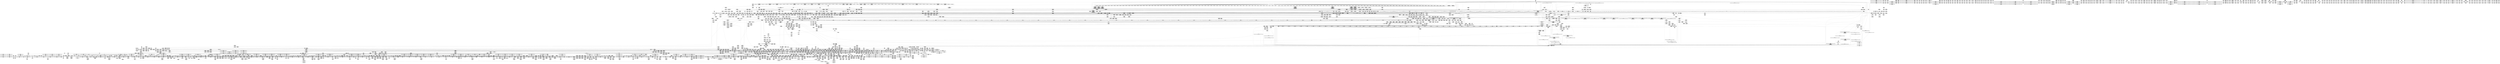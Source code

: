 digraph {
	CE0x6b69e40 [shape=record,shape=Mrecord,label="{CE0x6b69e40|16:_%struct.dentry*,_:_SCMRE_0,1_|*MultipleSource*|Function::tomoyo_path2_perm&Arg::path1::|Function::tomoyo_path2_perm&Arg::path2::|security/tomoyo/file.c, 892|security/tomoyo/file.c,892|security/tomoyo/file.c,892|Function::tomoyo_sb_pivotroot&Arg::new_path::|Function::tomoyo_sb_pivotroot&Arg::old_path::}"]
	CE0x5d677c0 [shape=record,shape=Mrecord,label="{CE0x5d677c0|GLOBAL:_tomoyo_pp2mac|Global_var:tomoyo_pp2mac}"]
	CE0x86dc2d0 [shape=record,shape=Mrecord,label="{CE0x86dc2d0|104:_%struct.inode*,_:_CRE_167,168_}"]
	CE0x6fb4570 [shape=record,shape=Mrecord,label="{CE0x6fb4570|tomoyo_path2_perm:_tmp26|*LoadInst*|security/tomoyo/file.c,911|*SummSource*}"]
	CE0x86dc1a0 [shape=record,shape=Mrecord,label="{CE0x86dc1a0|104:_%struct.inode*,_:_CRE_166,167_}"]
	CE0x702b900 [shape=record,shape=Mrecord,label="{CE0x702b900|tomoyo_audit_path2_log:_tmp3|*SummSource*}"]
	CE0x6f270f0 [shape=record,shape=Mrecord,label="{CE0x6f270f0|rcu_lock_release:_tmp3|*SummSource*}"]
	CE0x84abed0 [shape=record,shape=Mrecord,label="{CE0x84abed0|tomoyo_init_request_info:_tmp13|*LoadInst*|security/tomoyo/util.c,1011|*SummSink*}"]
	CE0x6f699f0 [shape=record,shape=Mrecord,label="{CE0x6f699f0|i64_8|*Constant*|*SummSink*}"]
	CE0x5ef7360 [shape=record,shape=Mrecord,label="{CE0x5ef7360|tomoyo_path2_perm:_tmp21|security/tomoyo/file.c,904|*SummSink*}"]
	CE0x6d1a700 [shape=record,shape=Mrecord,label="{CE0x6d1a700|_call_void_tomoyo_check_acl(%struct.tomoyo_request_info*_%r,_i1_(%struct.tomoyo_request_info*,_%struct.tomoyo_acl_info*)*_tomoyo_check_path2_acl)_#9,_!dbg_!38971|security/tomoyo/file.c,926}"]
	CE0x6b22b80 [shape=record,shape=Mrecord,label="{CE0x6b22b80|tomoyo_path2_perm:_tmp56|security/tomoyo/file.c,933}"]
	CE0x5f3f670 [shape=record,shape=Mrecord,label="{CE0x5f3f670|i32_4|*Constant*|*SummSink*}"]
	CE0x6d92ff0 [shape=record,shape=Mrecord,label="{CE0x6d92ff0|tomoyo_path2_perm:_bb|*SummSink*}"]
	CE0x6c971d0 [shape=record,shape=Mrecord,label="{CE0x6c971d0|tomoyo_domain:_call|security/tomoyo/common.h,1205|*SummSource*}"]
	CE0x6f498e0 [shape=record,shape=Mrecord,label="{CE0x6f498e0|tomoyo_get_realpath:_tmp8|security/tomoyo/file.c,152|*SummSource*}"]
	CE0x600d9b0 [shape=record,shape=Mrecord,label="{CE0x600d9b0|tomoyo_add_slash:_tmp|*SummSink*}"]
	CE0x850b950 [shape=record,shape=Mrecord,label="{CE0x850b950|tomoyo_init_request_info:_type|security/tomoyo/util.c,1009|*SummSink*}"]
	CE0x6f2de70 [shape=record,shape=Mrecord,label="{CE0x6f2de70|tomoyo_const_part_length:_tmp39|security/tomoyo/util.c,644|*SummSink*}"]
	CE0x8559110 [shape=record,shape=Mrecord,label="{CE0x8559110|tomoyo_init_request_info:_call4|security/tomoyo/util.c,1010}"]
	CE0x6ef7b70 [shape=record,shape=Mrecord,label="{CE0x6ef7b70|tomoyo_const_part_length:_tmp2|security/tomoyo/util.c,624|*SummSource*}"]
	CE0x6e7baa0 [shape=record,shape=Mrecord,label="{CE0x6e7baa0|tomoyo_read_lock:_bb|*SummSource*}"]
	CE0x85fa620 [shape=record,shape=Mrecord,label="{CE0x85fa620|tomoyo_const_part_length:_tmp50|security/tomoyo/util.c,651|*SummSource*}"]
	CE0x6db01b0 [shape=record,shape=Mrecord,label="{CE0x6db01b0|tomoyo_audit_path2_log:_param5|security/tomoyo/file.c,184|*SummSource*}"]
	CE0x840a540 [shape=record,shape=Mrecord,label="{CE0x840a540|tomoyo_audit_path2_log:_operation|security/tomoyo/file.c,182}"]
	CE0x85ee830 [shape=record,shape=Mrecord,label="{CE0x85ee830|tomoyo_path2_perm:_tmp19|security/tomoyo/file.c,904|*SummSink*}"]
	CE0x5dc6d60 [shape=record,shape=Mrecord,label="{CE0x5dc6d60|tomoyo_fill_path_info:_frombool|security/tomoyo/util.c,667|*SummSink*}"]
	CE0x6be0de0 [shape=record,shape=Mrecord,label="{CE0x6be0de0|rcu_lock_acquire:_tmp|*SummSink*}"]
	CE0x84bb0d0 [shape=record,shape=Mrecord,label="{CE0x84bb0d0|0:_i8,_array:_GCRE_tomoyo_index2category_constant_39_x_i8_c_00_00_00_00_00_00_00_00_00_00_00_00_00_00_00_00_00_00_00_00_00_00_00_01_01_01_01_01_01_01_01_01_01_01_01_01_01_01_02_,_align_16:_elem_25::|security/tomoyo/util.c,983}"]
	CE0x5d7ec10 [shape=record,shape=Mrecord,label="{CE0x5d7ec10|0:_i8,_array:_GCRE_tomoyo_index2category_constant_39_x_i8_c_00_00_00_00_00_00_00_00_00_00_00_00_00_00_00_00_00_00_00_00_00_00_00_01_01_01_01_01_01_01_01_01_01_01_01_01_01_01_02_,_align_16:_elem_14::|security/tomoyo/util.c,983}"]
	CE0x6bec780 [shape=record,shape=Mrecord,label="{CE0x6bec780|i32_61440|*Constant*|*SummSource*}"]
	CE0x6dbe670 [shape=record,shape=Mrecord,label="{CE0x6dbe670|tomoyo_fill_path_info:_conv7|security/tomoyo/util.c,668}"]
	CE0x6bec650 [shape=record,shape=Mrecord,label="{CE0x6bec650|tomoyo_path2_perm:_conv12|security/tomoyo/file.c,912|*SummSink*}"]
	CE0x5edfcb0 [shape=record,shape=Mrecord,label="{CE0x5edfcb0|tomoyo_get_mode:_idxprom3|security/tomoyo/util.c,983}"]
	CE0x6e096d0 [shape=record,shape=Mrecord,label="{CE0x6e096d0|tomoyo_fill_path_info:_tmp6|security/tomoyo/util.c,667}"]
	CE0x6ae30e0 [shape=record,shape=Mrecord,label="{CE0x6ae30e0|tomoyo_read_lock:_tmp|*SummSource*}"]
	CE0x5e8dd50 [shape=record,shape=Mrecord,label="{CE0x5e8dd50|GLOBAL:_tomoyo_pp2mac|Global_var:tomoyo_pp2mac}"]
	CE0x6e09a90 [shape=record,shape=Mrecord,label="{CE0x6e09a90|0:_i8,_array:_GCRE_tomoyo_index2category_constant_39_x_i8_c_00_00_00_00_00_00_00_00_00_00_00_00_00_00_00_00_00_00_00_00_00_00_00_01_01_01_01_01_01_01_01_01_01_01_01_01_01_01_02_,_align_16:_elem_8::|security/tomoyo/util.c,983}"]
	CE0x6cca550 [shape=record,shape=Mrecord,label="{CE0x6cca550|tomoyo_init_request_info:_tmp5|security/tomoyo/util.c,1004|*SummSource*}"]
	CE0x6d4cbb0 [shape=record,shape=Mrecord,label="{CE0x6d4cbb0|tomoyo_fill_path_info:_hash|security/tomoyo/util.c,669|*SummSource*}"]
	CE0x6d32650 [shape=record,shape=Mrecord,label="{CE0x6d32650|tomoyo_const_part_length:_if.then27}"]
	CE0x5ce6ae0 [shape=record,shape=Mrecord,label="{CE0x5ce6ae0|_ret_void,_!dbg_!38908|include/linux/rcupdate.h,419|*SummSink*}"]
	CE0x8712190 [shape=record,shape=Mrecord,label="{CE0x8712190|tomoyo_path2_perm:_tmp59|security/tomoyo/file.c,933}"]
	CE0x5dff940 [shape=record,shape=Mrecord,label="{CE0x5dff940|tomoyo_get_mode:_tmp20|security/tomoyo/util.c,985|*SummSink*}"]
	CE0x877b760 [shape=record,shape=Mrecord,label="{CE0x877b760|tomoyo_fill_path_info:_tmp4|security/tomoyo/util.c,667}"]
	CE0x6efcd80 [shape=record,shape=Mrecord,label="{CE0x6efcd80|rcu_lock_acquire:_tmp3|*SummSource*}"]
	CE0x6ce3900 [shape=record,shape=Mrecord,label="{CE0x6ce3900|tomoyo_add_slash:_tmp5|security/tomoyo/file.c,131}"]
	CE0x86cc510 [shape=record,shape=Mrecord,label="{CE0x86cc510|tomoyo_add_slash:_tmp11|*LoadInst*|security/tomoyo/file.c,136}"]
	CE0x70516d0 [shape=record,shape=Mrecord,label="{CE0x70516d0|0:_i8*,_8:_i32,_12:_i16,_14:_i8,_15:_i8,_:_SCMRE_15,16_|*MultipleSource*|security/tomoyo/file.c, 889|security/tomoyo/file.c, 890|security/tomoyo/file.c,901}"]
	CE0x6fb39a0 [shape=record,shape=Mrecord,label="{CE0x6fb39a0|128:_i8*,_1208:_%struct.file*,_:_CMRE_27,28_}"]
	CE0x6dd4670 [shape=record,shape=Mrecord,label="{CE0x6dd4670|rcu_lock_acquire:_tmp7}"]
	CE0x5d81ca0 [shape=record,shape=Mrecord,label="{CE0x5d81ca0|tomoyo_const_part_length:_tmp9|security/tomoyo/util.c,626}"]
	CE0x6b3af40 [shape=record,shape=Mrecord,label="{CE0x6b3af40|tomoyo_audit_path2_log:_path24|security/tomoyo/file.c,183|*SummSource*}"]
	CE0x50f1950 [shape=record,shape=Mrecord,label="{CE0x50f1950|0:_%struct.tomoyo_obj_info*,_24:_%struct.tomoyo_path_info*,_32:_%struct.tomoyo_path_info*,_40:_i8,_72:_i8,_76:_i8,_:_SCMRE_59,60_}"]
	CE0x8488d70 [shape=record,shape=Mrecord,label="{CE0x8488d70|tomoyo_get_realpath:_tmp}"]
	CE0x6c0a630 [shape=record,shape=Mrecord,label="{CE0x6c0a630|rcu_lock_release:_tmp1|*SummSource*}"]
	CE0x6b36a10 [shape=record,shape=Mrecord,label="{CE0x6b36a10|GLOBAL:_tomoyo_domain|*Constant*}"]
	CE0x5c906a0 [shape=record,shape=Mrecord,label="{CE0x5c906a0|_call_void_lock_acquire(%struct.lockdep_map*_%map,_i32_0,_i32_0,_i32_2,_i32_0,_%struct.lockdep_map*_null,_i64_ptrtoint_(i8*_blockaddress(_rcu_lock_acquire,_%__here)_to_i64))_#9,_!dbg_!38907|include/linux/rcupdate.h,418|*SummSource*}"]
	CE0x5b97b60 [shape=record,shape=Mrecord,label="{CE0x5b97b60|srcu_read_lock:_tmp}"]
	CE0x5ca4de0 [shape=record,shape=Mrecord,label="{CE0x5ca4de0|tomoyo_const_part_length:_cmp15|security/tomoyo/util.c,641|*SummSource*}"]
	CE0x4fd55f0 [shape=record,shape=Mrecord,label="{CE0x4fd55f0|i64*_getelementptr_inbounds_(_11_x_i64_,_11_x_i64_*___llvm_gcov_ctr54147,_i64_0,_i64_0)|*Constant*|*SummSource*}"]
	CE0x6afb690 [shape=record,shape=Mrecord,label="{CE0x6afb690|rcu_lock_release:_tmp7}"]
	CE0x5c9d8b0 [shape=record,shape=Mrecord,label="{CE0x5c9d8b0|GLOBAL:_lockdep_rcu_suspicious|*Constant*|*SummSource*}"]
	CE0x5e48e90 [shape=record,shape=Mrecord,label="{CE0x5e48e90|GLOBAL:_lockdep_rcu_suspicious|*Constant*|*SummSink*}"]
	CE0x6da2700 [shape=record,shape=Mrecord,label="{CE0x6da2700|tomoyo_path2_perm:_if.end8|*SummSource*}"]
	CE0x6c4cc50 [shape=record,shape=Mrecord,label="{CE0x6c4cc50|tomoyo_get_mode:_tmp17|security/tomoyo/util.c,983|*SummSink*}"]
	CE0x844e510 [shape=record,shape=Mrecord,label="{CE0x844e510|i64*_getelementptr_inbounds_(_4_x_i64_,_4_x_i64_*___llvm_gcov_ctr24,_i64_0,_i64_2)|*Constant*|*SummSink*}"]
	CE0x6f30330 [shape=record,shape=Mrecord,label="{CE0x6f30330|i64*_getelementptr_inbounds_(_6_x_i64_,_6_x_i64_*___llvm_gcov_ctr25,_i64_0,_i64_5)|*Constant*|*SummSource*}"]
	CE0x848c330 [shape=record,shape=Mrecord,label="{CE0x848c330|rcu_lock_acquire:_tmp1|*SummSink*}"]
	CE0x6b2eb40 [shape=record,shape=Mrecord,label="{CE0x6b2eb40|srcu_read_unlock:_tmp2|*SummSink*}"]
	CE0x509d720 [shape=record,shape=Mrecord,label="{CE0x509d720|tomoyo_path2_perm:_path222|security/tomoyo/file.c,923}"]
	CE0x5272ce0 [shape=record,shape=Mrecord,label="{CE0x5272ce0|i64_5|*Constant*}"]
	CE0x5dc49c0 [shape=record,shape=Mrecord,label="{CE0x5dc49c0|i32_-1|*Constant*}"]
	CE0x6afb060 [shape=record,shape=Mrecord,label="{CE0x6afb060|tomoyo_const_part_length:_tmp16|security/tomoyo/util.c,627|*SummSource*}"]
	CE0x5d14550 [shape=record,shape=Mrecord,label="{CE0x5d14550|i64*_getelementptr_inbounds_(_2_x_i64_,_2_x_i64_*___llvm_gcov_ctr21211,_i64_0,_i64_0)|*Constant*}"]
	CE0x600c8e0 [shape=record,shape=Mrecord,label="{CE0x600c8e0|i64*_getelementptr_inbounds_(_6_x_i64_,_6_x_i64_*___llvm_gcov_ctr26,_i64_0,_i64_5)|*Constant*|*SummSource*}"]
	CE0x5d9d500 [shape=record,shape=Mrecord,label="{CE0x5d9d500|i64**_getelementptr_inbounds_(_3_x_i64*_,_3_x_i64*_*___llvm_gcda_edge_table14,_i64_0,_i64_0)|*Constant*|*SummSink*}"]
	CE0x6c13700 [shape=record,shape=Mrecord,label="{CE0x6c13700|tomoyo_add_slash:_tmp4|security/tomoyo/file.c,131}"]
	CE0x6b63670 [shape=record,shape=Mrecord,label="{CE0x6b63670|tomoyo_path2_perm:_do.end}"]
	CE0x6e4cd40 [shape=record,shape=Mrecord,label="{CE0x6e4cd40|tomoyo_init_request_info:_tmp}"]
	CE0x5df0710 [shape=record,shape=Mrecord,label="{CE0x5df0710|tomoyo_path2_perm:_tmp5|security/tomoyo/file.c,893|*SummSink*}"]
	CE0x7050ef0 [shape=record,shape=Mrecord,label="{CE0x7050ef0|tomoyo_domain:_entry|*SummSink*}"]
	CE0x6037ac0 [shape=record,shape=Mrecord,label="{CE0x6037ac0|srcu_read_lock:_tmp3}"]
	CE0x5ed6370 [shape=record,shape=Mrecord,label="{CE0x5ed6370|tomoyo_get_mode:_tmp11|security/tomoyo/util.c,982|*SummSink*}"]
	CE0x6f2ec80 [shape=record,shape=Mrecord,label="{CE0x6f2ec80|tomoyo_const_part_length:_cmp25|security/tomoyo/util.c,644|*SummSource*}"]
	CE0x84337f0 [shape=record,shape=Mrecord,label="{CE0x84337f0|tomoyo_const_part_length:_tmp47|security/tomoyo/util.c,646}"]
	CE0x4f9c2b0 [shape=record,shape=Mrecord,label="{CE0x4f9c2b0|0:_i8,_array:_GCRE_tomoyo_index2category_constant_39_x_i8_c_00_00_00_00_00_00_00_00_00_00_00_00_00_00_00_00_00_00_00_00_00_00_00_01_01_01_01_01_01_01_01_01_01_01_01_01_01_01_02_,_align_16:_elem_5::|security/tomoyo/util.c,983}"]
	CE0x5f16080 [shape=record,shape=Mrecord,label="{CE0x5f16080|104:_%struct.inode*,_:_CRE_153,154_}"]
	CE0x6a50e30 [shape=record,shape=Mrecord,label="{CE0x6a50e30|tomoyo_get_realpath:_if.then}"]
	CE0x6ce3340 [shape=record,shape=Mrecord,label="{CE0x6ce3340|tomoyo_add_slash:_if.then|*SummSource*}"]
	CE0x5c45890 [shape=record,shape=Mrecord,label="{CE0x5c45890|i8*_getelementptr_inbounds_(_45_x_i8_,_45_x_i8_*_.str13,_i32_0,_i32_0)|*Constant*|*SummSource*}"]
	CE0x6a14f80 [shape=record,shape=Mrecord,label="{CE0x6a14f80|srcu_read_lock:_call|include/linux/srcu.h,220|*SummSink*}"]
	CE0x6e7b950 [shape=record,shape=Mrecord,label="{CE0x6e7b950|tomoyo_read_lock:_bb}"]
	CE0x6f74eb0 [shape=record,shape=Mrecord,label="{CE0x6f74eb0|tomoyo_path2_perm:_tmp|*SummSource*}"]
	CE0x851d190 [shape=record,shape=Mrecord,label="{CE0x851d190|tomoyo_path2_perm:_error.0|*SummSink*}"]
	CE0x50b6d90 [shape=record,shape=Mrecord,label="{CE0x50b6d90|0:_%struct.tomoyo_obj_info*,_24:_%struct.tomoyo_path_info*,_32:_%struct.tomoyo_path_info*,_40:_i8,_72:_i8,_76:_i8,_:_SCMRE_76,77_|*MultipleSource*|security/tomoyo/file.c, 891|security/tomoyo/file.c,891|security/tomoyo/file.c,920|Function::tomoyo_init_request_info&Arg::r::}"]
	CE0x69c0200 [shape=record,shape=Mrecord,label="{CE0x69c0200|_call_void_srcu_read_unlock(%struct.srcu_struct*_tomoyo_ss,_i32_%idx)_#9,_!dbg_!38903|security/tomoyo/common.h,1109|*SummSource*}"]
	CE0x6c3d3c0 [shape=record,shape=Mrecord,label="{CE0x6c3d3c0|tomoyo_init_request_info:_domain|Function::tomoyo_init_request_info&Arg::domain::}"]
	CE0x8409c10 [shape=record,shape=Mrecord,label="{CE0x8409c10|0:_i8*,_array:_GCRE_tomoyo_mac_keywords_external_constant_42_x_i8*_:_elem_7::|security/tomoyo/file.c,181}"]
	CE0x6b196f0 [shape=record,shape=Mrecord,label="{CE0x6b196f0|i64*_getelementptr_inbounds_(_6_x_i64_,_6_x_i64_*___llvm_gcov_ctr25,_i64_0,_i64_0)|*Constant*}"]
	CE0x5c6a280 [shape=record,shape=Mrecord,label="{CE0x5c6a280|tomoyo_path2_perm:_tmp43|security/tomoyo/file.c,916|*SummSink*}"]
	CE0x6f49610 [shape=record,shape=Mrecord,label="{CE0x6f49610|tomoyo_get_realpath:_tmp8|security/tomoyo/file.c,152|*SummSink*}"]
	CE0x6f30660 [shape=record,shape=Mrecord,label="{CE0x6f30660|tomoyo_get_realpath:_tmp11|security/tomoyo/file.c,156}"]
	CE0x6df71f0 [shape=record,shape=Mrecord,label="{CE0x6df71f0|tomoyo_path2_perm:_if.then33|*SummSink*}"]
	CE0x6b6a980 [shape=record,shape=Mrecord,label="{CE0x6b6a980|104:_%struct.inode*,_:_CRE_112,144_}"]
	CE0x84dce90 [shape=record,shape=Mrecord,label="{CE0x84dce90|tomoyo_get_realpath:_tobool|security/tomoyo/file.c,151|*SummSink*}"]
	CE0x6f693d0 [shape=record,shape=Mrecord,label="{CE0x6f693d0|tomoyo_get_mode:_cmp11|security/tomoyo/util.c,985|*SummSink*}"]
	CE0x6ad89b0 [shape=record,shape=Mrecord,label="{CE0x6ad89b0|rcu_lock_release:_tmp6|*SummSource*}"]
	CE0x6cca8a0 [shape=record,shape=Mrecord,label="{CE0x6cca8a0|tomoyo_path2_perm:_sw.bb}"]
	CE0x6a69030 [shape=record,shape=Mrecord,label="{CE0x6a69030|i32_3|*Constant*|*SummSink*}"]
	CE0x6d16c60 [shape=record,shape=Mrecord,label="{CE0x6d16c60|tomoyo_audit_path2_log:_tmp|*SummSink*}"]
	CE0x84dca40 [shape=record,shape=Mrecord,label="{CE0x84dca40|__llvm_gcov_indirect_counter_increment:_tmp1|*SummSink*}"]
	CE0x6dfbcc0 [shape=record,shape=Mrecord,label="{CE0x6dfbcc0|_call_void_mcount()_#3}"]
	CE0x6ad84d0 [shape=record,shape=Mrecord,label="{CE0x6ad84d0|tomoyo_const_part_length:_tmp29|security/tomoyo/util.c,641}"]
	CE0x84ab6d0 [shape=record,shape=Mrecord,label="{CE0x84ab6d0|i64*_getelementptr_inbounds_(_2_x_i64_,_2_x_i64_*___llvm_gcov_ctr22,_i64_0,_i64_0)|*Constant*|*SummSink*}"]
	CE0x5dbbb00 [shape=record,shape=Mrecord,label="{CE0x5dbbb00|tomoyo_fill_path_info:_tmp12|security/tomoyo/util.c,667|*SummSink*}"]
	CE0x5eed2e0 [shape=record,shape=Mrecord,label="{CE0x5eed2e0|0:_i8,_:_GCRE_tomoyo_policy_loaded_global_i8_0,_align_1:_elem_0:default:}"]
	CE0x5f0e190 [shape=record,shape=Mrecord,label="{CE0x5f0e190|0:_%struct.tomoyo_obj_info*,_24:_%struct.tomoyo_path_info*,_32:_%struct.tomoyo_path_info*,_40:_i8,_72:_i8,_76:_i8,_:_SCMRE_55,56_}"]
	CE0x50ec620 [shape=record,shape=Mrecord,label="{CE0x50ec620|0:_%struct.tomoyo_obj_info*,_24:_%struct.tomoyo_path_info*,_32:_%struct.tomoyo_path_info*,_40:_i8,_72:_i8,_76:_i8,_:_SCMRE_73,74_|*MultipleSource*|security/tomoyo/file.c, 891|security/tomoyo/file.c,891|security/tomoyo/file.c,920|Function::tomoyo_init_request_info&Arg::r::}"]
	CE0x849c960 [shape=record,shape=Mrecord,label="{CE0x849c960|i64*_getelementptr_inbounds_(_11_x_i64_,_11_x_i64_*___llvm_gcov_ctr54147,_i64_0,_i64_10)|*Constant*|*SummSource*}"]
	CE0x5d67b10 [shape=record,shape=Mrecord,label="{CE0x5d67b10|tomoyo_path2_perm:_arrayidx|security/tomoyo/file.c,898|*SummSource*}"]
	CE0x5fd3390 [shape=record,shape=Mrecord,label="{CE0x5fd3390|tomoyo_domain:_tmp3|*SummSink*}"]
	CE0x8454fb0 [shape=record,shape=Mrecord,label="{CE0x8454fb0|104:_%struct.inode*,_:_CRE_304,305_}"]
	CE0x6f327f0 [shape=record,shape=Mrecord,label="{CE0x6f327f0|i64_7|*Constant*}"]
	CE0x6fbe4f0 [shape=record,shape=Mrecord,label="{CE0x6fbe4f0|i32_5|*Constant*|*SummSource*}"]
	CE0x84abbe0 [shape=record,shape=Mrecord,label="{CE0x84abbe0|tomoyo_read_lock:_bb|*SummSink*}"]
	CE0x5ca56f0 [shape=record,shape=Mrecord,label="{CE0x5ca56f0|i64_18|*Constant*}"]
	CE0x6e8c8d0 [shape=record,shape=Mrecord,label="{CE0x6e8c8d0|tomoyo_path2_perm:_call25|security/tomoyo/file.c,927|*SummSink*}"]
	CE0x6fb4aa0 [shape=record,shape=Mrecord,label="{CE0x6fb4aa0|tomoyo_path2_perm:_tobool|security/tomoyo/file.c,912|*SummSource*}"]
	CE0x8777100 [shape=record,shape=Mrecord,label="{CE0x8777100|GLOBAL:_get_current|*Constant*|*SummSink*}"]
	CE0x6bc51a0 [shape=record,shape=Mrecord,label="{CE0x6bc51a0|tomoyo_read_lock:_entry}"]
	CE0x6bfc450 [shape=record,shape=Mrecord,label="{CE0x6bfc450|tomoyo_fill_path_info:_tobool|security/tomoyo/util.c,667}"]
	CE0x8728df0 [shape=record,shape=Mrecord,label="{CE0x8728df0|104:_%struct.inode*,_:_CRE_163,164_}"]
	CE0x6e5e1b0 [shape=record,shape=Mrecord,label="{CE0x6e5e1b0|tomoyo_path2_perm:_if.then15}"]
	CE0x871a250 [shape=record,shape=Mrecord,label="{CE0x871a250|tomoyo_audit_path2_log:_filename1|security/tomoyo/file.c,183|*SummSink*}"]
	CE0x6bd14b0 [shape=record,shape=Mrecord,label="{CE0x6bd14b0|tomoyo_const_part_length:_tmp4|security/tomoyo/util.c,624|*SummSource*}"]
	CE0x6e4cc10 [shape=record,shape=Mrecord,label="{CE0x6e4cc10|i64*_getelementptr_inbounds_(_5_x_i64_,_5_x_i64_*___llvm_gcov_ctr32134,_i64_0,_i64_0)|*Constant*|*SummSource*}"]
	CE0x7a60df0 [shape=record,shape=Mrecord,label="{CE0x7a60df0|tomoyo_get_mode:_tmp2|security/tomoyo/util.c,978|*SummSink*}"]
	CE0x5ca0430 [shape=record,shape=Mrecord,label="{CE0x5ca0430|tomoyo_get_mode:_tobool|security/tomoyo/util.c,978|*SummSink*}"]
	CE0x6e2a9a0 [shape=record,shape=Mrecord,label="{CE0x6e2a9a0|0:_i8,_array:_GCRE_tomoyo_index2category_constant_39_x_i8_c_00_00_00_00_00_00_00_00_00_00_00_00_00_00_00_00_00_00_00_00_00_00_00_01_01_01_01_01_01_01_01_01_01_01_01_01_01_01_02_,_align_16:_elem_29::|security/tomoyo/util.c,983}"]
	CE0x6eccfd0 [shape=record,shape=Mrecord,label="{CE0x6eccfd0|tomoyo_path2_perm:_if.then15|*SummSource*}"]
	CE0x6c16360 [shape=record,shape=Mrecord,label="{CE0x6c16360|tomoyo_fill_path_info:_tmp13|*LoadInst*|security/tomoyo/util.c,668|*SummSource*}"]
	CE0x8579ff0 [shape=record,shape=Mrecord,label="{CE0x8579ff0|tomoyo_const_part_length:_tmp5|security/tomoyo/util.c,624|*SummSource*}"]
	CE0x8548450 [shape=record,shape=Mrecord,label="{CE0x8548450|tomoyo_path2_perm:_tmp10|security/tomoyo/file.c,898|*SummSource*}"]
	CE0x4fd4c20 [shape=record,shape=Mrecord,label="{CE0x4fd4c20|i64*_getelementptr_inbounds_(_2_x_i64_,_2_x_i64_*___llvm_gcov_ctr23,_i64_0,_i64_1)|*Constant*|*SummSource*}"]
	CE0x702b6a0 [shape=record,shape=Mrecord,label="{CE0x702b6a0|tomoyo_audit_path2_log:_param|security/tomoyo/file.c,182}"]
	CE0x4fde040 [shape=record,shape=Mrecord,label="{CE0x4fde040|tomoyo_get_mode:_default_config|security/tomoyo/util.c,986|*SummSource*}"]
	CE0x4ef8d20 [shape=record,shape=Mrecord,label="{CE0x4ef8d20|tomoyo_domain:_land.lhs.true2|*SummSink*}"]
	CE0x5eb4cb0 [shape=record,shape=Mrecord,label="{CE0x5eb4cb0|i64*_getelementptr_inbounds_(_31_x_i64_,_31_x_i64_*___llvm_gcov_ctr43150,_i64_0,_i64_3)|*Constant*|*SummSource*}"]
	CE0x6ad0fd0 [shape=record,shape=Mrecord,label="{CE0x6ad0fd0|0:_i8,_array:_GCRE_tomoyo_index2category_constant_39_x_i8_c_00_00_00_00_00_00_00_00_00_00_00_00_00_00_00_00_00_00_00_00_00_00_00_01_01_01_01_01_01_01_01_01_01_01_01_01_01_01_02_,_align_16:_elem_0::|security/tomoyo/util.c,983}"]
	CE0x86cc300 [shape=record,shape=Mrecord,label="{CE0x86cc300|tomoyo_add_slash:_tmp9|security/tomoyo/file.c,136|*SummSink*}"]
	CE0x4fd4940 [shape=record,shape=Mrecord,label="{CE0x4fd4940|tomoyo_domain:_tobool|security/tomoyo/common.h,1205|*SummSource*}"]
	CE0x510a6b0 [shape=record,shape=Mrecord,label="{CE0x510a6b0|tomoyo_domain:_tmp1|*SummSink*}"]
	CE0x6bdfe20 [shape=record,shape=Mrecord,label="{CE0x6bdfe20|GLOBAL:_current_task|Global_var:current_task}"]
	CE0x6f40940 [shape=record,shape=Mrecord,label="{CE0x6f40940|i8_0|*Constant*}"]
	CE0x85c61f0 [shape=record,shape=Mrecord,label="{CE0x85c61f0|i64*_getelementptr_inbounds_(_2_x_i64_,_2_x_i64_*___llvm_gcov_ctr53148,_i64_0,_i64_0)|*Constant*}"]
	CE0x850b840 [shape=record,shape=Mrecord,label="{CE0x850b840|i32_10|*Constant*|*SummSource*}"]
	CE0x6e5d7d0 [shape=record,shape=Mrecord,label="{CE0x6e5d7d0|i64*_getelementptr_inbounds_(_5_x_i64_,_5_x_i64_*___llvm_gcov_ctr32134,_i64_0,_i64_3)|*Constant*}"]
	CE0x6b89b40 [shape=record,shape=Mrecord,label="{CE0x6b89b40|tomoyo_read_unlock:_tmp2|*SummSource*}"]
	CE0x6fab510 [shape=record,shape=Mrecord,label="{CE0x6fab510|GLOBAL:_tomoyo_supervisor|*Constant*|*SummSink*}"]
	CE0x6b49a00 [shape=record,shape=Mrecord,label="{CE0x6b49a00|i64*_getelementptr_inbounds_(_2_x_i64_,_2_x_i64_*___llvm_gcov_ctr53148,_i64_0,_i64_0)|*Constant*|*SummSource*}"]
	CE0x6f4a0c0 [shape=record,shape=Mrecord,label="{CE0x6f4a0c0|tomoyo_init_request_info:_tmp9|security/tomoyo/util.c,1006}"]
	CE0x6b12190 [shape=record,shape=Mrecord,label="{CE0x6b12190|tomoyo_get_realpath:_tmp2|*LoadInst*|security/tomoyo/file.c,151|*SummSource*}"]
	CE0x4e27de0 [shape=record,shape=Mrecord,label="{CE0x4e27de0|tomoyo_fill_path_info:_tmp3|security/tomoyo/util.c,667|*SummSink*}"]
	CE0x5c49060 [shape=record,shape=Mrecord,label="{CE0x5c49060|tomoyo_path2_perm:_tmp25|security/tomoyo/file.c,906}"]
	CE0x5f68560 [shape=record,shape=Mrecord,label="{CE0x5f68560|tomoyo_path2_perm:_tmp48|security/tomoyo/file.c,928|*SummSink*}"]
	CE0x6a1fe80 [shape=record,shape=Mrecord,label="{CE0x6a1fe80|tomoyo_read_unlock:_tmp1|*SummSource*}"]
	CE0x6f673a0 [shape=record,shape=Mrecord,label="{CE0x6f673a0|tomoyo_const_part_length:_tmp42|security/tomoyo/util.c,644|*SummSink*}"]
	CE0x6dae4f0 [shape=record,shape=Mrecord,label="{CE0x6dae4f0|__llvm_gcov_indirect_counter_increment114:_tmp1|*SummSink*}"]
	CE0x6e09440 [shape=record,shape=Mrecord,label="{CE0x6e09440|tomoyo_fill_path_info:_tmp5|security/tomoyo/util.c,667|*SummSource*}"]
	CE0x4fafef0 [shape=record,shape=Mrecord,label="{CE0x4fafef0|tomoyo_const_part_length:_tobool|security/tomoyo/util.c,624|*SummSource*}"]
	CE0x8499140 [shape=record,shape=Mrecord,label="{CE0x8499140|128:_i8*,_1208:_%struct.file*,_:_CMRE_112,120_|*MultipleSource*|security/tomoyo/common.h,1205|security/tomoyo/common.h,1205}"]
	CE0x86ff880 [shape=record,shape=Mrecord,label="{CE0x86ff880|tomoyo_add_slash:_tmp11|*LoadInst*|security/tomoyo/file.c,136|*SummSource*}"]
	CE0x704e600 [shape=record,shape=Mrecord,label="{CE0x704e600|128:_i8*,_1208:_%struct.file*,_:_CMRE_51,52_}"]
	CE0x5c33940 [shape=record,shape=Mrecord,label="{CE0x5c33940|tomoyo_domain:_land.lhs.true|*SummSource*}"]
	CE0x853a4f0 [shape=record,shape=Mrecord,label="{CE0x853a4f0|tomoyo_const_part_length:_len.0}"]
	CE0x5cc90e0 [shape=record,shape=Mrecord,label="{CE0x5cc90e0|tomoyo_const_part_length:_bb}"]
	CE0x5e19840 [shape=record,shape=Mrecord,label="{CE0x5e19840|104:_%struct.inode*,_:_CRE_177,178_}"]
	CE0x5d1b400 [shape=record,shape=Mrecord,label="{CE0x5d1b400|_call_void_mcount()_#3|*SummSink*}"]
	CE0x7038e10 [shape=record,shape=Mrecord,label="{CE0x7038e10|128:_i8*,_1208:_%struct.file*,_:_CMRE_40,41_}"]
	CE0x5dbcbe0 [shape=record,shape=Mrecord,label="{CE0x5dbcbe0|tomoyo_path2_perm:_tmp37|security/tomoyo/file.c,912}"]
	CE0x70252f0 [shape=record,shape=Mrecord,label="{CE0x70252f0|__llvm_gcov_indirect_counter_increment114:_tmp6|*SummSource*}"]
	CE0x4f6e020 [shape=record,shape=Mrecord,label="{CE0x4f6e020|0:_i8*,_array:_GCRE_tomoyo_mac_keywords_external_constant_42_x_i8*_:_elem_27::|security/tomoyo/file.c,181}"]
	CE0x6b4ae00 [shape=record,shape=Mrecord,label="{CE0x6b4ae00|tomoyo_const_part_length:_sw.bb9|*SummSource*}"]
	CE0x6f93550 [shape=record,shape=Mrecord,label="{CE0x6f93550|tomoyo_path2_perm:_dentry9|security/tomoyo/file.c,911|*SummSink*}"]
	CE0x84cc070 [shape=record,shape=Mrecord,label="{CE0x84cc070|tomoyo_read_lock:_call|security/tomoyo/common.h,1097}"]
	CE0x525d900 [shape=record,shape=Mrecord,label="{CE0x525d900|104:_%struct.inode*,_:_CRE_248,256_}"]
	CE0x875a8b0 [shape=record,shape=Mrecord,label="{CE0x875a8b0|tomoyo_path2_perm:_conv30|security/tomoyo/file.c,933|*SummSink*}"]
	CE0x6f08bd0 [shape=record,shape=Mrecord,label="{CE0x6f08bd0|tomoyo_path2_perm:_tmp55|security/tomoyo/file.c,931|*SummSource*}"]
	CE0x511be10 [shape=record,shape=Mrecord,label="{CE0x511be10|tomoyo_const_part_length:_if.end}"]
	CE0x50f1260 [shape=record,shape=Mrecord,label="{CE0x50f1260|0:_%struct.tomoyo_obj_info*,_24:_%struct.tomoyo_path_info*,_32:_%struct.tomoyo_path_info*,_40:_i8,_72:_i8,_76:_i8,_:_SCMRE_56,57_}"]
	CE0x525f760 [shape=record,shape=Mrecord,label="{CE0x525f760|tomoyo_const_part_length:_tmp22|security/tomoyo/util.c,634|*SummSource*}"]
	CE0x84edad0 [shape=record,shape=Mrecord,label="{CE0x84edad0|0:_i8,_array:_GCRE_tomoyo_pp2mac_constant_3_x_i8_c_0D_0E_16_,_align_1:_elem_1::|security/tomoyo/file.c,898}"]
	CE0x5f0d850 [shape=record,shape=Mrecord,label="{CE0x5f0d850|0:_%struct.tomoyo_obj_info*,_24:_%struct.tomoyo_path_info*,_32:_%struct.tomoyo_path_info*,_40:_i8,_72:_i8,_76:_i8,_:_SCMRE_51,52_}"]
	CE0x514a8a0 [shape=record,shape=Mrecord,label="{CE0x514a8a0|i64*_getelementptr_inbounds_(_31_x_i64_,_31_x_i64_*___llvm_gcov_ctr43150,_i64_0,_i64_30)|*Constant*|*SummSink*}"]
	CE0x520ea60 [shape=record,shape=Mrecord,label="{CE0x520ea60|tomoyo_get_mode:_tmp7|security/tomoyo/util.c,979|*SummSource*}"]
	CE0x6fab340 [shape=record,shape=Mrecord,label="{CE0x6fab340|tomoyo_audit_path2_log:_param3|security/tomoyo/file.c,183|*SummSink*}"]
	CE0x5c48b30 [shape=record,shape=Mrecord,label="{CE0x5c48b30|tomoyo_path2_perm:_tmp24|security/tomoyo/file.c,906|*SummSource*}"]
	CE0x7051090 [shape=record,shape=Mrecord,label="{CE0x7051090|tomoyo_init_request_info:_call|security/tomoyo/util.c,1005|*SummSource*}"]
	CE0x4f6d920 [shape=record,shape=Mrecord,label="{CE0x4f6d920|0:_i8*,_array:_GCRE_tomoyo_mac_keywords_external_constant_42_x_i8*_:_elem_2::|security/tomoyo/file.c,181}"]
	CE0x5019e40 [shape=record,shape=Mrecord,label="{CE0x5019e40|tomoyo_domain:_cred|security/tomoyo/common.h,1205}"]
	CE0x6b91b60 [shape=record,shape=Mrecord,label="{CE0x6b91b60|__llvm_gcov_indirect_counter_increment114:_bb4}"]
	CE0x84cef50 [shape=record,shape=Mrecord,label="{CE0x84cef50|tomoyo_path2_perm:_tmp11|security/tomoyo/file.c,898|*SummSource*}"]
	CE0x859cc10 [shape=record,shape=Mrecord,label="{CE0x859cc10|GLOBAL:_tomoyo_read_unlock|*Constant*|*SummSource*}"]
	CE0x5c48d20 [shape=record,shape=Mrecord,label="{CE0x5c48d20|tomoyo_path2_perm:_tmp24|security/tomoyo/file.c,906|*SummSink*}"]
	CE0x6ed9f50 [shape=record,shape=Mrecord,label="{CE0x6ed9f50|tomoyo_get_realpath:_name|security/tomoyo/file.c,150}"]
	CE0x5de02d0 [shape=record,shape=Mrecord,label="{CE0x5de02d0|tomoyo_path2_perm:_operation|Function::tomoyo_path2_perm&Arg::operation::|*SummSink*}"]
	CE0x6ea2f80 [shape=record,shape=Mrecord,label="{CE0x6ea2f80|tomoyo_get_realpath:_tmp10|security/tomoyo/file.c,155}"]
	CE0x514a3d0 [shape=record,shape=Mrecord,label="{CE0x514a3d0|tomoyo_const_part_length:_tmp52|security/tomoyo/util.c,652}"]
	CE0x6b9d610 [shape=record,shape=Mrecord,label="{CE0x6b9d610|0:_%struct.tomoyo_obj_info*,_24:_%struct.tomoyo_path_info*,_32:_%struct.tomoyo_path_info*,_40:_i8,_72:_i8,_76:_i8,_:_SCMRE_28,29_}"]
	CE0x6a1f780 [shape=record,shape=Mrecord,label="{CE0x6a1f780|tomoyo_audit_path2_log:_tmp2|*SummSource*}"]
	CE0x5c68b30 [shape=record,shape=Mrecord,label="{CE0x5c68b30|tomoyo_fill_path_info:_conv3|security/tomoyo/util.c,666}"]
	CE0x6d88f20 [shape=record,shape=Mrecord,label="{CE0x6d88f20|tomoyo_get_realpath:_tmp10|security/tomoyo/file.c,155|*SummSink*}"]
	CE0x5dc6bf0 [shape=record,shape=Mrecord,label="{CE0x5dc6bf0|tomoyo_fill_path_info:_frombool|security/tomoyo/util.c,667|*SummSource*}"]
	CE0x6f68e50 [shape=record,shape=Mrecord,label="{CE0x6f68e50|tomoyo_get_mode:_conv10|security/tomoyo/util.c,985|*SummSink*}"]
	CE0x5104180 [shape=record,shape=Mrecord,label="{CE0x5104180|tomoyo_fill_path_info:_tmp6|security/tomoyo/util.c,667|*SummSource*}"]
	CE0x85c2180 [shape=record,shape=Mrecord,label="{CE0x85c2180|_call_void_mcount()_#3|*SummSource*}"]
	CE0x8591310 [shape=record,shape=Mrecord,label="{CE0x8591310|rcu_lock_release:_map|Function::rcu_lock_release&Arg::map::|*SummSource*}"]
	CE0x849b920 [shape=record,shape=Mrecord,label="{CE0x849b920|tomoyo_path2_perm:_tmp68|security/tomoyo/file.c,936}"]
	CE0x6bcdf20 [shape=record,shape=Mrecord,label="{CE0x6bcdf20|tomoyo_get_mode:_config|security/tomoyo/util.c,981|*SummSink*}"]
	CE0x8424fc0 [shape=record,shape=Mrecord,label="{CE0x8424fc0|tomoyo_get_realpath:_name|security/tomoyo/file.c,150|*SummSource*}"]
	CE0x4ffd6c0 [shape=record,shape=Mrecord,label="{CE0x4ffd6c0|tomoyo_audit_path2_log:_idxprom1|security/tomoyo/file.c,181|*SummSink*}"]
	CE0x5ca57f0 [shape=record,shape=Mrecord,label="{CE0x5ca57f0|i64_18|*Constant*|*SummSink*}"]
	CE0x4fdd630 [shape=record,shape=Mrecord,label="{CE0x4fdd630|tomoyo_get_mode:_tmp23|security/tomoyo/util.c,986|*SummSink*}"]
	CE0x6d95140 [shape=record,shape=Mrecord,label="{CE0x6d95140|tomoyo_path2_perm:_sw.bb|*SummSource*}"]
	CE0x8513300 [shape=record,shape=Mrecord,label="{CE0x8513300|tomoyo_init_request_info:_profile3|security/tomoyo/util.c,1008}"]
	CE0x5e36a40 [shape=record,shape=Mrecord,label="{CE0x5e36a40|get_current:_tmp4|./arch/x86/include/asm/current.h,14}"]
	CE0x6b489f0 [shape=record,shape=Mrecord,label="{CE0x6b489f0|rcu_lock_release:_bb|*SummSource*}"]
	CE0x704e100 [shape=record,shape=Mrecord,label="{CE0x704e100|128:_i8*,_1208:_%struct.file*,_:_CMRE_47,48_}"]
	CE0x600d600 [shape=record,shape=Mrecord,label="{CE0x600d600|tomoyo_audit_path2_log:_bb|*SummSource*}"]
	CE0x6ee18f0 [shape=record,shape=Mrecord,label="{CE0x6ee18f0|i32_4|*Constant*|*SummSource*}"]
	CE0x7a60660 [shape=record,shape=Mrecord,label="{CE0x7a60660|tomoyo_const_part_length:_tmp28|security/tomoyo/util.c,641|*SummSink*}"]
	CE0x6c16130 [shape=record,shape=Mrecord,label="{CE0x6c16130|tomoyo_fill_path_info:_hash|security/tomoyo/util.c,669}"]
	CE0x5d91ca0 [shape=record,shape=Mrecord,label="{CE0x5d91ca0|COLLAPSED:_GCMRE___llvm_gcov_ctr28130_internal_global_5_x_i64_zeroinitializer:_elem_0:default:}"]
	CE0x5ca4e80 [shape=record,shape=Mrecord,label="{CE0x5ca4e80|tomoyo_const_part_length:_cmp15|security/tomoyo/util.c,641|*SummSink*}"]
	CE0x5f3fb30 [shape=record,shape=Mrecord,label="{CE0x5f3fb30|tomoyo_init_request_info:_domain1|security/tomoyo/util.c,1006|*SummSource*}"]
	CE0x8711da0 [shape=record,shape=Mrecord,label="{CE0x8711da0|tomoyo_path2_perm:_tmp58|security/tomoyo/file.c,933|*SummSource*}"]
	CE0x518dd20 [shape=record,shape=Mrecord,label="{CE0x518dd20|_call_void_mcount()_#3|*SummSource*}"]
	CE0x6c4be30 [shape=record,shape=Mrecord,label="{CE0x6c4be30|tomoyo_get_mode:_tmp17|security/tomoyo/util.c,983|*SummSource*}"]
	CE0x6e2b460 [shape=record,shape=Mrecord,label="{CE0x6e2b460|0:_i8,_array:_GCRE_tomoyo_index2category_constant_39_x_i8_c_00_00_00_00_00_00_00_00_00_00_00_00_00_00_00_00_00_00_00_00_00_00_00_01_01_01_01_01_01_01_01_01_01_01_01_01_01_01_02_,_align_16:_elem_33::|security/tomoyo/util.c,983}"]
	CE0x5c0dfd0 [shape=record,shape=Mrecord,label="{CE0x5c0dfd0|__llvm_gcov_indirect_counter_increment:_tmp2|*SummSink*}"]
	CE0x6a85490 [shape=record,shape=Mrecord,label="{CE0x6a85490|tomoyo_const_part_length:_tmp19|security/tomoyo/util.c,628}"]
	CE0x5f16330 [shape=record,shape=Mrecord,label="{CE0x5f16330|104:_%struct.inode*,_:_CRE_155,156_}"]
	CE0x6bb5010 [shape=record,shape=Mrecord,label="{CE0x6bb5010|tomoyo_path2_perm:_obj18|security/tomoyo/file.c,920}"]
	CE0x6bec9f0 [shape=record,shape=Mrecord,label="{CE0x6bec9f0|tomoyo_path2_perm:_and|security/tomoyo/file.c,912|*SummSource*}"]
	CE0x6bda350 [shape=record,shape=Mrecord,label="{CE0x6bda350|__llvm_gcov_indirect_counter_increment114:_pred}"]
	CE0x6abfc40 [shape=record,shape=Mrecord,label="{CE0x6abfc40|i64*_getelementptr_inbounds_(_30_x_i64_,_30_x_i64_*___llvm_gcov_ctr13,_i64_0,_i64_8)|*Constant*|*SummSource*}"]
	CE0x7038410 [shape=record,shape=Mrecord,label="{CE0x7038410|128:_i8*,_1208:_%struct.file*,_:_CMRE_32,33_}"]
	CE0x6b04010 [shape=record,shape=Mrecord,label="{CE0x6b04010|tomoyo_path2_perm:_path22|security/tomoyo/file.c,892}"]
	CE0x6a6b380 [shape=record,shape=Mrecord,label="{CE0x6a6b380|tomoyo_const_part_length:_tmp35|security/tomoyo/util.c,643|*SummSource*}"]
	CE0x702baa0 [shape=record,shape=Mrecord,label="{CE0x702baa0|tomoyo_add_slash:_bb|*SummSource*}"]
	CE0x871a610 [shape=record,shape=Mrecord,label="{CE0x871a610|tomoyo_audit_path2_log:_tmp7|security/tomoyo/file.c,183|*SummSource*}"]
	CE0x8425380 [shape=record,shape=Mrecord,label="{CE0x8425380|tomoyo_path2_perm:_lor.lhs.false10|*SummSource*}"]
	CE0x5104b80 [shape=record,shape=Mrecord,label="{CE0x5104b80|i32_47|*Constant*}"]
	CE0x5d50360 [shape=record,shape=Mrecord,label="{CE0x5d50360|tomoyo_sb_pivotroot:_tmp|*SummSource*}"]
	CE0x6daebc0 [shape=record,shape=Mrecord,label="{CE0x6daebc0|__llvm_gcov_indirect_counter_increment114:_tmp2}"]
	CE0x6f088a0 [shape=record,shape=Mrecord,label="{CE0x6f088a0|tomoyo_path2_perm:_name29|security/tomoyo/file.c,931}"]
	CE0x849d8b0 [shape=record,shape=Mrecord,label="{CE0x849d8b0|tomoyo_init_request_info:_profile2|security/tomoyo/util.c,1007}"]
	CE0x8566b00 [shape=record,shape=Mrecord,label="{CE0x8566b00|tomoyo_read_lock:_tmp2}"]
	CE0x4fdd040 [shape=record,shape=Mrecord,label="{CE0x4fdd040|i64*_getelementptr_inbounds_(_12_x_i64_,_12_x_i64_*___llvm_gcov_ctr31133,_i64_0,_i64_9)|*Constant*}"]
	CE0x6b3a980 [shape=record,shape=Mrecord,label="{CE0x6b3a980|srcu_read_unlock:_idx|Function::srcu_read_unlock&Arg::idx::|*SummSource*}"]
	CE0x7062ac0 [shape=record,shape=Mrecord,label="{CE0x7062ac0|srcu_read_lock:_sp|Function::srcu_read_lock&Arg::sp::|*SummSink*}"]
	CE0x5d422d0 [shape=record,shape=Mrecord,label="{CE0x5d422d0|tomoyo_const_part_length:_conv14|security/tomoyo/util.c,641|*SummSink*}"]
	CE0x5d4fde0 [shape=record,shape=Mrecord,label="{CE0x5d4fde0|i64*_getelementptr_inbounds_(_2_x_i64_,_2_x_i64_*___llvm_gcov_ctr21211,_i64_0,_i64_0)|*Constant*|*SummSink*}"]
	CE0x6da36c0 [shape=record,shape=Mrecord,label="{CE0x6da36c0|tomoyo_const_part_length:_tmp36|security/tomoyo/util.c,644|*SummSource*}"]
	CE0x8711ef0 [shape=record,shape=Mrecord,label="{CE0x8711ef0|tomoyo_path2_perm:_tmp58|security/tomoyo/file.c,933|*SummSink*}"]
	CE0x6b920a0 [shape=record,shape=Mrecord,label="{CE0x6b920a0|tomoyo_const_part_length:_if.end6}"]
	CE0x5dffae0 [shape=record,shape=Mrecord,label="{CE0x5dffae0|tomoyo_get_mode:_tmp21|security/tomoyo/util.c,985}"]
	CE0x86db8c0 [shape=record,shape=Mrecord,label="{CE0x86db8c0|tomoyo_path2_perm:_tmp2|security/tomoyo/file.c,891|*SummSink*}"]
	CE0x5eedbf0 [shape=record,shape=Mrecord,label="{CE0x5eedbf0|i64*_getelementptr_inbounds_(_12_x_i64_,_12_x_i64_*___llvm_gcov_ctr31133,_i64_0,_i64_6)|*Constant*|*SummSink*}"]
	CE0x6ad3cf0 [shape=record,shape=Mrecord,label="{CE0x6ad3cf0|i32_0|*Constant*}"]
	CE0x8464080 [shape=record,shape=Mrecord,label="{CE0x8464080|get_current:_tmp3|*SummSink*}"]
	CE0x6b3adf0 [shape=record,shape=Mrecord,label="{CE0x6b3adf0|tomoyo_audit_path2_log:_path24|security/tomoyo/file.c,183}"]
	CE0x4edfca0 [shape=record,shape=Mrecord,label="{CE0x4edfca0|tomoyo_domain:_tmp13|security/tomoyo/common.h,1205}"]
	CE0x84c4790 [shape=record,shape=Mrecord,label="{CE0x84c4790|tomoyo_const_part_length:_incdec.ptr19|security/tomoyo/util.c,643}"]
	CE0x6d0a520 [shape=record,shape=Mrecord,label="{CE0x6d0a520|tomoyo_const_part_length:_cmp21|security/tomoyo/util.c,644}"]
	CE0x6b73730 [shape=record,shape=Mrecord,label="{CE0x6b73730|0:_%struct.tomoyo_obj_info*,_24:_%struct.tomoyo_path_info*,_32:_%struct.tomoyo_path_info*,_40:_i8,_72:_i8,_76:_i8,_:_SCMRE_38,39_}"]
	CE0x5e195e0 [shape=record,shape=Mrecord,label="{CE0x5e195e0|104:_%struct.inode*,_:_CRE_175,176_}"]
	CE0x85e3930 [shape=record,shape=Mrecord,label="{CE0x85e3930|i64_14|*Constant*|*SummSink*}"]
	CE0x5f16460 [shape=record,shape=Mrecord,label="{CE0x5f16460|104:_%struct.inode*,_:_CRE_156,157_}"]
	CE0x6bb4a80 [shape=record,shape=Mrecord,label="{CE0x6bb4a80|tomoyo_path2_perm:_tmp45|security/tomoyo/file.c,920|*SummSink*}"]
	CE0x6f19330 [shape=record,shape=Mrecord,label="{CE0x6f19330|tomoyo_get_mode:_tmp12|security/tomoyo/util.c,982|*SummSource*}"]
	CE0x6b9da60 [shape=record,shape=Mrecord,label="{CE0x6b9da60|0:_%struct.tomoyo_obj_info*,_24:_%struct.tomoyo_path_info*,_32:_%struct.tomoyo_path_info*,_40:_i8,_72:_i8,_76:_i8,_:_SCMRE_31,32_}"]
	CE0x6b2f420 [shape=record,shape=Mrecord,label="{CE0x6b2f420|tomoyo_fill_path_info:_name1|security/tomoyo/util.c,663|*SummSink*}"]
	CE0x6b2f510 [shape=record,shape=Mrecord,label="{CE0x6b2f510|tomoyo_fill_path_info:_name1|security/tomoyo/util.c,663|*SummSource*}"]
	CE0x4edeb20 [shape=record,shape=Mrecord,label="{CE0x4edeb20|tomoyo_domain:_tmp1}"]
	CE0x6e0ccc0 [shape=record,shape=Mrecord,label="{CE0x6e0ccc0|0:_i8,_array:_GCRE_tomoyo_index2category_constant_39_x_i8_c_00_00_00_00_00_00_00_00_00_00_00_00_00_00_00_00_00_00_00_00_00_00_00_01_01_01_01_01_01_01_01_01_01_01_01_01_01_01_02_,_align_16:_elem_3::|security/tomoyo/util.c,983}"]
	CE0x87773f0 [shape=record,shape=Mrecord,label="{CE0x87773f0|get_current:_entry|*SummSink*}"]
	CE0x86ff1a0 [shape=record,shape=Mrecord,label="{CE0x86ff1a0|GLOBAL:___llvm_gcov_ctr31133|Global_var:__llvm_gcov_ctr31133|*SummSink*}"]
	CE0x515c7f0 [shape=record,shape=Mrecord,label="{CE0x515c7f0|_call_void___llvm_gcov_indirect_counter_increment(i32*___llvm_gcov_global_state_pred15,_i64**_getelementptr_inbounds_(_3_x_i64*_,_3_x_i64*_*___llvm_gcda_edge_table14,_i64_0,_i64_2)),_!dbg_!38951|security/tomoyo/file.c,916}"]
	CE0x6c32b10 [shape=record,shape=Mrecord,label="{CE0x6c32b10|tomoyo_path2_perm:_i_mode|security/tomoyo/file.c,912|*SummSource*}"]
	CE0x6b03c70 [shape=record,shape=Mrecord,label="{CE0x6b03c70|i32_3|*Constant*|*SummSource*}"]
	CE0x6bce640 [shape=record,shape=Mrecord,label="{CE0x6bce640|tomoyo_fill_path_info:_sub|security/tomoyo/util.c,667}"]
	CE0x6c164e0 [shape=record,shape=Mrecord,label="{CE0x6c164e0|tomoyo_fill_path_info:_tmp13|*LoadInst*|security/tomoyo/util.c,668|*SummSink*}"]
	CE0x701e7a0 [shape=record,shape=Mrecord,label="{CE0x701e7a0|tomoyo_const_part_length:_tmp43|security/tomoyo/util.c,644|*SummSource*}"]
	CE0x6c44150 [shape=record,shape=Mrecord,label="{CE0x6c44150|tomoyo_path2_perm:_tmp8|security/tomoyo/file.c,894|*SummSink*}"]
	CE0x6da4020 [shape=record,shape=Mrecord,label="{CE0x6da4020|tomoyo_const_part_length:_tmp38|security/tomoyo/util.c,644}"]
	CE0x8712330 [shape=record,shape=Mrecord,label="{CE0x8712330|tomoyo_path2_perm:_conv30|security/tomoyo/file.c,933}"]
	CE0x843ef60 [shape=record,shape=Mrecord,label="{CE0x843ef60|__llvm_gcov_indirect_counter_increment114:_tmp6}"]
	CE0x5017950 [shape=record,shape=Mrecord,label="{CE0x5017950|tomoyo_get_mode:_and|security/tomoyo/util.c,987|*SummSink*}"]
	CE0x6bec5e0 [shape=record,shape=Mrecord,label="{CE0x6bec5e0|tomoyo_path2_perm:_conv12|security/tomoyo/file.c,912|*SummSource*}"]
	CE0x85ee6b0 [shape=record,shape=Mrecord,label="{CE0x85ee6b0|tomoyo_path2_perm:_tmp19|security/tomoyo/file.c,904|*SummSource*}"]
	CE0x525f690 [shape=record,shape=Mrecord,label="{CE0x525f690|i64*_getelementptr_inbounds_(_31_x_i64_,_31_x_i64_*___llvm_gcov_ctr43150,_i64_0,_i64_16)|*Constant*}"]
	CE0x851d0e0 [shape=record,shape=Mrecord,label="{CE0x851d0e0|tomoyo_path2_perm:_error.0|*SummSource*}"]
	CE0x5c9fa20 [shape=record,shape=Mrecord,label="{CE0x5c9fa20|i64*_getelementptr_inbounds_(_5_x_i64_,_5_x_i64_*___llvm_gcov_ctr32134,_i64_0,_i64_4)|*Constant*|*SummSink*}"]
	CE0x86ccb60 [shape=record,shape=Mrecord,label="{CE0x86ccb60|tomoyo_add_slash:_tmp}"]
	CE0x6f68bd0 [shape=record,shape=Mrecord,label="{CE0x6f68bd0|tomoyo_get_mode:_conv5|security/tomoyo/util.c,983}"]
	CE0x84a1960 [shape=record,shape=Mrecord,label="{CE0x84a1960|tomoyo_const_part_length:_tmp1|*SummSource*}"]
	CE0x6b49ee0 [shape=record,shape=Mrecord,label="{CE0x6b49ee0|tomoyo_const_part_length:_conv8|security/tomoyo/util.c,632|*SummSource*}"]
	CE0x86cbb80 [shape=record,shape=Mrecord,label="{CE0x86cbb80|tomoyo_add_slash:_is_dir|security/tomoyo/file.c,131|*SummSink*}"]
	CE0x853f3b0 [shape=record,shape=Mrecord,label="{CE0x853f3b0|i64_6|*Constant*|*SummSource*}"]
	CE0x8455a60 [shape=record,shape=Mrecord,label="{CE0x8455a60|i64*_getelementptr_inbounds_(_30_x_i64_,_30_x_i64_*___llvm_gcov_ctr13,_i64_0,_i64_0)|*Constant*|*SummSource*}"]
	CE0x8512e60 [shape=record,shape=Mrecord,label="{CE0x8512e60|tomoyo_init_request_info:_ns|security/tomoyo/util.c,1010}"]
	CE0x6f407f0 [shape=record,shape=Mrecord,label="{CE0x6f407f0|_call_void_mcount()_#3|*SummSink*}"]
	CE0x5d81a10 [shape=record,shape=Mrecord,label="{CE0x5d81a10|tomoyo_const_part_length:_tmp9|security/tomoyo/util.c,626|*SummSink*}"]
	CE0x6f18ca0 [shape=record,shape=Mrecord,label="{CE0x6f18ca0|i64*_getelementptr_inbounds_(_12_x_i64_,_12_x_i64_*___llvm_gcov_ctr31133,_i64_0,_i64_0)|*Constant*|*SummSource*}"]
	CE0x6b22aa0 [shape=record,shape=Mrecord,label="{CE0x6b22aa0|tomoyo_path2_perm:_mode|security/tomoyo/file.c,933|*SummSink*}"]
	CE0x842eac0 [shape=record,shape=Mrecord,label="{CE0x842eac0|40:_%struct.tomoyo_policy_namespace*,_48:_i8,_:_GCRE_tomoyo_kernel_domain_external_global_%struct.tomoyo_domain_info_48,49_|*MultipleSource*|security/tomoyo/util.c,1005|security/tomoyo/util.c,1007|Function::tomoyo_init_request_info&Arg::domain::}"]
	CE0x6d899e0 [shape=record,shape=Mrecord,label="{CE0x6d899e0|tomoyo_get_realpath:_retval.0|*SummSink*}"]
	CE0x4fdd4c0 [shape=record,shape=Mrecord,label="{CE0x4fdd4c0|tomoyo_get_mode:_tmp22|security/tomoyo/util.c,986|*SummSource*}"]
	CE0x6e34b70 [shape=record,shape=Mrecord,label="{CE0x6e34b70|tomoyo_const_part_length:_if.end28}"]
	CE0x85fada0 [shape=record,shape=Mrecord,label="{CE0x85fada0|tomoyo_const_part_length:_tmp51|security/tomoyo/util.c,651|*SummSink*}"]
	CE0x6eca8d0 [shape=record,shape=Mrecord,label="{CE0x6eca8d0|tomoyo_audit_path2_log:_entry}"]
	CE0x6fb49e0 [shape=record,shape=Mrecord,label="{CE0x6fb49e0|tomoyo_path2_perm:_tobool|security/tomoyo/file.c,912}"]
	CE0x6b36600 [shape=record,shape=Mrecord,label="{CE0x6b36600|i64_5|*Constant*|*SummSink*}"]
	CE0x6faba50 [shape=record,shape=Mrecord,label="{CE0x6faba50|tomoyo_read_unlock:_bb|*SummSource*}"]
	CE0x6dfbf60 [shape=record,shape=Mrecord,label="{CE0x6dfbf60|tomoyo_fill_path_info:_frombool10|security/tomoyo/util.c,668}"]
	CE0x6e34450 [shape=record,shape=Mrecord,label="{CE0x6e34450|i32_49|*Constant*|*SummSink*}"]
	CE0x510a9a0 [shape=record,shape=Mrecord,label="{CE0x510a9a0|tomoyo_get_mode:_call|security/tomoyo/util.c,980|*SummSink*}"]
	CE0x5e9d880 [shape=record,shape=Mrecord,label="{CE0x5e9d880|tomoyo_init_request_info:_tmp8|security/tomoyo/util.c,1005|*SummSink*}"]
	CE0x50abb00 [shape=record,shape=Mrecord,label="{CE0x50abb00|tomoyo_domain:_if.then}"]
	CE0x6e0c600 [shape=record,shape=Mrecord,label="{CE0x6e0c600|tomoyo_get_mode:_tmp|*SummSink*}"]
	CE0x6b69eb0 [shape=record,shape=Mrecord,label="{CE0x6b69eb0|tomoyo_path2_perm:_tmp3|security/tomoyo/file.c,892}"]
	CE0x5c9f630 [shape=record,shape=Mrecord,label="{CE0x5c9f630|__llvm_gcov_indirect_counter_increment:_tmp1}"]
	CE0x86927b0 [shape=record,shape=Mrecord,label="{CE0x86927b0|tomoyo_path2_perm:_tmp1|*SummSink*}"]
	CE0x6b22600 [shape=record,shape=Mrecord,label="{CE0x6b22600|i64_25|*Constant*}"]
	CE0x6da2670 [shape=record,shape=Mrecord,label="{CE0x6da2670|tomoyo_get_mode:_ns|Function::tomoyo_get_mode&Arg::ns::|*SummSource*}"]
	CE0x6f5a2f0 [shape=record,shape=Mrecord,label="{CE0x6f5a2f0|tomoyo_path2_perm:_name|security/tomoyo/file.c,901}"]
	CE0x6eca710 [shape=record,shape=Mrecord,label="{CE0x6eca710|tomoyo_path2_perm:_call25|security/tomoyo/file.c,927}"]
	CE0x510ae70 [shape=record,shape=Mrecord,label="{CE0x510ae70|i64*_getelementptr_inbounds_(_11_x_i64_,_11_x_i64_*___llvm_gcov_ctr54147,_i64_0,_i64_8)|*Constant*|*SummSource*}"]
	CE0x8424aa0 [shape=record,shape=Mrecord,label="{CE0x8424aa0|__llvm_gcov_indirect_counter_increment:_tmp5}"]
	CE0x6bae900 [shape=record,shape=Mrecord,label="{CE0x6bae900|0:_%struct.tomoyo_obj_info*,_24:_%struct.tomoyo_path_info*,_32:_%struct.tomoyo_path_info*,_40:_i8,_72:_i8,_76:_i8,_:_SCMRE_25,26_}"]
	CE0x6d4bbb0 [shape=record,shape=Mrecord,label="{CE0x6d4bbb0|tomoyo_fill_path_info:_frombool10|security/tomoyo/util.c,668}"]
	CE0x6f08a50 [shape=record,shape=Mrecord,label="{CE0x6f08a50|_call_void_tomoyo_read_unlock(i32_%call4)_#9,_!dbg_!38982|security/tomoyo/file.c,932|*SummSink*}"]
	CE0x6b9f3c0 [shape=record,shape=Mrecord,label="{CE0x6b9f3c0|_call_void___llvm_gcov_indirect_counter_increment(i32*___llvm_gcov_global_state_pred15,_i64**_getelementptr_inbounds_(_3_x_i64*_,_3_x_i64*_*___llvm_gcda_edge_table14,_i64_0,_i64_1)),_!dbg_!38935|security/tomoyo/file.c,911|*SummSource*}"]
	CE0x4f129a0 [shape=record,shape=Mrecord,label="{CE0x4f129a0|0:_i8*,_array:_GCRE_tomoyo_mac_keywords_external_constant_42_x_i8*_:_elem_34::|security/tomoyo/file.c,181}"]
	CE0x84e2940 [shape=record,shape=Mrecord,label="{CE0x84e2940|tomoyo_fill_path_info:_is_patterned|security/tomoyo/util.c,668}"]
	CE0x6c98180 [shape=record,shape=Mrecord,label="{CE0x6c98180|tomoyo_path2_perm:_tmp7|security/tomoyo/file.c,894|*SummSource*}"]
	CE0x6a76d00 [shape=record,shape=Mrecord,label="{CE0x6a76d00|tomoyo_audit_path2_log:_filename2|security/tomoyo/file.c,184|*SummSink*}"]
	CE0x84dcf60 [shape=record,shape=Mrecord,label="{CE0x84dcf60|i64*_getelementptr_inbounds_(_6_x_i64_,_6_x_i64_*___llvm_gcov_ctr25,_i64_0,_i64_3)|*Constant*}"]
	CE0x6ff84f0 [shape=record,shape=Mrecord,label="{CE0x6ff84f0|tomoyo_audit_path2_log:_tmp3|*SummSink*}"]
	CE0x6d16930 [shape=record,shape=Mrecord,label="{CE0x6d16930|srcu_read_unlock:_entry}"]
	CE0x8464830 [shape=record,shape=Mrecord,label="{CE0x8464830|rcu_lock_acquire:_tmp}"]
	CE0x6ad35b0 [shape=record,shape=Mrecord,label="{CE0x6ad35b0|rcu_lock_acquire:_tmp4|include/linux/rcupdate.h,418|*SummSink*}"]
	CE0x6e10d30 [shape=record,shape=Mrecord,label="{CE0x6e10d30|__llvm_gcov_indirect_counter_increment114:_counter}"]
	CE0x84e26c0 [shape=record,shape=Mrecord,label="{CE0x84e26c0|i32_4|*Constant*}"]
	CE0x5d2b8c0 [shape=record,shape=Mrecord,label="{CE0x5d2b8c0|i64*_getelementptr_inbounds_(_30_x_i64_,_30_x_i64_*___llvm_gcov_ctr13,_i64_0,_i64_19)|*Constant*|*SummSource*}"]
	CE0x4faf220 [shape=record,shape=Mrecord,label="{CE0x4faf220|__llvm_gcov_indirect_counter_increment114:_counters|Function::__llvm_gcov_indirect_counter_increment114&Arg::counters::|*SummSink*}"]
	CE0x6e0b520 [shape=record,shape=Mrecord,label="{CE0x6e0b520|tomoyo_path2_perm:_tmp66|security/tomoyo/file.c,936|*SummSink*}"]
	CE0x848c530 [shape=record,shape=Mrecord,label="{CE0x848c530|i64*_getelementptr_inbounds_(_4_x_i64_,_4_x_i64_*___llvm_gcov_ctr24,_i64_0,_i64_1)|*Constant*|*SummSource*}"]
	CE0x6b22380 [shape=record,shape=Mrecord,label="{CE0x6b22380|i32_9|*Constant*|*SummSink*}"]
	CE0x6df6f20 [shape=record,shape=Mrecord,label="{CE0x6df6f20|tomoyo_init_request_info:_domain.addr.0|*SummSource*}"]
	CE0x518d280 [shape=record,shape=Mrecord,label="{CE0x518d280|i64_3|*Constant*|*SummSink*}"]
	CE0x6ac3580 [shape=record,shape=Mrecord,label="{CE0x6ac3580|tomoyo_fill_path_info:_is_patterned|security/tomoyo/util.c,668|*SummSource*}"]
	CE0x5ca08a0 [shape=record,shape=Mrecord,label="{CE0x5ca08a0|tomoyo_fill_path_info:_call2|security/tomoyo/util.c,666}"]
	CE0x6ad3f30 [shape=record,shape=Mrecord,label="{CE0x6ad3f30|%struct.lockdep_map*_null|*Constant*}"]
	CE0x5eed000 [shape=record,shape=Mrecord,label="{CE0x5eed000|tomoyo_fill_path_info:_idxprom|security/tomoyo/util.c,667}"]
	CE0x5c8f7b0 [shape=record,shape=Mrecord,label="{CE0x5c8f7b0|i64*_getelementptr_inbounds_(_2_x_i64_,_2_x_i64_*___llvm_gcov_ctr53148,_i64_0,_i64_1)|*Constant*}"]
	CE0x5d501f0 [shape=record,shape=Mrecord,label="{CE0x5d501f0|tomoyo_sb_pivotroot:_tmp}"]
	CE0x5dbc7b0 [shape=record,shape=Mrecord,label="{CE0x5dbc7b0|tomoyo_path2_perm:_tmp36|security/tomoyo/file.c,912}"]
	CE0x6f33170 [shape=record,shape=Mrecord,label="{CE0x6f33170|rcu_lock_acquire:___here}"]
	CE0x6c96fe0 [shape=record,shape=Mrecord,label="{CE0x6c96fe0|tomoyo_domain:_tmp18|security/tomoyo/common.h,1205|*SummSink*}"]
	CE0x6b016b0 [shape=record,shape=Mrecord,label="{CE0x6b016b0|tomoyo_get_mode:_tobool|security/tomoyo/util.c,978|*SummSource*}"]
	CE0x845e8f0 [shape=record,shape=Mrecord,label="{CE0x845e8f0|tomoyo_init_request_info:_type|security/tomoyo/util.c,1009}"]
	CE0x6db0980 [shape=record,shape=Mrecord,label="{CE0x6db0980|tomoyo_audit_path2_log:_filename2|security/tomoyo/file.c,184}"]
	CE0x50f7ae0 [shape=record,shape=Mrecord,label="{CE0x50f7ae0|tomoyo_const_part_length:_cmp12|security/tomoyo/util.c,641|*SummSource*}"]
	CE0x85fad30 [shape=record,shape=Mrecord,label="{CE0x85fad30|tomoyo_const_part_length:_tmp50|security/tomoyo/util.c,651|*SummSink*}"]
	CE0x5d5ed40 [shape=record,shape=Mrecord,label="{CE0x5d5ed40|tomoyo_path2_perm:_tmp37|security/tomoyo/file.c,912|*SummSink*}"]
	CE0x6bb0510 [shape=record,shape=Mrecord,label="{CE0x6bb0510|tomoyo_path2_perm:_do.end|*SummSink*}"]
	CE0x6f18700 [shape=record,shape=Mrecord,label="{CE0x6f18700|i64*_getelementptr_inbounds_(_5_x_i64_,_5_x_i64_*___llvm_gcov_ctr28130,_i64_0,_i64_3)|*Constant*|*SummSource*}"]
	CE0x5d42960 [shape=record,shape=Mrecord,label="{CE0x5d42960|i32_55|*Constant*}"]
	CE0x5d2b570 [shape=record,shape=Mrecord,label="{CE0x5d2b570|tomoyo_path2_perm:_tmp41|security/tomoyo/file.c,912|*SummSink*}"]
	CE0x6e0ddb0 [shape=record,shape=Mrecord,label="{CE0x6e0ddb0|104:_%struct.inode*,_:_CRE_40,48_}"]
	CE0x4fb0060 [shape=record,shape=Mrecord,label="{CE0x4fb0060|tomoyo_const_part_length:_tobool|security/tomoyo/util.c,624|*SummSink*}"]
	CE0x6d3e8c0 [shape=record,shape=Mrecord,label="{CE0x6d3e8c0|rcu_lock_release:___here}"]
	CE0x7062c80 [shape=record,shape=Mrecord,label="{CE0x7062c80|_ret_i32_%call,_!dbg_!38907|include/linux/srcu.h,223}"]
	CE0x5df05c0 [shape=record,shape=Mrecord,label="{CE0x5df05c0|i32_3|*Constant*}"]
	CE0x8558d10 [shape=record,shape=Mrecord,label="{CE0x8558d10|tomoyo_init_request_info:_tmp12|security/tomoyo/util.c,1010}"]
	CE0x6eba3d0 [shape=record,shape=Mrecord,label="{CE0x6eba3d0|_call_void_tomoyo_add_slash(%struct.tomoyo_path_info*_%buf2)_#9,_!dbg_!38952|security/tomoyo/file.c,917|*SummSink*}"]
	CE0x7a68760 [shape=record,shape=Mrecord,label="{CE0x7a68760|VOIDTB_TE:_CE_2048,2096_|*MultipleSource*|security/tomoyo/util.c,1010|Function::tomoyo_get_mode&Arg::ns::}"]
	CE0x5c45e70 [shape=record,shape=Mrecord,label="{CE0x5c45e70|tomoyo_sb_pivotroot:_call|security/tomoyo/tomoyo.c,441}"]
	CE0x6fb2d60 [shape=record,shape=Mrecord,label="{CE0x6fb2d60|128:_i8*,_1208:_%struct.file*,_:_CMRE_20,21_}"]
	CE0x6b01ed0 [shape=record,shape=Mrecord,label="{CE0x6b01ed0|tomoyo_get_mode:_cmp|security/tomoyo/util.c,982|*SummSource*}"]
	CE0x5f5a080 [shape=record,shape=Mrecord,label="{CE0x5f5a080|tomoyo_get_realpath:_return}"]
	CE0x6e1b5e0 [shape=record,shape=Mrecord,label="{CE0x6e1b5e0|104:_%struct.inode*,_:_CRE_201,202_}"]
	CE0x6e92de0 [shape=record,shape=Mrecord,label="{CE0x6e92de0|_ret_i32_%call,_!dbg_!38917|security/tomoyo/file.c,181}"]
	CE0x85dd6b0 [shape=record,shape=Mrecord,label="{CE0x85dd6b0|16:_%struct.dentry*,_:_SCMRE_16,24_|*MultipleSource*|Function::tomoyo_path2_perm&Arg::path1::|Function::tomoyo_path2_perm&Arg::path2::|security/tomoyo/file.c, 892|security/tomoyo/file.c,892|security/tomoyo/file.c,892|Function::tomoyo_sb_pivotroot&Arg::new_path::|Function::tomoyo_sb_pivotroot&Arg::old_path::}"]
	CE0x6cf2b80 [shape=record,shape=Mrecord,label="{CE0x6cf2b80|104:_%struct.inode*,_:_CRE_318,319_}"]
	CE0x85f44f0 [shape=record,shape=Mrecord,label="{CE0x85f44f0|tomoyo_path2_perm:_call5|security/tomoyo/file.c,904}"]
	CE0x5dd6e70 [shape=record,shape=Mrecord,label="{CE0x5dd6e70|GLOBAL:_tomoyo_path2_perm|*Constant*|*SummSink*}"]
	CE0x8499e60 [shape=record,shape=Mrecord,label="{CE0x8499e60|128:_i8*,_1208:_%struct.file*,_:_CMRE_168,176_|*MultipleSource*|security/tomoyo/common.h,1205|security/tomoyo/common.h,1205}"]
	CE0x8692970 [shape=record,shape=Mrecord,label="{CE0x8692970|tomoyo_get_realpath:_if.end}"]
	CE0x5dd7650 [shape=record,shape=Mrecord,label="{CE0x5dd7650|tomoyo_sb_pivotroot:_bb}"]
	CE0x6e34550 [shape=record,shape=Mrecord,label="{CE0x6e34550|i32_51|*Constant*}"]
	CE0x875ec20 [shape=record,shape=Mrecord,label="{CE0x875ec20|tomoyo_path2_perm:_tmp56|security/tomoyo/file.c,933|*SummSink*}"]
	CE0x5cf5fb0 [shape=record,shape=Mrecord,label="{CE0x5cf5fb0|tomoyo_fill_path_info:_tobool|security/tomoyo/util.c,667}"]
	CE0x50ab580 [shape=record,shape=Mrecord,label="{CE0x50ab580|get_current:_tmp}"]
	CE0x6ff83b0 [shape=record,shape=Mrecord,label="{CE0x6ff83b0|tomoyo_add_slash:_tmp8|security/tomoyo/file.c,132}"]
	CE0x6b63050 [shape=record,shape=Mrecord,label="{CE0x6b63050|tomoyo_get_realpath:_path|Function::tomoyo_get_realpath&Arg::path::}"]
	CE0x6f2e1d0 [shape=record,shape=Mrecord,label="{CE0x6f2e1d0|tomoyo_const_part_length:_conv24|security/tomoyo/util.c,644}"]
	CE0x509d4e0 [shape=record,shape=Mrecord,label="{CE0x509d4e0|tomoyo_path2_perm:_path224|security/tomoyo/file.c,924}"]
	CE0x6ebb950 [shape=record,shape=Mrecord,label="{CE0x6ebb950|tomoyo_get_realpath:_call|security/tomoyo/file.c,150}"]
	CE0x6daef90 [shape=record,shape=Mrecord,label="{CE0x6daef90|tomoyo_const_part_length:_if.then27|*SummSink*}"]
	CE0x84edef0 [shape=record,shape=Mrecord,label="{CE0x84edef0|tomoyo_path2_perm:_tmp9|security/tomoyo/file.c,898|*SummSource*}"]
	CE0x6fb46a0 [shape=record,shape=Mrecord,label="{CE0x6fb46a0|tomoyo_path2_perm:_tmp27|security/tomoyo/file.c,912|*SummSink*}"]
	CE0x7a54330 [shape=record,shape=Mrecord,label="{CE0x7a54330|i32_1|*Constant*}"]
	CE0x6ebc1e0 [shape=record,shape=Mrecord,label="{CE0x6ebc1e0|tomoyo_path2_perm:_sw.bb17}"]
	CE0x50ab990 [shape=record,shape=Mrecord,label="{CE0x50ab990|COLLAPSED:_GCMRE___llvm_gcov_ctr54147_internal_global_11_x_i64_zeroinitializer:_elem_0:default:}"]
	CE0x6ac3740 [shape=record,shape=Mrecord,label="{CE0x6ac3740|tomoyo_fill_path_info:_is_patterned|security/tomoyo/util.c,668|*SummSink*}"]
	CE0x5f0df40 [shape=record,shape=Mrecord,label="{CE0x5f0df40|0:_%struct.tomoyo_obj_info*,_24:_%struct.tomoyo_path_info*,_32:_%struct.tomoyo_path_info*,_40:_i8,_72:_i8,_76:_i8,_:_SCMRE_54,55_}"]
	CE0x6ae1440 [shape=record,shape=Mrecord,label="{CE0x6ae1440|i64*_getelementptr_inbounds_(_5_x_i64_,_5_x_i64_*___llvm_gcov_ctr32134,_i64_0,_i64_3)|*Constant*|*SummSource*}"]
	CE0x7051510 [shape=record,shape=Mrecord,label="{CE0x7051510|0:_i8*,_8:_i32,_12:_i16,_14:_i8,_15:_i8,_:_SCMRE_14,15_|*MultipleSource*|security/tomoyo/file.c, 889|security/tomoyo/file.c, 890|security/tomoyo/file.c,901}"]
	CE0x6dce010 [shape=record,shape=Mrecord,label="{CE0x6dce010|tomoyo_add_slash:_tmp5|security/tomoyo/file.c,131|*SummSource*}"]
	CE0x85c6fc0 [shape=record,shape=Mrecord,label="{CE0x85c6fc0|tomoyo_const_part_length:_tmp21|security/tomoyo/util.c,631|*SummSource*}"]
	CE0x6d60020 [shape=record,shape=Mrecord,label="{CE0x6d60020|_call_void_mcount()_#3}"]
	CE0x5d76390 [shape=record,shape=Mrecord,label="{CE0x5d76390|104:_%struct.inode*,_:_CRE_181,182_}"]
	CE0x877b160 [shape=record,shape=Mrecord,label="{CE0x877b160|i32_9|*Constant*}"]
	CE0x84552f0 [shape=record,shape=Mrecord,label="{CE0x84552f0|104:_%struct.inode*,_:_CRE_307,308_}"]
	CE0x8770620 [shape=record,shape=Mrecord,label="{CE0x8770620|srcu_read_lock:_sp|Function::srcu_read_lock&Arg::sp::}"]
	CE0x6bd1360 [shape=record,shape=Mrecord,label="{CE0x6bd1360|tomoyo_const_part_length:_tmp4|security/tomoyo/util.c,624}"]
	CE0x6db06c0 [shape=record,shape=Mrecord,label="{CE0x6db06c0|tomoyo_audit_path2_log:_path26|security/tomoyo/file.c,184|*SummSink*}"]
	CE0x6afb210 [shape=record,shape=Mrecord,label="{CE0x6afb210|tomoyo_const_part_length:_tmp16|security/tomoyo/util.c,627|*SummSink*}"]
	CE0x6e0d5c0 [shape=record,shape=Mrecord,label="{CE0x6e0d5c0|16:_%struct.dentry*,_:_SCMRE_168,176_|*MultipleSource*|Function::tomoyo_path2_perm&Arg::path1::|Function::tomoyo_path2_perm&Arg::path2::|security/tomoyo/file.c, 892|security/tomoyo/file.c,892|security/tomoyo/file.c,892|Function::tomoyo_sb_pivotroot&Arg::new_path::|Function::tomoyo_sb_pivotroot&Arg::old_path::}"]
	CE0x6bd05b0 [shape=record,shape=Mrecord,label="{CE0x6bd05b0|GLOBAL:___llvm_gcov_indirect_counter_increment114|*Constant*}"]
	CE0x7a55520 [shape=record,shape=Mrecord,label="{CE0x7a55520|i64_2|*Constant*}"]
	CE0x86b3690 [shape=record,shape=Mrecord,label="{CE0x86b3690|tomoyo_path2_perm:_tmp}"]
	CE0x8770910 [shape=record,shape=Mrecord,label="{CE0x8770910|104:_%struct.inode*,_:_CRE_72,80_}"]
	CE0x5f15a30 [shape=record,shape=Mrecord,label="{CE0x5f15a30|104:_%struct.inode*,_:_CRE_240,248_}"]
	CE0x843e950 [shape=record,shape=Mrecord,label="{CE0x843e950|tomoyo_const_part_length:_incdec.ptr7|security/tomoyo/util.c,631|*SummSink*}"]
	CE0x5dacfe0 [shape=record,shape=Mrecord,label="{CE0x5dacfe0|COLLAPSED:_GCMRE___llvm_gcov_ctr32_internal_global_2_x_i64_zeroinitializer:_elem_0:default:}"]
	CE0x69b1c80 [shape=record,shape=Mrecord,label="{CE0x69b1c80|i64*_getelementptr_inbounds_(_30_x_i64_,_30_x_i64_*___llvm_gcov_ctr13,_i64_0,_i64_3)|*Constant*|*SummSource*}"]
	CE0x5c8f820 [shape=record,shape=Mrecord,label="{CE0x5c8f820|i64_1|*Constant*}"]
	CE0x85f47e0 [shape=record,shape=Mrecord,label="{CE0x85f47e0|GLOBAL:_tomoyo_get_realpath|*Constant*|*SummSource*}"]
	CE0x4fdd450 [shape=record,shape=Mrecord,label="{CE0x4fdd450|i64*_getelementptr_inbounds_(_12_x_i64_,_12_x_i64_*___llvm_gcov_ctr31133,_i64_0,_i64_9)|*Constant*|*SummSink*}"]
	CE0x5125e90 [shape=record,shape=Mrecord,label="{CE0x5125e90|tomoyo_domain:_tmp5|security/tomoyo/common.h,1205|*SummSource*}"]
	CE0x4fb1e50 [shape=record,shape=Mrecord,label="{CE0x4fb1e50|i32_16384|*Constant*}"]
	CE0x8422650 [shape=record,shape=Mrecord,label="{CE0x8422650|__llvm_gcov_indirect_counter_increment:_bb|*SummSink*}"]
	CE0x5dc6b30 [shape=record,shape=Mrecord,label="{CE0x5dc6b30|tomoyo_fill_path_info:_frombool|security/tomoyo/util.c,667}"]
	CE0x6ebb770 [shape=record,shape=Mrecord,label="{CE0x6ebb770|tomoyo_init_request_info:_mode5|security/tomoyo/util.c,1011|*SummSink*}"]
	CE0x87486e0 [shape=record,shape=Mrecord,label="{CE0x87486e0|_call_void_lock_release(%struct.lockdep_map*_%map,_i32_1,_i64_ptrtoint_(i8*_blockaddress(_rcu_lock_release,_%__here)_to_i64))_#9,_!dbg_!38907|include/linux/rcupdate.h,423}"]
	CE0x6e3f930 [shape=record,shape=Mrecord,label="{CE0x6e3f930|tomoyo_path2_perm:_tmp|*SummSink*}"]
	CE0x5e298c0 [shape=record,shape=Mrecord,label="{CE0x5e298c0|_call_void_mcount()_#3|*SummSource*}"]
	CE0x5cbf3a0 [shape=record,shape=Mrecord,label="{CE0x5cbf3a0|0:_i8,_array:_GCRE_tomoyo_index2category_constant_39_x_i8_c_00_00_00_00_00_00_00_00_00_00_00_00_00_00_00_00_00_00_00_00_00_00_00_01_01_01_01_01_01_01_01_01_01_01_01_01_01_01_02_,_align_16:_elem_38::|security/tomoyo/util.c,983}"]
	CE0x5e357f0 [shape=record,shape=Mrecord,label="{CE0x5e357f0|i64*_getelementptr_inbounds_(_4_x_i64_,_4_x_i64_*___llvm_gcov_ctr24,_i64_0,_i64_3)|*Constant*}"]
	CE0x6d9e720 [shape=record,shape=Mrecord,label="{CE0x6d9e720|__llvm_gcov_indirect_counter_increment:_counter|*SummSink*}"]
	CE0x6d31fe0 [shape=record,shape=Mrecord,label="{CE0x6d31fe0|GLOBAL:___llvm_gcov_global_state_pred45|Global_var:__llvm_gcov_global_state_pred45|*SummSink*}"]
	CE0x4e28220 [shape=record,shape=Mrecord,label="{CE0x4e28220|tomoyo_get_mode:_if.then|*SummSource*}"]
	CE0x5d6e630 [shape=record,shape=Mrecord,label="{CE0x5d6e630|104:_%struct.inode*,_:_CRE_189,190_}"]
	CE0x84ee360 [shape=record,shape=Mrecord,label="{CE0x84ee360|tomoyo_init_request_info:_tmp1|*SummSource*}"]
	CE0x85c20c0 [shape=record,shape=Mrecord,label="{CE0x85c20c0|_call_void_mcount()_#3}"]
	CE0x6e51900 [shape=record,shape=Mrecord,label="{CE0x6e51900|tomoyo_const_part_length:_while.body}"]
	CE0x6c8ec70 [shape=record,shape=Mrecord,label="{CE0x6c8ec70|tomoyo_domain:_tmp7|security/tomoyo/common.h,1205|*SummSource*}"]
	CE0x85478e0 [shape=record,shape=Mrecord,label="{CE0x85478e0|_call_void_mcount()_#3}"]
	CE0x5d5ebc0 [shape=record,shape=Mrecord,label="{CE0x5d5ebc0|tomoyo_path2_perm:_tmp37|security/tomoyo/file.c,912|*SummSource*}"]
	CE0x69c0660 [shape=record,shape=Mrecord,label="{CE0x69c0660|_call_void_mcount()_#3|*SummSource*}"]
	CE0x6f60c50 [shape=record,shape=Mrecord,label="{CE0x6f60c50|__llvm_gcov_indirect_counter_increment:_predecessor|Function::__llvm_gcov_indirect_counter_increment&Arg::predecessor::|*SummSource*}"]
	CE0x5dbb990 [shape=record,shape=Mrecord,label="{CE0x5dbb990|tomoyo_fill_path_info:_tmp12|security/tomoyo/util.c,667|*SummSource*}"]
	CE0x6dbdcf0 [shape=record,shape=Mrecord,label="{CE0x6dbdcf0|tomoyo_fill_path_info:_land.rhs}"]
	CE0x5cbf900 [shape=record,shape=Mrecord,label="{CE0x5cbf900|tomoyo_get_mode:_tmp16|security/tomoyo/util.c,983}"]
	CE0x6c2c900 [shape=record,shape=Mrecord,label="{CE0x6c2c900|104:_%struct.inode*,_:_CRE_220,221_}"]
	CE0x6ae2f40 [shape=record,shape=Mrecord,label="{CE0x6ae2f40|104:_%struct.inode*,_:_CRE_218,219_}"]
	CE0x6d7a590 [shape=record,shape=Mrecord,label="{CE0x6d7a590|tomoyo_get_mode:_index|Function::tomoyo_get_mode&Arg::index::}"]
	CE0x6b91180 [shape=record,shape=Mrecord,label="{CE0x6b91180|tomoyo_const_part_length:_conv8|security/tomoyo/util.c,632|*SummSink*}"]
	CE0x5e8ea10 [shape=record,shape=Mrecord,label="{CE0x5e8ea10|tomoyo_audit_path2_log:_idxprom1|security/tomoyo/file.c,181}"]
	CE0x8464b30 [shape=record,shape=Mrecord,label="{CE0x8464b30|tomoyo_fill_path_info:_hash|security/tomoyo/util.c,669}"]
	CE0x8434510 [shape=record,shape=Mrecord,label="{CE0x8434510|i32_4|*Constant*}"]
	CE0x5e9de50 [shape=record,shape=Mrecord,label="{CE0x5e9de50|i64_0|*Constant*|*SummSource*}"]
	CE0x8770a40 [shape=record,shape=Mrecord,label="{CE0x8770a40|104:_%struct.inode*,_:_CRE_80,88_}"]
	CE0x703e870 [shape=record,shape=Mrecord,label="{CE0x703e870|tomoyo_init_request_info:_r|Function::tomoyo_init_request_info&Arg::r::|*SummSource*}"]
	CE0x506f6f0 [shape=record,shape=Mrecord,label="{CE0x506f6f0|i32_61440|*Constant*}"]
	CE0x5d3aa40 [shape=record,shape=Mrecord,label="{CE0x5d3aa40|tomoyo_fill_path_info:_ptr|Function::tomoyo_fill_path_info&Arg::ptr::}"]
	CE0x6bb5120 [shape=record,shape=Mrecord,label="{CE0x6bb5120|tomoyo_path2_perm:_obj18|security/tomoyo/file.c,920|*SummSource*}"]
	CE0x6d1aa20 [shape=record,shape=Mrecord,label="{CE0x6d1aa20|tomoyo_path2_perm:_tmp47|security/tomoyo/file.c,926|*SummSource*}"]
	CE0x6ad4270 [shape=record,shape=Mrecord,label="{CE0x6ad4270|%struct.lockdep_map*_null|*Constant*|*SummSource*}"]
	CE0x69bf900 [shape=record,shape=Mrecord,label="{CE0x69bf900|tomoyo_add_slash:_tmp10|security/tomoyo/file.c,136|*SummSource*}"]
	CE0x6d32350 [shape=record,shape=Mrecord,label="{CE0x6d32350|__llvm_gcov_indirect_counter_increment114:_counter|*SummSink*}"]
	CE0x5ec9250 [shape=record,shape=Mrecord,label="{CE0x5ec9250|i32_0|*Constant*|*SummSource*}"]
	CE0x5d2ad60 [shape=record,shape=Mrecord,label="{CE0x5d2ad60|tomoyo_path2_perm:_tmp40|security/tomoyo/file.c,912}"]
	CE0x8422760 [shape=record,shape=Mrecord,label="{CE0x8422760|__llvm_gcov_indirect_counter_increment:_pred|*SummSink*}"]
	CE0x6f08d20 [shape=record,shape=Mrecord,label="{CE0x6f08d20|tomoyo_path2_perm:_tmp55|security/tomoyo/file.c,931|*SummSink*}"]
	CE0x84ac200 [shape=record,shape=Mrecord,label="{CE0x84ac200|COLLAPSED:_GCMRE___llvm_gcov_ctr22_internal_global_2_x_i64_zeroinitializer:_elem_0:default:}"]
	CE0x5e8e570 [shape=record,shape=Mrecord,label="{CE0x5e8e570|tomoyo_audit_path2_log:_tmp5|security/tomoyo/file.c,182|*SummSource*}"]
	CE0x6a12700 [shape=record,shape=Mrecord,label="{CE0x6a12700|tomoyo_get_mode:_if.then2|*SummSource*}"]
	CE0x5e368e0 [shape=record,shape=Mrecord,label="{CE0x5e368e0|_call_void_mcount()_#3|*SummSource*}"]
	CE0x6ad8a20 [shape=record,shape=Mrecord,label="{CE0x6ad8a20|rcu_lock_release:_tmp6|*SummSink*}"]
	CE0x7a54590 [shape=record,shape=Mrecord,label="{CE0x7a54590|tomoyo_fill_path_info:_sub|security/tomoyo/util.c,667|*SummSource*}"]
	CE0x6dbe3d0 [shape=record,shape=Mrecord,label="{CE0x6dbe3d0|tomoyo_fill_path_info:_tmp13|*LoadInst*|security/tomoyo/util.c,668}"]
	CE0x6b631f0 [shape=record,shape=Mrecord,label="{CE0x6b631f0|tomoyo_read_lock:_call|security/tomoyo/common.h,1097|*SummSink*}"]
	CE0x6fb34f0 [shape=record,shape=Mrecord,label="{CE0x6fb34f0|128:_i8*,_1208:_%struct.file*,_:_CMRE_23,24_}"]
	CE0x5c8fe80 [shape=record,shape=Mrecord,label="{CE0x5c8fe80|_call_void_lock_acquire(%struct.lockdep_map*_%map,_i32_0,_i32_0,_i32_2,_i32_0,_%struct.lockdep_map*_null,_i64_ptrtoint_(i8*_blockaddress(_rcu_lock_acquire,_%__here)_to_i64))_#9,_!dbg_!38907|include/linux/rcupdate.h,418}"]
	CE0x5ce6890 [shape=record,shape=Mrecord,label="{CE0x5ce6890|_call_void_rcu_lock_acquire(%struct.lockdep_map*_%dep_map)_#9,_!dbg_!38906|include/linux/srcu.h,222|*SummSink*}"]
	CE0x6ce3c80 [shape=record,shape=Mrecord,label="{CE0x6ce3c80|i8_2|*Constant*|*SummSource*}"]
	CE0x5ef7100 [shape=record,shape=Mrecord,label="{CE0x5ef7100|tomoyo_path2_perm:_tmp21|security/tomoyo/file.c,904}"]
	CE0x6bec7f0 [shape=record,shape=Mrecord,label="{CE0x6bec7f0|i32_61440|*Constant*|*SummSink*}"]
	CE0x6e8c750 [shape=record,shape=Mrecord,label="{CE0x6e8c750|_call_void_tomoyo_check_acl(%struct.tomoyo_request_info*_%r,_i1_(%struct.tomoyo_request_info*,_%struct.tomoyo_acl_info*)*_tomoyo_check_path2_acl)_#9,_!dbg_!38971|security/tomoyo/file.c,926|*SummSink*}"]
	CE0x8465bd0 [shape=record,shape=Mrecord,label="{CE0x8465bd0|tomoyo_path2_perm:_tmp51|security/tomoyo/file.c,928|*SummSource*}"]
	CE0x6d5f860 [shape=record,shape=Mrecord,label="{CE0x6d5f860|104:_%struct.inode*,_:_CRE_311,312_}"]
	CE0x7051940 [shape=record,shape=Mrecord,label="{CE0x7051940|tomoyo_path2_perm:_name3|security/tomoyo/file.c,902|*SummSource*}"]
	CE0x6c4c010 [shape=record,shape=Mrecord,label="{CE0x6c4c010|tomoyo_get_mode:_mode.0|*SummSource*}"]
	CE0x704e9c0 [shape=record,shape=Mrecord,label="{CE0x704e9c0|128:_i8*,_1208:_%struct.file*,_:_CMRE_64,72_|*MultipleSource*|security/tomoyo/common.h,1205|security/tomoyo/common.h,1205}"]
	CE0x6faae00 [shape=record,shape=Mrecord,label="{CE0x6faae00|tomoyo_audit_path2_log:_tmp6|security/tomoyo/file.c,181}"]
	CE0x85f4dd0 [shape=record,shape=Mrecord,label="{CE0x85f4dd0|GLOBAL:_tomoyo_get_realpath|*Constant*}"]
	CE0x85ee170 [shape=record,shape=Mrecord,label="{CE0x85ee170|tomoyo_path2_perm:_tmp18|security/tomoyo/file.c,904}"]
	CE0x8486df0 [shape=record,shape=Mrecord,label="{CE0x8486df0|40:_%struct.tomoyo_policy_namespace*,_48:_i8,_:_GCRE_tomoyo_kernel_domain_external_global_%struct.tomoyo_domain_info_57,58_}"]
	CE0x848c080 [shape=record,shape=Mrecord,label="{CE0x848c080|i64*_getelementptr_inbounds_(_2_x_i64_,_2_x_i64_*___llvm_gcov_ctr53148,_i64_0,_i64_1)|*Constant*|*SummSource*}"]
	CE0x8523120 [shape=record,shape=Mrecord,label="{CE0x8523120|_call_void___llvm_gcov_indirect_counter_increment(i32*___llvm_gcov_global_state_pred15,_i64**_getelementptr_inbounds_(_3_x_i64*_,_3_x_i64*_*___llvm_gcda_edge_table14,_i64_0,_i64_0)),_!dbg_!38954|security/tomoyo/file.c,920|*SummSink*}"]
	CE0x704e240 [shape=record,shape=Mrecord,label="{CE0x704e240|128:_i8*,_1208:_%struct.file*,_:_CMRE_48,49_}"]
	CE0x5c0d710 [shape=record,shape=Mrecord,label="{CE0x5c0d710|__llvm_gcov_indirect_counter_increment:_exit|*SummSink*}"]
	CE0x50889e0 [shape=record,shape=Mrecord,label="{CE0x50889e0|i8_1|*Constant*|*SummSink*}"]
	CE0x6ed1cc0 [shape=record,shape=Mrecord,label="{CE0x6ed1cc0|i64*_getelementptr_inbounds_(_30_x_i64_,_30_x_i64_*___llvm_gcov_ctr13,_i64_0,_i64_24)|*Constant*}"]
	CE0x6dd3f60 [shape=record,shape=Mrecord,label="{CE0x6dd3f60|rcu_lock_acquire:_tmp6}"]
	CE0x6daf1b0 [shape=record,shape=Mrecord,label="{CE0x6daf1b0|tomoyo_const_part_length:_if.then5|*SummSource*}"]
	CE0x5088510 [shape=record,shape=Mrecord,label="{CE0x5088510|tomoyo_path2_perm:_param|security/tomoyo/file.c,922}"]
	CE0x6daf0c0 [shape=record,shape=Mrecord,label="{CE0x6daf0c0|tomoyo_const_part_length:_if.then5}"]
	CE0x6e83140 [shape=record,shape=Mrecord,label="{CE0x6e83140|tomoyo_path2_perm:_tmp31|security/tomoyo/file.c,912|*SummSink*}"]
	CE0x509d910 [shape=record,shape=Mrecord,label="{CE0x509d910|tomoyo_path2_perm:_path219|security/tomoyo/file.c,922}"]
	CE0x6ac3410 [shape=record,shape=Mrecord,label="{CE0x6ac3410|tomoyo_fill_path_info:_is_patterned|security/tomoyo/util.c,668}"]
	CE0x5ed5ba0 [shape=record,shape=Mrecord,label="{CE0x5ed5ba0|srcu_read_unlock:_tmp3|*SummSource*}"]
	CE0x5e19e80 [shape=record,shape=Mrecord,label="{CE0x5e19e80|tomoyo_sb_pivotroot:_entry|*SummSink*}"]
	CE0x6bce5d0 [shape=record,shape=Mrecord,label="{CE0x6bce5d0|tomoyo_fill_path_info:_tmp12|security/tomoyo/util.c,667}"]
	CE0x6abdac0 [shape=record,shape=Mrecord,label="{CE0x6abdac0|tomoyo_path2_perm:_tmp14|security/tomoyo/file.c,900|*SummSink*}"]
	CE0x7039310 [shape=record,shape=Mrecord,label="{CE0x7039310|128:_i8*,_1208:_%struct.file*,_:_CMRE_44,45_}"]
	CE0x6b62cb0 [shape=record,shape=Mrecord,label="{CE0x6b62cb0|tomoyo_get_realpath:_buf|Function::tomoyo_get_realpath&Arg::buf::}"]
	CE0x6a76c00 [shape=record,shape=Mrecord,label="{CE0x6a76c00|tomoyo_audit_path2_log:_filename2|security/tomoyo/file.c,184|*SummSource*}"]
	CE0x6e5de80 [shape=record,shape=Mrecord,label="{CE0x6e5de80|GLOBAL:___llvm_gcov_ctr32134|Global_var:__llvm_gcov_ctr32134|*SummSource*}"]
	CE0x6d89150 [shape=record,shape=Mrecord,label="{CE0x6d89150|i1_true|*Constant*}"]
	CE0x6a502d0 [shape=record,shape=Mrecord,label="{CE0x6a502d0|i64*_getelementptr_inbounds_(_2_x_i64_,_2_x_i64_*___llvm_gcov_ctr39,_i64_0,_i64_1)|*Constant*|*SummSource*}"]
	CE0x6eaaa40 [shape=record,shape=Mrecord,label="{CE0x6eaaa40|i64*_getelementptr_inbounds_(_31_x_i64_,_31_x_i64_*___llvm_gcov_ctr43150,_i64_0,_i64_0)|*Constant*}"]
	CE0x6a507c0 [shape=record,shape=Mrecord,label="{CE0x6a507c0|tomoyo_get_realpath:_tmp5|security/tomoyo/file.c,151}"]
	CE0x4f12b60 [shape=record,shape=Mrecord,label="{CE0x4f12b60|0:_i8*,_array:_GCRE_tomoyo_mac_keywords_external_constant_42_x_i8*_:_elem_35::|security/tomoyo/file.c,181}"]
	CE0x6c32c60 [shape=record,shape=Mrecord,label="{CE0x6c32c60|tomoyo_path2_perm:_i_mode|security/tomoyo/file.c,912|*SummSink*}"]
	CE0x6e09d40 [shape=record,shape=Mrecord,label="{CE0x6e09d40|0:_i8,_array:_GCRE_tomoyo_index2category_constant_39_x_i8_c_00_00_00_00_00_00_00_00_00_00_00_00_00_00_00_00_00_00_00_00_00_00_00_01_01_01_01_01_01_01_01_01_01_01_01_01_01_01_02_,_align_16:_elem_9::|security/tomoyo/util.c,983}"]
	CE0x7038b90 [shape=record,shape=Mrecord,label="{CE0x7038b90|128:_i8*,_1208:_%struct.file*,_:_CMRE_38,39_}"]
	CE0x6eeccd0 [shape=record,shape=Mrecord,label="{CE0x6eeccd0|tomoyo_const_part_length:_tmp29|security/tomoyo/util.c,641|*SummSink*}"]
	CE0x6e1a330 [shape=record,shape=Mrecord,label="{CE0x6e1a330|GLOBAL:_tomoyo_realpath_from_path|*Constant*|*SummSource*}"]
	CE0x8423230 [shape=record,shape=Mrecord,label="{CE0x8423230|tomoyo_path2_perm:_lor.lhs.false10}"]
	CE0x5e4a400 [shape=record,shape=Mrecord,label="{CE0x5e4a400|tomoyo_path2_perm:_tmp6|security/tomoyo/file.c,893}"]
	CE0x5d3b180 [shape=record,shape=Mrecord,label="{CE0x5d3b180|i64*_getelementptr_inbounds_(_6_x_i64_,_6_x_i64_*___llvm_gcov_ctr25,_i64_0,_i64_4)|*Constant*|*SummSource*}"]
	CE0x6f59f30 [shape=record,shape=Mrecord,label="{CE0x6f59f30|tomoyo_path2_perm:_tmp15|security/tomoyo/file.c,900|*SummSource*}"]
	CE0x6ea2f10 [shape=record,shape=Mrecord,label="{CE0x6ea2f10|i64*_getelementptr_inbounds_(_6_x_i64_,_6_x_i64_*___llvm_gcov_ctr25,_i64_0,_i64_5)|*Constant*|*SummSink*}"]
	CE0x5cc85e0 [shape=record,shape=Mrecord,label="{CE0x5cc85e0|tomoyo_const_part_length:_tmp26|security/tomoyo/util.c,641|*SummSink*}"]
	CE0x6ea2660 [shape=record,shape=Mrecord,label="{CE0x6ea2660|i64*_getelementptr_inbounds_(_6_x_i64_,_6_x_i64_*___llvm_gcov_ctr25,_i64_0,_i64_4)|*Constant*|*SummSink*}"]
	CE0x6daed10 [shape=record,shape=Mrecord,label="{CE0x6daed10|__llvm_gcov_indirect_counter_increment114:_tmp2|*SummSource*}"]
	CE0x6c43860 [shape=record,shape=Mrecord,label="{CE0x6c43860|104:_%struct.inode*,_:_CRE_8,12_}"]
	CE0x51b6080 [shape=record,shape=Mrecord,label="{CE0x51b6080|tomoyo_domain:_tmp14|security/tomoyo/common.h,1205}"]
	CE0x5077440 [shape=record,shape=Mrecord,label="{CE0x5077440|tomoyo_path2_perm:_param21|security/tomoyo/file.c,923}"]
	CE0x877b430 [shape=record,shape=Mrecord,label="{CE0x877b430|tomoyo_fill_path_info:_tmp4|security/tomoyo/util.c,667|*SummSink*}"]
	CE0x85eded0 [shape=record,shape=Mrecord,label="{CE0x85eded0|tomoyo_path2_perm:_tmp17|security/tomoyo/file.c,904|*SummSink*}"]
	CE0x5bd05a0 [shape=record,shape=Mrecord,label="{CE0x5bd05a0|tomoyo_fill_path_info:_call|security/tomoyo/util.c,664}"]
	CE0x8488c00 [shape=record,shape=Mrecord,label="{CE0x8488c00|i64*_getelementptr_inbounds_(_6_x_i64_,_6_x_i64_*___llvm_gcov_ctr25,_i64_0,_i64_0)|*Constant*|*SummSource*}"]
	CE0x853a780 [shape=record,shape=Mrecord,label="{CE0x853a780|tomoyo_const_part_length:_len.0|*SummSink*}"]
	CE0x6c43c40 [shape=record,shape=Mrecord,label="{CE0x6c43c40|0:_i8*,_array:_GCRE_tomoyo_mac_keywords_external_constant_42_x_i8*_:_elem_23::|security/tomoyo/file.c,181}"]
	CE0x6db0060 [shape=record,shape=Mrecord,label="{CE0x6db0060|tomoyo_audit_path2_log:_param5|security/tomoyo/file.c,184}"]
	CE0x5cc9210 [shape=record,shape=Mrecord,label="{CE0x5cc9210|tomoyo_const_part_length:_bb|*SummSource*}"]
	CE0x5ec9660 [shape=record,shape=Mrecord,label="{CE0x5ec9660|i64*_getelementptr_inbounds_(_2_x_i64_,_2_x_i64_*___llvm_gcov_ctr21211,_i64_0,_i64_0)|*Constant*|*SummSource*}"]
	CE0x8513810 [shape=record,shape=Mrecord,label="{CE0x8513810|tomoyo_path2_perm:_if.end16|*SummSink*}"]
	CE0x6c12250 [shape=record,shape=Mrecord,label="{CE0x6c12250|i32_2|*Constant*}"]
	CE0x5dc29c0 [shape=record,shape=Mrecord,label="{CE0x5dc29c0|tomoyo_fill_path_info:_cmp|security/tomoyo/util.c,667|*SummSink*}"]
	CE0x6ef6cd0 [shape=record,shape=Mrecord,label="{CE0x6ef6cd0|tomoyo_const_part_length:_filename.addr.0}"]
	CE0x6ae1580 [shape=record,shape=Mrecord,label="{CE0x6ae1580|GLOBAL:___llvm_gcov_ctr32134|Global_var:__llvm_gcov_ctr32134}"]
	CE0x5cbee40 [shape=record,shape=Mrecord,label="{CE0x5cbee40|0:_i8,_array:_GCRE_tomoyo_index2category_constant_39_x_i8_c_00_00_00_00_00_00_00_00_00_00_00_00_00_00_00_00_00_00_00_00_00_00_00_01_01_01_01_01_01_01_01_01_01_01_01_01_01_01_02_,_align_16:_elem_36::|security/tomoyo/util.c,983}"]
	CE0x6b49730 [shape=record,shape=Mrecord,label="{CE0x6b49730|tomoyo_const_part_length:_tmp17|security/tomoyo/util.c,627|*SummSink*}"]
	CE0x6da3b70 [shape=record,shape=Mrecord,label="{CE0x6da3b70|tomoyo_const_part_length:_tmp37|security/tomoyo/util.c,644|*SummSource*}"]
	CE0x877af50 [shape=record,shape=Mrecord,label="{CE0x877af50|_call_void_mcount()_#3|*SummSource*}"]
	CE0x84648a0 [shape=record,shape=Mrecord,label="{CE0x84648a0|COLLAPSED:_GCMRE___llvm_gcov_ctr24_internal_global_4_x_i64_zeroinitializer:_elem_0:default:}"]
	CE0x702b010 [shape=record,shape=Mrecord,label="{CE0x702b010|tomoyo_read_unlock:_tmp|*SummSink*}"]
	CE0x6bc49e0 [shape=record,shape=Mrecord,label="{CE0x6bc49e0|tomoyo_read_lock:_tmp3|*SummSource*}"]
	CE0x511bd60 [shape=record,shape=Mrecord,label="{CE0x511bd60|tomoyo_const_part_length:_while.cond|*SummSink*}"]
	CE0x5f2b3d0 [shape=record,shape=Mrecord,label="{CE0x5f2b3d0|tomoyo_const_part_length:_tmp45|security/tomoyo/util.c,645}"]
	CE0x6ae3070 [shape=record,shape=Mrecord,label="{CE0x6ae3070|104:_%struct.inode*,_:_CRE_219,220_}"]
	CE0x6e1a190 [shape=record,shape=Mrecord,label="{CE0x6e1a190|tomoyo_get_realpath:_call|security/tomoyo/file.c,150|*SummSink*}"]
	CE0x6f83a50 [shape=record,shape=Mrecord,label="{CE0x6f83a50|tomoyo_path2_perm:_cmp|security/tomoyo/file.c,899|*SummSource*}"]
	CE0x6c97fb0 [shape=record,shape=Mrecord,label="{CE0x6c97fb0|GLOBAL:_tomoyo_pp2mac|Global_var:tomoyo_pp2mac|*SummSink*}"]
	CE0x6b038d0 [shape=record,shape=Mrecord,label="{CE0x6b038d0|tomoyo_get_realpath:_tmp6|security/tomoyo/file.c,151|*SummSink*}"]
	CE0x50ec180 [shape=record,shape=Mrecord,label="{CE0x50ec180|0:_%struct.tomoyo_obj_info*,_24:_%struct.tomoyo_path_info*,_32:_%struct.tomoyo_path_info*,_40:_i8,_72:_i8,_76:_i8,_:_SCMRE_64,72_|*MultipleSource*|security/tomoyo/file.c, 891|security/tomoyo/file.c,891|security/tomoyo/file.c,920|Function::tomoyo_init_request_info&Arg::r::}"]
	CE0x4fd4ee0 [shape=record,shape=Mrecord,label="{CE0x4fd4ee0|srcu_read_lock:_tmp2}"]
	CE0x6b57310 [shape=record,shape=Mrecord,label="{CE0x6b57310|tomoyo_path2_perm:_tmp32|security/tomoyo/file.c,912}"]
	CE0x870a920 [shape=record,shape=Mrecord,label="{CE0x870a920|srcu_read_unlock:_tmp1|*SummSink*}"]
	CE0x8556af0 [shape=record,shape=Mrecord,label="{CE0x8556af0|_call_void_kfree(i8*_%tmp54)_#9,_!dbg_!38979|security/tomoyo/file.c,930}"]
	CE0x6c141c0 [shape=record,shape=Mrecord,label="{CE0x6c141c0|tomoyo_get_realpath:_bb}"]
	CE0x6d94810 [shape=record,shape=Mrecord,label="{CE0x6d94810|tomoyo_domain:_tmp3|*SummSource*}"]
	CE0x6d5f990 [shape=record,shape=Mrecord,label="{CE0x6d5f990|104:_%struct.inode*,_:_CRE_312,313_}"]
	CE0x8777200 [shape=record,shape=Mrecord,label="{CE0x8777200|get_current:_entry}"]
	CE0x7a55590 [shape=record,shape=Mrecord,label="{CE0x7a55590|tomoyo_domain:_land.lhs.true|*SummSink*}"]
	CE0x8499500 [shape=record,shape=Mrecord,label="{CE0x8499500|128:_i8*,_1208:_%struct.file*,_:_CMRE_128,136_|*MultipleSource*|security/tomoyo/common.h,1205|security/tomoyo/common.h,1205}"]
	CE0x87703f0 [shape=record,shape=Mrecord,label="{CE0x87703f0|GLOBAL:_tomoyo_ss|Global_var:tomoyo_ss|*SummSource*}"]
	CE0x84abd80 [shape=record,shape=Mrecord,label="{CE0x84abd80|tomoyo_init_request_info:_tmp13|*LoadInst*|security/tomoyo/util.c,1011|*SummSource*}"]
	CE0x5b97900 [shape=record,shape=Mrecord,label="{CE0x5b97900|i64*_getelementptr_inbounds_(_2_x_i64_,_2_x_i64_*___llvm_gcov_ctr23,_i64_0,_i64_0)|*Constant*|*SummSource*}"]
	CE0x4f60be0 [shape=record,shape=Mrecord,label="{CE0x4f60be0|tomoyo_const_part_length:_tmp49|security/tomoyo/util.c,649}"]
	CE0x871a450 [shape=record,shape=Mrecord,label="{CE0x871a450|tomoyo_audit_path2_log:_tmp7|security/tomoyo/file.c,183}"]
	CE0x6f27200 [shape=record,shape=Mrecord,label="{CE0x6f27200|rcu_lock_release:_tmp3|*SummSink*}"]
	CE0x5e9e0b0 [shape=record,shape=Mrecord,label="{CE0x5e9e0b0|GLOBAL:___llvm_gcov_ctr13|Global_var:__llvm_gcov_ctr13|*SummSink*}"]
	CE0x5c90000 [shape=record,shape=Mrecord,label="{CE0x5c90000|rcu_lock_acquire:_tmp5|include/linux/rcupdate.h,418}"]
	CE0x6e0d6f0 [shape=record,shape=Mrecord,label="{CE0x6e0d6f0|i64_80|*Constant*|*SummSource*}"]
	CE0x701efc0 [shape=record,shape=Mrecord,label="{CE0x701efc0|i64*_getelementptr_inbounds_(_31_x_i64_,_31_x_i64_*___llvm_gcov_ctr43150,_i64_0,_i64_26)|*Constant*}"]
	CE0x6d16290 [shape=record,shape=Mrecord,label="{CE0x6d16290|tomoyo_read_unlock:_tmp3|*SummSource*}"]
	CE0x853eed0 [shape=record,shape=Mrecord,label="{CE0x853eed0|i64_7|*Constant*|*SummSource*}"]
	CE0x6fbe2d0 [shape=record,shape=Mrecord,label="{CE0x6fbe2d0|i32_5|*Constant*}"]
	CE0x6d09e80 [shape=record,shape=Mrecord,label="{CE0x6d09e80|tomoyo_const_part_length:_conv20|security/tomoyo/util.c,644}"]
	CE0x5017210 [shape=record,shape=Mrecord,label="{CE0x5017210|tomoyo_get_mode:_tmp26|security/tomoyo/util.c,987|*SummSource*}"]
	CE0x6c2d350 [shape=record,shape=Mrecord,label="{CE0x6c2d350|_ret_i32_%call,_!dbg_!38907|include/linux/srcu.h,223|*SummSink*}"]
	CE0x8776910 [shape=record,shape=Mrecord,label="{CE0x8776910|tomoyo_domain:_call3|security/tomoyo/common.h,1205}"]
	CE0x6bb4bb0 [shape=record,shape=Mrecord,label="{CE0x6bb4bb0|tomoyo_path2_perm:_tmp45|security/tomoyo/file.c,920}"]
	CE0x8409f20 [shape=record,shape=Mrecord,label="{CE0x8409f20|tomoyo_get_mode:_bb}"]
	CE0x6bda740 [shape=record,shape=Mrecord,label="{CE0x6bda740|__llvm_gcov_indirect_counter_increment114:_entry}"]
	CE0x6eea680 [shape=record,shape=Mrecord,label="{CE0x6eea680|_call_void_mcount()_#3|*SummSource*}"]
	CE0x6ee1310 [shape=record,shape=Mrecord,label="{CE0x6ee1310|tomoyo_init_request_info:_domain1|security/tomoyo/util.c,1006|*SummSink*}"]
	CE0x6d7a850 [shape=record,shape=Mrecord,label="{CE0x6d7a850|tomoyo_get_mode:_index|Function::tomoyo_get_mode&Arg::index::|*SummSink*}"]
	CE0x5c0de80 [shape=record,shape=Mrecord,label="{CE0x5c0de80|__llvm_gcov_indirect_counter_increment:_tmp2|*SummSource*}"]
	CE0x6bb4af0 [shape=record,shape=Mrecord,label="{CE0x6bb4af0|0:_%struct.tomoyo_obj_info*,_24:_%struct.tomoyo_path_info*,_32:_%struct.tomoyo_path_info*,_40:_i8,_72:_i8,_76:_i8,_:_SCMRE_0,8_|*MultipleSource*|security/tomoyo/file.c, 891|security/tomoyo/file.c,891|security/tomoyo/file.c,920|Function::tomoyo_init_request_info&Arg::r::}"]
	CE0x849ca40 [shape=record,shape=Mrecord,label="{CE0x849ca40|tomoyo_domain:_tmp19|security/tomoyo/common.h,1205|*SummSink*}"]
	CE0x4fc66a0 [shape=record,shape=Mrecord,label="{CE0x4fc66a0|tomoyo_get_mode:_tmp28|security/tomoyo/util.c,988}"]
	CE0x85919b0 [shape=record,shape=Mrecord,label="{CE0x85919b0|_ret_void,_!dbg_!38908|include/linux/rcupdate.h,424|*SummSource*}"]
	CE0x6ad0b80 [shape=record,shape=Mrecord,label="{CE0x6ad0b80|tomoyo_get_mode:_arrayidx4|security/tomoyo/util.c,983|*SummSource*}"]
	CE0x70437c0 [shape=record,shape=Mrecord,label="{CE0x70437c0|i64*_getelementptr_inbounds_(_2_x_i64_,_2_x_i64_*___llvm_gcov_ctr31,_i64_0,_i64_0)|*Constant*}"]
	CE0x6fa0080 [shape=record,shape=Mrecord,label="{CE0x6fa0080|get_current:_bb|*SummSink*}"]
	CE0x6c44000 [shape=record,shape=Mrecord,label="{CE0x6c44000|tomoyo_path2_perm:_tmp8|security/tomoyo/file.c,894|*SummSource*}"]
	CE0x6c12380 [shape=record,shape=Mrecord,label="{CE0x6c12380|_call_void___llvm_gcov_indirect_counter_increment114(i32*___llvm_gcov_global_state_pred45,_i64**_getelementptr_inbounds_(_3_x_i64*_,_3_x_i64*_*___llvm_gcda_edge_table44,_i64_0,_i64_2)),_!dbg_!38930|security/tomoyo/util.c,640}"]
	CE0x5dc4710 [shape=record,shape=Mrecord,label="{CE0x5dc4710|tomoyo_get_realpath:_tmp1|*SummSink*}"]
	CE0x849e1e0 [shape=record,shape=Mrecord,label="{CE0x849e1e0|tomoyo_path2_perm:_cleanup|*SummSource*}"]
	CE0x6c8ef40 [shape=record,shape=Mrecord,label="{CE0x6c8ef40|srcu_read_lock:_tmp2|*SummSource*}"]
	CE0x5e36980 [shape=record,shape=Mrecord,label="{CE0x5e36980|_call_void_mcount()_#3|*SummSink*}"]
	CE0x5ca5b20 [shape=record,shape=Mrecord,label="{CE0x5ca5b20|tomoyo_const_part_length:_tmp25|security/tomoyo/util.c,641|*SummSink*}"]
	CE0x8499c80 [shape=record,shape=Mrecord,label="{CE0x8499c80|128:_i8*,_1208:_%struct.file*,_:_CMRE_160,168_|*MultipleSource*|security/tomoyo/common.h,1205|security/tomoyo/common.h,1205}"]
	CE0x5f5a320 [shape=record,shape=Mrecord,label="{CE0x5f5a320|tomoyo_path2_perm:_cleanup|*SummSink*}"]
	CE0x509d980 [shape=record,shape=Mrecord,label="{CE0x509d980|i64*_getelementptr_inbounds_(_30_x_i64_,_30_x_i64_*___llvm_gcov_ctr13,_i64_0,_i64_21)|*Constant*|*SummSink*}"]
	CE0x4f3b0a0 [shape=record,shape=Mrecord,label="{CE0x4f3b0a0|tomoyo_path2_perm:_tmp64|security/tomoyo/file.c,935|*SummSink*}"]
	CE0x6b921d0 [shape=record,shape=Mrecord,label="{CE0x6b921d0|tomoyo_const_part_length:_if.end6|*SummSource*}"]
	CE0x5d8c1d0 [shape=record,shape=Mrecord,label="{CE0x5d8c1d0|tomoyo_const_part_length:_tmp3|security/tomoyo/util.c,624|*SummSink*}"]
	CE0x6b74070 [shape=record,shape=Mrecord,label="{CE0x6b74070|0:_%struct.tomoyo_obj_info*,_24:_%struct.tomoyo_path_info*,_32:_%struct.tomoyo_path_info*,_40:_i8,_72:_i8,_76:_i8,_:_SCMRE_42,43_}"]
	CE0x8776e40 [shape=record,shape=Mrecord,label="{CE0x8776e40|GLOBAL:_get_current|*Constant*}"]
	CE0x5b97c40 [shape=record,shape=Mrecord,label="{CE0x5b97c40|srcu_read_lock:_tmp|*SummSource*}"]
	CE0x5c68f10 [shape=record,shape=Mrecord,label="{CE0x5c68f10|tomoyo_fill_path_info:_arrayidx|security/tomoyo/util.c,667|*SummSink*}"]
	CE0x5e9e1b0 [shape=record,shape=Mrecord,label="{CE0x5e9e1b0|GLOBAL:___llvm_gcov_ctr13|Global_var:__llvm_gcov_ctr13}"]
	CE0x5dc2f40 [shape=record,shape=Mrecord,label="{CE0x5dc2f40|tomoyo_fill_path_info:_tmp10|*SummSource*}"]
	CE0x853e910 [shape=record,shape=Mrecord,label="{CE0x853e910|tomoyo_path2_perm:_call6|security/tomoyo/file.c,905}"]
	CE0x840a2e0 [shape=record,shape=Mrecord,label="{CE0x840a2e0|0:_i8*,_array:_GCRE_tomoyo_mac_keywords_external_constant_42_x_i8*_:_elem_10::|security/tomoyo/file.c,181}"]
	CE0x7a685f0 [shape=record,shape=Mrecord,label="{CE0x7a685f0|0:_i8*,_array:_GCRE_tomoyo_mac_keywords_external_constant_42_x_i8*_:_elem_21::|security/tomoyo/file.c,181}"]
	CE0x875aa70 [shape=record,shape=Mrecord,label="{CE0x875aa70|tomoyo_path2_perm:_cmp31|security/tomoyo/file.c,933}"]
	CE0x8465ac0 [shape=record,shape=Mrecord,label="{CE0x8465ac0|tomoyo_path2_perm:_tmp51|security/tomoyo/file.c,928}"]
	CE0x5016bc0 [shape=record,shape=Mrecord,label="{CE0x5016bc0|tomoyo_get_mode:_tmp26|security/tomoyo/util.c,987|*SummSink*}"]
	CE0x5d811c0 [shape=record,shape=Mrecord,label="{CE0x5d811c0|tomoyo_const_part_length:_tmp7|security/tomoyo/util.c,625|*SummSource*}"]
	CE0x86dbce0 [shape=record,shape=Mrecord,label="{CE0x86dbce0|tomoyo_get_mode:_tmp9|security/tomoyo/util.c,981|*SummSink*}"]
	CE0x6b12920 [shape=record,shape=Mrecord,label="{CE0x6b12920|tomoyo_path2_perm:_call5|security/tomoyo/file.c,904|*SummSink*}"]
	CE0x69b9f00 [shape=record,shape=Mrecord,label="{CE0x69b9f00|_ret_void,_!dbg_!38907|include/linux/srcu.h,238|*SummSource*}"]
	CE0x5d9d660 [shape=record,shape=Mrecord,label="{CE0x5d9d660|i64*_getelementptr_inbounds_(_30_x_i64_,_30_x_i64_*___llvm_gcov_ctr13,_i64_0,_i64_20)|*Constant*|*SummSink*}"]
	CE0x86ffae0 [shape=record,shape=Mrecord,label="{CE0x86ffae0|tomoyo_add_slash:_call|security/tomoyo/file.c,136|*SummSink*}"]
	CE0x5e29330 [shape=record,shape=Mrecord,label="{CE0x5e29330|i8_2|*Constant*|*SummSink*}"]
	CE0x501a620 [shape=record,shape=Mrecord,label="{CE0x501a620|tomoyo_domain:_tmp21|security/tomoyo/common.h,1205|*SummSource*}"]
	CE0x5c494c0 [shape=record,shape=Mrecord,label="{CE0x5c494c0|GLOBAL:___llvm_gcov_global_state_pred15|Global_var:__llvm_gcov_global_state_pred15|*SummSource*}"]
	CE0x5c9f9b0 [shape=record,shape=Mrecord,label="{CE0x5c9f9b0|i64*_getelementptr_inbounds_(_5_x_i64_,_5_x_i64_*___llvm_gcov_ctr32134,_i64_0,_i64_4)|*Constant*}"]
	CE0x6e0cf30 [shape=record,shape=Mrecord,label="{CE0x6e0cf30|0:_i8,_array:_GCRE_tomoyo_index2category_constant_39_x_i8_c_00_00_00_00_00_00_00_00_00_00_00_00_00_00_00_00_00_00_00_00_00_00_00_01_01_01_01_01_01_01_01_01_01_01_01_01_01_01_02_,_align_16:_elem_4::|security/tomoyo/util.c,983}"]
	CE0x5091250 [shape=record,shape=Mrecord,label="{CE0x5091250|tomoyo_const_part_length:_tmp22|security/tomoyo/util.c,634|*SummSink*}"]
	CE0x5040bc0 [shape=record,shape=Mrecord,label="{CE0x5040bc0|tomoyo_get_mode:_conv15|security/tomoyo/util.c,987|*SummSource*}"]
	CE0x5e4aa90 [shape=record,shape=Mrecord,label="{CE0x5e4aa90|104:_%struct.inode*,_:_CRE_195,196_}"]
	CE0x85c2e60 [shape=record,shape=Mrecord,label="{CE0x85c2e60|_call_void___llvm_gcov_indirect_counter_increment114(i32*___llvm_gcov_global_state_pred45,_i64**_getelementptr_inbounds_(_3_x_i64*_,_3_x_i64*_*___llvm_gcda_edge_table44,_i64_0,_i64_2)),_!dbg_!38930|security/tomoyo/util.c,640|*SummSink*}"]
	CE0x5f2c150 [shape=record,shape=Mrecord,label="{CE0x5f2c150|tomoyo_const_part_length:_tmp46|security/tomoyo/util.c,646}"]
	CE0x5eb4e40 [shape=record,shape=Mrecord,label="{CE0x5eb4e40|tomoyo_const_part_length:_tmp7|security/tomoyo/util.c,625|*SummSink*}"]
	CE0x6bb52a0 [shape=record,shape=Mrecord,label="{CE0x6bb52a0|tomoyo_path2_perm:_obj18|security/tomoyo/file.c,920|*SummSink*}"]
	CE0x6e1b4b0 [shape=record,shape=Mrecord,label="{CE0x6e1b4b0|104:_%struct.inode*,_:_CRE_200,201_}"]
	CE0x6b03d40 [shape=record,shape=Mrecord,label="{CE0x6b03d40|tomoyo_path2_perm:_idxprom|security/tomoyo/file.c,898}"]
	CE0x5f0d030 [shape=record,shape=Mrecord,label="{CE0x5f0d030|tomoyo_const_part_length:_tmp3|security/tomoyo/util.c,624}"]
	CE0x6eaab20 [shape=record,shape=Mrecord,label="{CE0x6eaab20|i64*_getelementptr_inbounds_(_31_x_i64_,_31_x_i64_*___llvm_gcov_ctr43150,_i64_0,_i64_0)|*Constant*|*SummSource*}"]
	CE0x84c4e80 [shape=record,shape=Mrecord,label="{CE0x84c4e80|_call_void_mcount()_#3|*SummSource*}"]
	CE0x8590d20 [shape=record,shape=Mrecord,label="{CE0x8590d20|tomoyo_const_part_length:_tmp20|security/tomoyo/util.c,628|*SummSource*}"]
	CE0x5090300 [shape=record,shape=Mrecord,label="{CE0x5090300|__llvm_gcov_indirect_counter_increment114:_predecessor|Function::__llvm_gcov_indirect_counter_increment114&Arg::predecessor::|*SummSink*}"]
	CE0x6b62da0 [shape=record,shape=Mrecord,label="{CE0x6b62da0|tomoyo_get_realpath:_buf|Function::tomoyo_get_realpath&Arg::buf::|*SummSource*}"]
	CE0x5ecb3e0 [shape=record,shape=Mrecord,label="{CE0x5ecb3e0|tomoyo_add_slash:_call|security/tomoyo/file.c,136|*SummSource*}"]
	CE0x5c491e0 [shape=record,shape=Mrecord,label="{CE0x5c491e0|tomoyo_path2_perm:_tmp25|security/tomoyo/file.c,906|*SummSource*}"]
	CE0x6c97570 [shape=record,shape=Mrecord,label="{CE0x6c97570|16:_%struct.dentry*,_:_SCMRE_8,16_|*MultipleSource*|Function::tomoyo_path2_perm&Arg::path1::|Function::tomoyo_path2_perm&Arg::path2::|security/tomoyo/file.c, 892|security/tomoyo/file.c,892|security/tomoyo/file.c,892|Function::tomoyo_sb_pivotroot&Arg::new_path::|Function::tomoyo_sb_pivotroot&Arg::old_path::}"]
	CE0x6ff8830 [shape=record,shape=Mrecord,label="{CE0x6ff8830|tomoyo_add_slash:_if.end|*SummSource*}"]
	CE0x6e097e0 [shape=record,shape=Mrecord,label="{CE0x6e097e0|0:_i8,_array:_GCRE_tomoyo_index2category_constant_39_x_i8_c_00_00_00_00_00_00_00_00_00_00_00_00_00_00_00_00_00_00_00_00_00_00_00_01_01_01_01_01_01_01_01_01_01_01_01_01_01_01_02_,_align_16:_elem_7::|security/tomoyo/util.c,983}"]
	CE0x6e0b140 [shape=record,shape=Mrecord,label="{CE0x6e0b140|tomoyo_path2_perm:_tmp65|security/tomoyo/file.c,936|*SummSource*}"]
	CE0x6e2ac50 [shape=record,shape=Mrecord,label="{CE0x6e2ac50|0:_i8,_array:_GCRE_tomoyo_index2category_constant_39_x_i8_c_00_00_00_00_00_00_00_00_00_00_00_00_00_00_00_00_00_00_00_00_00_00_00_01_01_01_01_01_01_01_01_01_01_01_01_01_01_01_02_,_align_16:_elem_30::|security/tomoyo/util.c,983}"]
	CE0x5d91c30 [shape=record,shape=Mrecord,label="{CE0x5d91c30|tomoyo_fill_path_info:_tmp}"]
	CE0x6e520f0 [shape=record,shape=Mrecord,label="{CE0x6e520f0|i32_92|*Constant*|*SummSink*}"]
	CE0x4fddf30 [shape=record,shape=Mrecord,label="{CE0x4fddf30|tomoyo_get_mode:_default_config|security/tomoyo/util.c,986}"]
	CE0x510a5b0 [shape=record,shape=Mrecord,label="{CE0x510a5b0|tomoyo_domain:_tmp1|*SummSource*}"]
	CE0x86cc0e0 [shape=record,shape=Mrecord,label="{CE0x86cc0e0|srcu_read_unlock:_entry|*SummSource*}"]
	CE0x70387d0 [shape=record,shape=Mrecord,label="{CE0x70387d0|128:_i8*,_1208:_%struct.file*,_:_CMRE_35,36_}"]
	CE0x701f5f0 [shape=record,shape=Mrecord,label="{CE0x701f5f0|i64*_getelementptr_inbounds_(_31_x_i64_,_31_x_i64_*___llvm_gcov_ctr43150,_i64_0,_i64_26)|*Constant*|*SummSource*}"]
	CE0x50086a0 [shape=record,shape=Mrecord,label="{CE0x50086a0|tomoyo_get_mode:_mode.1}"]
	CE0x50d1be0 [shape=record,shape=Mrecord,label="{CE0x50d1be0|i64*_getelementptr_inbounds_(_11_x_i64_,_11_x_i64_*___llvm_gcov_ctr54147,_i64_0,_i64_6)|*Constant*|*SummSink*}"]
	CE0x4ffdae0 [shape=record,shape=Mrecord,label="{CE0x4ffdae0|GLOBAL:_tomoyo_mac_keywords|Global_var:tomoyo_mac_keywords}"]
	CE0x6f09600 [shape=record,shape=Mrecord,label="{CE0x6f09600|_call_void_kfree(i8*_%tmp55)_#9,_!dbg_!38981|security/tomoyo/file.c,931|*SummSource*}"]
	CE0x7038a50 [shape=record,shape=Mrecord,label="{CE0x7038a50|128:_i8*,_1208:_%struct.file*,_:_CMRE_37,38_}"]
	CE0x5f16200 [shape=record,shape=Mrecord,label="{CE0x5f16200|104:_%struct.inode*,_:_CRE_154,155_}"]
	CE0x6f5a470 [shape=record,shape=Mrecord,label="{CE0x6f5a470|tomoyo_path2_perm:_name|security/tomoyo/file.c,901|*SummSource*}"]
	CE0x5b97d10 [shape=record,shape=Mrecord,label="{CE0x5b97d10|i8_1|*Constant*}"]
	CE0x5d914f0 [shape=record,shape=Mrecord,label="{CE0x5d914f0|_call_void_rcu_lock_release(%struct.lockdep_map*_%dep_map)_#9,_!dbg_!38905|include/linux/srcu.h,236|*SummSink*}"]
	CE0x845e880 [shape=record,shape=Mrecord,label="{CE0x845e880|tomoyo_init_request_info:_ns|security/tomoyo/util.c,1010|*SummSource*}"]
	CE0x859cef0 [shape=record,shape=Mrecord,label="{CE0x859cef0|tomoyo_read_unlock:_entry|*SummSink*}"]
	CE0x6df6840 [shape=record,shape=Mrecord,label="{CE0x6df6840|tomoyo_init_request_info:_tmp6|security/tomoyo/util.c,1004|*SummSink*}"]
	CE0x6b73980 [shape=record,shape=Mrecord,label="{CE0x6b73980|0:_%struct.tomoyo_obj_info*,_24:_%struct.tomoyo_path_info*,_32:_%struct.tomoyo_path_info*,_40:_i8,_72:_i8,_76:_i8,_:_SCMRE_39,40_}"]
	CE0x6ad8b70 [shape=record,shape=Mrecord,label="{CE0x6ad8b70|tomoyo_const_part_length:_if.then|*SummSink*}"]
	CE0x6e514e0 [shape=record,shape=Mrecord,label="{CE0x6e514e0|i8*_undef|*Constant*|*SummSink*}"]
	CE0x849df90 [shape=record,shape=Mrecord,label="{CE0x849df90|40:_%struct.tomoyo_policy_namespace*,_48:_i8,_:_GCRE_tomoyo_kernel_domain_external_global_%struct.tomoyo_domain_info_16,24_|*MultipleSource*|security/tomoyo/util.c,1005|security/tomoyo/util.c,1007|Function::tomoyo_init_request_info&Arg::domain::}"]
	CE0x6b01860 [shape=record,shape=Mrecord,label="{CE0x6b01860|tomoyo_get_mode:_tmp5|security/tomoyo/util.c,978|*SummSink*}"]
	CE0x4f6c320 [shape=record,shape=Mrecord,label="{CE0x4f6c320|tomoyo_const_part_length:_conv2|security/tomoyo/util.c,627}"]
	CE0x511b6f0 [shape=record,shape=Mrecord,label="{CE0x511b6f0|i64*_getelementptr_inbounds_(_31_x_i64_,_31_x_i64_*___llvm_gcov_ctr43150,_i64_0,_i64_21)|*Constant*|*SummSink*}"]
	CE0x5bd0c60 [shape=record,shape=Mrecord,label="{CE0x5bd0c60|GLOBAL:___srcu_read_unlock|*Constant*|*SummSink*}"]
	CE0x6d19f10 [shape=record,shape=Mrecord,label="{CE0x6d19f10|tomoyo_path2_perm:_param23|security/tomoyo/file.c,924}"]
	CE0x7a69370 [shape=record,shape=Mrecord,label="{CE0x7a69370|tomoyo_audit_path2_log:_path2|security/tomoyo/file.c,182}"]
	CE0x5bd1070 [shape=record,shape=Mrecord,label="{CE0x5bd1070|tomoyo_fill_path_info:_idxprom|security/tomoyo/util.c,667|*SummSource*}"]
	CE0x5ed5cf0 [shape=record,shape=Mrecord,label="{CE0x5ed5cf0|srcu_read_unlock:_tmp3|*SummSink*}"]
	CE0x6afc1f0 [shape=record,shape=Mrecord,label="{CE0x6afc1f0|tomoyo_const_part_length:_if.end18|*SummSource*}"]
	CE0x840a7f0 [shape=record,shape=Mrecord,label="{CE0x840a7f0|_call_void_mcount()_#3|*SummSource*}"]
	CE0x5eb4dd0 [shape=record,shape=Mrecord,label="{CE0x5eb4dd0|tomoyo_const_part_length:_tmp6|security/tomoyo/util.c,625|*SummSink*}"]
	CE0x6f60a60 [shape=record,shape=Mrecord,label="{CE0x6f60a60|i64**_getelementptr_inbounds_(_3_x_i64*_,_3_x_i64*_*___llvm_gcda_edge_table14,_i64_0,_i64_1)|*Constant*|*SummSink*}"]
	CE0x84edd80 [shape=record,shape=Mrecord,label="{CE0x84edd80|GLOBAL:_tomoyo_init_request_info|*Constant*}"]
	CE0x87285e0 [shape=record,shape=Mrecord,label="{CE0x87285e0|i64_176|*Constant*|*SummSource*}"]
	CE0x870ab20 [shape=record,shape=Mrecord,label="{CE0x870ab20|i64*_getelementptr_inbounds_(_2_x_i64_,_2_x_i64_*___llvm_gcov_ctr32,_i64_0,_i64_1)|*Constant*|*SummSource*}"]
	CE0x6ad83d0 [shape=record,shape=Mrecord,label="{CE0x6ad83d0|i64_19|*Constant*|*SummSink*}"]
	CE0x6ce3490 [shape=record,shape=Mrecord,label="{CE0x6ce3490|tomoyo_add_slash:_if.then|*SummSink*}"]
	CE0x6b91ac0 [shape=record,shape=Mrecord,label="{CE0x6b91ac0|tomoyo_const_part_length:_cmp|security/tomoyo/util.c,626|*SummSource*}"]
	CE0x5cbe8e0 [shape=record,shape=Mrecord,label="{CE0x5cbe8e0|0:_i8,_array:_GCRE_tomoyo_index2category_constant_39_x_i8_c_00_00_00_00_00_00_00_00_00_00_00_00_00_00_00_00_00_00_00_00_00_00_00_01_01_01_01_01_01_01_01_01_01_01_01_01_01_01_02_,_align_16:_elem_34::|security/tomoyo/util.c,983}"]
	CE0x6ca1e10 [shape=record,shape=Mrecord,label="{CE0x6ca1e10|__llvm_gcov_indirect_counter_increment:_pred|*SummSource*}"]
	CE0x5d431e0 [shape=record,shape=Mrecord,label="{CE0x5d431e0|tomoyo_const_part_length:_sw.bb|*SummSource*}"]
	CE0x6c11e20 [shape=record,shape=Mrecord,label="{CE0x6c11e20|tomoyo_const_part_length:_tmp23|security/tomoyo/util.c,634|*SummSource*}"]
	CE0x85bbf40 [shape=record,shape=Mrecord,label="{CE0x85bbf40|i64*_getelementptr_inbounds_(_30_x_i64_,_30_x_i64_*___llvm_gcov_ctr13,_i64_0,_i64_27)|*Constant*|*SummSink*}"]
	CE0x84f2760 [shape=record,shape=Mrecord,label="{CE0x84f2760|_call_void_mcount()_#3}"]
	CE0x84996e0 [shape=record,shape=Mrecord,label="{CE0x84996e0|128:_i8*,_1208:_%struct.file*,_:_CMRE_136,144_|*MultipleSource*|security/tomoyo/common.h,1205|security/tomoyo/common.h,1205}"]
	CE0x6da4530 [shape=record,shape=Mrecord,label="{CE0x6da4530|tomoyo_const_part_length:_tmp39|security/tomoyo/util.c,644}"]
	CE0x5e75100 [shape=record,shape=Mrecord,label="{CE0x5e75100|tomoyo_path2_perm:_buf1|security/tomoyo/file.c, 889}"]
	CE0x5dfc650 [shape=record,shape=Mrecord,label="{CE0x5dfc650|i64*_getelementptr_inbounds_(_31_x_i64_,_31_x_i64_*___llvm_gcov_ctr43150,_i64_0,_i64_4)|*Constant*}"]
	CE0x6c83200 [shape=record,shape=Mrecord,label="{CE0x6c83200|%struct.lockdep_map*_null|*Constant*|*SummSink*}"]
	CE0x6e5dcd0 [shape=record,shape=Mrecord,label="{CE0x6e5dcd0|tomoyo_domain:_tmp10|security/tomoyo/common.h,1205|*SummSink*}"]
	CE0x5ecbc00 [shape=record,shape=Mrecord,label="{CE0x5ecbc00|i64*_getelementptr_inbounds_(_6_x_i64_,_6_x_i64_*___llvm_gcov_ctr26,_i64_0,_i64_5)|*Constant*}"]
	CE0x6b03c00 [shape=record,shape=Mrecord,label="{CE0x6b03c00|tomoyo_path2_perm:_tmp6|security/tomoyo/file.c,893}"]
	CE0x6c23bb0 [shape=record,shape=Mrecord,label="{CE0x6c23bb0|i64*_getelementptr_inbounds_(_2_x_i64_,_2_x_i64_*___llvm_gcov_ctr22,_i64_0,_i64_1)|*Constant*|*SummSource*}"]
	CE0x6e5db80 [shape=record,shape=Mrecord,label="{CE0x6e5db80|tomoyo_domain:_tmp10|security/tomoyo/common.h,1205|*SummSource*}"]
	CE0x5016ac0 [shape=record,shape=Mrecord,label="{CE0x5016ac0|tomoyo_get_mode:_tmp25|security/tomoyo/util.c,987|*SummSink*}"]
	CE0x86cc790 [shape=record,shape=Mrecord,label="{CE0x86cc790|tomoyo_audit_path2_log:_tmp4|security/tomoyo/file.c,182}"]
	CE0x85e34c0 [shape=record,shape=Mrecord,label="{CE0x85e34c0|tomoyo_path2_perm:_tobool|security/tomoyo/file.c,912|*SummSink*}"]
	CE0x85fa970 [shape=record,shape=Mrecord,label="{CE0x85fa970|i64*_getelementptr_inbounds_(_31_x_i64_,_31_x_i64_*___llvm_gcov_ctr43150,_i64_0,_i64_29)|*Constant*}"]
	CE0x85c7170 [shape=record,shape=Mrecord,label="{CE0x85c7170|i32_0|*Constant*}"]
	CE0x6ad29c0 [shape=record,shape=Mrecord,label="{CE0x6ad29c0|tomoyo_path2_perm:_retval.0|*SummSink*}"]
	CE0x6ce31e0 [shape=record,shape=Mrecord,label="{CE0x6ce31e0|tomoyo_add_slash:_if.then}"]
	CE0x84cf0a0 [shape=record,shape=Mrecord,label="{CE0x84cf0a0|tomoyo_path2_perm:_tmp11|security/tomoyo/file.c,898|*SummSink*}"]
	CE0x6b195d0 [shape=record,shape=Mrecord,label="{CE0x6b195d0|tomoyo_get_realpath:_return|*SummSink*}"]
	CE0x6c97b10 [shape=record,shape=Mrecord,label="{CE0x6c97b10|tomoyo_init_request_info:_tobool|security/tomoyo/util.c,1004|*SummSource*}"]
	CE0x6e62f50 [shape=record,shape=Mrecord,label="{CE0x6e62f50|i32_51|*Constant*|*SummSink*}"]
	CE0x4fdd730 [shape=record,shape=Mrecord,label="{CE0x4fdd730|i32_5|*Constant*}"]
	CE0x8548370 [shape=record,shape=Mrecord,label="{CE0x8548370|tomoyo_path2_perm:_tmp10|security/tomoyo/file.c,898}"]
	CE0x6f27030 [shape=record,shape=Mrecord,label="{CE0x6f27030|rcu_lock_release:_tmp3}"]
	CE0x6e92c60 [shape=record,shape=Mrecord,label="{CE0x6e92c60|tomoyo_audit_path2_log:_entry|*SummSink*}"]
	CE0x5e8e440 [shape=record,shape=Mrecord,label="{CE0x5e8e440|tomoyo_audit_path2_log:_tmp5|security/tomoyo/file.c,182}"]
	CE0x6038090 [shape=record,shape=Mrecord,label="{CE0x6038090|tomoyo_domain:_tmp6|security/tomoyo/common.h,1205}"]
	CE0x6fb3860 [shape=record,shape=Mrecord,label="{CE0x6fb3860|128:_i8*,_1208:_%struct.file*,_:_CMRE_26,27_}"]
	CE0x6ca1740 [shape=record,shape=Mrecord,label="{CE0x6ca1740|tomoyo_get_realpath:_tmp4|security/tomoyo/file.c,151}"]
	CE0x6038100 [shape=record,shape=Mrecord,label="{CE0x6038100|tomoyo_domain:_tmp6|security/tomoyo/common.h,1205|*SummSource*}"]
	CE0x6b22090 [shape=record,shape=Mrecord,label="{CE0x6b22090|_ret_void,_!dbg_!38904|security/tomoyo/common.h,1110|*SummSource*}"]
	CE0x5ed60c0 [shape=record,shape=Mrecord,label="{CE0x5ed60c0|tomoyo_get_mode:_tmp11|security/tomoyo/util.c,982}"]
	CE0x5ffe710 [shape=record,shape=Mrecord,label="{CE0x5ffe710|tomoyo_const_part_length:_while.cond}"]
	CE0x6ed12f0 [shape=record,shape=Mrecord,label="{CE0x6ed12f0|i64_22|*Constant*}"]
	CE0x85ac8a0 [shape=record,shape=Mrecord,label="{CE0x85ac8a0|GLOBAL:_current_task|Global_var:current_task|*SummSink*}"]
	CE0x5e8df10 [shape=record,shape=Mrecord,label="{CE0x5e8df10|tomoyo_audit_path2_log:_arrayidx|security/tomoyo/file.c,182}"]
	CE0x702b080 [shape=record,shape=Mrecord,label="{CE0x702b080|i64*_getelementptr_inbounds_(_2_x_i64_,_2_x_i64_*___llvm_gcov_ctr31,_i64_0,_i64_1)|*Constant*|*SummSink*}"]
	CE0x6ed1780 [shape=record,shape=Mrecord,label="{CE0x6ed1780|i64_22|*Constant*|*SummSource*}"]
	CE0x50d1400 [shape=record,shape=Mrecord,label="{CE0x50d1400|tomoyo_fill_path_info:_tmp8|security/tomoyo/util.c,667|*SummSource*}"]
	CE0x6e34ca0 [shape=record,shape=Mrecord,label="{CE0x6e34ca0|tomoyo_const_part_length:_if.end28|*SummSource*}"]
	CE0x6dae120 [shape=record,shape=Mrecord,label="{CE0x6dae120|tomoyo_const_part_length:_tmp13|security/tomoyo/util.c,626}"]
	CE0x515c4a0 [shape=record,shape=Mrecord,label="{CE0x515c4a0|i64*_getelementptr_inbounds_(_30_x_i64_,_30_x_i64_*___llvm_gcov_ctr13,_i64_0,_i64_19)|*Constant*|*SummSink*}"]
	CE0x703eaf0 [shape=record,shape=Mrecord,label="{CE0x703eaf0|%struct.tomoyo_domain_info*_null|*Constant*}"]
	CE0x6bda620 [shape=record,shape=Mrecord,label="{CE0x6bda620|__llvm_gcov_indirect_counter_increment114:_pred|*SummSink*}"]
	CE0x525da00 [shape=record,shape=Mrecord,label="{CE0x525da00|104:_%struct.inode*,_:_CRE_256,264_}"]
	CE0x6b122e0 [shape=record,shape=Mrecord,label="{CE0x6b122e0|tomoyo_get_realpath:_tmp2|*LoadInst*|security/tomoyo/file.c,151|*SummSink*}"]
	CE0x6d951b0 [shape=record,shape=Mrecord,label="{CE0x6d951b0|tomoyo_path2_perm:_sw.bb|*SummSink*}"]
	CE0x6d92510 [shape=record,shape=Mrecord,label="{CE0x6d92510|tomoyo_path2_perm:_tmp12|security/tomoyo/file.c,898|*SummSink*}"]
	CE0x8486a70 [shape=record,shape=Mrecord,label="{CE0x8486a70|40:_%struct.tomoyo_policy_namespace*,_48:_i8,_:_GCRE_tomoyo_kernel_domain_external_global_%struct.tomoyo_domain_info_51,53_|*MultipleSource*|security/tomoyo/util.c,1005|security/tomoyo/util.c,1007|Function::tomoyo_init_request_info&Arg::domain::}"]
	CE0x6b8a440 [shape=record,shape=Mrecord,label="{CE0x6b8a440|GLOBAL:_tomoyo_fill_path_info|*Constant*|*SummSink*}"]
	CE0x4f12d20 [shape=record,shape=Mrecord,label="{CE0x4f12d20|0:_i8*,_array:_GCRE_tomoyo_mac_keywords_external_constant_42_x_i8*_:_elem_36::|security/tomoyo/file.c,181}"]
	CE0x6f69b70 [shape=record,shape=Mrecord,label="{CE0x6f69b70|i64_8|*Constant*|*SummSource*}"]
	CE0x6a20220 [shape=record,shape=Mrecord,label="{CE0x6a20220|tomoyo_add_slash:_tmp|*SummSource*}"]
	CE0x5de5680 [shape=record,shape=Mrecord,label="{CE0x5de5680|COLLAPSED:_GCMRE___llvm_gcov_ctr21211_internal_global_2_x_i64_zeroinitializer:_elem_0:default:}"]
	CE0x5d7f140 [shape=record,shape=Mrecord,label="{CE0x5d7f140|tomoyo_get_mode:_call|security/tomoyo/util.c,980}"]
	CE0x6f605f0 [shape=record,shape=Mrecord,label="{CE0x6f605f0|GLOBAL:___llvm_gcov_indirect_counter_increment|*Constant*|*SummSource*}"]
	CE0x5c0da10 [shape=record,shape=Mrecord,label="{CE0x5c0da10|__llvm_gcov_indirect_counter_increment:_exit|*SummSource*}"]
	CE0x704ee00 [shape=record,shape=Mrecord,label="{CE0x704ee00|128:_i8*,_1208:_%struct.file*,_:_CMRE_80,88_|*MultipleSource*|security/tomoyo/common.h,1205|security/tomoyo/common.h,1205}"]
	CE0x6fbeb90 [shape=record,shape=Mrecord,label="{CE0x6fbeb90|tomoyo_path2_perm:_tmp27|security/tomoyo/file.c,912}"]
	CE0x5d90cb0 [shape=record,shape=Mrecord,label="{CE0x5d90cb0|GLOBAL:___llvm_gcov_ctr28130|Global_var:__llvm_gcov_ctr28130}"]
	CE0x6d3e9f0 [shape=record,shape=Mrecord,label="{CE0x6d3e9f0|rcu_lock_release:___here|*SummSource*}"]
	CE0x6bafb40 [shape=record,shape=Mrecord,label="{CE0x6bafb40|104:_%struct.inode*,_:_CRE_208,209_}"]
	CE0x5d2b0c0 [shape=record,shape=Mrecord,label="{CE0x5d2b0c0|tomoyo_path2_perm:_tmp40|security/tomoyo/file.c,912|*SummSink*}"]
	CE0x4e27af0 [shape=record,shape=Mrecord,label="{CE0x4e27af0|tomoyo_get_mode:_conv|security/tomoyo/util.c,982}"]
	CE0x8548270 [shape=record,shape=Mrecord,label="{CE0x8548270|tomoyo_path2_perm:_tmp10|security/tomoyo/file.c,898|*SummSink*}"]
	CE0x5df0630 [shape=record,shape=Mrecord,label="{CE0x5df0630|tomoyo_path2_perm:_tmp5|security/tomoyo/file.c,893}"]
	CE0x51042d0 [shape=record,shape=Mrecord,label="{CE0x51042d0|tomoyo_fill_path_info:_tmp6|security/tomoyo/util.c,667|*SummSink*}"]
	CE0x848c470 [shape=record,shape=Mrecord,label="{CE0x848c470|i64*_getelementptr_inbounds_(_4_x_i64_,_4_x_i64_*___llvm_gcov_ctr24,_i64_0,_i64_1)|*Constant*}"]
	CE0x520e4b0 [shape=record,shape=Mrecord,label="{CE0x520e4b0|tomoyo_get_mode:_tmp7|security/tomoyo/util.c,979}"]
	CE0x5f68b70 [shape=record,shape=Mrecord,label="{CE0x5f68b70|tomoyo_path2_perm:_tmp49|security/tomoyo/file.c,928|*SummSource*}"]
	CE0x6b91a00 [shape=record,shape=Mrecord,label="{CE0x6b91a00|tomoyo_const_part_length:_cmp|security/tomoyo/util.c,626}"]
	CE0x4faf1b0 [shape=record,shape=Mrecord,label="{CE0x4faf1b0|i64**_getelementptr_inbounds_(_3_x_i64*_,_3_x_i64*_*___llvm_gcda_edge_table44,_i64_0,_i64_1)|*Constant*|*SummSink*}"]
	CE0x50aadb0 [shape=record,shape=Mrecord,label="{CE0x50aadb0|tomoyo_fill_path_info:_tmp2|*LoadInst*|security/tomoyo/util.c,663}"]
	CE0x4e278d0 [shape=record,shape=Mrecord,label="{CE0x4e278d0|tomoyo_get_mode:_config|security/tomoyo/util.c,981|*SummSource*}"]
	CE0x5cc7ea0 [shape=record,shape=Mrecord,label="{CE0x5cc7ea0|_call_void_lock_release(%struct.lockdep_map*_%map,_i32_1,_i64_ptrtoint_(i8*_blockaddress(_rcu_lock_release,_%__here)_to_i64))_#9,_!dbg_!38907|include/linux/rcupdate.h,423|*SummSink*}"]
	CE0x6b3ad80 [shape=record,shape=Mrecord,label="{CE0x6b3ad80|tomoyo_audit_path2_log:_param5|security/tomoyo/file.c,184|*SummSink*}"]
	CE0x6b91cc0 [shape=record,shape=Mrecord,label="{CE0x6b91cc0|__llvm_gcov_indirect_counter_increment114:_bb4|*SummSource*}"]
	CE0x840a1a0 [shape=record,shape=Mrecord,label="{CE0x840a1a0|0:_i8*,_array:_GCRE_tomoyo_mac_keywords_external_constant_42_x_i8*_:_elem_8::|security/tomoyo/file.c,181}"]
	CE0x5125d30 [shape=record,shape=Mrecord,label="{CE0x5125d30|tomoyo_domain:_tmp5|security/tomoyo/common.h,1205}"]
	CE0x6d4c950 [shape=record,shape=Mrecord,label="{CE0x6d4c950|GLOBAL:_full_name_hash|*Constant*|*SummSource*}"]
	CE0x86f3e80 [shape=record,shape=Mrecord,label="{CE0x86f3e80|i64**_getelementptr_inbounds_(_3_x_i64*_,_3_x_i64*_*___llvm_gcda_edge_table44,_i64_0,_i64_0)|*Constant*}"]
	CE0x6f74e40 [shape=record,shape=Mrecord,label="{CE0x6f74e40|COLLAPSED:_SGIRE_.str7_private_unnamed_addr_constant_10_x_i8_c_anonymous_00_,_align_1:_elem_0:default:}"]
	CE0x6c66c80 [shape=record,shape=Mrecord,label="{CE0x6c66c80|__llvm_gcov_indirect_counter_increment:_counters|Function::__llvm_gcov_indirect_counter_increment&Arg::counters::|*SummSink*}"]
	CE0x6d7a380 [shape=record,shape=Mrecord,label="{CE0x6d7a380|tomoyo_get_mode:_profile|Function::tomoyo_get_mode&Arg::profile::|*SummSource*}"]
	CE0x5edf530 [shape=record,shape=Mrecord,label="{CE0x5edf530|tomoyo_get_mode:_arrayidx|security/tomoyo/util.c,981|*SummSink*}"]
	CE0x5d246e0 [shape=record,shape=Mrecord,label="{CE0x5d246e0|i64*_getelementptr_inbounds_(_30_x_i64_,_30_x_i64_*___llvm_gcov_ctr13,_i64_0,_i64_19)|*Constant*}"]
	CE0x5e0a6a0 [shape=record,shape=Mrecord,label="{CE0x5e0a6a0|104:_%struct.inode*,_:_CRE_184,185_}"]
	CE0x6da3790 [shape=record,shape=Mrecord,label="{CE0x6da3790|tomoyo_const_part_length:_tmp36|security/tomoyo/util.c,644|*SummSink*}"]
	CE0x6cca260 [shape=record,shape=Mrecord,label="{CE0x6cca260|tomoyo_get_realpath:_tmp3|security/tomoyo/file.c,151|*SummSink*}"]
	CE0x5f0c7c0 [shape=record,shape=Mrecord,label="{CE0x5f0c7c0|tomoyo_const_part_length:_add29|security/tomoyo/util.c,646}"]
	CE0x6c4cb00 [shape=record,shape=Mrecord,label="{CE0x6c4cb00|tomoyo_get_mode:_arrayidx8|security/tomoyo/util.c,983|*SummSink*}"]
	CE0x6bfc750 [shape=record,shape=Mrecord,label="{CE0x6bfc750|GLOBAL:_tomoyo_index2category|Global_var:tomoyo_index2category|*SummSink*}"]
	CE0x50f7f70 [shape=record,shape=Mrecord,label="{CE0x50f7f70|i64_17|*Constant*|*SummSource*}"]
	CE0x849c9d0 [shape=record,shape=Mrecord,label="{CE0x849c9d0|i64*_getelementptr_inbounds_(_11_x_i64_,_11_x_i64_*___llvm_gcov_ctr54147,_i64_0,_i64_10)|*Constant*|*SummSink*}"]
	CE0x84cc110 [shape=record,shape=Mrecord,label="{CE0x84cc110|tomoyo_read_lock:_call|security/tomoyo/common.h,1097|*SummSource*}"]
	CE0x6f60340 [shape=record,shape=Mrecord,label="{CE0x6f60340|GLOBAL:___llvm_gcov_indirect_counter_increment|*Constant*}"]
	CE0x525e450 [shape=record,shape=Mrecord,label="{CE0x525e450|tomoyo_path2_perm:_out}"]
	CE0x5b8daf0 [shape=record,shape=Mrecord,label="{CE0x5b8daf0|srcu_read_unlock:_tmp1}"]
	CE0x6ecaa50 [shape=record,shape=Mrecord,label="{CE0x6ecaa50|GLOBAL:_tomoyo_audit_path2_log|*Constant*|*SummSink*}"]
	CE0x6c98240 [shape=record,shape=Mrecord,label="{CE0x6c98240|tomoyo_path2_perm:_tmp7|security/tomoyo/file.c,894|*SummSink*}"]
	CE0x5ce5ea0 [shape=record,shape=Mrecord,label="{CE0x5ce5ea0|i32_9|*Constant*}"]
	CE0x510b140 [shape=record,shape=Mrecord,label="{CE0x510b140|tomoyo_domain:_tmp16|security/tomoyo/common.h,1205}"]
	CE0x525e100 [shape=record,shape=Mrecord,label="{CE0x525e100|GLOBAL:_tomoyo_ss|Global_var:tomoyo_ss}"]
	CE0x4edf740 [shape=record,shape=Mrecord,label="{CE0x4edf740|tomoyo_domain:_tmp12|security/tomoyo/common.h,1205}"]
	CE0x701e670 [shape=record,shape=Mrecord,label="{CE0x701e670|tomoyo_const_part_length:_tmp43|security/tomoyo/util.c,644}"]
	CE0x5d3aff0 [shape=record,shape=Mrecord,label="{CE0x5d3aff0|_ret_void,_!dbg_!38929|security/tomoyo/util.c,670|*SummSource*}"]
	CE0x4edf850 [shape=record,shape=Mrecord,label="{CE0x4edf850|tomoyo_domain:_tmp12|security/tomoyo/common.h,1205|*SummSource*}"]
	CE0x6b62fe0 [shape=record,shape=Mrecord,label="{CE0x6b62fe0|i64_4|*Constant*}"]
	CE0x6b36190 [shape=record,shape=Mrecord,label="{CE0x6b36190|tomoyo_get_realpath:_path|Function::tomoyo_get_realpath&Arg::path::|*SummSink*}"]
	CE0x849cdb0 [shape=record,shape=Mrecord,label="{CE0x849cdb0|tomoyo_domain:_tmp20|security/tomoyo/common.h,1205|*SummSource*}"]
	CE0x5dc25f0 [shape=record,shape=Mrecord,label="{CE0x5dc25f0|i64_1|*Constant*}"]
	CE0x870a570 [shape=record,shape=Mrecord,label="{CE0x870a570|GLOBAL:___llvm_gcov_ctr28130|Global_var:__llvm_gcov_ctr28130}"]
	CE0x85ee280 [shape=record,shape=Mrecord,label="{CE0x85ee280|tomoyo_path2_perm:_tmp18|security/tomoyo/file.c,904|*SummSource*}"]
	CE0x6da2360 [shape=record,shape=Mrecord,label="{CE0x6da2360|tomoyo_get_mode:_entry|*SummSink*}"]
	CE0x5ca06a0 [shape=record,shape=Mrecord,label="{CE0x5ca06a0|tomoyo_get_mode:_tobool|security/tomoyo/util.c,978}"]
	CE0x5d65f70 [shape=record,shape=Mrecord,label="{CE0x5d65f70|GLOBAL:_tomoyo_add_slash|*Constant*|*SummSource*}"]
	CE0x701ece0 [shape=record,shape=Mrecord,label="{CE0x701ece0|tomoyo_const_part_length:_tmp44|security/tomoyo/util.c,645}"]
	CE0x6ef6df0 [shape=record,shape=Mrecord,label="{CE0x6ef6df0|__llvm_gcov_indirect_counter_increment114:_tmp3|*SummSource*}"]
	CE0x6dbdb80 [shape=record,shape=Mrecord,label="{CE0x6dbdb80|tomoyo_fill_path_info:_land.end}"]
	CE0x6d33700 [shape=record,shape=Mrecord,label="{CE0x6d33700|104:_%struct.inode*,_:_CRE_171,172_}"]
	CE0x849dd00 [shape=record,shape=Mrecord,label="{CE0x849dd00|40:_%struct.tomoyo_policy_namespace*,_48:_i8,_:_GCRE_tomoyo_kernel_domain_external_global_%struct.tomoyo_domain_info_0,8_|*MultipleSource*|security/tomoyo/util.c,1005|security/tomoyo/util.c,1007|Function::tomoyo_init_request_info&Arg::domain::}"]
	CE0x8566520 [shape=record,shape=Mrecord,label="{CE0x8566520|i64*_getelementptr_inbounds_(_30_x_i64_,_30_x_i64_*___llvm_gcov_ctr13,_i64_0,_i64_3)|*Constant*|*SummSink*}"]
	CE0x8692540 [shape=record,shape=Mrecord,label="{CE0x8692540|i64_1|*Constant*}"]
	CE0x52730c0 [shape=record,shape=Mrecord,label="{CE0x52730c0|tomoyo_path2_perm:_tmp16|security/tomoyo/file.c,904|*SummSource*}"]
	CE0x6e0c200 [shape=record,shape=Mrecord,label="{CE0x6e0c200|rcu_lock_release:_indirectgoto}"]
	CE0x6e63760 [shape=record,shape=Mrecord,label="{CE0x6e63760|tomoyo_const_part_length:_tmp}"]
	CE0x5076b60 [shape=record,shape=Mrecord,label="{CE0x5076b60|tomoyo_path2_perm:_operation20|security/tomoyo/file.c,922}"]
	CE0x85fcc80 [shape=record,shape=Mrecord,label="{CE0x85fcc80|tomoyo_get_mode:_tmp16|security/tomoyo/util.c,983|*SummSource*}"]
	CE0x6bfc5a0 [shape=record,shape=Mrecord,label="{CE0x6bfc5a0|tomoyo_fill_path_info:_tobool|security/tomoyo/util.c,667|*SummSource*}"]
	CE0x6bfbcc0 [shape=record,shape=Mrecord,label="{CE0x6bfbcc0|0:_i8,_array:_GCRE_tomoyo_index2category_constant_39_x_i8_c_00_00_00_00_00_00_00_00_00_00_00_00_00_00_00_00_00_00_00_00_00_00_00_01_01_01_01_01_01_01_01_01_01_01_01_01_01_01_02_,_align_16:_elem_16::|security/tomoyo/util.c,983}"]
	CE0x5eb4d60 [shape=record,shape=Mrecord,label="{CE0x5eb4d60|i64*_getelementptr_inbounds_(_31_x_i64_,_31_x_i64_*___llvm_gcov_ctr43150,_i64_0,_i64_3)|*Constant*|*SummSink*}"]
	CE0x5e0a7d0 [shape=record,shape=Mrecord,label="{CE0x5e0a7d0|104:_%struct.inode*,_:_CRE_185,186_}"]
	CE0x6d36100 [shape=record,shape=Mrecord,label="{CE0x6d36100|i32_255|*Constant*|*SummSink*}"]
	CE0x853f160 [shape=record,shape=Mrecord,label="{CE0x853f160|tomoyo_path2_perm:_tmp20|security/tomoyo/file.c,904|*SummSink*}"]
	CE0x6e0b6f0 [shape=record,shape=Mrecord,label="{CE0x6e0b6f0|tomoyo_path2_perm:_tmp66|security/tomoyo/file.c,936}"]
	CE0x5eb5b50 [shape=record,shape=Mrecord,label="{CE0x5eb5b50|tomoyo_const_part_length:_tmp34|security/tomoyo/util.c,642|*SummSource*}"]
	CE0x6ad82f0 [shape=record,shape=Mrecord,label="{CE0x6ad82f0|i64_19|*Constant*}"]
	CE0x4f3a5a0 [shape=record,shape=Mrecord,label="{CE0x4f3a5a0|tomoyo_path2_perm:_error.1|*SummSink*}"]
	CE0x5e295d0 [shape=record,shape=Mrecord,label="{CE0x5e295d0|tomoyo_path2_perm:_obj|security/tomoyo/file.c, 892}"]
	CE0x8732d70 [shape=record,shape=Mrecord,label="{CE0x8732d70|tomoyo_fill_path_info:_cmp|security/tomoyo/util.c,667}"]
	CE0x8546560 [shape=record,shape=Mrecord,label="{CE0x8546560|tomoyo_path2_perm:_tmp54|security/tomoyo/file.c,930|*SummSource*}"]
	CE0x875b000 [shape=record,shape=Mrecord,label="{CE0x875b000|i64_25|*Constant*|*SummSink*}"]
	CE0x4f3a4e0 [shape=record,shape=Mrecord,label="{CE0x4f3a4e0|tomoyo_path2_perm:_error.1|*SummSource*}"]
	CE0x7038690 [shape=record,shape=Mrecord,label="{CE0x7038690|128:_i8*,_1208:_%struct.file*,_:_CMRE_34,35_}"]
	CE0x5f0e200 [shape=record,shape=Mrecord,label="{CE0x5f0e200|0:_%struct.tomoyo_obj_info*,_24:_%struct.tomoyo_path_info*,_32:_%struct.tomoyo_path_info*,_40:_i8,_72:_i8,_76:_i8,_:_SCMRE_61,62_}"]
	CE0x6e63650 [shape=record,shape=Mrecord,label="{CE0x6e63650|tomoyo_const_part_length:_if.end28|*SummSink*}"]
	CE0x5edfdc0 [shape=record,shape=Mrecord,label="{CE0x5edfdc0|tomoyo_get_mode:_idxprom3|security/tomoyo/util.c,983|*SummSource*}"]
	CE0x87775a0 [shape=record,shape=Mrecord,label="{CE0x87775a0|_ret_%struct.task_struct*_%tmp4,_!dbg_!38905|./arch/x86/include/asm/current.h,14|*SummSource*}"]
	CE0x5f59b00 [shape=record,shape=Mrecord,label="{CE0x5f59b00|tomoyo_add_slash:_tmp6|security/tomoyo/file.c,131|*SummSource*}"]
	CE0x6dae960 [shape=record,shape=Mrecord,label="{CE0x6dae960|i32_50|*Constant*}"]
	CE0x6b3aae0 [shape=record,shape=Mrecord,label="{CE0x6b3aae0|tomoyo_audit_path2_log:_param3|security/tomoyo/file.c,183}"]
	CE0x6b128b0 [shape=record,shape=Mrecord,label="{CE0x6b128b0|tomoyo_read_lock:_entry|*SummSink*}"]
	CE0x84ab740 [shape=record,shape=Mrecord,label="{CE0x84ab740|i64*_getelementptr_inbounds_(_2_x_i64_,_2_x_i64_*___llvm_gcov_ctr22,_i64_0,_i64_0)|*Constant*}"]
	CE0x5e75170 [shape=record,shape=Mrecord,label="{CE0x5e75170|tomoyo_path2_perm:_buf1|security/tomoyo/file.c, 889|*SummSource*}"]
	CE0x701f6a0 [shape=record,shape=Mrecord,label="{CE0x701f6a0|i64*_getelementptr_inbounds_(_31_x_i64_,_31_x_i64_*___llvm_gcov_ctr43150,_i64_0,_i64_26)|*Constant*|*SummSink*}"]
	CE0x8692f20 [shape=record,shape=Mrecord,label="{CE0x8692f20|104:_%struct.inode*,_:_CRE_159,160_}"]
	CE0x6a95b20 [shape=record,shape=Mrecord,label="{CE0x6a95b20|_ret_i32_%call,_!dbg_!38905|security/tomoyo/tomoyo.c,441|*SummSink*}"]
	CE0x6e51f60 [shape=record,shape=Mrecord,label="{CE0x6e51f60|i32_92|*Constant*|*SummSource*}"]
	CE0x6e4cab0 [shape=record,shape=Mrecord,label="{CE0x6e4cab0|tomoyo_init_request_info:_bb|*SummSink*}"]
	CE0x6e2a6f0 [shape=record,shape=Mrecord,label="{CE0x6e2a6f0|0:_i8,_array:_GCRE_tomoyo_index2category_constant_39_x_i8_c_00_00_00_00_00_00_00_00_00_00_00_00_00_00_00_00_00_00_00_00_00_00_00_01_01_01_01_01_01_01_01_01_01_01_01_01_01_01_02_,_align_16:_elem_28::|security/tomoyo/util.c,983}"]
	CE0x6e1a580 [shape=record,shape=Mrecord,label="{CE0x6e1a580|tomoyo_path2_perm:_sw.epilog}"]
	CE0x8591a60 [shape=record,shape=Mrecord,label="{CE0x8591a60|tomoyo_fill_path_info:_tmp2|*LoadInst*|security/tomoyo/util.c,663}"]
	CE0x85bc2f0 [shape=record,shape=Mrecord,label="{CE0x85bc2f0|tomoyo_path2_perm:_tmp61|security/tomoyo/file.c,934|*SummSource*}"]
	CE0x5b975d0 [shape=record,shape=Mrecord,label="{CE0x5b975d0|GLOBAL:_tomoyo_domain.__warned|Global_var:tomoyo_domain.__warned|*SummSink*}"]
	CE0x5e8da00 [shape=record,shape=Mrecord,label="{CE0x5e8da00|i64*_getelementptr_inbounds_(_11_x_i64_,_11_x_i64_*___llvm_gcov_ctr54147,_i64_0,_i64_1)|*Constant*}"]
	CE0x525d7d0 [shape=record,shape=Mrecord,label="{CE0x525d7d0|104:_%struct.inode*,_:_CRE_296,304_}"]
	CE0x840a9c0 [shape=record,shape=Mrecord,label="{CE0x840a9c0|tomoyo_audit_path2_log:_tmp}"]
	CE0x85baea0 [shape=record,shape=Mrecord,label="{CE0x85baea0|tomoyo_fill_path_info:_is_dir|security/tomoyo/util.c,667}"]
	CE0x703e520 [shape=record,shape=Mrecord,label="{CE0x703e520|tomoyo_init_request_info:_entry|*SummSource*}"]
	CE0x87288f0 [shape=record,shape=Mrecord,label="{CE0x87288f0|tomoyo_init_request_info:_tobool|security/tomoyo/util.c,1004|*SummSink*}"]
	CE0x6b6a820 [shape=record,shape=Mrecord,label="{CE0x6b6a820|104:_%struct.inode*,_:_CRE_104,112_}"]
	CE0x5d420d0 [shape=record,shape=Mrecord,label="{CE0x5d420d0|GLOBAL:_lock_release|*Constant*|*SummSink*}"]
	CE0x86cc4a0 [shape=record,shape=Mrecord,label="{CE0x86cc4a0|tomoyo_add_slash:_tmp10|security/tomoyo/file.c,136|*SummSink*}"]
	CE0x8728cc0 [shape=record,shape=Mrecord,label="{CE0x8728cc0|104:_%struct.inode*,_:_CRE_162,163_}"]
	CE0x6ad8770 [shape=record,shape=Mrecord,label="{CE0x6ad8770|i64*_getelementptr_inbounds_(_4_x_i64_,_4_x_i64_*___llvm_gcov_ctr33,_i64_0,_i64_3)|*Constant*|*SummSink*}"]
	CE0x85c6e00 [shape=record,shape=Mrecord,label="{CE0x85c6e00|tomoyo_const_part_length:_tmp21|security/tomoyo/util.c,631}"]
	CE0x6ae1a50 [shape=record,shape=Mrecord,label="{CE0x6ae1a50|104:_%struct.inode*,_:_CRE_148,149_}"]
	CE0x851c730 [shape=record,shape=Mrecord,label="{CE0x851c730|tomoyo_path2_perm:_tmp53|security/tomoyo/file.c,928}"]
	CE0x6eb9e30 [shape=record,shape=Mrecord,label="{CE0x6eb9e30|tomoyo_add_slash:_buf|Function::tomoyo_add_slash&Arg::buf::|*SummSink*}"]
	CE0x6a9d510 [shape=record,shape=Mrecord,label="{CE0x6a9d510|0:_%struct.tomoyo_obj_info*,_24:_%struct.tomoyo_path_info*,_32:_%struct.tomoyo_path_info*,_40:_i8,_72:_i8,_76:_i8,_:_SCMRE_48,49_}"]
	CE0x85fd580 [shape=record,shape=Mrecord,label="{CE0x85fd580|tomoyo_get_mode:_mode.0}"]
	CE0x5104df0 [shape=record,shape=Mrecord,label="{CE0x5104df0|i32_47|*Constant*|*SummSink*}"]
	CE0x6b9f620 [shape=record,shape=Mrecord,label="{CE0x6b9f620|GLOBAL:___llvm_gcov_indirect_counter_increment|*Constant*|*SummSink*}"]
	CE0x6d36510 [shape=record,shape=Mrecord,label="{CE0x6d36510|tomoyo_domain:_tmp23|security/tomoyo/common.h,1205|*SummSink*}"]
	CE0x6dae250 [shape=record,shape=Mrecord,label="{CE0x6dae250|tomoyo_const_part_length:_tmp13|security/tomoyo/util.c,626|*SummSource*}"]
	CE0x6a763d0 [shape=record,shape=Mrecord,label="{CE0x6a763d0|tomoyo_const_part_length:_sw.bb|*SummSink*}"]
	CE0x6da25d0 [shape=record,shape=Mrecord,label="{CE0x6da25d0|tomoyo_get_mode:_ns|Function::tomoyo_get_mode&Arg::ns::}"]
	CE0x6b8a6c0 [shape=record,shape=Mrecord,label="{CE0x6b8a6c0|tomoyo_fill_path_info:_entry|*SummSource*}"]
	CE0x6f18b90 [shape=record,shape=Mrecord,label="{CE0x6f18b90|i64*_getelementptr_inbounds_(_12_x_i64_,_12_x_i64_*___llvm_gcov_ctr31133,_i64_0,_i64_0)|*Constant*}"]
	CE0x85c6d90 [shape=record,shape=Mrecord,label="{CE0x85c6d90|tomoyo_const_part_length:_tmp21|security/tomoyo/util.c,631|*SummSink*}"]
	CE0x5f0c750 [shape=record,shape=Mrecord,label="{CE0x5f0c750|tomoyo_const_part_length:_add|security/tomoyo/util.c,634}"]
	CE0x6ad7fa0 [shape=record,shape=Mrecord,label="{CE0x6ad7fa0|i64_20|*Constant*|*SummSource*}"]
	CE0x5dc2c70 [shape=record,shape=Mrecord,label="{CE0x5dc2c70|i1_false|*Constant*}"]
	CE0x8776b70 [shape=record,shape=Mrecord,label="{CE0x8776b70|tomoyo_domain:_call3|security/tomoyo/common.h,1205|*SummSink*}"]
	CE0x7a612e0 [shape=record,shape=Mrecord,label="{CE0x7a612e0|tomoyo_domain:_tmp}"]
	CE0x6e8c5e0 [shape=record,shape=Mrecord,label="{CE0x6e8c5e0|_call_void_tomoyo_check_acl(%struct.tomoyo_request_info*_%r,_i1_(%struct.tomoyo_request_info*,_%struct.tomoyo_acl_info*)*_tomoyo_check_path2_acl)_#9,_!dbg_!38971|security/tomoyo/file.c,926|*SummSource*}"]
	CE0x5ec0d00 [shape=record,shape=Mrecord,label="{CE0x5ec0d00|tomoyo_audit_path2_log:_tmp4|security/tomoyo/file.c,182|*SummSink*}"]
	CE0x6e1b710 [shape=record,shape=Mrecord,label="{CE0x6e1b710|104:_%struct.inode*,_:_CRE_202,203_}"]
	CE0x8487270 [shape=record,shape=Mrecord,label="{CE0x8487270|tomoyo_init_request_info:_tmp11|security/tomoyo/util.c,1007|*SummSource*}"]
	CE0x6c0bad0 [shape=record,shape=Mrecord,label="{CE0x6c0bad0|tomoyo_path2_perm:_filename1|security/tomoyo/file.c,923}"]
	CE0x60378c0 [shape=record,shape=Mrecord,label="{CE0x60378c0|GLOBAL:___llvm_gcov_ctr54147|Global_var:__llvm_gcov_ctr54147}"]
	CE0x6f9fde0 [shape=record,shape=Mrecord,label="{CE0x6f9fde0|get_current:_bb}"]
	CE0x6d9ef20 [shape=record,shape=Mrecord,label="{CE0x6d9ef20|_call_void_mcount()_#3|*SummSource*}"]
	CE0x7050f60 [shape=record,shape=Mrecord,label="{CE0x7050f60|tomoyo_init_request_info:_call|security/tomoyo/util.c,1005}"]
	CE0x6dd4b20 [shape=record,shape=Mrecord,label="{CE0x6dd4b20|i8*_undef|*Constant*|*SummSource*}"]
	CE0x6c96a50 [shape=record,shape=Mrecord,label="{CE0x6c96a50|i64*_getelementptr_inbounds_(_11_x_i64_,_11_x_i64_*___llvm_gcov_ctr54147,_i64_0,_i64_9)|*Constant*|*SummSink*}"]
	CE0x5dbb2a0 [shape=record,shape=Mrecord,label="{CE0x5dbb2a0|tomoyo_fill_path_info:_tmp11|security/tomoyo/util.c,667|*SummSource*}"]
	CE0x8434860 [shape=record,shape=Mrecord,label="{CE0x8434860|_call_void___llvm_gcov_indirect_counter_increment114(i32*___llvm_gcov_global_state_pred45,_i64**_getelementptr_inbounds_(_3_x_i64*_,_3_x_i64*_*___llvm_gcda_edge_table44,_i64_0,_i64_0)),_!dbg_!38954|security/tomoyo/util.c,649|*SummSink*}"]
	CE0x5e75090 [shape=record,shape=Mrecord,label="{CE0x5e75090|tomoyo_path2_perm:_buf1|security/tomoyo/file.c, 889|*SummSink*}"]
	CE0x6e51be0 [shape=record,shape=Mrecord,label="{CE0x6e51be0|i64*_getelementptr_inbounds_(_4_x_i64_,_4_x_i64_*___llvm_gcov_ctr33,_i64_0,_i64_1)|*Constant*|*SummSink*}"]
	CE0x6e7b6c0 [shape=record,shape=Mrecord,label="{CE0x6e7b6c0|tomoyo_init_request_info:_conv6|security/tomoyo/util.c,1011|*SummSink*}"]
	CE0x5e41350 [shape=record,shape=Mrecord,label="{CE0x5e41350|tomoyo_domain:_tobool|security/tomoyo/common.h,1205|*SummSink*}"]
	CE0x5041c00 [shape=record,shape=Mrecord,label="{CE0x5041c00|i64*_getelementptr_inbounds_(_12_x_i64_,_12_x_i64_*___llvm_gcov_ctr31133,_i64_0,_i64_11)|*Constant*|*SummSource*}"]
	CE0x50f76d0 [shape=record,shape=Mrecord,label="{CE0x50f76d0|rcu_lock_release:_tmp4|include/linux/rcupdate.h,423}"]
	CE0x4f12620 [shape=record,shape=Mrecord,label="{CE0x4f12620|0:_i8*,_array:_GCRE_tomoyo_mac_keywords_external_constant_42_x_i8*_:_elem_32::|security/tomoyo/file.c,181}"]
	CE0x6b362e0 [shape=record,shape=Mrecord,label="{CE0x6b362e0|_ret_i1_%retval.0,_!dbg_!38916|security/tomoyo/file.c,156|*SummSource*}"]
	CE0x8409d90 [shape=record,shape=Mrecord,label="{CE0x8409d90|tomoyo_get_mode:_return|*SummSource*}"]
	CE0x5dbb310 [shape=record,shape=Mrecord,label="{CE0x5dbb310|tomoyo_fill_path_info:_tmp11|security/tomoyo/util.c,667|*SummSink*}"]
	CE0x4fdd190 [shape=record,shape=Mrecord,label="{CE0x4fdd190|tomoyo_get_mode:_tmp22|security/tomoyo/util.c,986}"]
	CE0x5dc7450 [shape=record,shape=Mrecord,label="{CE0x5dc7450|tomoyo_fill_path_info:_tmp|*SummSink*}"]
	CE0x6ad05b0 [shape=record,shape=Mrecord,label="{CE0x6ad05b0|tomoyo_get_mode:_conv|security/tomoyo/util.c,982|*SummSink*}"]
	CE0x848b7e0 [shape=record,shape=Mrecord,label="{CE0x848b7e0|tomoyo_const_part_length:_tmp20|security/tomoyo/util.c,628}"]
	CE0x6a50940 [shape=record,shape=Mrecord,label="{CE0x6a50940|tomoyo_get_realpath:_tmp5|security/tomoyo/file.c,151|*SummSink*}"]
	CE0x5b97460 [shape=record,shape=Mrecord,label="{CE0x5b97460|VOIDTB_TE:_CE_6392,6400_|*MultipleSource*|security/tomoyo/util.c,1010|Function::tomoyo_get_mode&Arg::ns::}"]
	CE0x5eed780 [shape=record,shape=Mrecord,label="{CE0x5eed780|tomoyo_const_part_length:_filename|Function::tomoyo_const_part_length&Arg::filename::|*SummSink*}"]
	CE0x85e3bb0 [shape=record,shape=Mrecord,label="{CE0x85e3bb0|i64_13|*Constant*|*SummSource*}"]
	CE0x86dc400 [shape=record,shape=Mrecord,label="{CE0x86dc400|104:_%struct.inode*,_:_CRE_168,169_}"]
	CE0x6ad8360 [shape=record,shape=Mrecord,label="{CE0x6ad8360|i64_19|*Constant*|*SummSource*}"]
	CE0x5077590 [shape=record,shape=Mrecord,label="{CE0x5077590|tomoyo_path2_perm:_param21|security/tomoyo/file.c,923|*SummSource*}"]
	CE0x6eea3d0 [shape=record,shape=Mrecord,label="{CE0x6eea3d0|tomoyo_fill_path_info:_const_len|security/tomoyo/util.c,666}"]
	CE0x5ecc270 [shape=record,shape=Mrecord,label="{CE0x5ecc270|tomoyo_add_slash:_tmp2|*LoadInst*|security/tomoyo/file.c,131}"]
	CE0x6dd6030 [shape=record,shape=Mrecord,label="{CE0x6dd6030|i64*_getelementptr_inbounds_(_30_x_i64_,_30_x_i64_*___llvm_gcov_ctr13,_i64_0,_i64_21)|*Constant*|*SummSource*}"]
	CE0x6c97a70 [shape=record,shape=Mrecord,label="{CE0x6c97a70|tomoyo_init_request_info:_tobool|security/tomoyo/util.c,1004}"]
	CE0x86dbe30 [shape=record,shape=Mrecord,label="{CE0x86dbe30|tomoyo_get_mode:_cmp|security/tomoyo/util.c,982|*SummSink*}"]
	CE0x6a12330 [shape=record,shape=Mrecord,label="{CE0x6a12330|tomoyo_const_part_length:_lor.lhs.false|*SummSink*}"]
	CE0x5149ed0 [shape=record,shape=Mrecord,label="{CE0x5149ed0|tomoyo_const_part_length:_retval.0|*SummSource*}"]
	CE0x52480e0 [shape=record,shape=Mrecord,label="{CE0x52480e0|tomoyo_sb_pivotroot:_old_path|Function::tomoyo_sb_pivotroot&Arg::old_path::|*SummSource*}"]
	CE0x6a9ce20 [shape=record,shape=Mrecord,label="{CE0x6a9ce20|0:_%struct.tomoyo_obj_info*,_24:_%struct.tomoyo_path_info*,_32:_%struct.tomoyo_path_info*,_40:_i8,_72:_i8,_76:_i8,_:_SCMRE_45,46_}"]
	CE0x5dffbf0 [shape=record,shape=Mrecord,label="{CE0x5dffbf0|tomoyo_get_mode:_tmp21|security/tomoyo/util.c,985|*SummSource*}"]
	CE0x5ca5760 [shape=record,shape=Mrecord,label="{CE0x5ca5760|i64_18|*Constant*|*SummSource*}"]
	CE0x6b36000 [shape=record,shape=Mrecord,label="{CE0x6b36000|tomoyo_get_realpath:_path|Function::tomoyo_get_realpath&Arg::path::|*SummSource*}"]
	CE0x8547fa0 [shape=record,shape=Mrecord,label="{CE0x8547fa0|i64_0|*Constant*}"]
	CE0x86ccbd0 [shape=record,shape=Mrecord,label="{CE0x86ccbd0|COLLAPSED:_GCMRE___llvm_gcov_ctr26_internal_global_6_x_i64_zeroinitializer:_elem_0:default:}"]
	CE0x853ae40 [shape=record,shape=Mrecord,label="{CE0x853ae40|GLOBAL:___llvm_gcov_ctr43150|Global_var:__llvm_gcov_ctr43150}"]
	CE0x6b79ec0 [shape=record,shape=Mrecord,label="{CE0x6b79ec0|0:_%struct.tomoyo_obj_info*,_24:_%struct.tomoyo_path_info*,_32:_%struct.tomoyo_path_info*,_40:_i8,_72:_i8,_76:_i8,_:_SCMRE_33,34_}"]
	CE0x4fddec0 [shape=record,shape=Mrecord,label="{CE0x4fddec0|tomoyo_get_mode:_default_config|security/tomoyo/util.c,986|*SummSink*}"]
	CE0x6dae7e0 [shape=record,shape=Mrecord,label="{CE0x6dae7e0|i32_48|*Constant*|*SummSink*}"]
	CE0x848bc40 [shape=record,shape=Mrecord,label="{CE0x848bc40|rcu_lock_acquire:_tmp1|*SummSource*}"]
	CE0x6c438d0 [shape=record,shape=Mrecord,label="{CE0x6c438d0|i64_176|*Constant*|*SummSink*}"]
	CE0x6ad7dc0 [shape=record,shape=Mrecord,label="{CE0x6ad7dc0|i64*_getelementptr_inbounds_(_4_x_i64_,_4_x_i64_*___llvm_gcov_ctr33,_i64_0,_i64_3)|*Constant*|*SummSource*}"]
	CE0x6d3e850 [shape=record,shape=Mrecord,label="{CE0x6d3e850|i64*_getelementptr_inbounds_(_4_x_i64_,_4_x_i64_*___llvm_gcov_ctr33,_i64_0,_i64_0)|*Constant*|*SummSink*}"]
	CE0x4f127e0 [shape=record,shape=Mrecord,label="{CE0x4f127e0|0:_i8*,_array:_GCRE_tomoyo_mac_keywords_external_constant_42_x_i8*_:_elem_33::|security/tomoyo/file.c,181}"]
	CE0x5cc8f90 [shape=record,shape=Mrecord,label="{CE0x5cc8f90|tomoyo_const_part_length:_if.end|*SummSink*}"]
	CE0x600d710 [shape=record,shape=Mrecord,label="{CE0x600d710|tomoyo_audit_path2_log:_bb|*SummSink*}"]
	CE0x6c0bbe0 [shape=record,shape=Mrecord,label="{CE0x6c0bbe0|tomoyo_path2_perm:_filename1|security/tomoyo/file.c,923|*SummSource*}"]
	CE0x5c0d890 [shape=record,shape=Mrecord,label="{CE0x5c0d890|__llvm_gcov_indirect_counter_increment:_exit}"]
	CE0x7026390 [shape=record,shape=Mrecord,label="{CE0x7026390|tomoyo_fill_path_info:_cmp8|security/tomoyo/util.c,668}"]
	CE0x5ca1470 [shape=record,shape=Mrecord,label="{CE0x5ca1470|tomoyo_domain:_do.end|*SummSink*}"]
	CE0x50f1ba0 [shape=record,shape=Mrecord,label="{CE0x50f1ba0|0:_%struct.tomoyo_obj_info*,_24:_%struct.tomoyo_path_info*,_32:_%struct.tomoyo_path_info*,_40:_i8,_72:_i8,_76:_i8,_:_SCMRE_60,61_}"]
	CE0x5ca14e0 [shape=record,shape=Mrecord,label="{CE0x5ca14e0|tomoyo_domain:_land.lhs.true2}"]
	CE0x6a9c120 [shape=record,shape=Mrecord,label="{CE0x6a9c120|rcu_lock_acquire:_map|Function::rcu_lock_acquire&Arg::map::|*SummSink*}"]
	CE0x5dc74c0 [shape=record,shape=Mrecord,label="{CE0x5dc74c0|i32_0|*Constant*}"]
	CE0x4ffe090 [shape=record,shape=Mrecord,label="{CE0x4ffe090|tomoyo_audit_path2_log:_arrayidx2|security/tomoyo/file.c,181|*SummSink*}"]
	CE0x5e299e0 [shape=record,shape=Mrecord,label="{CE0x5e299e0|tomoyo_sb_pivotroot:_old_path|Function::tomoyo_sb_pivotroot&Arg::old_path::}"]
	CE0x4edf9a0 [shape=record,shape=Mrecord,label="{CE0x4edf9a0|tomoyo_domain:_tmp12|security/tomoyo/common.h,1205|*SummSink*}"]
	CE0x4fb21a0 [shape=record,shape=Mrecord,label="{CE0x4fb21a0|tomoyo_path2_perm:_cmp13|security/tomoyo/file.c,912|*SummSink*}"]
	CE0x702a9b0 [shape=record,shape=Mrecord,label="{CE0x702a9b0|tomoyo_add_slash:_tobool|security/tomoyo/file.c,131|*SummSink*}"]
	CE0x5f59f10 [shape=record,shape=Mrecord,label="{CE0x5f59f10|tomoyo_get_realpath:_bb|*SummSource*}"]
	CE0x6b01d10 [shape=record,shape=Mrecord,label="{CE0x6b01d10|rcu_lock_acquire:_entry|*SummSource*}"]
	CE0x6e62e80 [shape=record,shape=Mrecord,label="{CE0x6e62e80|i32_51|*Constant*|*SummSource*}"]
	CE0x5f68a10 [shape=record,shape=Mrecord,label="{CE0x5f68a10|tomoyo_path2_perm:_tmp49|security/tomoyo/file.c,928}"]
	CE0x6f4f910 [shape=record,shape=Mrecord,label="{CE0x6f4f910|tomoyo_init_request_info:_if.end|*SummSink*}"]
	CE0x6b63350 [shape=record,shape=Mrecord,label="{CE0x6b63350|srcu_read_lock:_entry}"]
	CE0x6d206a0 [shape=record,shape=Mrecord,label="{CE0x6d206a0|i32_1|*Constant*|*SummSource*}"]
	CE0x514b1f0 [shape=record,shape=Mrecord,label="{CE0x514b1f0|tomoyo_const_part_length:_tmp53|security/tomoyo/util.c,652|*SummSource*}"]
	CE0x511b010 [shape=record,shape=Mrecord,label="{CE0x511b010|tomoyo_const_part_length:_tmp33|security/tomoyo/util.c,642|*SummSource*}"]
	"CONST[source:0(mediator),value:2(dynamic)][purpose:{object}]"
	CE0x6d9f1a0 [shape=record,shape=Mrecord,label="{CE0x6d9f1a0|tomoyo_path2_perm:_if.end8}"]
	CE0x6d31ab0 [shape=record,shape=Mrecord,label="{CE0x6d31ab0|__llvm_gcov_indirect_counter_increment114:_tmp}"]
	CE0x6e34730 [shape=record,shape=Mrecord,label="{CE0x6e34730|__llvm_gcov_indirect_counter_increment114:_counter|*SummSource*}"]
	CE0x703e970 [shape=record,shape=Mrecord,label="{CE0x703e970|tomoyo_init_request_info:_r|Function::tomoyo_init_request_info&Arg::r::|*SummSink*}"]
	CE0x8733450 [shape=record,shape=Mrecord,label="{CE0x8733450|tomoyo_const_part_length:_entry}"]
	CE0x6ae1670 [shape=record,shape=Mrecord,label="{CE0x6ae1670|104:_%struct.inode*,_:_CRE_145,146_}"]
	CE0x6cca1f0 [shape=record,shape=Mrecord,label="{CE0x6cca1f0|tomoyo_get_realpath:_name|security/tomoyo/file.c,150|*SummSink*}"]
	CE0x6ed1a10 [shape=record,shape=Mrecord,label="{CE0x6ed1a10|tomoyo_path2_perm:_tmp48|security/tomoyo/file.c,928}"]
	CE0x86db7c0 [shape=record,shape=Mrecord,label="{CE0x86db7c0|tomoyo_path2_perm:_tmp2|security/tomoyo/file.c,891|*SummSource*}"]
	CE0x5ca1140 [shape=record,shape=Mrecord,label="{CE0x5ca1140|i64*_getelementptr_inbounds_(_12_x_i64_,_12_x_i64_*___llvm_gcov_ctr31133,_i64_0,_i64_3)|*Constant*}"]
	CE0x4e27030 [shape=record,shape=Mrecord,label="{CE0x4e27030|i64*_getelementptr_inbounds_(_31_x_i64_,_31_x_i64_*___llvm_gcov_ctr43150,_i64_0,_i64_3)|*Constant*}"]
	CE0x6c09fa0 [shape=record,shape=Mrecord,label="{CE0x6c09fa0|tomoyo_const_part_length:_tmp18|security/tomoyo/util.c,627|*SummSource*}"]
	CE0x8556c00 [shape=record,shape=Mrecord,label="{CE0x8556c00|_call_void_kfree(i8*_%tmp54)_#9,_!dbg_!38979|security/tomoyo/file.c,930|*SummSink*}"]
	CE0x5b8e390 [shape=record,shape=Mrecord,label="{CE0x5b8e390|tomoyo_fill_path_info:_conv4|security/tomoyo/util.c,667|*SummSource*}"]
	CE0x85c2be0 [shape=record,shape=Mrecord,label="{CE0x85c2be0|_call_void___llvm_gcov_indirect_counter_increment114(i32*___llvm_gcov_global_state_pred45,_i64**_getelementptr_inbounds_(_3_x_i64*_,_3_x_i64*_*___llvm_gcda_edge_table44,_i64_0,_i64_2)),_!dbg_!38930|security/tomoyo/util.c,640|*SummSource*}"]
	CE0x7051840 [shape=record,shape=Mrecord,label="{CE0x7051840|i8*_null|*Constant*|*SummSource*}"]
	CE0x5cf6950 [shape=record,shape=Mrecord,label="{CE0x5cf6950|i64*_getelementptr_inbounds_(_2_x_i64_,_2_x_i64_*___llvm_gcov_ctr23,_i64_0,_i64_0)|*Constant*}"]
	CE0x5d08200 [shape=record,shape=Mrecord,label="{CE0x5d08200|i64*_getelementptr_inbounds_(_2_x_i64_,_2_x_i64_*___llvm_gcov_ctr21211,_i64_0,_i64_1)|*Constant*|*SummSink*}"]
	CE0x6d7a200 [shape=record,shape=Mrecord,label="{CE0x6d7a200|tomoyo_get_mode:_profile|Function::tomoyo_get_mode&Arg::profile::}"]
	CE0x5e4a960 [shape=record,shape=Mrecord,label="{CE0x5e4a960|104:_%struct.inode*,_:_CRE_194,195_}"]
	CE0x4f3a720 [shape=record,shape=Mrecord,label="{CE0x4f3a720|i64*_getelementptr_inbounds_(_30_x_i64_,_30_x_i64_*___llvm_gcov_ctr13,_i64_0,_i64_28)|*Constant*|*SummSink*}"]
	CE0x6daf8d0 [shape=record,shape=Mrecord,label="{CE0x6daf8d0|tomoyo_audit_path2_log:_name|security/tomoyo/file.c,183|*SummSource*}"]
	CE0x6c0a110 [shape=record,shape=Mrecord,label="{CE0x6c0a110|tomoyo_const_part_length:_tmp18|security/tomoyo/util.c,627|*SummSink*}"]
	CE0x5bbd300 [shape=record,shape=Mrecord,label="{CE0x5bbd300|128:_i8*,_1208:_%struct.file*,_:_CMRE_7,8_}"]
	CE0x5ef7600 [shape=record,shape=Mrecord,label="{CE0x5ef7600|tomoyo_path2_perm:_tmp22|security/tomoyo/file.c,904}"]
	CE0x6da1b30 [shape=record,shape=Mrecord,label="{CE0x6da1b30|tomoyo_init_request_info:_call4|security/tomoyo/util.c,1010|*SummSource*}"]
	CE0x510acd0 [shape=record,shape=Mrecord,label="{CE0x510acd0|i64*_getelementptr_inbounds_(_11_x_i64_,_11_x_i64_*___llvm_gcov_ctr54147,_i64_0,_i64_8)|*Constant*}"]
	CE0x51b5c00 [shape=record,shape=Mrecord,label="{CE0x51b5c00|GLOBAL:_tomoyo_domain.__warned|Global_var:tomoyo_domain.__warned|*SummSource*}"]
	CE0x7039090 [shape=record,shape=Mrecord,label="{CE0x7039090|128:_i8*,_1208:_%struct.file*,_:_CMRE_42,43_}"]
	CE0x6f74cd0 [shape=record,shape=Mrecord,label="{CE0x6f74cd0|tomoyo_path2_perm:_tmp11|security/tomoyo/file.c,898}"]
	CE0x849b6e0 [shape=record,shape=Mrecord,label="{CE0x849b6e0|tomoyo_path2_perm:_tmp67|security/tomoyo/file.c,936|*SummSink*}"]
	CE0x520f1e0 [shape=record,shape=Mrecord,label="{CE0x520f1e0|tomoyo_domain:_tmp16|security/tomoyo/common.h,1205|*SummSink*}"]
	CE0x6f9f700 [shape=record,shape=Mrecord,label="{CE0x6f9f700|tomoyo_fill_path_info:_conv|security/tomoyo/util.c,664}"]
	CE0x6f49b50 [shape=record,shape=Mrecord,label="{CE0x6f49b50|GLOBAL:_tomoyo_fill_path_info|*Constant*}"]
	CE0x6c0a760 [shape=record,shape=Mrecord,label="{CE0x6c0a760|i64**_getelementptr_inbounds_(_3_x_i64*_,_3_x_i64*_*___llvm_gcda_edge_table44,_i64_0,_i64_2)|*Constant*|*SummSink*}"]
	CE0x5c9f4d0 [shape=record,shape=Mrecord,label="{CE0x5c9f4d0|i64*_null|*Constant*}"]
	CE0x5d47620 [shape=record,shape=Mrecord,label="{CE0x5d47620|tomoyo_sb_pivotroot:_entry|*SummSource*}"]
	CE0x6dce7e0 [shape=record,shape=Mrecord,label="{CE0x6dce7e0|tomoyo_path2_perm:_sw.bb17|*SummSink*}"]
	CE0x5dbca10 [shape=record,shape=Mrecord,label="{CE0x5dbca10|tomoyo_path2_perm:_tmp36|security/tomoyo/file.c,912|*SummSink*}"]
	CE0x6f68a40 [shape=record,shape=Mrecord,label="{CE0x6f68a40|tomoyo_get_mode:_add|security/tomoyo/util.c,984|*SummSource*}"]
	CE0x6b91510 [shape=record,shape=Mrecord,label="{CE0x6b91510|__llvm_gcov_indirect_counter_increment114:_exit|*SummSource*}"]
	CE0x6f838e0 [shape=record,shape=Mrecord,label="{CE0x6f838e0|_ret_i32_%conv6,_!dbg_!38926|security/tomoyo/util.c,1011|*SummSource*}"]
	CE0x6a75730 [shape=record,shape=Mrecord,label="{CE0x6a75730|tomoyo_const_part_length:_tmp31|security/tomoyo/util.c,641|*SummSink*}"]
	CE0x6ef6e60 [shape=record,shape=Mrecord,label="{CE0x6ef6e60|i64_1|*Constant*}"]
	CE0x6ed13e0 [shape=record,shape=Mrecord,label="{CE0x6ed13e0|tomoyo_path2_perm:_cmp26|security/tomoyo/file.c,928}"]
	CE0x6afbe90 [shape=record,shape=Mrecord,label="{CE0x6afbe90|i8*_undef|*Constant*}"]
	CE0x6ca2130 [shape=record,shape=Mrecord,label="{CE0x6ca2130|i32_-1|*Constant*|*SummSink*}"]
	CE0x515c690 [shape=record,shape=Mrecord,label="{CE0x515c690|tomoyo_path2_perm:_tmp42|security/tomoyo/file.c,916}"]
	CE0x6ad0d40 [shape=record,shape=Mrecord,label="{CE0x6ad0d40|tomoyo_get_mode:_arrayidx4|security/tomoyo/util.c,983|*SummSink*}"]
	CE0x703e250 [shape=record,shape=Mrecord,label="{CE0x703e250|tomoyo_init_request_info:_tmp3|security/tomoyo/util.c,1004}"]
	CE0x6e61340 [shape=record,shape=Mrecord,label="{CE0x6e61340|rcu_lock_release:_tmp1|*SummSink*}"]
	CE0x85bc280 [shape=record,shape=Mrecord,label="{CE0x85bc280|tomoyo_path2_perm:_tmp61|security/tomoyo/file.c,934}"]
	CE0x6e4d320 [shape=record,shape=Mrecord,label="{CE0x6e4d320|tomoyo_path2_perm:_if.then33}"]
	CE0x5bbcce0 [shape=record,shape=Mrecord,label="{CE0x5bbcce0|COLLAPSED:_GCMRE___llvm_gcov_ctr31133_internal_global_12_x_i64_zeroinitializer:_elem_0:default:}"]
	CE0x8522a60 [shape=record,shape=Mrecord,label="{CE0x8522a60|i64*_getelementptr_inbounds_(_30_x_i64_,_30_x_i64_*___llvm_gcov_ctr13,_i64_0,_i64_20)|*Constant*|*SummSource*}"]
	CE0x6fb3d60 [shape=record,shape=Mrecord,label="{CE0x6fb3d60|128:_i8*,_1208:_%struct.file*,_:_CMRE_30,31_}"]
	CE0x84230f0 [shape=record,shape=Mrecord,label="{CE0x84230f0|GLOBAL:___llvm_gcov_ctr25|Global_var:__llvm_gcov_ctr25|*SummSource*}"]
	CE0x4ffde40 [shape=record,shape=Mrecord,label="{CE0x4ffde40|tomoyo_audit_path2_log:_arrayidx2|security/tomoyo/file.c,181}"]
	CE0x85fac10 [shape=record,shape=Mrecord,label="{CE0x85fac10|i64*_getelementptr_inbounds_(_31_x_i64_,_31_x_i64_*___llvm_gcov_ctr43150,_i64_0,_i64_29)|*Constant*|*SummSource*}"]
	CE0x6b12550 [shape=record,shape=Mrecord,label="{CE0x6b12550|GLOBAL:_tomoyo_read_lock|*Constant*|*SummSink*}"]
	CE0x6d33250 [shape=record,shape=Mrecord,label="{CE0x6d33250|tomoyo_domain:_entry|*SummSource*}"]
	CE0x8539f80 [shape=record,shape=Mrecord,label="{CE0x8539f80|i32_48|*Constant*|*SummSource*}"]
	CE0x8422940 [shape=record,shape=Mrecord,label="{CE0x8422940|__llvm_gcov_indirect_counter_increment:_bb4|*SummSource*}"]
	CE0x8748810 [shape=record,shape=Mrecord,label="{CE0x8748810|rcu_lock_release:_tmp5|include/linux/rcupdate.h,423}"]
	CE0x6dd4a60 [shape=record,shape=Mrecord,label="{CE0x6dd4a60|i8*_undef|*Constant*}"]
	CE0x84c4fe0 [shape=record,shape=Mrecord,label="{CE0x84c4fe0|_call_void_mcount()_#3|*SummSink*}"]
	CE0x6c96b30 [shape=record,shape=Mrecord,label="{CE0x6c96b30|tomoyo_domain:_tmp19|security/tomoyo/common.h,1205|*SummSource*}"]
	CE0x6a77c00 [shape=record,shape=Mrecord,label="{CE0x6a77c00|i8*_getelementptr_inbounds_(_15_x_i8_,_15_x_i8_*_.str3,_i32_0,_i32_0)|*Constant*|*SummSink*}"]
	CE0x6c82c60 [shape=record,shape=Mrecord,label="{CE0x6c82c60|tomoyo_const_part_length:_tmp19|security/tomoyo/util.c,628|*SummSource*}"]
	CE0x848b650 [shape=record,shape=Mrecord,label="{CE0x848b650|tomoyo_const_part_length:_tmp19|security/tomoyo/util.c,628|*SummSink*}"]
	CE0x6ed1890 [shape=record,shape=Mrecord,label="{CE0x6ed1890|i64_22|*Constant*|*SummSink*}"]
	CE0x7a68bb0 [shape=record,shape=Mrecord,label="{CE0x7a68bb0|i64*_getelementptr_inbounds_(_2_x_i64_,_2_x_i64_*___llvm_gcov_ctr39,_i64_0,_i64_0)|*Constant*|*SummSource*}"]
	CE0x6b01a50 [shape=record,shape=Mrecord,label="{CE0x6b01a50|tomoyo_get_mode:_tmp3|security/tomoyo/util.c,978|*SummSink*}"]
	CE0x5d4e4c0 [shape=record,shape=Mrecord,label="{CE0x5d4e4c0|tomoyo_path2_perm:_tmp39|security/tomoyo/file.c,913|*SummSource*}"]
	CE0x6dbe0c0 [shape=record,shape=Mrecord,label="{CE0x6dbe0c0|rcu_lock_acquire:_tmp2|*SummSink*}"]
	CE0x8434640 [shape=record,shape=Mrecord,label="{CE0x8434640|_call_void___llvm_gcov_indirect_counter_increment114(i32*___llvm_gcov_global_state_pred45,_i64**_getelementptr_inbounds_(_3_x_i64*_,_3_x_i64*_*___llvm_gcda_edge_table44,_i64_0,_i64_0)),_!dbg_!38954|security/tomoyo/util.c,649}"]
	CE0x6faac00 [shape=record,shape=Mrecord,label="{CE0x6faac00|0:_i8*,_array:_GCRE_tomoyo_mac_keywords_external_constant_42_x_i8*_:_elem_41::|security/tomoyo/file.c,181}"]
	CE0x8548010 [shape=record,shape=Mrecord,label="{CE0x8548010|i64_2|*Constant*|*SummSource*}"]
	CE0x5016920 [shape=record,shape=Mrecord,label="{CE0x5016920|i64*_getelementptr_inbounds_(_12_x_i64_,_12_x_i64_*___llvm_gcov_ctr31133,_i64_0,_i64_10)|*Constant*|*SummSource*}"]
	CE0x6d4cc90 [shape=record,shape=Mrecord,label="{CE0x6d4cc90|tomoyo_fill_path_info:_hash|security/tomoyo/util.c,669|*SummSink*}"]
	CE0x4ef8c60 [shape=record,shape=Mrecord,label="{CE0x4ef8c60|tomoyo_domain:_if.end|*SummSource*}"]
	CE0x4fb1fc0 [shape=record,shape=Mrecord,label="{CE0x4fb1fc0|i64_16|*Constant*}"]
	CE0x6c8eb60 [shape=record,shape=Mrecord,label="{CE0x6c8eb60|tomoyo_domain:_tmp7|security/tomoyo/common.h,1205}"]
	CE0x6be0540 [shape=record,shape=Mrecord,label="{CE0x6be0540|tomoyo_const_part_length:_tmp15|security/tomoyo/util.c,627|*SummSink*}"]
	CE0x6e0ad80 [shape=record,shape=Mrecord,label="{CE0x6e0ad80|i64*_getelementptr_inbounds_(_30_x_i64_,_30_x_i64_*___llvm_gcov_ctr13,_i64_0,_i64_29)|*Constant*|*SummSource*}"]
	CE0x5c9d320 [shape=record,shape=Mrecord,label="{CE0x5c9d320|tomoyo_get_mode:_tmp8|security/tomoyo/util.c,979|*SummSource*}"]
	CE0x5272db0 [shape=record,shape=Mrecord,label="{CE0x5272db0|i64_5|*Constant*|*SummSource*}"]
	CE0x4fddb90 [shape=record,shape=Mrecord,label="{CE0x4fddb90|tomoyo_get_mode:_tmp23|security/tomoyo/util.c,986|*SummSource*}"]
	CE0x8770040 [shape=record,shape=Mrecord,label="{CE0x8770040|tomoyo_path2_perm:_tmp4|security/tomoyo/file.c,892|*SummSource*}"]
	CE0x50af500 [shape=record,shape=Mrecord,label="{CE0x50af500|0:_%struct.tomoyo_obj_info*,_24:_%struct.tomoyo_path_info*,_32:_%struct.tomoyo_path_info*,_40:_i8,_72:_i8,_76:_i8,_:_SCMRE_77,78_|*MultipleSource*|security/tomoyo/file.c, 891|security/tomoyo/file.c,891|security/tomoyo/file.c,920|Function::tomoyo_init_request_info&Arg::r::}"]
	CE0x6d16700 [shape=record,shape=Mrecord,label="{CE0x6d16700|tomoyo_audit_path2_log:_tmp1|*SummSink*}"]
	CE0x511b890 [shape=record,shape=Mrecord,label="{CE0x511b890|i64*_getelementptr_inbounds_(_4_x_i64_,_4_x_i64_*___llvm_gcov_ctr33,_i64_0,_i64_2)|*Constant*|*SummSink*}"]
	CE0x5dfed90 [shape=record,shape=Mrecord,label="{CE0x5dfed90|tomoyo_get_mode:_tmp18|security/tomoyo/util.c,985}"]
	CE0x6fb43f0 [shape=record,shape=Mrecord,label="{CE0x6fb43f0|i32_5|*Constant*|*SummSink*}"]
	CE0x853ea20 [shape=record,shape=Mrecord,label="{CE0x853ea20|tomoyo_path2_perm:_call6|security/tomoyo/file.c,905|*SummSource*}"]
	CE0x877b330 [shape=record,shape=Mrecord,label="{CE0x877b330|tomoyo_fill_path_info:_tmp4|security/tomoyo/util.c,667|*SummSource*}"]
	CE0x6a772e0 [shape=record,shape=Mrecord,label="{CE0x6a772e0|tomoyo_audit_path2_log:_name7|security/tomoyo/file.c,184}"]
	CE0x6b6a4a0 [shape=record,shape=Mrecord,label="{CE0x6b6a4a0|tomoyo_init_request_info:_tmp10|security/tomoyo/util.c,1006|*SummSink*}"]
	CE0x4fc6fa0 [shape=record,shape=Mrecord,label="{CE0x4fc6fa0|srcu_read_lock:_bb}"]
	CE0x6db0420 [shape=record,shape=Mrecord,label="{CE0x6db0420|tomoyo_audit_path2_log:_path26|security/tomoyo/file.c,184}"]
	CE0x870a120 [shape=record,shape=Mrecord,label="{CE0x870a120|tomoyo_fill_path_info:_tmp6|security/tomoyo/util.c,667}"]
	CE0x6b21ed0 [shape=record,shape=Mrecord,label="{CE0x6b21ed0|i32_9|*Constant*|*SummSource*}"]
	CE0x849c700 [shape=record,shape=Mrecord,label="{CE0x849c700|i64*_getelementptr_inbounds_(_11_x_i64_,_11_x_i64_*___llvm_gcov_ctr54147,_i64_0,_i64_10)|*Constant*}"]
	CE0x6efcb50 [shape=record,shape=Mrecord,label="{CE0x6efcb50|i64*_getelementptr_inbounds_(_4_x_i64_,_4_x_i64_*___llvm_gcov_ctr24,_i64_0,_i64_2)|*Constant*}"]
	CE0x850c3a0 [shape=record,shape=Mrecord,label="{CE0x850c3a0|tomoyo_path2_perm:_if.end16|*SummSource*}"]
	CE0x8728760 [shape=record,shape=Mrecord,label="{CE0x8728760|tomoyo_init_request_info:_tmp7|security/tomoyo/util.c,1005|*SummSink*}"]
	CE0x6b9d2c0 [shape=record,shape=Mrecord,label="{CE0x6b9d2c0|0:_%struct.tomoyo_obj_info*,_24:_%struct.tomoyo_path_info*,_32:_%struct.tomoyo_path_info*,_40:_i8,_72:_i8,_76:_i8,_:_SCMRE_26,27_}"]
	CE0x875b2f0 [shape=record,shape=Mrecord,label="{CE0x875b2f0|i64*_getelementptr_inbounds_(_30_x_i64_,_30_x_i64_*___llvm_gcov_ctr13,_i64_0,_i64_27)|*Constant*}"]
	CE0x6e5d900 [shape=record,shape=Mrecord,label="{CE0x6e5d900|i64*_getelementptr_inbounds_(_5_x_i64_,_5_x_i64_*___llvm_gcov_ctr32134,_i64_0,_i64_3)|*Constant*|*SummSink*}"]
	CE0x6ebbdd0 [shape=record,shape=Mrecord,label="{CE0x6ebbdd0|tomoyo_init_request_info:_mode|security/tomoyo/util.c,1010}"]
	CE0x6d16030 [shape=record,shape=Mrecord,label="{CE0x6d16030|GLOBAL:_srcu_read_unlock|*Constant*}"]
	CE0x6ea9d40 [shape=record,shape=Mrecord,label="{CE0x6ea9d40|tomoyo_const_part_length:_tmp10|security/tomoyo/util.c,626}"]
	CE0x7051ab0 [shape=record,shape=Mrecord,label="{CE0x7051ab0|GLOBAL:_tomoyo_read_lock|*Constant*}"]
	CE0x6ce2fa0 [shape=record,shape=Mrecord,label="{CE0x6ce2fa0|__llvm_gcov_indirect_counter_increment:_tmp6|*SummSink*}"]
	CE0x6ea9c30 [shape=record,shape=Mrecord,label="{CE0x6ea9c30|i32_1|*Constant*}"]
	CE0x518dc80 [shape=record,shape=Mrecord,label="{CE0x518dc80|_call_void_mcount()_#3}"]
	CE0x51b5f40 [shape=record,shape=Mrecord,label="{CE0x51b5f40|i32_2|*Constant*}"]
	CE0x6b9f080 [shape=record,shape=Mrecord,label="{CE0x6b9f080|tomoyo_path2_perm:_conv|security/tomoyo/file.c,907}"]
	CE0x6ae2900 [shape=record,shape=Mrecord,label="{CE0x6ae2900|104:_%struct.inode*,_:_CRE_213,214_}"]
	CE0x6b127b0 [shape=record,shape=Mrecord,label="{CE0x6b127b0|tomoyo_read_lock:_entry|*SummSource*}"]
	CE0x6b629d0 [shape=record,shape=Mrecord,label="{CE0x6b629d0|tomoyo_get_realpath:_entry|*SummSink*}"]
	CE0x6d164b0 [shape=record,shape=Mrecord,label="{CE0x6d164b0|tomoyo_audit_path2_log:_tmp1|*SummSource*}"]
	CE0x8547ca0 [shape=record,shape=Mrecord,label="{CE0x8547ca0|tomoyo_path2_perm:_cmp|security/tomoyo/file.c,899}"]
	CE0x84dd170 [shape=record,shape=Mrecord,label="{CE0x84dd170|tomoyo_get_realpath:_tmp3|security/tomoyo/file.c,151|*SummSource*}"]
	CE0x6c3d060 [shape=record,shape=Mrecord,label="{CE0x6c3d060|i64_80|*Constant*}"]
	CE0x8566b70 [shape=record,shape=Mrecord,label="{CE0x8566b70|tomoyo_read_lock:_tmp2|*SummSource*}"]
	CE0x6eeb300 [shape=record,shape=Mrecord,label="{CE0x6eeb300|i64*_getelementptr_inbounds_(_12_x_i64_,_12_x_i64_*___llvm_gcov_ctr31133,_i64_0,_i64_6)|*Constant*}"]
	CE0x6eda240 [shape=record,shape=Mrecord,label="{CE0x6eda240|tomoyo_get_realpath:_tobool|security/tomoyo/file.c,151}"]
	CE0x7a694a0 [shape=record,shape=Mrecord,label="{CE0x7a694a0|tomoyo_audit_path2_log:_path2|security/tomoyo/file.c,182|*SummSink*}"]
	CE0x5e29200 [shape=record,shape=Mrecord,label="{CE0x5e29200|tomoyo_path2_perm:_tmp6|security/tomoyo/file.c,893|*SummSink*}"]
	CE0x8488ff0 [shape=record,shape=Mrecord,label="{CE0x8488ff0|tomoyo_path2_perm:_if.end34|*SummSink*}"]
	CE0x5defd00 [shape=record,shape=Mrecord,label="{CE0x5defd00|tomoyo_path2_perm:_r|security/tomoyo/file.c, 891|*SummSink*}"]
	CE0x5e8e160 [shape=record,shape=Mrecord,label="{CE0x5e8e160|tomoyo_audit_path2_log:_arrayidx|security/tomoyo/file.c,182|*SummSink*}"]
	CE0x6a759a0 [shape=record,shape=Mrecord,label="{CE0x6a759a0|tomoyo_const_part_length:_tmp32|security/tomoyo/util.c,641}"]
	CE0x511b640 [shape=record,shape=Mrecord,label="{CE0x511b640|i64*_getelementptr_inbounds_(_31_x_i64_,_31_x_i64_*___llvm_gcov_ctr43150,_i64_0,_i64_21)|*Constant*|*SummSource*}"]
	CE0x8522b20 [shape=record,shape=Mrecord,label="{CE0x8522b20|_call_void___llvm_gcov_indirect_counter_increment(i32*___llvm_gcov_global_state_pred15,_i64**_getelementptr_inbounds_(_3_x_i64*_,_3_x_i64*_*___llvm_gcda_edge_table14,_i64_0,_i64_0)),_!dbg_!38954|security/tomoyo/file.c,920}"]
	CE0x5f15820 [shape=record,shape=Mrecord,label="{CE0x5f15820|i8_0|*Constant*|*SummSource*}"]
	CE0x6e10770 [shape=record,shape=Mrecord,label="{CE0x6e10770|tomoyo_const_part_length:_tmp14|security/tomoyo/util.c,626|*SummSink*}"]
	CE0x6bb0410 [shape=record,shape=Mrecord,label="{CE0x6bb0410|tomoyo_get_realpath:_tmp2|*LoadInst*|security/tomoyo/file.c,151}"]
	CE0x5b8d3f0 [shape=record,shape=Mrecord,label="{CE0x5b8d3f0|tomoyo_fill_path_info:_tmp3|security/tomoyo/util.c,667}"]
	CE0x6c83350 [shape=record,shape=Mrecord,label="{CE0x6c83350|i64_ptrtoint_(i8*_blockaddress(_rcu_lock_acquire,_%__here)_to_i64)|*Constant*}"]
	CE0x6bd0d90 [shape=record,shape=Mrecord,label="{CE0x6bd0d90|tomoyo_const_part_length:_tmp9|security/tomoyo/util.c,626|*SummSource*}"]
	CE0x5ec9320 [shape=record,shape=Mrecord,label="{CE0x5ec9320|i32_0|*Constant*|*SummSink*}"]
	CE0x6c0bd30 [shape=record,shape=Mrecord,label="{CE0x6c0bd30|tomoyo_path2_perm:_filename1|security/tomoyo/file.c,923|*SummSink*}"]
	CE0x5cf7ba0 [shape=record,shape=Mrecord,label="{CE0x5cf7ba0|tomoyo_const_part_length:_bb|*SummSink*}"]
	CE0x5d3ac30 [shape=record,shape=Mrecord,label="{CE0x5d3ac30|tomoyo_fill_path_info:_ptr|Function::tomoyo_fill_path_info&Arg::ptr::|*SummSink*}"]
	CE0x701e950 [shape=record,shape=Mrecord,label="{CE0x701e950|tomoyo_const_part_length:_tmp43|security/tomoyo/util.c,644|*SummSink*}"]
	CE0x6d898b0 [shape=record,shape=Mrecord,label="{CE0x6d898b0|tomoyo_get_realpath:_retval.0|*SummSource*}"]
	CE0x5104880 [shape=record,shape=Mrecord,label="{CE0x5104880|GLOBAL:_rcu_lock_release|*Constant*|*SummSource*}"]
	CE0x6be0470 [shape=record,shape=Mrecord,label="{CE0x6be0470|tomoyo_const_part_length:_tmp15|security/tomoyo/util.c,627|*SummSource*}"]
	CE0x854bae0 [shape=record,shape=Mrecord,label="{CE0x854bae0|_call_void_mcount()_#3}"]
	CE0x6f30dc0 [shape=record,shape=Mrecord,label="{CE0x6f30dc0|tomoyo_get_realpath:_tmp12|security/tomoyo/file.c,156}"]
	CE0x87772b0 [shape=record,shape=Mrecord,label="{CE0x87772b0|get_current:_entry|*SummSource*}"]
	CE0x5f596f0 [shape=record,shape=Mrecord,label="{CE0x5f596f0|i64*_getelementptr_inbounds_(_2_x_i64_,_2_x_i64_*___llvm_gcov_ctr31,_i64_0,_i64_1)|*Constant*}"]
	CE0x840aaa0 [shape=record,shape=Mrecord,label="{CE0x840aaa0|tomoyo_audit_path2_log:_tmp|*SummSource*}"]
	CE0x6b6a230 [shape=record,shape=Mrecord,label="{CE0x6b6a230|tomoyo_init_request_info:_tmp9|security/tomoyo/util.c,1006|*SummSink*}"]
	CE0x5c453b0 [shape=record,shape=Mrecord,label="{CE0x5c453b0|i32_1205|*Constant*|*SummSink*}"]
	CE0x8499aa0 [shape=record,shape=Mrecord,label="{CE0x8499aa0|128:_i8*,_1208:_%struct.file*,_:_CMRE_152,160_|*MultipleSource*|security/tomoyo/common.h,1205|security/tomoyo/common.h,1205}"]
	CE0x6da4150 [shape=record,shape=Mrecord,label="{CE0x6da4150|tomoyo_const_part_length:_tmp38|security/tomoyo/util.c,644|*SummSource*}"]
	CE0x5ce64e0 [shape=record,shape=Mrecord,label="{CE0x5ce64e0|srcu_read_lock:_dep_map|include/linux/srcu.h,222|*SummSink*}"]
	CE0x702add0 [shape=record,shape=Mrecord,label="{CE0x702add0|tomoyo_read_unlock:_tmp}"]
	CE0x6d89750 [shape=record,shape=Mrecord,label="{CE0x6d89750|i1_false|*Constant*|*SummSink*}"]
	CE0x6ed1090 [shape=record,shape=Mrecord,label="{CE0x6ed1090|tomoyo_path2_perm:_cmp26|security/tomoyo/file.c,928|*SummSource*}"]
	CE0x6c83490 [shape=record,shape=Mrecord,label="{CE0x6c83490|i64_ptrtoint_(i8*_blockaddress(_rcu_lock_acquire,_%__here)_to_i64)|*Constant*|*SummSource*}"]
	CE0x5de5840 [shape=record,shape=Mrecord,label="{CE0x5de5840|_ret_i32_%retval.0,_!dbg_!38992|security/tomoyo/file.c,936}"]
	CE0x5076da0 [shape=record,shape=Mrecord,label="{CE0x5076da0|tomoyo_path2_perm:_param21|security/tomoyo/file.c,923|*SummSink*}"]
	CE0x6ac2f10 [shape=record,shape=Mrecord,label="{CE0x6ac2f10|tomoyo_fill_path_info:_cmp8|security/tomoyo/util.c,668|*SummSource*}"]
	CE0x6d5fac0 [shape=record,shape=Mrecord,label="{CE0x6d5fac0|104:_%struct.inode*,_:_CRE_313,314_}"]
	CE0x6f30740 [shape=record,shape=Mrecord,label="{CE0x6f30740|tomoyo_get_realpath:_tmp11|security/tomoyo/file.c,156|*SummSink*}"]
	CE0x69b98e0 [shape=record,shape=Mrecord,label="{CE0x69b98e0|VOIDTB_TE_array:_GCE_.str3_private_unnamed_addr_constant_15_x_i8_c_file_%s_%s_%s_0A_00_,_align_1:_elem_0:default:}"]
	CE0x6ad8130 [shape=record,shape=Mrecord,label="{CE0x6ad8130|i64_20|*Constant*|*SummSink*}"]
	CE0x6cf3340 [shape=record,shape=Mrecord,label="{CE0x6cf3340|tomoyo_init_request_info:_tmp8|security/tomoyo/util.c,1005|*SummSource*}"]
	CE0x84f1670 [shape=record,shape=Mrecord,label="{CE0x84f1670|tomoyo_fill_path_info:_const_len6|security/tomoyo/util.c,668}"]
	CE0x84347f0 [shape=record,shape=Mrecord,label="{CE0x84347f0|_call_void___llvm_gcov_indirect_counter_increment114(i32*___llvm_gcov_global_state_pred45,_i64**_getelementptr_inbounds_(_3_x_i64*_,_3_x_i64*_*___llvm_gcda_edge_table44,_i64_0,_i64_0)),_!dbg_!38954|security/tomoyo/util.c,649|*SummSource*}"]
	CE0x6b913b0 [shape=record,shape=Mrecord,label="{CE0x6b913b0|__llvm_gcov_indirect_counter_increment114:_tmp|*SummSource*}"]
	CE0x8546390 [shape=record,shape=Mrecord,label="{CE0x8546390|GLOBAL:_kfree|*Constant*|*SummSink*}"]
	CE0x5c68390 [shape=record,shape=Mrecord,label="{CE0x5c68390|tomoyo_fill_path_info:_tmp7|security/tomoyo/util.c,667|*SummSource*}"]
	CE0x7038cd0 [shape=record,shape=Mrecord,label="{CE0x7038cd0|128:_i8*,_1208:_%struct.file*,_:_CMRE_39,40_}"]
	CE0x6bb4fa0 [shape=record,shape=Mrecord,label="{CE0x6bb4fa0|0:_%struct.tomoyo_obj_info*,_24:_%struct.tomoyo_path_info*,_32:_%struct.tomoyo_path_info*,_40:_i8,_72:_i8,_76:_i8,_:_SCMRE_24,25_}"]
	CE0x50b69b0 [shape=record,shape=Mrecord,label="{CE0x50b69b0|0:_%struct.tomoyo_obj_info*,_24:_%struct.tomoyo_path_info*,_32:_%struct.tomoyo_path_info*,_40:_i8,_72:_i8,_76:_i8,_:_SCMRE_75,76_|*MultipleSource*|security/tomoyo/file.c, 891|security/tomoyo/file.c,891|security/tomoyo/file.c,920|Function::tomoyo_init_request_info&Arg::r::}"]
	CE0x5076bd0 [shape=record,shape=Mrecord,label="{CE0x5076bd0|tomoyo_path2_perm:_path219|security/tomoyo/file.c,922|*SummSource*}"]
	CE0x6d7a9a0 [shape=record,shape=Mrecord,label="{CE0x6d7a9a0|_ret_i32_%retval.0,_!dbg_!38935|security/tomoyo/util.c,988|*SummSource*}"]
	CE0x6b9d6c0 [shape=record,shape=Mrecord,label="{CE0x6b9d6c0|0:_%struct.tomoyo_obj_info*,_24:_%struct.tomoyo_path_info*,_32:_%struct.tomoyo_path_info*,_40:_i8,_72:_i8,_76:_i8,_:_SCMRE_29,30_}"]
	CE0x4f12460 [shape=record,shape=Mrecord,label="{CE0x4f12460|0:_i8*,_array:_GCRE_tomoyo_mac_keywords_external_constant_42_x_i8*_:_elem_31::|security/tomoyo/file.c,181}"]
	CE0x871a100 [shape=record,shape=Mrecord,label="{CE0x871a100|tomoyo_audit_path2_log:_filename1|security/tomoyo/file.c,183|*SummSource*}"]
	CE0x6f660d0 [shape=record,shape=Mrecord,label="{CE0x6f660d0|i64_24|*Constant*}"]
	CE0x6ebba20 [shape=record,shape=Mrecord,label="{CE0x6ebba20|tomoyo_get_realpath:_call|security/tomoyo/file.c,150|*SummSource*}"]
	CE0x84334f0 [shape=record,shape=Mrecord,label="{CE0x84334f0|tomoyo_const_part_length:_tmp46|security/tomoyo/util.c,646|*SummSink*}"]
	CE0x6fabac0 [shape=record,shape=Mrecord,label="{CE0x6fabac0|tomoyo_read_unlock:_bb|*SummSink*}"]
	CE0x69c0750 [shape=record,shape=Mrecord,label="{CE0x69c0750|_call_void_mcount()_#3|*SummSink*}"]
	CE0x6a9bf60 [shape=record,shape=Mrecord,label="{CE0x6a9bf60|rcu_lock_acquire:_map|Function::rcu_lock_acquire&Arg::map::}"]
	CE0x6fb4630 [shape=record,shape=Mrecord,label="{CE0x6fb4630|tomoyo_path2_perm:_tmp26|*LoadInst*|security/tomoyo/file.c,911|*SummSink*}"]
	CE0x5d08330 [shape=record,shape=Mrecord,label="{CE0x5d08330|tomoyo_sb_pivotroot:_tmp1|*SummSource*}"]
	CE0x6ebbf00 [shape=record,shape=Mrecord,label="{CE0x6ebbf00|tomoyo_init_request_info:_mode|security/tomoyo/util.c,1010|*SummSource*}"]
	CE0x5bbc5c0 [shape=record,shape=Mrecord,label="{CE0x5bbc5c0|128:_i8*,_1208:_%struct.file*,_:_CMRE_0,1_}"]
	CE0x7025bc0 [shape=record,shape=Mrecord,label="{CE0x7025bc0|i64*_getelementptr_inbounds_(_6_x_i64_,_6_x_i64_*___llvm_gcov_ctr26,_i64_0,_i64_3)|*Constant*|*SummSink*}"]
	CE0x600cbc0 [shape=record,shape=Mrecord,label="{CE0x600cbc0|tomoyo_add_slash:_tmp12|security/tomoyo/file.c,138|*SummSource*}"]
	CE0x6df65c0 [shape=record,shape=Mrecord,label="{CE0x6df65c0|tomoyo_init_request_info:_tmp6|security/tomoyo/util.c,1004}"]
	CE0x6d31c60 [shape=record,shape=Mrecord,label="{CE0x6d31c60|__llvm_gcov_indirect_counter_increment114:_tmp|*SummSink*}"]
	CE0x6bb4850 [shape=record,shape=Mrecord,label="{CE0x6bb4850|tomoyo_path2_perm:_tmp44|security/tomoyo/file.c,920|*SummSink*}"]
	CE0x5c338d0 [shape=record,shape=Mrecord,label="{CE0x5c338d0|tomoyo_domain:_land.lhs.true}"]
	CE0x5e8dca0 [shape=record,shape=Mrecord,label="{CE0x5e8dca0|tomoyo_domain:_tmp2|*SummSink*}"]
	CE0x86ff050 [shape=record,shape=Mrecord,label="{CE0x86ff050|GLOBAL:___llvm_gcov_ctr31133|Global_var:__llvm_gcov_ctr31133|*SummSource*}"]
	CE0x5d085c0 [shape=record,shape=Mrecord,label="{CE0x5d085c0|tomoyo_sb_pivotroot:_bb|*SummSink*}"]
	CE0x6da21f0 [shape=record,shape=Mrecord,label="{CE0x6da21f0|GLOBAL:_tomoyo_get_mode|*Constant*|*SummSource*}"]
	CE0x50afcc0 [shape=record,shape=Mrecord,label="{CE0x50afcc0|tomoyo_path2_perm:_param_type|security/tomoyo/file.c,921}"]
	CE0x6b03db0 [shape=record,shape=Mrecord,label="{CE0x6b03db0|tomoyo_path2_perm:_path22|security/tomoyo/file.c,892|*SummSource*}"]
	CE0x525db30 [shape=record,shape=Mrecord,label="{CE0x525db30|104:_%struct.inode*,_:_CRE_264,272_}"]
	CE0x8692a60 [shape=record,shape=Mrecord,label="{CE0x8692a60|tomoyo_get_realpath:_if.end|*SummSource*}"]
	CE0x6b8a300 [shape=record,shape=Mrecord,label="{CE0x6b8a300|GLOBAL:_tomoyo_fill_path_info|*Constant*|*SummSource*}"]
	CE0x84abc50 [shape=record,shape=Mrecord,label="{CE0x84abc50|tomoyo_init_request_info:_tmp13|*LoadInst*|security/tomoyo/util.c,1011}"]
	CE0x5c27dd0 [shape=record,shape=Mrecord,label="{CE0x5c27dd0|tomoyo_const_part_length:_tmp7|security/tomoyo/util.c,625}"]
	CE0x6e6f930 [shape=record,shape=Mrecord,label="{CE0x6e6f930|tomoyo_init_request_info:_tmp4|security/tomoyo/util.c,1004|*SummSink*}"]
	CE0x4fb1bc0 [shape=record,shape=Mrecord,label="{CE0x4fb1bc0|tomoyo_path2_perm:_tmp33|security/tomoyo/file.c,912|*SummSink*}"]
	CE0x5f691c0 [shape=record,shape=Mrecord,label="{CE0x5f691c0|tomoyo_path2_perm:_tmp50|security/tomoyo/file.c,928|*SummSink*}"]
	CE0x6afb9f0 [shape=record,shape=Mrecord,label="{CE0x6afb9f0|i32_92|*Constant*}"]
	CE0x842f270 [shape=record,shape=Mrecord,label="{CE0x842f270|tomoyo_init_request_info:_tmp11|security/tomoyo/util.c,1007}"]
	CE0x6f5a170 [shape=record,shape=Mrecord,label="{CE0x6f5a170|tomoyo_path2_perm:_name|security/tomoyo/file.c,901|*SummSink*}"]
	CE0x6faafc0 [shape=record,shape=Mrecord,label="{CE0x6faafc0|tomoyo_audit_path2_log:_tmp6|security/tomoyo/file.c,181|*SummSource*}"]
	CE0x5e41700 [shape=record,shape=Mrecord,label="{CE0x5e41700|srcu_read_lock:_tmp1}"]
	"CONST[source:1(input),value:2(dynamic)][purpose:{object}]"
	CE0x849d5f0 [shape=record,shape=Mrecord,label="{CE0x849d5f0|tomoyo_init_request_info:_profile2|security/tomoyo/util.c,1007|*SummSink*}"]
	CE0x5df6730 [shape=record,shape=Mrecord,label="{CE0x5df6730|tomoyo_sb_pivotroot:_tmp3|*SummSink*}"]
	CE0x6ac3080 [shape=record,shape=Mrecord,label="{CE0x6ac3080|tomoyo_fill_path_info:_cmp8|security/tomoyo/util.c,668|*SummSink*}"]
	CE0x851cc00 [shape=record,shape=Mrecord,label="{CE0x851cc00|i32_-12|*Constant*|*SummSource*}"]
	CE0x5e49fc0 [shape=record,shape=Mrecord,label="{CE0x5e49fc0|tomoyo_domain:_do.body|*SummSink*}"]
	CE0x6c0a3c0 [shape=record,shape=Mrecord,label="{CE0x6c0a3c0|rcu_lock_release:_tmp1}"]
	CE0x5c68d30 [shape=record,shape=Mrecord,label="{CE0x5c68d30|tomoyo_fill_path_info:_arrayidx|security/tomoyo/util.c,667|*SummSource*}"]
	CE0x5091150 [shape=record,shape=Mrecord,label="{CE0x5091150|i64*_getelementptr_inbounds_(_31_x_i64_,_31_x_i64_*___llvm_gcov_ctr43150,_i64_0,_i64_16)|*Constant*|*SummSource*}"]
	CE0x6d09f50 [shape=record,shape=Mrecord,label="{CE0x6d09f50|tomoyo_const_part_length:_conv20|security/tomoyo/util.c,644|*SummSource*}"]
	CE0x8576c20 [shape=record,shape=Mrecord,label="{CE0x8576c20|_ret_void,_!dbg_!38908|include/linux/rcupdate.h,419|*SummSource*}"]
	CE0x6ca1fd0 [shape=record,shape=Mrecord,label="{CE0x6ca1fd0|i32_-1|*Constant*|*SummSource*}"]
	CE0x6f665e0 [shape=record,shape=Mrecord,label="{CE0x6f665e0|tomoyo_const_part_length:_tmp40|security/tomoyo/util.c,644}"]
	CE0x8577720 [shape=record,shape=Mrecord,label="{CE0x8577720|tomoyo_get_mode:_return}"]
	CE0x6c96ba0 [shape=record,shape=Mrecord,label="{CE0x6c96ba0|tomoyo_domain:_tmp18|security/tomoyo/common.h,1205}"]
	CE0x6dae9d0 [shape=record,shape=Mrecord,label="{CE0x6dae9d0|i32_50|*Constant*|*SummSource*}"]
	CE0x6d5f730 [shape=record,shape=Mrecord,label="{CE0x6d5f730|104:_%struct.inode*,_:_CRE_310,311_}"]
	CE0x6eb9a90 [shape=record,shape=Mrecord,label="{CE0x6eb9a90|_ret_void,_!dbg_!38913|security/tomoyo/file.c,138|*SummSink*}"]
	CE0x6fb2c20 [shape=record,shape=Mrecord,label="{CE0x6fb2c20|128:_i8*,_1208:_%struct.file*,_:_CMRE_16,20_|*MultipleSource*|security/tomoyo/common.h,1205|security/tomoyo/common.h,1205}"]
	CE0x8566dd0 [shape=record,shape=Mrecord,label="{CE0x8566dd0|GLOBAL:_srcu_read_lock|*Constant*}"]
	CE0x6ff82f0 [shape=record,shape=Mrecord,label="{CE0x6ff82f0|i64*_getelementptr_inbounds_(_6_x_i64_,_6_x_i64_*___llvm_gcov_ctr26,_i64_0,_i64_4)|*Constant*}"]
	CE0x5ce6550 [shape=record,shape=Mrecord,label="{CE0x5ce6550|srcu_read_lock:_dep_map|include/linux/srcu.h,222|*SummSource*}"]
	CE0x6d927f0 [shape=record,shape=Mrecord,label="{CE0x6d927f0|tomoyo_path2_perm:_tmp13|security/tomoyo/file.c,898|*SummSource*}"]
	CE0x6e62860 [shape=record,shape=Mrecord,label="{CE0x6e62860|tomoyo_const_part_length:_conv|security/tomoyo/util.c,626|*SummSource*}"]
	CE0x6ee1790 [shape=record,shape=Mrecord,label="{CE0x6ee1790|i32_4|*Constant*}"]
	CE0x8546840 [shape=record,shape=Mrecord,label="{CE0x8546840|_call_void_kfree(i8*_%tmp54)_#9,_!dbg_!38979|security/tomoyo/file.c,930|*SummSource*}"]
	CE0x845e140 [shape=record,shape=Mrecord,label="{CE0x845e140|tomoyo_init_request_info:_profile3|security/tomoyo/util.c,1008|*SummSource*}"]
	CE0x5f3fbe0 [shape=record,shape=Mrecord,label="{CE0x5f3fbe0|tomoyo_path2_perm:_cleanup}"]
	CE0x6ae17c0 [shape=record,shape=Mrecord,label="{CE0x6ae17c0|104:_%struct.inode*,_:_CRE_146,147_}"]
	CE0x6a50b40 [shape=record,shape=Mrecord,label="{CE0x6a50b40|tomoyo_add_slash:_tmp9|security/tomoyo/file.c,136|*SummSource*}"]
	CE0x520eb70 [shape=record,shape=Mrecord,label="{CE0x520eb70|tomoyo_get_mode:_tmp6|security/tomoyo/util.c,978}"]
	CE0x5041210 [shape=record,shape=Mrecord,label="{CE0x5041210|tomoyo_get_mode:_tmp27|security/tomoyo/util.c,988}"]
	CE0x6c240e0 [shape=record,shape=Mrecord,label="{CE0x6c240e0|tomoyo_path2_perm:_call|security/tomoyo/file.c,898}"]
	CE0x6eeaef0 [shape=record,shape=Mrecord,label="{CE0x6eeaef0|tomoyo_get_mode:_tmp13|security/tomoyo/util.c,982|*SummSink*}"]
	CE0x6efc880 [shape=record,shape=Mrecord,label="{CE0x6efc880|i64*_getelementptr_inbounds_(_4_x_i64_,_4_x_i64_*___llvm_gcov_ctr33,_i64_0,_i64_0)|*Constant*|*SummSource*}"]
	CE0x6b36470 [shape=record,shape=Mrecord,label="{CE0x6b36470|_ret_i1_%retval.0,_!dbg_!38916|security/tomoyo/file.c,156|*SummSink*}"]
	CE0x6da22f0 [shape=record,shape=Mrecord,label="{CE0x6da22f0|tomoyo_get_mode:_entry}"]
	CE0x4f608c0 [shape=record,shape=Mrecord,label="{CE0x4f608c0|tomoyo_const_part_length:_tmp49|security/tomoyo/util.c,649|*SummSink*}"]
	CE0x5f69070 [shape=record,shape=Mrecord,label="{CE0x5f69070|tomoyo_path2_perm:_tmp50|security/tomoyo/file.c,928|*SummSource*}"]
	CE0x5d9d490 [shape=record,shape=Mrecord,label="{CE0x5d9d490|i64**_getelementptr_inbounds_(_3_x_i64*_,_3_x_i64*_*___llvm_gcda_edge_table14,_i64_0,_i64_0)|*Constant*|*SummSource*}"]
	CE0x5df70f0 [shape=record,shape=Mrecord,label="{CE0x5df70f0|tomoyo_sb_pivotroot:_tmp3}"]
	CE0x6a9d760 [shape=record,shape=Mrecord,label="{CE0x6a9d760|0:_%struct.tomoyo_obj_info*,_24:_%struct.tomoyo_path_info*,_32:_%struct.tomoyo_path_info*,_40:_i8,_72:_i8,_76:_i8,_:_SCMRE_49,50_}"]
	CE0x7038310 [shape=record,shape=Mrecord,label="{CE0x7038310|128:_i8*,_1208:_%struct.file*,_:_CMRE_31,32_}"]
	CE0x6ad3330 [shape=record,shape=Mrecord,label="{CE0x6ad3330|rcu_lock_acquire:_tmp4|include/linux/rcupdate.h,418|*SummSource*}"]
	CE0x6e117f0 [shape=record,shape=Mrecord,label="{CE0x6e117f0|tomoyo_const_part_length:_cmp12|security/tomoyo/util.c,641}"]
	CE0x6f09410 [shape=record,shape=Mrecord,label="{CE0x6f09410|_call_void_tomoyo_read_unlock(i32_%call4)_#9,_!dbg_!38982|security/tomoyo/file.c,932|*SummSource*}"]
	CE0x8692680 [shape=record,shape=Mrecord,label="{CE0x8692680|tomoyo_path2_perm:_tmp1|*SummSource*}"]
	CE0x6e0c3a0 [shape=record,shape=Mrecord,label="{CE0x6e0c3a0|i64*_getelementptr_inbounds_(_12_x_i64_,_12_x_i64_*___llvm_gcov_ctr31133,_i64_0,_i64_0)|*Constant*|*SummSink*}"]
	CE0x5ed6220 [shape=record,shape=Mrecord,label="{CE0x5ed6220|tomoyo_get_mode:_tmp11|security/tomoyo/util.c,982|*SummSource*}"]
	CE0x7062d90 [shape=record,shape=Mrecord,label="{CE0x7062d90|i64_2|*Constant*}"]
	CE0x6d79f00 [shape=record,shape=Mrecord,label="{CE0x6d79f00|tomoyo_get_mode:_ns|Function::tomoyo_get_mode&Arg::ns::|*SummSink*}"]
	CE0x4f6d7c0 [shape=record,shape=Mrecord,label="{CE0x4f6d7c0|0:_i8*,_array:_GCRE_tomoyo_mac_keywords_external_constant_42_x_i8*_:_elem_1::|security/tomoyo/file.c,181}"]
	CE0x5bbd6c0 [shape=record,shape=Mrecord,label="{CE0x5bbd6c0|tomoyo_domain:_tmp21|security/tomoyo/common.h,1205|*SummSink*}"]
	CE0x5cc88e0 [shape=record,shape=Mrecord,label="{CE0x5cc88e0|tomoyo_const_part_length:_tmp27|security/tomoyo/util.c,641}"]
	CE0x6b4a4b0 [shape=record,shape=Mrecord,label="{CE0x6b4a4b0|tomoyo_const_part_length:_tmp12|security/tomoyo/util.c,626|*SummSource*}"]
	CE0x6b6a6a0 [shape=record,shape=Mrecord,label="{CE0x6b6a6a0|104:_%struct.inode*,_:_CRE_96,104_}"]
	CE0x5dbc8c0 [shape=record,shape=Mrecord,label="{CE0x5dbc8c0|tomoyo_path2_perm:_tmp36|security/tomoyo/file.c,912|*SummSource*}"]
	CE0x6d897c0 [shape=record,shape=Mrecord,label="{CE0x6d897c0|tomoyo_get_realpath:_retval.0}"]
	CE0x6ff8780 [shape=record,shape=Mrecord,label="{CE0x6ff8780|_call_void_mcount()_#3|*SummSource*}"]
	CE0x85de2f0 [shape=record,shape=Mrecord,label="{CE0x85de2f0|104:_%struct.inode*,_:_CRE_152,153_}"]
	CE0x5e4acf0 [shape=record,shape=Mrecord,label="{CE0x5e4acf0|104:_%struct.inode*,_:_CRE_197,198_}"]
	CE0x5f59c50 [shape=record,shape=Mrecord,label="{CE0x5f59c50|tomoyo_add_slash:_tmp6|security/tomoyo/file.c,131|*SummSink*}"]
	CE0x6e82eb0 [shape=record,shape=Mrecord,label="{CE0x6e82eb0|tomoyo_path2_perm:_tmp31|security/tomoyo/file.c,912}"]
	CE0x6a15b20 [shape=record,shape=Mrecord,label="{CE0x6a15b20|tomoyo_audit_path2_log:_idxprom|security/tomoyo/file.c,182}"]
	CE0x84bab70 [shape=record,shape=Mrecord,label="{CE0x84bab70|0:_i8,_array:_GCRE_tomoyo_index2category_constant_39_x_i8_c_00_00_00_00_00_00_00_00_00_00_00_00_00_00_00_00_00_00_00_00_00_00_00_01_01_01_01_01_01_01_01_01_01_01_01_01_01_01_02_,_align_16:_elem_23::|security/tomoyo/util.c,983}"]
	CE0x6e0c270 [shape=record,shape=Mrecord,label="{CE0x6e0c270|rcu_lock_release:_indirectgoto|*SummSource*}"]
	CE0x6b79c70 [shape=record,shape=Mrecord,label="{CE0x6b79c70|tomoyo_path2_perm:_param_type|security/tomoyo/file.c,921|*SummSink*}"]
	CE0x855d970 [shape=record,shape=Mrecord,label="{CE0x855d970|COLLAPSED:_GCMRE_.str2_private_unnamed_addr_constant_2_x_i8_c_/_00_,_align_1:_elem_0:default:}"]
	CE0x5ce6740 [shape=record,shape=Mrecord,label="{CE0x5ce6740|GLOBAL:_rcu_lock_acquire|*Constant*}"]
	CE0x5edff10 [shape=record,shape=Mrecord,label="{CE0x5edff10|tomoyo_get_mode:_idxprom3|security/tomoyo/util.c,983|*SummSink*}"]
	CE0x6ad2b40 [shape=record,shape=Mrecord,label="{CE0x6ad2b40|i64*_getelementptr_inbounds_(_30_x_i64_,_30_x_i64_*___llvm_gcov_ctr13,_i64_0,_i64_29)|*Constant*|*SummSink*}"]
	CE0x5dc2dd0 [shape=record,shape=Mrecord,label="{CE0x5dc2dd0|tomoyo_fill_path_info:_tmp10}"]
	CE0x6d335d0 [shape=record,shape=Mrecord,label="{CE0x6d335d0|104:_%struct.inode*,_:_CRE_170,171_}"]
	CE0x6f19730 [shape=record,shape=Mrecord,label="{CE0x6f19730|tomoyo_get_mode:_tmp13|security/tomoyo/util.c,982|*SummSource*}"]
	CE0x851c840 [shape=record,shape=Mrecord,label="{CE0x851c840|tomoyo_path2_perm:_tmp53|security/tomoyo/file.c,928|*SummSource*}"]
	CE0x50f8120 [shape=record,shape=Mrecord,label="{CE0x50f8120|i64_17|*Constant*|*SummSink*}"]
	CE0x6037c20 [shape=record,shape=Mrecord,label="{CE0x6037c20|srcu_read_lock:_tmp3|*SummSource*}"]
	CE0x5f0dcf0 [shape=record,shape=Mrecord,label="{CE0x5f0dcf0|0:_%struct.tomoyo_obj_info*,_24:_%struct.tomoyo_path_info*,_32:_%struct.tomoyo_path_info*,_40:_i8,_72:_i8,_76:_i8,_:_SCMRE_53,54_}"]
	CE0x5dc6360 [shape=record,shape=Mrecord,label="{CE0x5dc6360|i32_3|*Constant*}"]
	CE0x6ac2aa0 [shape=record,shape=Mrecord,label="{CE0x6ac2aa0|tomoyo_fill_path_info:_conv7|security/tomoyo/util.c,668|*SummSource*}"]
	CE0x6a1fe10 [shape=record,shape=Mrecord,label="{CE0x6a1fe10|tomoyo_read_unlock:_tmp1}"]
	CE0x85bb340 [shape=record,shape=Mrecord,label="{CE0x85bb340|_call_void_rcu_lock_release(%struct.lockdep_map*_%dep_map)_#9,_!dbg_!38905|include/linux/srcu.h,236|*SummSource*}"]
	CE0x8539e50 [shape=record,shape=Mrecord,label="{CE0x8539e50|i32_48|*Constant*}"]
	CE0x8547f30 [shape=record,shape=Mrecord,label="{CE0x8547f30|tomoyo_path2_perm:_cmp|security/tomoyo/file.c,899|*SummSink*}"]
	CE0x84c4670 [shape=record,shape=Mrecord,label="{CE0x84c4670|tomoyo_const_part_length:_incdec.ptr|security/tomoyo/util.c,626|*SummSink*}"]
	CE0x5cf60e0 [shape=record,shape=Mrecord,label="{CE0x5cf60e0|i64_2|*Constant*}"]
	CE0x6ae3430 [shape=record,shape=Mrecord,label="{CE0x6ae3430|tomoyo_read_lock:_tmp|*SummSink*}"]
	CE0x509d0c0 [shape=record,shape=Mrecord,label="{CE0x509d0c0|tomoyo_path2_perm:_param_type|security/tomoyo/file.c,921|*SummSource*}"]
	CE0x85669a0 [shape=record,shape=Mrecord,label="{CE0x85669a0|i64_16|*Constant*}"]
	CE0x5ec18d0 [shape=record,shape=Mrecord,label="{CE0x5ec18d0|tomoyo_add_slash:_is_dir|security/tomoyo/file.c,131}"]
	CE0x84f3280 [shape=record,shape=Mrecord,label="{CE0x84f3280|tomoyo_const_part_length:_incdec.ptr7|security/tomoyo/util.c,631}"]
	CE0x6e63050 [shape=record,shape=Mrecord,label="{CE0x6e63050|_call_void___llvm_gcov_indirect_counter_increment114(i32*___llvm_gcov_global_state_pred45,_i64**_getelementptr_inbounds_(_3_x_i64*_,_3_x_i64*_*___llvm_gcda_edge_table44,_i64_0,_i64_1)),_!dbg_!38927|security/tomoyo/util.c,634}"]
	CE0x7a54170 [shape=record,shape=Mrecord,label="{CE0x7a54170|tomoyo_const_part_length:_lor.lhs.false}"]
	CE0x87286f0 [shape=record,shape=Mrecord,label="{CE0x87286f0|tomoyo_init_request_info:_tmp7|security/tomoyo/util.c,1005|*SummSource*}"]
	CE0x7a609f0 [shape=record,shape=Mrecord,label="{CE0x7a609f0|tomoyo_const_part_length:_conv14|security/tomoyo/util.c,641}"]
	CE0x875b280 [shape=record,shape=Mrecord,label="{CE0x875b280|i64_26|*Constant*|*SummSink*}"]
	CE0x6c828c0 [shape=record,shape=Mrecord,label="{CE0x6c828c0|tomoyo_const_part_length:_cmp3|security/tomoyo/util.c,627|*SummSource*}"]
	CE0x6b4acd0 [shape=record,shape=Mrecord,label="{CE0x6b4acd0|tomoyo_const_part_length:_sw.bb9}"]
	CE0x5dc6420 [shape=record,shape=Mrecord,label="{CE0x5dc6420|tomoyo_fill_path_info:_is_dir|security/tomoyo/util.c,667}"]
	CE0x5008c90 [shape=record,shape=Mrecord,label="{CE0x5008c90|tomoyo_get_mode:_mode.1|*SummSink*}"]
	CE0x6a1fc90 [shape=record,shape=Mrecord,label="{CE0x6a1fc90|tomoyo_add_slash:_tmp3|security/tomoyo/file.c,131}"]
	CE0x6f301c0 [shape=record,shape=Mrecord,label="{CE0x6f301c0|i64*_getelementptr_inbounds_(_6_x_i64_,_6_x_i64_*___llvm_gcov_ctr25,_i64_0,_i64_5)|*Constant*}"]
	CE0x4ef9160 [shape=record,shape=Mrecord,label="{CE0x4ef9160|tomoyo_get_mode:_tmp4|security/tomoyo/util.c,978|*SummSink*}"]
	CE0x849b3e0 [shape=record,shape=Mrecord,label="{CE0x849b3e0|tomoyo_init_request_info:_if.then|*SummSink*}"]
	CE0x6c82ee0 [shape=record,shape=Mrecord,label="{CE0x6c82ee0|tomoyo_const_part_length:_if.then17|*SummSink*}"]
	CE0x5d14420 [shape=record,shape=Mrecord,label="{CE0x5d14420|GLOBAL:_tomoyo_path2_perm|*Constant*}"]
	CE0x5f3f200 [shape=record,shape=Mrecord,label="{CE0x5f3f200|tomoyo_init_request_info:_tmp10|security/tomoyo/util.c,1006}"]
	CE0x6d5fe50 [shape=record,shape=Mrecord,label="{CE0x6d5fe50|104:_%struct.inode*,_:_CRE_316,317_}"]
	CE0x6eea9c0 [shape=record,shape=Mrecord,label="{CE0x6eea9c0|GLOBAL:_tomoyo_policy_loaded|Global_var:tomoyo_policy_loaded|*SummSource*}"]
	CE0x703e610 [shape=record,shape=Mrecord,label="{CE0x703e610|tomoyo_init_request_info:_entry|*SummSink*}"]
	CE0x4fc7200 [shape=record,shape=Mrecord,label="{CE0x4fc7200|srcu_read_lock:_bb|*SummSink*}"]
	CE0x5f68f60 [shape=record,shape=Mrecord,label="{CE0x5f68f60|tomoyo_path2_perm:_tmp50|security/tomoyo/file.c,928}"]
	CE0x6b7a110 [shape=record,shape=Mrecord,label="{CE0x6b7a110|0:_%struct.tomoyo_obj_info*,_24:_%struct.tomoyo_path_info*,_32:_%struct.tomoyo_path_info*,_40:_i8,_72:_i8,_76:_i8,_:_SCMRE_34,35_}"]
	CE0x5b8d990 [shape=record,shape=Mrecord,label="{CE0x5b8d990|tomoyo_fill_path_info:_call|security/tomoyo/util.c,664|*SummSink*}"]
	CE0x842f3e0 [shape=record,shape=Mrecord,label="{CE0x842f3e0|tomoyo_path2_perm:_lor.lhs.false10|*SummSink*}"]
	CE0x8776a20 [shape=record,shape=Mrecord,label="{CE0x8776a20|tomoyo_domain:_call3|security/tomoyo/common.h,1205|*SummSource*}"]
	CE0x85f4920 [shape=record,shape=Mrecord,label="{CE0x85f4920|GLOBAL:_tomoyo_get_realpath|*Constant*|*SummSink*}"]
	CE0x5d43080 [shape=record,shape=Mrecord,label="{CE0x5d43080|tomoyo_const_part_length:_sw.bb}"]
	CE0x6bafa10 [shape=record,shape=Mrecord,label="{CE0x6bafa10|104:_%struct.inode*,_:_CRE_207,208_}"]
	CE0x6da1cb0 [shape=record,shape=Mrecord,label="{CE0x6da1cb0|tomoyo_init_request_info:_call4|security/tomoyo/util.c,1010|*SummSink*}"]
	CE0x702b260 [shape=record,shape=Mrecord,label="{CE0x702b260|tomoyo_add_slash:_tmp8|security/tomoyo/file.c,132|*SummSource*}"]
	CE0x4f13420 [shape=record,shape=Mrecord,label="{CE0x4f13420|0:_i8*,_array:_GCRE_tomoyo_mac_keywords_external_constant_42_x_i8*_:_elem_40::|security/tomoyo/file.c,181}"]
	CE0x703e730 [shape=record,shape=Mrecord,label="{CE0x703e730|tomoyo_init_request_info:_r|Function::tomoyo_init_request_info&Arg::r::}"]
	CE0x6fb47b0 [shape=record,shape=Mrecord,label="{CE0x6fb47b0|tomoyo_path2_perm:_d_inode|security/tomoyo/file.c,912|*SummSource*}"]
	CE0x6d93060 [shape=record,shape=Mrecord,label="{CE0x6d93060|tomoyo_path2_perm:_lor.lhs.false}"]
	CE0x5eed3e0 [shape=record,shape=Mrecord,label="{CE0x5eed3e0|tomoyo_get_mode:_tmp2|security/tomoyo/util.c,978}"]
	CE0x5ddfb30 [shape=record,shape=Mrecord,label="{CE0x5ddfb30|tomoyo_sb_pivotroot:_tmp2|*SummSource*}"]
	CE0x6d4bd70 [shape=record,shape=Mrecord,label="{CE0x6d4bd70|tomoyo_fill_path_info:_frombool10|security/tomoyo/util.c,668|*SummSource*}"]
	CE0x50ebce0 [shape=record,shape=Mrecord,label="{CE0x50ebce0|0:_%struct.tomoyo_obj_info*,_24:_%struct.tomoyo_path_info*,_32:_%struct.tomoyo_path_info*,_40:_i8,_72:_i8,_76:_i8,_:_SCMRE_62,63_}"]
	CE0x8464f10 [shape=record,shape=Mrecord,label="{CE0x8464f10|srcu_read_unlock:_bb}"]
	CE0x5ecbb00 [shape=record,shape=Mrecord,label="{CE0x5ecbb00|tomoyo_fill_path_info:_ptr|Function::tomoyo_fill_path_info&Arg::ptr::}"]
	CE0x5c32960 [shape=record,shape=Mrecord,label="{CE0x5c32960|tomoyo_get_mode:_tmp8|security/tomoyo/util.c,979}"]
	CE0x6dce2c0 [shape=record,shape=Mrecord,label="{CE0x6dce2c0|tomoyo_add_slash:_tmp6|security/tomoyo/file.c,131}"]
	CE0x5e4abc0 [shape=record,shape=Mrecord,label="{CE0x5e4abc0|104:_%struct.inode*,_:_CRE_196,197_}"]
	CE0x6b63600 [shape=record,shape=Mrecord,label="{CE0x6b63600|tomoyo_path2_perm:_out|*SummSink*}"]
	CE0x859cd10 [shape=record,shape=Mrecord,label="{CE0x859cd10|tomoyo_read_unlock:_entry}"]
	CE0x8547980 [shape=record,shape=Mrecord,label="{CE0x8547980|_call_void_mcount()_#3|*SummSource*}"]
	CE0x5dd7290 [shape=record,shape=Mrecord,label="{CE0x5dd7290|GLOBAL:_tomoyo_path2_perm|*Constant*|*SummSource*}"]
	CE0x5dd6f80 [shape=record,shape=Mrecord,label="{CE0x5dd6f80|tomoyo_path2_perm:_entry|*SummSource*}"]
	CE0x86b29f0 [shape=record,shape=Mrecord,label="{CE0x86b29f0|tomoyo_path2_perm:_tmp28|security/tomoyo/file.c,912}"]
	CE0x6bec8f0 [shape=record,shape=Mrecord,label="{CE0x6bec8f0|tomoyo_path2_perm:_and|security/tomoyo/file.c,912|*SummSink*}"]
	CE0x6f930e0 [shape=record,shape=Mrecord,label="{CE0x6f930e0|_ret_void|*SummSink*}"]
	CE0x8466650 [shape=record,shape=Mrecord,label="{CE0x8466650|tomoyo_path2_perm:_tmp52|security/tomoyo/file.c,928|*SummSource*}"]
	CE0x849a040 [shape=record,shape=Mrecord,label="{CE0x849a040|tomoyo_domain:_tmp22|security/tomoyo/common.h,1205}"]
	CE0x6c24590 [shape=record,shape=Mrecord,label="{CE0x6c24590|GLOBAL:_tomoyo_init_request_info|*Constant*|*SummSink*}"]
	CE0x5c0dd20 [shape=record,shape=Mrecord,label="{CE0x5c0dd20|__llvm_gcov_indirect_counter_increment:_tmp2}"]
	CE0x870a2d0 [shape=record,shape=Mrecord,label="{CE0x870a2d0|i64*_getelementptr_inbounds_(_5_x_i64_,_5_x_i64_*___llvm_gcov_ctr28130,_i64_0,_i64_3)|*Constant*}"]
	CE0x50f74c0 [shape=record,shape=Mrecord,label="{CE0x50f74c0|tomoyo_const_part_length:_tmp10|security/tomoyo/util.c,626|*SummSink*}"]
	CE0x5ec1970 [shape=record,shape=Mrecord,label="{CE0x5ec1970|tomoyo_add_slash:_is_dir|security/tomoyo/file.c,131|*SummSource*}"]
	CE0x51b55d0 [shape=record,shape=Mrecord,label="{CE0x51b55d0|srcu_read_lock:_tmp|*SummSink*}"]
	CE0x5d67880 [shape=record,shape=Mrecord,label="{CE0x5d67880|GLOBAL:_tomoyo_pp2mac|Global_var:tomoyo_pp2mac|*SummSource*}"]
	CE0x6d929f0 [shape=record,shape=Mrecord,label="{CE0x6d929f0|tomoyo_path2_perm:_path11|security/tomoyo/file.c,892}"]
	CE0x6dd4730 [shape=record,shape=Mrecord,label="{CE0x6dd4730|rcu_lock_acquire:_tmp7|*SummSource*}"]
	CE0x5d42f50 [shape=record,shape=Mrecord,label="{CE0x5d42f50|tomoyo_const_part_length:_lor.lhs.false23|*SummSink*}"]
	CE0x85bc6f0 [shape=record,shape=Mrecord,label="{CE0x85bc6f0|tomoyo_path2_perm:_tmp62|security/tomoyo/file.c,934|*SummSink*}"]
	CE0x6f332b0 [shape=record,shape=Mrecord,label="{CE0x6f332b0|_call_void_mcount()_#3}"]
	CE0x5c45d00 [shape=record,shape=Mrecord,label="{CE0x5c45d00|i64_16|*Constant*|*SummSink*}"]
	CE0x6b49f50 [shape=record,shape=Mrecord,label="{CE0x6b49f50|i32_-1|*Constant*}"]
	CE0x5e0a570 [shape=record,shape=Mrecord,label="{CE0x5e0a570|104:_%struct.inode*,_:_CRE_183,184_}"]
	CE0x85e3ab0 [shape=record,shape=Mrecord,label="{CE0x85e3ab0|tomoyo_path2_perm:_tmp28|security/tomoyo/file.c,912|*SummSink*}"]
	CE0x5ec9740 [shape=record,shape=Mrecord,label="{CE0x5ec9740|_ret_i32_%call,_!dbg_!38905|security/tomoyo/tomoyo.c,441|*SummSource*}"]
	CE0x5090470 [shape=record,shape=Mrecord,label="{CE0x5090470|__llvm_gcov_indirect_counter_increment114:_counters|Function::__llvm_gcov_indirect_counter_increment114&Arg::counters::|*SummSource*}"]
	CE0x5d4dfe0 [shape=record,shape=Mrecord,label="{CE0x5d4dfe0|tomoyo_path2_perm:_tmp38|security/tomoyo/file.c,913|*SummSink*}"]
	CE0x842f130 [shape=record,shape=Mrecord,label="{CE0x842f130|40:_%struct.tomoyo_policy_namespace*,_48:_i8,_:_GCRE_tomoyo_kernel_domain_external_global_%struct.tomoyo_domain_info_50,51_|*MultipleSource*|security/tomoyo/util.c,1005|security/tomoyo/util.c,1007|Function::tomoyo_init_request_info&Arg::domain::}"]
	CE0x5ca5500 [shape=record,shape=Mrecord,label="{CE0x5ca5500|_call_void_lock_release(%struct.lockdep_map*_%map,_i32_1,_i64_ptrtoint_(i8*_blockaddress(_rcu_lock_release,_%__here)_to_i64))_#9,_!dbg_!38907|include/linux/rcupdate.h,423|*SummSource*}"]
	CE0x8576810 [shape=record,shape=Mrecord,label="{CE0x8576810|tomoyo_domain:_tmp22|security/tomoyo/common.h,1205|*SummSink*}"]
	CE0x5103f10 [shape=record,shape=Mrecord,label="{CE0x5103f10|_call_void_rcu_lock_release(%struct.lockdep_map*_%dep_map)_#9,_!dbg_!38905|include/linux/srcu.h,236}"]
	CE0x5bbd440 [shape=record,shape=Mrecord,label="{CE0x5bbd440|128:_i8*,_1208:_%struct.file*,_:_CMRE_8,16_|*MultipleSource*|security/tomoyo/common.h,1205|security/tomoyo/common.h,1205}"]
	CE0x5c451e0 [shape=record,shape=Mrecord,label="{CE0x5c451e0|i32_1205|*Constant*}"]
	CE0x4edf1d0 [shape=record,shape=Mrecord,label="{CE0x4edf1d0|tomoyo_get_mode:_idxprom|security/tomoyo/util.c,981}"]
	CE0x6ca22c0 [shape=record,shape=Mrecord,label="{CE0x6ca22c0|tomoyo_path2_perm:_sw.epilog|*SummSink*}"]
	CE0x5eb5670 [shape=record,shape=Mrecord,label="{CE0x5eb5670|tomoyo_const_part_length:_tmp34|security/tomoyo/util.c,642}"]
	CE0x5008bd0 [shape=record,shape=Mrecord,label="{CE0x5008bd0|tomoyo_get_mode:_mode.1|*SummSource*}"]
	CE0x85e37a0 [shape=record,shape=Mrecord,label="{CE0x85e37a0|i64_14|*Constant*|*SummSource*}"]
	CE0x6dd3fd0 [shape=record,shape=Mrecord,label="{CE0x6dd3fd0|i64*_getelementptr_inbounds_(_4_x_i64_,_4_x_i64_*___llvm_gcov_ctr24,_i64_0,_i64_3)|*Constant*|*SummSink*}"]
	CE0x50ab5f0 [shape=record,shape=Mrecord,label="{CE0x50ab5f0|COLLAPSED:_GCMRE___llvm_gcov_ctr53148_internal_global_2_x_i64_zeroinitializer:_elem_0:default:}"]
	CE0x6d5fbf0 [shape=record,shape=Mrecord,label="{CE0x6d5fbf0|104:_%struct.inode*,_:_CRE_314,315_}"]
	CE0x509d790 [shape=record,shape=Mrecord,label="{CE0x509d790|tomoyo_path2_perm:_path222|security/tomoyo/file.c,923|*SummSource*}"]
	CE0x5c686c0 [shape=record,shape=Mrecord,label="{CE0x5c686c0|i64*_getelementptr_inbounds_(_4_x_i64_,_4_x_i64_*___llvm_gcov_ctr24,_i64_0,_i64_0)|*Constant*|*SummSource*}"]
	CE0x5c0d780 [shape=record,shape=Mrecord,label="{CE0x5c0d780|__llvm_gcov_indirect_counter_increment:_bb}"]
	CE0x6bc4ad0 [shape=record,shape=Mrecord,label="{CE0x6bc4ad0|tomoyo_read_lock:_tmp3|*SummSink*}"]
	CE0x6ce3740 [shape=record,shape=Mrecord,label="{CE0x6ce3740|tomoyo_add_slash:_tmp4|security/tomoyo/file.c,131|*SummSink*}"]
	CE0x4e1e0d0 [shape=record,shape=Mrecord,label="{CE0x4e1e0d0|tomoyo_sb_pivotroot:_old_path|Function::tomoyo_sb_pivotroot&Arg::old_path::|*SummSink*}"]
	CE0x6ae34f0 [shape=record,shape=Mrecord,label="{CE0x6ae34f0|i64*_getelementptr_inbounds_(_30_x_i64_,_30_x_i64_*___llvm_gcov_ctr13,_i64_0,_i64_0)|*Constant*}"]
	CE0x5f3f810 [shape=record,shape=Mrecord,label="{CE0x5f3f810|i32_2|*Constant*}"]
	CE0x849cc30 [shape=record,shape=Mrecord,label="{CE0x849cc30|tomoyo_domain:_tmp20|security/tomoyo/common.h,1205}"]
	CE0x6e51b50 [shape=record,shape=Mrecord,label="{CE0x6e51b50|rcu_lock_release:_tmp|*SummSink*}"]
	CE0x702b9a0 [shape=record,shape=Mrecord,label="{CE0x702b9a0|tomoyo_add_slash:_bb}"]
	CE0x85799f0 [shape=record,shape=Mrecord,label="{CE0x85799f0|GLOBAL:___llvm_gcov_indirect_counter_increment114|*Constant*|*SummSource*}"]
	CE0x6e82ce0 [shape=record,shape=Mrecord,label="{CE0x6e82ce0|tomoyo_path2_perm:_tmp30|security/tomoyo/file.c,912|*SummSink*}"]
	CE0x853add0 [shape=record,shape=Mrecord,label="{CE0x853add0|tomoyo_const_part_length:_tmp6|security/tomoyo/util.c,625|*SummSource*}"]
	CE0x515c020 [shape=record,shape=Mrecord,label="{CE0x515c020|i64**_getelementptr_inbounds_(_3_x_i64*_,_3_x_i64*_*___llvm_gcda_edge_table14,_i64_0,_i64_2)|*Constant*}"]
	CE0x6d1a830 [shape=record,shape=Mrecord,label="{CE0x6d1a830|tomoyo_path2_perm:_tmp47|security/tomoyo/file.c,926}"]
	CE0x845eb00 [shape=record,shape=Mrecord,label="{CE0x845eb00|tomoyo_path2_perm:_if.end34}"]
	CE0x4fb1c30 [shape=record,shape=Mrecord,label="{CE0x4fb1c30|tomoyo_path2_perm:_tmp33|security/tomoyo/file.c,912|*SummSource*}"]
	CE0x6da1f70 [shape=record,shape=Mrecord,label="{CE0x6da1f70|GLOBAL:_tomoyo_get_mode|*Constant*}"]
	CE0x85fd7e0 [shape=record,shape=Mrecord,label="{CE0x85fd7e0|tomoyo_get_mode:_add|security/tomoyo/util.c,984|*SummSink*}"]
	CE0x6b2ecf0 [shape=record,shape=Mrecord,label="{CE0x6b2ecf0|tomoyo_fill_path_info:_conv|security/tomoyo/util.c,664|*SummSource*}"]
	CE0x85ddd60 [shape=record,shape=Mrecord,label="{CE0x85ddd60|tomoyo_read_lock:_tmp1|*SummSink*}"]
	CE0x5103fe0 [shape=record,shape=Mrecord,label="{CE0x5103fe0|srcu_read_unlock:_dep_map|include/linux/srcu.h,236|*SummSink*}"]
	CE0x6d60260 [shape=record,shape=Mrecord,label="{CE0x6d60260|_call_void_mcount()_#3|*SummSink*}"]
	CE0x85ddac0 [shape=record,shape=Mrecord,label="{CE0x85ddac0|i64*_getelementptr_inbounds_(_2_x_i64_,_2_x_i64_*___llvm_gcov_ctr22,_i64_0,_i64_1)|*Constant*|*SummSink*}"]
	CE0x5ed5b10 [shape=record,shape=Mrecord,label="{CE0x5ed5b10|srcu_read_unlock:_tmp3}"]
	CE0x6eca940 [shape=record,shape=Mrecord,label="{CE0x6eca940|GLOBAL:_tomoyo_audit_path2_log|*Constant*|*SummSource*}"]
	CE0x6c0aad0 [shape=record,shape=Mrecord,label="{CE0x6c0aad0|tomoyo_const_part_length:_tmp24|security/tomoyo/util.c,640}"]
	CE0x5c48ac0 [shape=record,shape=Mrecord,label="{CE0x5c48ac0|tomoyo_path2_perm:_tmp24|security/tomoyo/file.c,906}"]
	CE0x6d4c7b0 [shape=record,shape=Mrecord,label="{CE0x6d4c7b0|GLOBAL:_full_name_hash|*Constant*}"]
	CE0x702b4c0 [shape=record,shape=Mrecord,label="{CE0x702b4c0|i64*_getelementptr_inbounds_(_6_x_i64_,_6_x_i64_*___llvm_gcov_ctr26,_i64_0,_i64_4)|*Constant*|*SummSource*}"]
	CE0x5c69d50 [shape=record,shape=Mrecord,label="{CE0x5c69d50|tomoyo_path2_perm:_tmp42|security/tomoyo/file.c,916|*SummSource*}"]
	CE0x5c48fa0 [shape=record,shape=Mrecord,label="{CE0x5c48fa0|GLOBAL:___llvm_gcov_global_state_pred15|Global_var:__llvm_gcov_global_state_pred15}"]
	CE0x4f3a470 [shape=record,shape=Mrecord,label="{CE0x4f3a470|i64*_getelementptr_inbounds_(_30_x_i64_,_30_x_i64_*___llvm_gcov_ctr13,_i64_0,_i64_28)|*Constant*}"]
	CE0x6e7c0d0 [shape=record,shape=Mrecord,label="{CE0x6e7c0d0|tomoyo_path2_perm:_sw.bb17|*SummSource*}"]
	CE0x6d330e0 [shape=record,shape=Mrecord,label="{CE0x6d330e0|GLOBAL:_tomoyo_domain|*Constant*|*SummSink*}"]
	CE0x8566860 [shape=record,shape=Mrecord,label="{CE0x8566860|i32_2|*Constant*|*SummSink*}"]
	CE0x6ad0a20 [shape=record,shape=Mrecord,label="{CE0x6ad0a20|tomoyo_fill_path_info:_tmp9|security/tomoyo/util.c,667}"]
	CE0x5d6e9c0 [shape=record,shape=Mrecord,label="{CE0x5d6e9c0|104:_%struct.inode*,_:_CRE_192,193_}"]
	CE0x5c69350 [shape=record,shape=Mrecord,label="{CE0x5c69350|tomoyo_fill_path_info:_tmp9|security/tomoyo/util.c,667|*SummSource*}"]
	CE0x8433cd0 [shape=record,shape=Mrecord,label="{CE0x8433cd0|tomoyo_const_part_length:_tmp47|security/tomoyo/util.c,646|*SummSource*}"]
	CE0x8719ce0 [shape=record,shape=Mrecord,label="{CE0x8719ce0|tomoyo_audit_path2_log:_path24|security/tomoyo/file.c,183|*SummSink*}"]
	CE0x848c6d0 [shape=record,shape=Mrecord,label="{CE0x848c6d0|tomoyo_fill_path_info:_tmp8|security/tomoyo/util.c,667}"]
	CE0x5dbc260 [shape=record,shape=Mrecord,label="{CE0x5dbc260|tomoyo_path2_perm:_tmp35|security/tomoyo/file.c,912}"]
	CE0x6b57460 [shape=record,shape=Mrecord,label="{CE0x6b57460|tomoyo_path2_perm:_tmp32|security/tomoyo/file.c,912|*SummSource*}"]
	CE0x6fb33b0 [shape=record,shape=Mrecord,label="{CE0x6fb33b0|128:_i8*,_1208:_%struct.file*,_:_CMRE_22,23_}"]
	CE0x5dc4db0 [shape=record,shape=Mrecord,label="{CE0x5dc4db0|tomoyo_get_realpath:_tmp7|security/tomoyo/file.c,152}"]
	CE0x4f60240 [shape=record,shape=Mrecord,label="{CE0x4f60240|i64**_getelementptr_inbounds_(_3_x_i64*_,_3_x_i64*_*___llvm_gcda_edge_table44,_i64_0,_i64_0)|*Constant*|*SummSource*}"]
	CE0x6b12d90 [shape=record,shape=Mrecord,label="{CE0x6b12d90|_ret_i32_%call,_!dbg_!38902|security/tomoyo/common.h,1097|*SummSink*}"]
	CE0x5ed54f0 [shape=record,shape=Mrecord,label="{CE0x5ed54f0|0:_i8,_array:_GCRE_tomoyo_index2category_constant_39_x_i8_c_00_00_00_00_00_00_00_00_00_00_00_00_00_00_00_00_00_00_00_00_00_00_00_01_01_01_01_01_01_01_01_01_01_01_01_01_01_01_02_,_align_16:_elem_10::|security/tomoyo/util.c,983}"]
	CE0x6fbed10 [shape=record,shape=Mrecord,label="{CE0x6fbed10|tomoyo_path2_perm:_tmp27|security/tomoyo/file.c,912|*SummSource*}"]
	CE0x4f9be40 [shape=record,shape=Mrecord,label="{CE0x4f9be40|i64_0|*Constant*}"]
	CE0x85133e0 [shape=record,shape=Mrecord,label="{CE0x85133e0|tomoyo_init_request_info:_profile3|security/tomoyo/util.c,1008|*SummSink*}"]
	CE0x7a60cc0 [shape=record,shape=Mrecord,label="{CE0x7a60cc0|GLOBAL:_tomoyo_policy_loaded|Global_var:tomoyo_policy_loaded|*SummSink*}"]
	CE0x6c3cd80 [shape=record,shape=Mrecord,label="{CE0x6c3cd80|tomoyo_init_request_info:_tmp2|security/tomoyo/util.c,1003|*SummSink*}"]
	CE0x5f0c260 [shape=record,shape=Mrecord,label="{CE0x5f0c260|_ret_void|*SummSink*}"]
	CE0x84cf1b0 [shape=record,shape=Mrecord,label="{CE0x84cf1b0|tomoyo_path2_perm:_idxprom|security/tomoyo/file.c,898|*SummSource*}"]
	CE0x6baf8e0 [shape=record,shape=Mrecord,label="{CE0x6baf8e0|104:_%struct.inode*,_:_CRE_206,207_}"]
	CE0x6b9d810 [shape=record,shape=Mrecord,label="{CE0x6b9d810|0:_%struct.tomoyo_obj_info*,_24:_%struct.tomoyo_path_info*,_32:_%struct.tomoyo_path_info*,_40:_i8,_72:_i8,_76:_i8,_:_SCMRE_30,31_}"]
	CE0x86dbbd0 [shape=record,shape=Mrecord,label="{CE0x86dbbd0|tomoyo_get_mode:_tmp9|security/tomoyo/util.c,981|*SummSource*}"]
	CE0x877b9d0 [shape=record,shape=Mrecord,label="{CE0x877b9d0|tomoyo_fill_path_info:_tmp5|security/tomoyo/util.c,667}"]
	CE0x501a020 [shape=record,shape=Mrecord,label="{CE0x501a020|tomoyo_domain:_cred|security/tomoyo/common.h,1205|*SummSink*}"]
	CE0x5b97bd0 [shape=record,shape=Mrecord,label="{CE0x5b97bd0|COLLAPSED:_GCMRE___llvm_gcov_ctr23_internal_global_2_x_i64_zeroinitializer:_elem_0:default:}"]
	CE0x6a155d0 [shape=record,shape=Mrecord,label="{CE0x6a155d0|tomoyo_domain:_tmp8|security/tomoyo/common.h,1205|*SummSink*}"]
	CE0x8498f60 [shape=record,shape=Mrecord,label="{CE0x8498f60|128:_i8*,_1208:_%struct.file*,_:_CMRE_104,112_|*MultipleSource*|security/tomoyo/common.h,1205|security/tomoyo/common.h,1205}"]
	CE0x6e09500 [shape=record,shape=Mrecord,label="{CE0x6e09500|tomoyo_fill_path_info:_tmp5|security/tomoyo/util.c,667|*SummSink*}"]
	CE0x6c436a0 [shape=record,shape=Mrecord,label="{CE0x6c436a0|104:_%struct.inode*,_:_CRE_0,4_}"]
	CE0x6e1b970 [shape=record,shape=Mrecord,label="{CE0x6e1b970|104:_%struct.inode*,_:_CRE_204,205_}"]
	CE0x5c9db20 [shape=record,shape=Mrecord,label="{CE0x5c9db20|_ret_i32_%retval.0,_!dbg_!38957|security/tomoyo/util.c,652}"]
	CE0x50ab380 [shape=record,shape=Mrecord,label="{CE0x50ab380|tomoyo_domain:_tmp2|*SummSource*}"]
	CE0x6fa04b0 [shape=record,shape=Mrecord,label="{CE0x6fa04b0|get_current:_tmp4|./arch/x86/include/asm/current.h,14|*SummSource*}"]
	CE0x5df08d0 [shape=record,shape=Mrecord,label="{CE0x5df08d0|tomoyo_path2_perm:_path2|Function::tomoyo_path2_perm&Arg::path2::|*SummSource*}"]
	CE0x6da3d20 [shape=record,shape=Mrecord,label="{CE0x6da3d20|tomoyo_const_part_length:_tmp37|security/tomoyo/util.c,644|*SummSink*}"]
	CE0x6f66c50 [shape=record,shape=Mrecord,label="{CE0x6f66c50|tomoyo_const_part_length:_tmp41|security/tomoyo/util.c,644|*SummSource*}"]
	CE0x6ce2e50 [shape=record,shape=Mrecord,label="{CE0x6ce2e50|__llvm_gcov_indirect_counter_increment:_tmp6|*SummSource*}"]
	CE0x5149d30 [shape=record,shape=Mrecord,label="{CE0x5149d30|tomoyo_const_part_length:_tmp52|security/tomoyo/util.c,652|*SummSource*}"]
	CE0x8748980 [shape=record,shape=Mrecord,label="{CE0x8748980|rcu_lock_release:_tmp5|include/linux/rcupdate.h,423|*SummSource*}"]
	CE0x5f689a0 [shape=record,shape=Mrecord,label="{CE0x5f689a0|tomoyo_path2_perm:_tmp52|security/tomoyo/file.c,928}"]
	CE0x5f5a010 [shape=record,shape=Mrecord,label="{CE0x5f5a010|tomoyo_get_realpath:_bb|*SummSink*}"]
	CE0x6c66980 [shape=record,shape=Mrecord,label="{CE0x6c66980|__llvm_gcov_indirect_counter_increment:_counters|Function::__llvm_gcov_indirect_counter_increment&Arg::counters::|*SummSource*}"]
	CE0x5e9e460 [shape=record,shape=Mrecord,label="{CE0x5e9e460|tomoyo_path2_perm:_tmp12|security/tomoyo/file.c,898}"]
	CE0x6a77030 [shape=record,shape=Mrecord,label="{CE0x6a77030|tomoyo_audit_path2_log:_tmp9|security/tomoyo/file.c,184|*SummSource*}"]
	CE0x5e0ac30 [shape=record,shape=Mrecord,label="{CE0x5e0ac30|tomoyo_sb_pivotroot:_new_path|Function::tomoyo_sb_pivotroot&Arg::new_path::|*SummSource*}"]
	CE0x6df66f0 [shape=record,shape=Mrecord,label="{CE0x6df66f0|tomoyo_init_request_info:_tmp6|security/tomoyo/util.c,1004|*SummSource*}"]
	CE0x6f67230 [shape=record,shape=Mrecord,label="{CE0x6f67230|tomoyo_const_part_length:_tmp42|security/tomoyo/util.c,644|*SummSource*}"]
	CE0x5d6e760 [shape=record,shape=Mrecord,label="{CE0x5d6e760|104:_%struct.inode*,_:_CRE_190,191_}"]
	CE0x7a54c50 [shape=record,shape=Mrecord,label="{CE0x7a54c50|0:_i8,_array:_GCRE_tomoyo_index2category_constant_39_x_i8_c_00_00_00_00_00_00_00_00_00_00_00_00_00_00_00_00_00_00_00_00_00_00_00_01_01_01_01_01_01_01_01_01_01_01_01_01_01_01_02_,_align_16:_elem_19::|security/tomoyo/util.c,983}"]
	CE0x5d656c0 [shape=record,shape=Mrecord,label="{CE0x5d656c0|tomoyo_add_slash:_entry|*SummSource*}"]
	CE0x6dce160 [shape=record,shape=Mrecord,label="{CE0x6dce160|tomoyo_add_slash:_tmp5|security/tomoyo/file.c,131|*SummSink*}"]
	CE0x6d36ab0 [shape=record,shape=Mrecord,label="{CE0x6d36ab0|tomoyo_get_mode:_if.then|*SummSink*}"]
	CE0x518d670 [shape=record,shape=Mrecord,label="{CE0x518d670|GLOBAL:___srcu_read_lock|*Constant*|*SummSink*}"]
	CE0x6c0a7d0 [shape=record,shape=Mrecord,label="{CE0x6c0a7d0|tomoyo_const_part_length:_incdec.ptr10|security/tomoyo/util.c,640|*SummSource*}"]
	CE0x5e0aca0 [shape=record,shape=Mrecord,label="{CE0x5e0aca0|tomoyo_sb_pivotroot:_new_path|Function::tomoyo_sb_pivotroot&Arg::new_path::|*SummSink*}"]
	CE0x50aaf30 [shape=record,shape=Mrecord,label="{CE0x50aaf30|tomoyo_fill_path_info:_tmp2|*LoadInst*|security/tomoyo/util.c,663|*SummSink*}"]
	CE0x6e1b840 [shape=record,shape=Mrecord,label="{CE0x6e1b840|104:_%struct.inode*,_:_CRE_203,204_}"]
	CE0x4f9c090 [shape=record,shape=Mrecord,label="{CE0x4f9c090|tomoyo_fill_path_info:_tmp4|security/tomoyo/util.c,667}"]
	CE0x6b8a800 [shape=record,shape=Mrecord,label="{CE0x6b8a800|tomoyo_fill_path_info:_entry|*SummSink*}"]
	CE0x870b1b0 [shape=record,shape=Mrecord,label="{CE0x870b1b0|tomoyo_fill_path_info:_land.end|*SummSink*}"]
	CE0x5dacbd0 [shape=record,shape=Mrecord,label="{CE0x5dacbd0|tomoyo_domain:_tmp9|security/tomoyo/common.h,1205|*SummSink*}"]
	CE0x5ef8cc0 [shape=record,shape=Mrecord,label="{CE0x5ef8cc0|tomoyo_path2_perm:_buf2|security/tomoyo/file.c, 890|*SummSource*}"]
	CE0x5dc2580 [shape=record,shape=Mrecord,label="{CE0x5dc2580|i64*_getelementptr_inbounds_(_2_x_i64_,_2_x_i64_*___llvm_gcov_ctr32,_i64_0,_i64_1)|*Constant*|*SummSink*}"]
	CE0x5c90170 [shape=record,shape=Mrecord,label="{CE0x5c90170|rcu_lock_acquire:_tmp5|include/linux/rcupdate.h,418|*SummSource*}"]
	CE0x871a040 [shape=record,shape=Mrecord,label="{CE0x871a040|tomoyo_audit_path2_log:_filename1|security/tomoyo/file.c,183}"]
	CE0x5dc6880 [shape=record,shape=Mrecord,label="{CE0x5dc6880|tomoyo_fill_path_info:_is_dir|security/tomoyo/util.c,667|*SummSink*}"]
	CE0x6efc760 [shape=record,shape=Mrecord,label="{CE0x6efc760|i64*_getelementptr_inbounds_(_4_x_i64_,_4_x_i64_*___llvm_gcov_ctr33,_i64_0,_i64_0)|*Constant*}"]
	CE0x4f6d060 [shape=record,shape=Mrecord,label="{CE0x4f6d060|i64**_getelementptr_inbounds_(_3_x_i64*_,_3_x_i64*_*___llvm_gcda_edge_table44,_i64_0,_i64_2)|*Constant*|*SummSource*}"]
	CE0x6f26690 [shape=record,shape=Mrecord,label="{CE0x6f26690|rcu_lock_release:_tmp2}"]
	CE0x5c6a040 [shape=record,shape=Mrecord,label="{CE0x5c6a040|tomoyo_path2_perm:_tmp42|security/tomoyo/file.c,916|*SummSink*}"]
	CE0x5ce6470 [shape=record,shape=Mrecord,label="{CE0x5ce6470|_call_void_rcu_lock_acquire(%struct.lockdep_map*_%dep_map)_#9,_!dbg_!38906|include/linux/srcu.h,222}"]
	CE0x51263b0 [shape=record,shape=Mrecord,label="{CE0x51263b0|tomoyo_fill_path_info:_bb|*SummSink*}"]
	CE0x6f74c60 [shape=record,shape=Mrecord,label="{CE0x6f74c60|tomoyo_path2_perm:_tmp13|security/tomoyo/file.c,898|*SummSink*}"]
	CE0x5104600 [shape=record,shape=Mrecord,label="{CE0x5104600|rcu_lock_release:_entry|*SummSource*}"]
	CE0x6efca10 [shape=record,shape=Mrecord,label="{CE0x6efca10|rcu_lock_release:_tmp}"]
	CE0x848ba60 [shape=record,shape=Mrecord,label="{CE0x848ba60|rcu_lock_acquire:_tmp1}"]
	CE0x86ff520 [shape=record,shape=Mrecord,label="{CE0x86ff520|tomoyo_add_slash:_name|security/tomoyo/file.c,136|*SummSink*}"]
	CE0x84c44f0 [shape=record,shape=Mrecord,label="{CE0x84c44f0|tomoyo_const_part_length:_incdec.ptr|security/tomoyo/util.c,626|*SummSource*}"]
	CE0x6d7aab0 [shape=record,shape=Mrecord,label="{CE0x6d7aab0|tomoyo_path2_perm:_bb|*SummSource*}"]
	CE0x5e4a580 [shape=record,shape=Mrecord,label="{CE0x5e4a580|tomoyo_path2_perm:_path1|Function::tomoyo_path2_perm&Arg::path1::|*SummSink*}"]
	CE0x704e4c0 [shape=record,shape=Mrecord,label="{CE0x704e4c0|128:_i8*,_1208:_%struct.file*,_:_CMRE_50,51_}"]
	CE0x6ea2c70 [shape=record,shape=Mrecord,label="{CE0x6ea2c70|tomoyo_get_realpath:_tmp9|security/tomoyo/file.c,155|*SummSink*}"]
	CE0x5d080d0 [shape=record,shape=Mrecord,label="{CE0x5d080d0|tomoyo_sb_pivotroot:_tmp1|*SummSink*}"]
	CE0x6eed070 [shape=record,shape=Mrecord,label="{CE0x6eed070|tomoyo_const_part_length:_tmp30|security/tomoyo/util.c,641}"]
	CE0x6d0a0c0 [shape=record,shape=Mrecord,label="{CE0x6d0a0c0|tomoyo_const_part_length:_conv20|security/tomoyo/util.c,644|*SummSink*}"]
	CE0x6ecc7b0 [shape=record,shape=Mrecord,label="{CE0x6ecc7b0|tomoyo_init_request_info:_tmp|*SummSink*}"]
	CE0x8566be0 [shape=record,shape=Mrecord,label="{CE0x8566be0|tomoyo_read_lock:_tmp2|*SummSink*}"]
	CE0x6bc4eb0 [shape=record,shape=Mrecord,label="{CE0x6bc4eb0|tomoyo_path2_perm:_name3|security/tomoyo/file.c,902}"]
	CE0x4f6e3a0 [shape=record,shape=Mrecord,label="{CE0x4f6e3a0|0:_i8*,_array:_GCRE_tomoyo_mac_keywords_external_constant_42_x_i8*_:_elem_29::|security/tomoyo/file.c,181}"]
	CE0x870b140 [shape=record,shape=Mrecord,label="{CE0x870b140|tomoyo_fill_path_info:_land.end|*SummSource*}"]
	CE0x84edc20 [shape=record,shape=Mrecord,label="{CE0x84edc20|0:_i8,_array:_GCRE_tomoyo_pp2mac_constant_3_x_i8_c_0D_0E_16_,_align_1:_elem_2::|security/tomoyo/file.c,898}"]
	CE0x5b97e20 [shape=record,shape=Mrecord,label="{CE0x5b97e20|_call_void_lockdep_rcu_suspicious(i8*_getelementptr_inbounds_(_25_x_i8_,_25_x_i8_*_.str12,_i32_0,_i32_0),_i32_1205,_i8*_getelementptr_inbounds_(_45_x_i8_,_45_x_i8_*_.str13,_i32_0,_i32_0))_#9,_!dbg_!38917|security/tomoyo/common.h,1205}"]
	CE0x6e92ba0 [shape=record,shape=Mrecord,label="{CE0x6e92ba0|tomoyo_audit_path2_log:_entry|*SummSource*}"]
	CE0x5041a90 [shape=record,shape=Mrecord,label="{CE0x5041a90|i64*_getelementptr_inbounds_(_12_x_i64_,_12_x_i64_*___llvm_gcov_ctr31133,_i64_0,_i64_11)|*Constant*}"]
	CE0x6dafc50 [shape=record,shape=Mrecord,label="{CE0x6dafc50|tomoyo_audit_path2_log:_tmp8|security/tomoyo/file.c,183|*SummSource*}"]
	CE0x70266d0 [shape=record,shape=Mrecord,label="{CE0x70266d0|0:_i8*,_array:_GCRE_tomoyo_mac_keywords_external_constant_42_x_i8*_:_elem_18::|security/tomoyo/file.c,181}"]
	CE0x5f158e0 [shape=record,shape=Mrecord,label="{CE0x5f158e0|i8_0|*Constant*|*SummSink*}"]
	CE0x6e34a40 [shape=record,shape=Mrecord,label="{CE0x6e34a40|tomoyo_const_part_length:_if.then5|*SummSink*}"]
	CE0x843f200 [shape=record,shape=Mrecord,label="{CE0x843f200|i64_1|*Constant*}"]
	CE0x6a77460 [shape=record,shape=Mrecord,label="{CE0x6a77460|tomoyo_audit_path2_log:_name7|security/tomoyo/file.c,184|*SummSink*}"]
	CE0x4ef8e10 [shape=record,shape=Mrecord,label="{CE0x4ef8e10|tomoyo_get_mode:_tmp4|security/tomoyo/util.c,978}"]
	CE0x6daf990 [shape=record,shape=Mrecord,label="{CE0x6daf990|tomoyo_audit_path2_log:_name|security/tomoyo/file.c,183|*SummSink*}"]
	CE0x6ef69e0 [shape=record,shape=Mrecord,label="{CE0x6ef69e0|tomoyo_const_part_length:_incdec.ptr19|security/tomoyo/util.c,643|*SummSource*}"]
	CE0x6e92fe0 [shape=record,shape=Mrecord,label="{CE0x6e92fe0|tomoyo_audit_path2_log:_r|Function::tomoyo_audit_path2_log&Arg::r::|*SummSource*}"]
	CE0x5019d00 [shape=record,shape=Mrecord,label="{CE0x5019d00|i32_78|*Constant*|*SummSource*}"]
	CE0x87707e0 [shape=record,shape=Mrecord,label="{CE0x87707e0|104:_%struct.inode*,_:_CRE_64,72_}"]
	CE0x5c32e60 [shape=record,shape=Mrecord,label="{CE0x5c32e60|i64*_getelementptr_inbounds_(_5_x_i64_,_5_x_i64_*___llvm_gcov_ctr28130,_i64_0,_i64_0)|*Constant*}"]
	CE0x877ab20 [shape=record,shape=Mrecord,label="{CE0x877ab20|%struct.task_struct*_(%struct.task_struct**)*_asm_movq_%gs:$_1:P_,$0_,_r,im,_dirflag_,_fpsr_,_flags_|*SummSink*}"]
	CE0x6e82b90 [shape=record,shape=Mrecord,label="{CE0x6e82b90|tomoyo_path2_perm:_tmp30|security/tomoyo/file.c,912|*SummSource*}"]
	CE0x6d5ff00 [shape=record,shape=Mrecord,label="{CE0x6d5ff00|tomoyo_init_request_info:_tmp1|*SummSink*}"]
	CE0x6a85750 [shape=record,shape=Mrecord,label="{CE0x6a85750|rcu_lock_acquire:_bb|*SummSource*}"]
	CE0x6b6a010 [shape=record,shape=Mrecord,label="{CE0x6b6a010|tomoyo_path2_perm:_tmp3|security/tomoyo/file.c,892|*SummSource*}"]
	CE0x6e4cdb0 [shape=record,shape=Mrecord,label="{CE0x6e4cdb0|COLLAPSED:_GCMRE___llvm_gcov_ctr32134_internal_global_5_x_i64_zeroinitializer:_elem_0:default:}"]
	CE0x85acfd0 [shape=record,shape=Mrecord,label="{CE0x85acfd0|tomoyo_fill_path_info:_const_len|security/tomoyo/util.c,666|*SummSource*}"]
	CE0x6e4c920 [shape=record,shape=Mrecord,label="{CE0x6e4c920|tomoyo_add_slash:_tmp7|security/tomoyo/file.c,132|*SummSource*}"]
	CE0x6c0b980 [shape=record,shape=Mrecord,label="{CE0x6c0b980|tomoyo_path2_perm:_path224|security/tomoyo/file.c,924|*SummSource*}"]
	CE0x6a75490 [shape=record,shape=Mrecord,label="{CE0x6a75490|tomoyo_const_part_length:_tmp31|security/tomoyo/util.c,641}"]
	CE0x6f66200 [shape=record,shape=Mrecord,label="{CE0x6f66200|i64_24|*Constant*|*SummSource*}"]
	CE0x6dfb8a0 [shape=record,shape=Mrecord,label="{CE0x6dfb8a0|tomoyo_fill_path_info:_conv4|security/tomoyo/util.c,667}"]
	CE0x6c83030 [shape=record,shape=Mrecord,label="{CE0x6c83030|tomoyo_const_part_length:_sw.epilog}"]
	CE0x4fd4840 [shape=record,shape=Mrecord,label="{CE0x4fd4840|tomoyo_domain:_tobool|security/tomoyo/common.h,1205}"]
	CE0x87704e0 [shape=record,shape=Mrecord,label="{CE0x87704e0|GLOBAL:_tomoyo_ss|Global_var:tomoyo_ss|*SummSink*}"]
	CE0x84dcbd0 [shape=record,shape=Mrecord,label="{CE0x84dcbd0|__llvm_gcov_indirect_counter_increment:_tmp|*SummSink*}"]
	CE0x6dfb6b0 [shape=record,shape=Mrecord,label="{CE0x6dfb6b0|_call_void_mcount()_#3}"]
	CE0x6c44250 [shape=record,shape=Mrecord,label="{CE0x6c44250|tomoyo_path2_perm:_tmp8|security/tomoyo/file.c,894}"]
	CE0x6f609f0 [shape=record,shape=Mrecord,label="{CE0x6f609f0|__llvm_gcov_indirect_counter_increment:_entry|*SummSource*}"]
	CE0x6a12430 [shape=record,shape=Mrecord,label="{CE0x6a12430|tomoyo_const_part_length:_if.then17}"]
	CE0x6a76610 [shape=record,shape=Mrecord,label="{CE0x6a76610|tomoyo_const_part_length:_if.then|*SummSource*}"]
	CE0x6ae10c0 [shape=record,shape=Mrecord,label="{CE0x6ae10c0|16:_%struct.dentry*,_:_SCMRE_32,40_|*MultipleSource*|Function::tomoyo_path2_perm&Arg::path1::|Function::tomoyo_path2_perm&Arg::path2::|security/tomoyo/file.c, 892|security/tomoyo/file.c,892|security/tomoyo/file.c,892|Function::tomoyo_sb_pivotroot&Arg::new_path::|Function::tomoyo_sb_pivotroot&Arg::old_path::}"]
	CE0x84f1b20 [shape=record,shape=Mrecord,label="{CE0x84f1b20|get_current:_tmp1|*SummSink*}"]
	CE0x7a6a210 [shape=record,shape=Mrecord,label="{CE0x7a6a210|GLOBAL:_tomoyo_profile|*Constant*|*SummSink*}"]
	CE0x849ba30 [shape=record,shape=Mrecord,label="{CE0x849ba30|tomoyo_path2_perm:_tmp68|security/tomoyo/file.c,936|*SummSource*}"]
	CE0x6a1fda0 [shape=record,shape=Mrecord,label="{CE0x6a1fda0|tomoyo_add_slash:_tmp3|security/tomoyo/file.c,131|*SummSink*}"]
	CE0x85e3730 [shape=record,shape=Mrecord,label="{CE0x85e3730|i64_13|*Constant*}"]
	CE0x6ecc6f0 [shape=record,shape=Mrecord,label="{CE0x6ecc6f0|__llvm_gcov_indirect_counter_increment:_bb|*SummSource*}"]
	CE0x6c2ce10 [shape=record,shape=Mrecord,label="{CE0x6c2ce10|104:_%struct.inode*,_:_CRE_224,232_}"]
	CE0x6b022e0 [shape=record,shape=Mrecord,label="{CE0x6b022e0|tomoyo_get_mode:_tmp10|security/tomoyo/util.c,982}"]
	CE0x6b4aba0 [shape=record,shape=Mrecord,label="{CE0x6b4aba0|tomoyo_const_part_length:_if.end18|*SummSink*}"]
	CE0x6f66e00 [shape=record,shape=Mrecord,label="{CE0x6f66e00|tomoyo_const_part_length:_tmp41|security/tomoyo/util.c,644|*SummSink*}"]
	CE0x5bd11e0 [shape=record,shape=Mrecord,label="{CE0x5bd11e0|tomoyo_fill_path_info:_idxprom|security/tomoyo/util.c,667|*SummSink*}"]
	CE0x6b49930 [shape=record,shape=Mrecord,label="{CE0x6b49930|i64*_getelementptr_inbounds_(_4_x_i64_,_4_x_i64_*___llvm_gcov_ctr24,_i64_0,_i64_0)|*Constant*}"]
	CE0x6e08fc0 [shape=record,shape=Mrecord,label="{CE0x6e08fc0|GLOBAL:_tomoyo_policy_loaded|Global_var:tomoyo_policy_loaded}"]
	CE0x5dff470 [shape=record,shape=Mrecord,label="{CE0x5dff470|tomoyo_get_mode:_tmp19|security/tomoyo/util.c,985|*SummSink*}"]
	CE0x5d42dc0 [shape=record,shape=Mrecord,label="{CE0x5d42dc0|i64_ptrtoint_(i8*_blockaddress(_rcu_lock_release,_%__here)_to_i64)|*Constant*|*SummSource*}"]
	CE0x6a9d070 [shape=record,shape=Mrecord,label="{CE0x6a9d070|0:_%struct.tomoyo_obj_info*,_24:_%struct.tomoyo_path_info*,_32:_%struct.tomoyo_path_info*,_40:_i8,_72:_i8,_76:_i8,_:_SCMRE_46,47_}"]
	CE0x6ca1850 [shape=record,shape=Mrecord,label="{CE0x6ca1850|tomoyo_get_realpath:_tmp4|security/tomoyo/file.c,151|*SummSource*}"]
	CE0x857a160 [shape=record,shape=Mrecord,label="{CE0x857a160|tomoyo_const_part_length:_tmp5|security/tomoyo/util.c,624|*SummSink*}"]
	CE0x84ac2b0 [shape=record,shape=Mrecord,label="{CE0x84ac2b0|tomoyo_path2_perm:_if.end|*SummSource*}"]
	CE0x5eb5460 [shape=record,shape=Mrecord,label="{CE0x5eb5460|tomoyo_const_part_length:_tmp34|security/tomoyo/util.c,642|*SummSink*}"]
	CE0x6d5fd20 [shape=record,shape=Mrecord,label="{CE0x6d5fd20|104:_%struct.inode*,_:_CRE_315,316_}"]
	CE0x6db03b0 [shape=record,shape=Mrecord,label="{CE0x6db03b0|tomoyo_audit_path2_log:_call|security/tomoyo/file.c,181|*SummSource*}"]
	CE0x6ecaac0 [shape=record,shape=Mrecord,label="{CE0x6ecaac0|tomoyo_audit_path2_log:_r|Function::tomoyo_audit_path2_log&Arg::r::|*SummSink*}"]
	CE0x6f695d0 [shape=record,shape=Mrecord,label="{CE0x6f695d0|tomoyo_get_mode:_cmp11|security/tomoyo/util.c,985}"]
	CE0x859ce80 [shape=record,shape=Mrecord,label="{CE0x859ce80|tomoyo_read_unlock:_entry|*SummSource*}"]
	CE0x85bc4e0 [shape=record,shape=Mrecord,label="{CE0x85bc4e0|tomoyo_path2_perm:_tmp61|security/tomoyo/file.c,934|*SummSink*}"]
	CE0x50d1550 [shape=record,shape=Mrecord,label="{CE0x50d1550|tomoyo_fill_path_info:_tmp8|security/tomoyo/util.c,667|*SummSink*}"]
	CE0x6d366f0 [shape=record,shape=Mrecord,label="{CE0x6d366f0|tomoyo_get_mode:_if.then13|*SummSource*}"]
	CE0x5defe50 [shape=record,shape=Mrecord,label="{CE0x5defe50|tomoyo_path2_perm:_obj|security/tomoyo/file.c, 892|*SummSink*}"]
	CE0x4e27830 [shape=record,shape=Mrecord,label="{CE0x4e27830|tomoyo_get_mode:_config|security/tomoyo/util.c,981}"]
	CE0x6cf2de0 [shape=record,shape=Mrecord,label="{CE0x6cf2de0|i32_8|*Constant*}"]
	CE0x84a1b70 [shape=record,shape=Mrecord,label="{CE0x84a1b70|tomoyo_const_part_length:_tmp1|*SummSink*}"]
	CE0x84cb780 [shape=record,shape=Mrecord,label="{CE0x84cb780|tomoyo_audit_path2_log:_operation|security/tomoyo/file.c,182|*SummSource*}"]
	CE0x50f7850 [shape=record,shape=Mrecord,label="{CE0x50f7850|rcu_lock_release:_tmp4|include/linux/rcupdate.h,423|*SummSink*}"]
	CE0x5ec94b0 [shape=record,shape=Mrecord,label="{CE0x5ec94b0|i32_2|*Constant*|*SummSource*}"]
	CE0x7a55650 [shape=record,shape=Mrecord,label="{CE0x7a55650|tomoyo_domain:_do.end}"]
	CE0x6a14ee0 [shape=record,shape=Mrecord,label="{CE0x6a14ee0|srcu_read_lock:_call|include/linux/srcu.h,220|*SummSource*}"]
	CE0x7a69300 [shape=record,shape=Mrecord,label="{CE0x7a69300|GLOBAL:_tomoyo_mac_keywords|Global_var:tomoyo_mac_keywords|*SummSink*}"]
	CE0x6c24480 [shape=record,shape=Mrecord,label="{CE0x6c24480|GLOBAL:_tomoyo_init_request_info|*Constant*|*SummSource*}"]
	CE0x6b2ea60 [shape=record,shape=Mrecord,label="{CE0x6b2ea60|srcu_read_unlock:_tmp2}"]
	CE0x5dd7180 [shape=record,shape=Mrecord,label="{CE0x5dd7180|tomoyo_sb_pivotroot:_call|security/tomoyo/tomoyo.c,441|*SummSource*}"]
	CE0x6d32050 [shape=record,shape=Mrecord,label="{CE0x6d32050|GLOBAL:___llvm_gcov_global_state_pred45|Global_var:__llvm_gcov_global_state_pred45|*SummSource*}"]
	CE0x4f3ae40 [shape=record,shape=Mrecord,label="{CE0x4f3ae40|tomoyo_path2_perm:_tmp63|security/tomoyo/file.c,935|*SummSource*}"]
	CE0x875ea80 [shape=record,shape=Mrecord,label="{CE0x875ea80|tomoyo_path2_perm:_tmp56|security/tomoyo/file.c,933|*SummSource*}"]
	CE0x6e11250 [shape=record,shape=Mrecord,label="{CE0x6e11250|tomoyo_const_part_length:_conv11|security/tomoyo/util.c,641|*SummSource*}"]
	CE0x86f38a0 [shape=record,shape=Mrecord,label="{CE0x86f38a0|tomoyo_const_part_length:_tmp48|security/tomoyo/util.c,649}"]
	CE0x6d9ea30 [shape=record,shape=Mrecord,label="{CE0x6d9ea30|i64*_null|*Constant*|*SummSink*}"]
	CE0x8577540 [shape=record,shape=Mrecord,label="{CE0x8577540|tomoyo_get_mode:_if.end|*SummSource*}"]
	CE0x5bd0de0 [shape=record,shape=Mrecord,label="{CE0x5bd0de0|_call_void___srcu_read_unlock(%struct.srcu_struct*_%sp,_i32_%idx)_#9,_!dbg_!38906|include/linux/srcu.h,237}"]
	CE0x5c33710 [shape=record,shape=Mrecord,label="{CE0x5c33710|tomoyo_fill_path_info:_tmp1|*SummSource*}"]
	CE0x6c969e0 [shape=record,shape=Mrecord,label="{CE0x6c969e0|i64*_getelementptr_inbounds_(_11_x_i64_,_11_x_i64_*___llvm_gcov_ctr54147,_i64_0,_i64_9)|*Constant*|*SummSource*}"]
	CE0x6e0c7b0 [shape=record,shape=Mrecord,label="{CE0x6e0c7b0|tomoyo_fill_path_info:_const_len|security/tomoyo/util.c,666}"]
	CE0x6bdaf80 [shape=record,shape=Mrecord,label="{CE0x6bdaf80|i64_2|*Constant*}"]
	CE0x6b221f0 [shape=record,shape=Mrecord,label="{CE0x6b221f0|_ret_void,_!dbg_!38904|security/tomoyo/common.h,1110|*SummSink*}"]
	CE0x84cc360 [shape=record,shape=Mrecord,label="{CE0x84cc360|tomoyo_path2_perm:_if.end|*SummSink*}"]
	CE0x5e29850 [shape=record,shape=Mrecord,label="{CE0x5e29850|tomoyo_path2_perm:_tmp2|security/tomoyo/file.c,891}"]
	CE0x5e8e6c0 [shape=record,shape=Mrecord,label="{CE0x5e8e6c0|tomoyo_audit_path2_log:_tmp5|security/tomoyo/file.c,182|*SummSink*}"]
	CE0x5dad540 [shape=record,shape=Mrecord,label="{CE0x5dad540|tomoyo_domain:_tmp9|security/tomoyo/common.h,1205}"]
	CE0x6b632e0 [shape=record,shape=Mrecord,label="{CE0x6b632e0|GLOBAL:_srcu_read_lock|*Constant*|*SummSink*}"]
	CE0x6af2900 [shape=record,shape=Mrecord,label="{CE0x6af2900|tomoyo_get_mode:_tmp1}"]
	CE0x6ad1e50 [shape=record,shape=Mrecord,label="{CE0x6ad1e50|tomoyo_path2_perm:_retval.0}"]
	CE0x6ae1220 [shape=record,shape=Mrecord,label="{CE0x6ae1220|tomoyo_init_request_info:_tmp3|security/tomoyo/util.c,1004|*SummSource*}"]
	CE0x5d4e1c0 [shape=record,shape=Mrecord,label="{CE0x5d4e1c0|tomoyo_path2_perm:_tmp39|security/tomoyo/file.c,913|*SummSink*}"]
	CE0x6eccd40 [shape=record,shape=Mrecord,label="{CE0x6eccd40|0:_i8*,_array:_GCRE_tomoyo_mac_keywords_external_constant_42_x_i8*_:_elem_17::|security/tomoyo/file.c,181}"]
	CE0x6d35e50 [shape=record,shape=Mrecord,label="{CE0x6d35e50|i32_255|*Constant*}"]
	CE0x6b62be0 [shape=record,shape=Mrecord,label="{CE0x6b62be0|_ret_i1_%retval.0,_!dbg_!38916|security/tomoyo/file.c,156}"]
	CE0x7a60b20 [shape=record,shape=Mrecord,label="{CE0x7a60b20|tomoyo_const_part_length:_conv14|security/tomoyo/util.c,641|*SummSource*}"]
	CE0x5d42c60 [shape=record,shape=Mrecord,label="{CE0x5d42c60|i64_ptrtoint_(i8*_blockaddress(_rcu_lock_release,_%__here)_to_i64)|*Constant*}"]
	CE0x6b2fa80 [shape=record,shape=Mrecord,label="{CE0x6b2fa80|i64*_getelementptr_inbounds_(_5_x_i64_,_5_x_i64_*___llvm_gcov_ctr28130,_i64_0,_i64_0)|*Constant*|*SummSink*}"]
	CE0x6b03b30 [shape=record,shape=Mrecord,label="{CE0x6b03b30|i64*_getelementptr_inbounds_(_6_x_i64_,_6_x_i64_*___llvm_gcov_ctr25,_i64_0,_i64_3)|*Constant*|*SummSource*}"]
	CE0x6dbdfe0 [shape=record,shape=Mrecord,label="{CE0x6dbdfe0|rcu_lock_acquire:_tmp2}"]
	CE0x6fb4710 [shape=record,shape=Mrecord,label="{CE0x6fb4710|tomoyo_path2_perm:_d_inode|security/tomoyo/file.c,912}"]
	CE0x6dafb90 [shape=record,shape=Mrecord,label="{CE0x6dafb90|tomoyo_audit_path2_log:_tmp8|security/tomoyo/file.c,183}"]
	CE0x6ae2a80 [shape=record,shape=Mrecord,label="{CE0x6ae2a80|104:_%struct.inode*,_:_CRE_214,215_}"]
	CE0x8748670 [shape=record,shape=Mrecord,label="{CE0x8748670|rcu_lock_release:_tmp5|include/linux/rcupdate.h,423|*SummSink*}"]
	CE0x5e29ae0 [shape=record,shape=Mrecord,label="{CE0x5e29ae0|tomoyo_path2_perm:_path1|Function::tomoyo_path2_perm&Arg::path1::}"]
	CE0x85de1c0 [shape=record,shape=Mrecord,label="{CE0x85de1c0|104:_%struct.inode*,_:_CRE_151,152_}"]
	CE0x6ecc820 [shape=record,shape=Mrecord,label="{CE0x6ecc820|tomoyo_init_request_info:_tmp2|security/tomoyo/util.c,1003}"]
	CE0x5f68cc0 [shape=record,shape=Mrecord,label="{CE0x5f68cc0|tomoyo_path2_perm:_tmp49|security/tomoyo/file.c,928|*SummSink*}"]
	CE0x6c15c20 [shape=record,shape=Mrecord,label="{CE0x6c15c20|tomoyo_fill_path_info:_const_len6|security/tomoyo/util.c,668|*SummSource*}"]
	CE0x50d1c50 [shape=record,shape=Mrecord,label="{CE0x50d1c50|tomoyo_domain:_tmp13|security/tomoyo/common.h,1205|*SummSink*}"]
	CE0x6b3a8c0 [shape=record,shape=Mrecord,label="{CE0x6b3a8c0|srcu_read_unlock:_idx|Function::srcu_read_unlock&Arg::idx::}"]
	CE0x85fd240 [shape=record,shape=Mrecord,label="{CE0x85fd240|tomoyo_get_mode:_arrayidx8|security/tomoyo/util.c,983}"]
	CE0x6bb0100 [shape=record,shape=Mrecord,label="{CE0x6bb0100|tomoyo_get_realpath:_name1|security/tomoyo/file.c,151|*SummSource*}"]
	CE0x7038910 [shape=record,shape=Mrecord,label="{CE0x7038910|128:_i8*,_1208:_%struct.file*,_:_CMRE_36,37_}"]
	CE0x5cf7cd0 [shape=record,shape=Mrecord,label="{CE0x5cf7cd0|tomoyo_const_part_length:_lor.lhs.false23}"]
	CE0x851ce90 [shape=record,shape=Mrecord,label="{CE0x851ce90|tomoyo_path2_perm:_name28|security/tomoyo/file.c,930|*SummSource*}"]
	CE0x6cca2d0 [shape=record,shape=Mrecord,label="{CE0x6cca2d0|tomoyo_get_realpath:_name1|security/tomoyo/file.c,151}"]
	CE0x6c96220 [shape=record,shape=Mrecord,label="{CE0x6c96220|tomoyo_domain:_tmp17|security/tomoyo/common.h,1205}"]
	CE0x6a76520 [shape=record,shape=Mrecord,label="{CE0x6a76520|tomoyo_const_part_length:_if.then}"]
	CE0x84bae20 [shape=record,shape=Mrecord,label="{CE0x84bae20|0:_i8,_array:_GCRE_tomoyo_index2category_constant_39_x_i8_c_00_00_00_00_00_00_00_00_00_00_00_00_00_00_00_00_00_00_00_00_00_00_00_01_01_01_01_01_01_01_01_01_01_01_01_01_01_01_02_,_align_16:_elem_24::|security/tomoyo/util.c,983}"]
	CE0x6a20320 [shape=record,shape=Mrecord,label="{CE0x6a20320|tomoyo_add_slash:_tmp1}"]
	CE0x6ff8280 [shape=record,shape=Mrecord,label="{CE0x6ff8280|tomoyo_add_slash:_tmp8|security/tomoyo/file.c,132|*SummSink*}"]
	CE0x6c963d0 [shape=record,shape=Mrecord,label="{CE0x6c963d0|tomoyo_domain:_tmp17|security/tomoyo/common.h,1205|*SummSource*}"]
	CE0x85592b0 [shape=record,shape=Mrecord,label="{CE0x85592b0|tomoyo_path2_perm:_bb}"]
	CE0x84f2540 [shape=record,shape=Mrecord,label="{CE0x84f2540|tomoyo_fill_path_info:_tmp}"]
	CE0x5f15da0 [shape=record,shape=Mrecord,label="{CE0x5f15da0|tomoyo_init_request_info:_tmp2|security/tomoyo/util.c,1003|*SummSource*}"]
	CE0x8591660 [shape=record,shape=Mrecord,label="{CE0x8591660|_call_void___srcu_read_unlock(%struct.srcu_struct*_%sp,_i32_%idx)_#9,_!dbg_!38906|include/linux/srcu.h,237|*SummSource*}"]
	CE0x704e000 [shape=record,shape=Mrecord,label="{CE0x704e000|128:_i8*,_1208:_%struct.file*,_:_CMRE_46,47_}"]
	CE0x6da27a0 [shape=record,shape=Mrecord,label="{CE0x6da27a0|tomoyo_path2_perm:_if.end8|*SummSink*}"]
	CE0x7a548a0 [shape=record,shape=Mrecord,label="{CE0x7a548a0|tomoyo_fill_path_info:_sub|security/tomoyo/util.c,667|*SummSink*}"]
	CE0x5c8fe10 [shape=record,shape=Mrecord,label="{CE0x5c8fe10|rcu_lock_acquire:_tmp5|include/linux/rcupdate.h,418|*SummSink*}"]
	CE0x5c9de60 [shape=record,shape=Mrecord,label="{CE0x5c9de60|tomoyo_fill_path_info:_conv3|security/tomoyo/util.c,666}"]
	CE0x5dfc420 [shape=record,shape=Mrecord,label="{CE0x5dfc420|tomoyo_const_part_length:_tmp8|security/tomoyo/util.c,626}"]
	CE0x855da60 [shape=record,shape=Mrecord,label="{CE0x855da60|_call_void_tomoyo_read_unlock(i32_%call4)_#9,_!dbg_!38982|security/tomoyo/file.c,932}"]
	CE0x6c11910 [shape=record,shape=Mrecord,label="{CE0x6c11910|0:_i32,_:_GCMR___llvm_gcov_global_state_pred45_internal_unnamed_addr_global_i32_-1:_elem_0:default:}"]
	CE0x6d4bef0 [shape=record,shape=Mrecord,label="{CE0x6d4bef0|tomoyo_fill_path_info:_frombool10|security/tomoyo/util.c,668|*SummSink*}"]
	CE0x859cd80 [shape=record,shape=Mrecord,label="{CE0x859cd80|tomoyo_read_unlock:_idx|Function::tomoyo_read_unlock&Arg::idx::|*SummSink*}"]
	CE0x6d16190 [shape=record,shape=Mrecord,label="{CE0x6d16190|tomoyo_read_unlock:_tmp3}"]
	CE0x8513290 [shape=record,shape=Mrecord,label="{CE0x8513290|i32_8|*Constant*}"]
	CE0x6dbe050 [shape=record,shape=Mrecord,label="{CE0x6dbe050|rcu_lock_acquire:_tmp2|*SummSource*}"]
	CE0x6b91e30 [shape=record,shape=Mrecord,label="{CE0x6b91e30|__llvm_gcov_indirect_counter_increment114:_bb4|*SummSink*}"]
	CE0x5d4e7a0 [shape=record,shape=Mrecord,label="{CE0x5d4e7a0|i64*_getelementptr_inbounds_(_30_x_i64_,_30_x_i64_*___llvm_gcov_ctr13,_i64_0,_i64_18)|*Constant*|*SummSource*}"]
	CE0x5dbb5a0 [shape=record,shape=Mrecord,label="{CE0x5dbb5a0|tomoyo_fill_path_info:_const_len6|security/tomoyo/util.c,668|*SummSink*}"]
	CE0x84ba5d0 [shape=record,shape=Mrecord,label="{CE0x84ba5d0|0:_i8,_array:_GCRE_tomoyo_index2category_constant_39_x_i8_c_00_00_00_00_00_00_00_00_00_00_00_00_00_00_00_00_00_00_00_00_00_00_00_01_01_01_01_01_01_01_01_01_01_01_01_01_01_01_02_,_align_16:_elem_21::|security/tomoyo/util.c,983}"]
	CE0x5d91d10 [shape=record,shape=Mrecord,label="{CE0x5d91d10|tomoyo_fill_path_info:_tmp|*SummSource*}"]
	CE0x8728b40 [shape=record,shape=Mrecord,label="{CE0x8728b40|104:_%struct.inode*,_:_CRE_161,162_}"]
	CE0x6a120a0 [shape=record,shape=Mrecord,label="{CE0x6a120a0|i64_ptrtoint_(i8*_blockaddress(_rcu_lock_release,_%__here)_to_i64)|*Constant*|*SummSink*}"]
	CE0x8692df0 [shape=record,shape=Mrecord,label="{CE0x8692df0|104:_%struct.inode*,_:_CRE_158,159_}"]
	CE0x5126230 [shape=record,shape=Mrecord,label="{CE0x5126230|VOIDTB_TE:_CE_2272,6368_|*MultipleSource*|security/tomoyo/util.c,1010|Function::tomoyo_get_mode&Arg::ns::}"]
	CE0x4fd4bb0 [shape=record,shape=Mrecord,label="{CE0x4fd4bb0|i64*_getelementptr_inbounds_(_2_x_i64_,_2_x_i64_*___llvm_gcov_ctr23,_i64_0,_i64_1)|*Constant*}"]
	CE0x5b8dd00 [shape=record,shape=Mrecord,label="{CE0x5b8dd00|srcu_read_unlock:_tmp1|*SummSource*}"]
	CE0x5c9f1c0 [shape=record,shape=Mrecord,label="{CE0x5c9f1c0|tomoyo_init_request_info:_if.then}"]
	CE0x5016d40 [shape=record,shape=Mrecord,label="{CE0x5016d40|i32_3|*Constant*}"]
	CE0x6f60d60 [shape=record,shape=Mrecord,label="{CE0x6f60d60|__llvm_gcov_indirect_counter_increment:_predecessor|Function::__llvm_gcov_indirect_counter_increment&Arg::predecessor::|*SummSink*}"]
	CE0x6d323c0 [shape=record,shape=Mrecord,label="{CE0x6d323c0|__llvm_gcov_indirect_counter_increment114:_tmp1}"]
	CE0x8463f20 [shape=record,shape=Mrecord,label="{CE0x8463f20|get_current:_tmp3}"]
	CE0x6f67100 [shape=record,shape=Mrecord,label="{CE0x6f67100|tomoyo_const_part_length:_tmp42|security/tomoyo/util.c,644}"]
	CE0x6d21220 [shape=record,shape=Mrecord,label="{CE0x6d21220|tomoyo_path2_perm:_do.cond|*SummSink*}"]
	CE0x6d32780 [shape=record,shape=Mrecord,label="{CE0x6d32780|tomoyo_const_part_length:_if.then27|*SummSource*}"]
	CE0x6df8d20 [shape=record,shape=Mrecord,label="{CE0x6df8d20|tomoyo_path2_perm:_do.body|*SummSource*}"]
	CE0x6dce550 [shape=record,shape=Mrecord,label="{CE0x6dce550|i8*_null|*Constant*}"]
	CE0x5b971b0 [shape=record,shape=Mrecord,label="{CE0x5b971b0|VOIDTB_TE:_CE_6376,6384_|*MultipleSource*|security/tomoyo/util.c,1010|Function::tomoyo_get_mode&Arg::ns::}"]
	CE0x85fd5f0 [shape=record,shape=Mrecord,label="{CE0x85fd5f0|tomoyo_get_mode:_config7|security/tomoyo/util.c,983}"]
	CE0x5041da0 [shape=record,shape=Mrecord,label="{CE0x5041da0|tomoyo_get_mode:_tmp27|security/tomoyo/util.c,988|*SummSink*}"]
	CE0x518da10 [shape=record,shape=Mrecord,label="{CE0x518da10|tomoyo_get_mode:_idxprom|security/tomoyo/util.c,981|*SummSink*}"]
	CE0x50ec3d0 [shape=record,shape=Mrecord,label="{CE0x50ec3d0|0:_%struct.tomoyo_obj_info*,_24:_%struct.tomoyo_path_info*,_32:_%struct.tomoyo_path_info*,_40:_i8,_72:_i8,_76:_i8,_:_SCMRE_72,73_|*MultipleSource*|security/tomoyo/file.c, 891|security/tomoyo/file.c,891|security/tomoyo/file.c,920|Function::tomoyo_init_request_info&Arg::r::}"]
	CE0x6d36840 [shape=record,shape=Mrecord,label="{CE0x6d36840|tomoyo_get_mode:_if.then13|*SummSink*}"]
	CE0x6ad0460 [shape=record,shape=Mrecord,label="{CE0x6ad0460|tomoyo_get_mode:_conv|security/tomoyo/util.c,982|*SummSource*}"]
	CE0x6d60120 [shape=record,shape=Mrecord,label="{CE0x6d60120|_call_void_mcount()_#3|*SummSource*}"]
	CE0x6f2e4b0 [shape=record,shape=Mrecord,label="{CE0x6f2e4b0|tomoyo_const_part_length:_conv24|security/tomoyo/util.c,644|*SummSink*}"]
	CE0x85ddba0 [shape=record,shape=Mrecord,label="{CE0x85ddba0|tomoyo_read_lock:_tmp1|*SummSource*}"]
	CE0x6b22710 [shape=record,shape=Mrecord,label="{CE0x6b22710|tomoyo_path2_perm:_mode|security/tomoyo/file.c,933}"]
	CE0x50179c0 [shape=record,shape=Mrecord,label="{CE0x50179c0|tomoyo_get_mode:_conv15|security/tomoyo/util.c,987}"]
	CE0x5ec0f90 [shape=record,shape=Mrecord,label="{CE0x5ec0f90|0:_i8*,_array:_GCRE_tomoyo_mac_keywords_external_constant_42_x_i8*_:_elem_6::|security/tomoyo/file.c,181}"]
	CE0x600d590 [shape=record,shape=Mrecord,label="{CE0x600d590|i64*_getelementptr_inbounds_(_2_x_i64_,_2_x_i64_*___llvm_gcov_ctr39,_i64_0,_i64_0)|*Constant*}"]
	CE0x85bba30 [shape=record,shape=Mrecord,label="{CE0x85bba30|i64*_getelementptr_inbounds_(_2_x_i64_,_2_x_i64_*___llvm_gcov_ctr32,_i64_0,_i64_0)|*Constant*|*SummSink*}"]
	CE0x5d67a50 [shape=record,shape=Mrecord,label="{CE0x5d67a50|tomoyo_path2_perm:_arrayidx|security/tomoyo/file.c,898}"]
	CE0x8546400 [shape=record,shape=Mrecord,label="{CE0x8546400|tomoyo_path2_perm:_tmp54|security/tomoyo/file.c,930}"]
	CE0x701f710 [shape=record,shape=Mrecord,label="{CE0x701f710|tomoyo_const_part_length:_tmp44|security/tomoyo/util.c,645|*SummSink*}"]
	CE0x5d6e890 [shape=record,shape=Mrecord,label="{CE0x5d6e890|104:_%struct.inode*,_:_CRE_191,192_}"]
	CE0x6a204f0 [shape=record,shape=Mrecord,label="{CE0x6a204f0|tomoyo_add_slash:_tmp1|*SummSink*}"]
	CE0x7026590 [shape=record,shape=Mrecord,label="{CE0x7026590|0:_i8*,_array:_GCRE_tomoyo_mac_keywords_external_constant_42_x_i8*_:_elem_16::|security/tomoyo/file.c,181}"]
	CE0x5f597f0 [shape=record,shape=Mrecord,label="{CE0x5f597f0|i64*_getelementptr_inbounds_(_2_x_i64_,_2_x_i64_*___llvm_gcov_ctr31,_i64_0,_i64_1)|*Constant*|*SummSource*}"]
	CE0x8733650 [shape=record,shape=Mrecord,label="{CE0x8733650|tomoyo_const_part_length:_entry|*SummSink*}"]
	CE0x5104050 [shape=record,shape=Mrecord,label="{CE0x5104050|srcu_read_unlock:_dep_map|include/linux/srcu.h,236|*SummSource*}"]
	CE0x8465d50 [shape=record,shape=Mrecord,label="{CE0x8465d50|tomoyo_path2_perm:_tmp51|security/tomoyo/file.c,928|*SummSink*}"]
	CE0x4f6c450 [shape=record,shape=Mrecord,label="{CE0x4f6c450|tomoyo_const_part_length:_conv2|security/tomoyo/util.c,627|*SummSource*}"]
	CE0x50414e0 [shape=record,shape=Mrecord,label="{CE0x50414e0|tomoyo_get_mode:_retval.0}"]
	CE0x50b63d0 [shape=record,shape=Mrecord,label="{CE0x50b63d0|0:_%struct.tomoyo_obj_info*,_24:_%struct.tomoyo_path_info*,_32:_%struct.tomoyo_path_info*,_40:_i8,_72:_i8,_76:_i8,_:_SCMRE_74,75_|*MultipleSource*|security/tomoyo/file.c, 891|security/tomoyo/file.c,891|security/tomoyo/file.c,920|Function::tomoyo_init_request_info&Arg::r::}"]
	CE0x6b3a6e0 [shape=record,shape=Mrecord,label="{CE0x6b3a6e0|srcu_read_unlock:_sp|Function::srcu_read_unlock&Arg::sp::|*SummSink*}"]
	CE0x5ef6ae0 [shape=record,shape=Mrecord,label="{CE0x5ef6ae0|i64_6|*Constant*|*SummSink*}"]
	CE0x6cf2a50 [shape=record,shape=Mrecord,label="{CE0x6cf2a50|104:_%struct.inode*,_:_CRE_317,318_}"]
	CE0x6bec2a0 [shape=record,shape=Mrecord,label="{CE0x6bec2a0|tomoyo_path2_perm:_tmp34|security/tomoyo/file.c,912|*SummSource*}"]
	CE0x520e6a0 [shape=record,shape=Mrecord,label="{CE0x520e6a0|GLOBAL:___llvm_gcov_ctr54147|Global_var:__llvm_gcov_ctr54147|*SummSource*}"]
	CE0x85e31a0 [shape=record,shape=Mrecord,label="{CE0x85e31a0|%struct.inode*_null|*Constant*|*SummSource*}"]
	CE0x8733870 [shape=record,shape=Mrecord,label="{CE0x8733870|tomoyo_get_mode:_if.end14|*SummSource*}"]
	CE0x5dc5110 [shape=record,shape=Mrecord,label="{CE0x5dc5110|tomoyo_get_realpath:_tmp7|security/tomoyo/file.c,152|*SummSink*}"]
	CE0x6dcddb0 [shape=record,shape=Mrecord,label="{CE0x6dcddb0|tomoyo_get_realpath:_tmp6|security/tomoyo/file.c,151}"]
	CE0x6dafda0 [shape=record,shape=Mrecord,label="{CE0x6dafda0|tomoyo_audit_path2_log:_tmp8|security/tomoyo/file.c,183|*SummSink*}"]
	CE0x69c0040 [shape=record,shape=Mrecord,label="{CE0x69c0040|GLOBAL:_srcu_read_unlock|*Constant*|*SummSink*}"]
	CE0x5dff210 [shape=record,shape=Mrecord,label="{CE0x5dff210|tomoyo_get_mode:_tmp19|security/tomoyo/util.c,985}"]
	CE0x6eea2b0 [shape=record,shape=Mrecord,label="{CE0x6eea2b0|i32_2|*Constant*}"]
	CE0x6b8a5c0 [shape=record,shape=Mrecord,label="{CE0x6b8a5c0|tomoyo_fill_path_info:_entry}"]
	CE0x8488de0 [shape=record,shape=Mrecord,label="{CE0x8488de0|COLLAPSED:_GCMRE___llvm_gcov_ctr25_internal_global_6_x_i64_zeroinitializer:_elem_0:default:}"]
	CE0x6c0a930 [shape=record,shape=Mrecord,label="{CE0x6c0a930|tomoyo_const_part_length:_cmp12|security/tomoyo/util.c,641|*SummSink*}"]
	CE0x4f6de60 [shape=record,shape=Mrecord,label="{CE0x4f6de60|0:_i8*,_array:_GCRE_tomoyo_mac_keywords_external_constant_42_x_i8*_:_elem_26::|security/tomoyo/file.c,181}"]
	CE0x5d76260 [shape=record,shape=Mrecord,label="{CE0x5d76260|104:_%struct.inode*,_:_CRE_180,181_}"]
	CE0x5cf5c10 [shape=record,shape=Mrecord,label="{CE0x5cf5c10|GLOBAL:_tomoyo_const_part_length|*Constant*}"]
	CE0x6abd8c0 [shape=record,shape=Mrecord,label="{CE0x6abd8c0|tomoyo_path2_perm:_tmp14|security/tomoyo/file.c,900}"]
	CE0x50ebf30 [shape=record,shape=Mrecord,label="{CE0x50ebf30|0:_%struct.tomoyo_obj_info*,_24:_%struct.tomoyo_path_info*,_32:_%struct.tomoyo_path_info*,_40:_i8,_72:_i8,_76:_i8,_:_SCMRE_63,64_}"]
	CE0x6d94510 [shape=record,shape=Mrecord,label="{CE0x6d94510|tomoyo_domain:_call|security/tomoyo/common.h,1205}"]
	CE0x5e8db70 [shape=record,shape=Mrecord,label="{CE0x5e8db70|i64*_getelementptr_inbounds_(_11_x_i64_,_11_x_i64_*___llvm_gcov_ctr54147,_i64_0,_i64_1)|*Constant*|*SummSource*}"]
	CE0x6d896a0 [shape=record,shape=Mrecord,label="{CE0x6d896a0|i1_false|*Constant*|*SummSource*}"]
	CE0x70269a0 [shape=record,shape=Mrecord,label="{CE0x70269a0|tomoyo_add_slash:_return|*SummSink*}"]
	CE0x4fb2030 [shape=record,shape=Mrecord,label="{CE0x4fb2030|i32_16384|*Constant*|*SummSource*}"]
	CE0x4e27b60 [shape=record,shape=Mrecord,label="{CE0x4e27b60|tomoyo_get_mode:_arrayidx|security/tomoyo/util.c,981}"]
	"CONST[source:0(mediator),value:0(static)][purpose:{operation}]"
	CE0x6e4ce20 [shape=record,shape=Mrecord,label="{CE0x6e4ce20|tomoyo_init_request_info:_tmp|*SummSource*}"]
	CE0x8556e10 [shape=record,shape=Mrecord,label="{CE0x8556e10|GLOBAL:_kfree|*Constant*|*SummSource*}"]
	CE0x85c72c0 [shape=record,shape=Mrecord,label="{CE0x85c72c0|tomoyo_fill_path_info:_name1|security/tomoyo/util.c,663}"]
	CE0x70256d0 [shape=record,shape=Mrecord,label="{CE0x70256d0|i8*_null|*Constant*}"]
	CE0x5ffe610 [shape=record,shape=Mrecord,label="{CE0x5ffe610|tomoyo_const_part_length:_while.end|*SummSink*}"]
	CE0x6c8f020 [shape=record,shape=Mrecord,label="{CE0x6c8f020|srcu_read_lock:_call|include/linux/srcu.h,220}"]
	CE0x6ce2cf0 [shape=record,shape=Mrecord,label="{CE0x6ce2cf0|__llvm_gcov_indirect_counter_increment:_tmp6}"]
	CE0x6f328b0 [shape=record,shape=Mrecord,label="{CE0x6f328b0|i64_8|*Constant*}"]
	CE0x4f611c0 [shape=record,shape=Mrecord,label="{CE0x4f611c0|tomoyo_const_part_length:_tmp49|security/tomoyo/util.c,649|*SummSource*}"]
	CE0x6f49680 [shape=record,shape=Mrecord,label="{CE0x6f49680|_call_void_tomoyo_fill_path_info(%struct.tomoyo_path_info*_%buf)_#9,_!dbg_!38913|security/tomoyo/file.c,152}"]
	CE0x6a77ad0 [shape=record,shape=Mrecord,label="{CE0x6a77ad0|tomoyo_audit_path2_log:_call|security/tomoyo/file.c,181}"]
	CE0x5ce6190 [shape=record,shape=Mrecord,label="{CE0x5ce6190|i32_0|*Constant*}"]
	CE0x843f270 [shape=record,shape=Mrecord,label="{CE0x843f270|tomoyo_const_part_length:_tmp1}"]
	CE0x6df7150 [shape=record,shape=Mrecord,label="{CE0x6df7150|tomoyo_path2_perm:_if.then33|*SummSource*}"]
	CE0x6cf31f0 [shape=record,shape=Mrecord,label="{CE0x6cf31f0|tomoyo_init_request_info:_tmp8|security/tomoyo/util.c,1005}"]
	CE0x6bafc70 [shape=record,shape=Mrecord,label="{CE0x6bafc70|104:_%struct.inode*,_:_CRE_209,210_}"]
	CE0x6bfc640 [shape=record,shape=Mrecord,label="{CE0x6bfc640|GLOBAL:_tomoyo_index2category|Global_var:tomoyo_index2category|*SummSource*}"]
	CE0x6b36bd0 [shape=record,shape=Mrecord,label="{CE0x6b36bd0|tomoyo_path2_perm:_if.then7|*SummSink*}"]
	CE0x6c2d1d0 [shape=record,shape=Mrecord,label="{CE0x6c2d1d0|_ret_i32_%call,_!dbg_!38907|include/linux/srcu.h,223|*SummSource*}"]
	CE0x5ca51f0 [shape=record,shape=Mrecord,label="{CE0x5ca51f0|i64_20|*Constant*}"]
	CE0x6b89bb0 [shape=record,shape=Mrecord,label="{CE0x6b89bb0|tomoyo_read_unlock:_tmp2|*SummSink*}"]
	CE0x515c340 [shape=record,shape=Mrecord,label="{CE0x515c340|i64**_getelementptr_inbounds_(_3_x_i64*_,_3_x_i64*_*___llvm_gcda_edge_table14,_i64_0,_i64_2)|*Constant*|*SummSink*}"]
	CE0x6bec190 [shape=record,shape=Mrecord,label="{CE0x6bec190|tomoyo_path2_perm:_tmp34|security/tomoyo/file.c,912}"]
	CE0x859d040 [shape=record,shape=Mrecord,label="{CE0x859d040|i32_9|*Constant*}"]
	CE0x84662e0 [shape=record,shape=Mrecord,label="{CE0x84662e0|i32_-12|*Constant*}"]
	CE0x8487170 [shape=record,shape=Mrecord,label="{CE0x8487170|40:_%struct.tomoyo_policy_namespace*,_48:_i8,_:_GCRE_tomoyo_kernel_domain_external_global_%struct.tomoyo_domain_info_58,59_}"]
	CE0x6f19480 [shape=record,shape=Mrecord,label="{CE0x6f19480|tomoyo_get_mode:_tmp12|security/tomoyo/util.c,982|*SummSink*}"]
	CE0x5d8c160 [shape=record,shape=Mrecord,label="{CE0x5d8c160|i64_0|*Constant*}"]
	CE0x85fd510 [shape=record,shape=Mrecord,label="{CE0x85fd510|tomoyo_get_mode:_idxprom6|security/tomoyo/util.c,983|*SummSource*}"]
	CE0x859d150 [shape=record,shape=Mrecord,label="{CE0x859d150|tomoyo_read_unlock:_idx|Function::tomoyo_read_unlock&Arg::idx::}"]
	CE0x85bc9f0 [shape=record,shape=Mrecord,label="{CE0x85bc9f0|tomoyo_path2_perm:_tmp62|security/tomoyo/file.c,934|*SummSource*}"]
	CE0x50912c0 [shape=record,shape=Mrecord,label="{CE0x50912c0|tomoyo_const_part_length:_tmp23|security/tomoyo/util.c,634|*SummSink*}"]
	CE0x84cf300 [shape=record,shape=Mrecord,label="{CE0x84cf300|tomoyo_path2_perm:_idxprom|security/tomoyo/file.c,898|*SummSink*}"]
	CE0x5df0860 [shape=record,shape=Mrecord,label="{CE0x5df0860|tomoyo_path2_perm:_path2|Function::tomoyo_path2_perm&Arg::path2::}"]
	CE0x5104590 [shape=record,shape=Mrecord,label="{CE0x5104590|GLOBAL:_rcu_lock_release|*Constant*|*SummSink*}"]
	CE0x6fa0370 [shape=record,shape=Mrecord,label="{CE0x6fa0370|get_current:_tmp2|*SummSource*}"]
	CE0x5e8dc30 [shape=record,shape=Mrecord,label="{CE0x5e8dc30|i64*_getelementptr_inbounds_(_11_x_i64_,_11_x_i64_*___llvm_gcov_ctr54147,_i64_0,_i64_1)|*Constant*|*SummSink*}"]
	CE0x5dd6f10 [shape=record,shape=Mrecord,label="{CE0x5dd6f10|tomoyo_path2_perm:_entry|*SummSink*}"]
	CE0x7a67fe0 [shape=record,shape=Mrecord,label="{CE0x7a67fe0|_call_void_mcount()_#3}"]
	CE0x6d1a090 [shape=record,shape=Mrecord,label="{CE0x6d1a090|tomoyo_path2_perm:_param23|security/tomoyo/file.c,924|*SummSource*}"]
	CE0x5cf5cd0 [shape=record,shape=Mrecord,label="{CE0x5cf5cd0|GLOBAL:_tomoyo_const_part_length|*Constant*|*SummSource*}"]
	CE0x859d240 [shape=record,shape=Mrecord,label="{CE0x859d240|tomoyo_read_unlock:_idx|Function::tomoyo_read_unlock&Arg::idx::|*SummSource*}"]
	CE0x5c6a580 [shape=record,shape=Mrecord,label="{CE0x5c6a580|tomoyo_path2_perm:_tmp43|security/tomoyo/file.c,916|*SummSource*}"]
	CE0x501a370 [shape=record,shape=Mrecord,label="{CE0x501a370|COLLAPSED:_GCRE_current_task_external_global_%struct.task_struct*:_elem_0::|security/tomoyo/common.h,1205}"]
	CE0x6fa03e0 [shape=record,shape=Mrecord,label="{CE0x6fa03e0|get_current:_tmp2|*SummSink*}"]
	CE0x5f3f6e0 [shape=record,shape=Mrecord,label="{CE0x5f3f6e0|i32_0|*Constant*}"]
	CE0x6ae1920 [shape=record,shape=Mrecord,label="{CE0x6ae1920|104:_%struct.inode*,_:_CRE_147,148_}"]
	CE0x6a50f80 [shape=record,shape=Mrecord,label="{CE0x6a50f80|tomoyo_get_realpath:_if.then|*SummSource*}"]
	CE0x6d92d90 [shape=record,shape=Mrecord,label="{CE0x6d92d90|i64*_getelementptr_inbounds_(_6_x_i64_,_6_x_i64_*___llvm_gcov_ctr25,_i64_0,_i64_3)|*Constant*|*SummSink*}"]
	CE0x6c3d2c0 [shape=record,shape=Mrecord,label="{CE0x6c3d2c0|%struct.tomoyo_domain_info*_null|*Constant*|*SummSink*}"]
	CE0x5dbada0 [shape=record,shape=Mrecord,label="{CE0x5dbada0|tomoyo_fill_path_info:_tmp10}"]
	CE0x6b7a5b0 [shape=record,shape=Mrecord,label="{CE0x6b7a5b0|0:_%struct.tomoyo_obj_info*,_24:_%struct.tomoyo_path_info*,_32:_%struct.tomoyo_path_info*,_40:_i8,_72:_i8,_76:_i8,_:_SCMRE_36,37_}"]
	CE0x8546320 [shape=record,shape=Mrecord,label="{CE0x8546320|tomoyo_path2_perm:_name28|security/tomoyo/file.c,930|*SummSink*}"]
	CE0x6bade20 [shape=record,shape=Mrecord,label="{CE0x6bade20|0:_%struct.tomoyo_obj_info*,_24:_%struct.tomoyo_path_info*,_32:_%struct.tomoyo_path_info*,_40:_i8,_72:_i8,_76:_i8,_:_SCMRE_8,16_|*MultipleSource*|security/tomoyo/file.c, 891|security/tomoyo/file.c,891|security/tomoyo/file.c,920|Function::tomoyo_init_request_info&Arg::r::}"]
	CE0x6e6f7d0 [shape=record,shape=Mrecord,label="{CE0x6e6f7d0|tomoyo_init_request_info:_tmp4|security/tomoyo/util.c,1004|*SummSource*}"]
	CE0x4f3ab20 [shape=record,shape=Mrecord,label="{CE0x4f3ab20|i64*_getelementptr_inbounds_(_30_x_i64_,_30_x_i64_*___llvm_gcov_ctr13,_i64_0,_i64_28)|*Constant*|*SummSource*}"]
	CE0x6bc5130 [shape=record,shape=Mrecord,label="{CE0x6bc5130|tomoyo_path2_perm:_name3|security/tomoyo/file.c,902|*SummSink*}"]
	CE0x600cb50 [shape=record,shape=Mrecord,label="{CE0x600cb50|tomoyo_add_slash:_tmp12|security/tomoyo/file.c,138}"]
	CE0x5dad410 [shape=record,shape=Mrecord,label="{CE0x5dad410|tomoyo_domain:_tmp9|security/tomoyo/common.h,1205|*SummSource*}"]
	CE0x6f66680 [shape=record,shape=Mrecord,label="{CE0x6f66680|tomoyo_const_part_length:_tmp40|security/tomoyo/util.c,644|*SummSource*}"]
	CE0x7a680e0 [shape=record,shape=Mrecord,label="{CE0x7a680e0|_call_void_mcount()_#3|*SummSource*}"]
	CE0x851c6c0 [shape=record,shape=Mrecord,label="{CE0x851c6c0|tomoyo_path2_perm:_error.0}"]
	CE0x6eba110 [shape=record,shape=Mrecord,label="{CE0x6eba110|_ret_void,_!dbg_!38913|security/tomoyo/file.c,138}"]
	CE0x6dd5bf0 [shape=record,shape=Mrecord,label="{CE0x6dd5bf0|tomoyo_path2_perm:_filename2|security/tomoyo/file.c,924|*SummSink*}"]
	CE0x6f4fa90 [shape=record,shape=Mrecord,label="{CE0x6f4fa90|tomoyo_init_request_info:_bb|*SummSource*}"]
	CE0x5dadbb0 [shape=record,shape=Mrecord,label="{CE0x5dadbb0|tomoyo_domain:_if.then|*SummSink*}"]
	CE0x5149da0 [shape=record,shape=Mrecord,label="{CE0x5149da0|tomoyo_const_part_length:_retval.0}"]
	CE0x4ffe3e0 [shape=record,shape=Mrecord,label="{CE0x4ffe3e0|0:_i8*,_array:_GCRE_tomoyo_mac_keywords_external_constant_42_x_i8*_:_elem_0::|security/tomoyo/file.c,181}"]
	CE0x6eeb450 [shape=record,shape=Mrecord,label="{CE0x6eeb450|tomoyo_get_mode:_tmp14|security/tomoyo/util.c,983}"]
	CE0x6d4cab0 [shape=record,shape=Mrecord,label="{CE0x6d4cab0|GLOBAL:_full_name_hash|*Constant*|*SummSink*}"]
	CE0x5f5a120 [shape=record,shape=Mrecord,label="{CE0x5f5a120|tomoyo_get_realpath:_return|*SummSource*}"]
	CE0x5bd0f60 [shape=record,shape=Mrecord,label="{CE0x5bd0f60|tomoyo_fill_path_info:_idxprom|security/tomoyo/util.c,667}"]
	CE0x876ff00 [shape=record,shape=Mrecord,label="{CE0x876ff00|tomoyo_path2_perm:_tmp4|security/tomoyo/file.c,892}"]
	CE0x5dbceb0 [shape=record,shape=Mrecord,label="{CE0x5dbceb0|tomoyo_path2_perm:_and|security/tomoyo/file.c,912}"]
	CE0x85e3130 [shape=record,shape=Mrecord,label="{CE0x85e3130|i64_14|*Constant*}"]
	CE0x6cf3600 [shape=record,shape=Mrecord,label="{CE0x6cf3600|tomoyo_path2_perm:_if.then7}"]
	CE0x5c32760 [shape=record,shape=Mrecord,label="{CE0x5c32760|tomoyo_get_mode:_tmp7|security/tomoyo/util.c,979|*SummSink*}"]
	CE0x6e093d0 [shape=record,shape=Mrecord,label="{CE0x6e093d0|i64*_getelementptr_inbounds_(_5_x_i64_,_5_x_i64_*___llvm_gcov_ctr28130,_i64_0,_i64_3)|*Constant*|*SummSink*}"]
	CE0x4f6e1e0 [shape=record,shape=Mrecord,label="{CE0x4f6e1e0|0:_i8*,_array:_GCRE_tomoyo_mac_keywords_external_constant_42_x_i8*_:_elem_28::|security/tomoyo/file.c,181}"]
	CE0x6b56eb0 [shape=record,shape=Mrecord,label="{CE0x6b56eb0|tomoyo_path2_perm:_tmp32|security/tomoyo/file.c,912|*SummSink*}"]
	CE0x6f68c40 [shape=record,shape=Mrecord,label="{CE0x6f68c40|tomoyo_get_mode:_conv5|security/tomoyo/util.c,983|*SummSource*}"]
	CE0x6f69a60 [shape=record,shape=Mrecord,label="{CE0x6f69a60|i64_8|*Constant*}"]
	CE0x7043f70 [shape=record,shape=Mrecord,label="{CE0x7043f70|_call_void_mcount()_#3|*SummSink*}"]
	CE0x600d0d0 [shape=record,shape=Mrecord,label="{CE0x600d0d0|tomoyo_add_slash:_tmp13|security/tomoyo/file.c,138|*SummSink*}"]
	CE0x6b6a0d0 [shape=record,shape=Mrecord,label="{CE0x6b6a0d0|tomoyo_path2_perm:_tmp3|security/tomoyo/file.c,892|*SummSink*}"]
	CE0x5c9ef70 [shape=record,shape=Mrecord,label="{CE0x5c9ef70|tomoyo_path2_perm:_tmp68|security/tomoyo/file.c,936|*SummSink*}"]
	CE0x8692c70 [shape=record,shape=Mrecord,label="{CE0x8692c70|104:_%struct.inode*,_:_CRE_157,158_}"]
	CE0x6dcdec0 [shape=record,shape=Mrecord,label="{CE0x6dcdec0|tomoyo_get_realpath:_tmp6|security/tomoyo/file.c,151|*SummSource*}"]
	CE0x4fb23a0 [shape=record,shape=Mrecord,label="{CE0x4fb23a0|tomoyo_path2_perm:_cmp13|security/tomoyo/file.c,912|*SummSource*}"]
	CE0x6ae2bb0 [shape=record,shape=Mrecord,label="{CE0x6ae2bb0|104:_%struct.inode*,_:_CRE_215,216_}"]
	CE0x6bebea0 [shape=record,shape=Mrecord,label="{CE0x6bebea0|i64_15|*Constant*|*SummSource*}"]
	CE0x6b9eb40 [shape=record,shape=Mrecord,label="{CE0x6b9eb40|_call_void___llvm_gcov_indirect_counter_increment(i32*___llvm_gcov_global_state_pred15,_i64**_getelementptr_inbounds_(_3_x_i64*_,_3_x_i64*_*___llvm_gcda_edge_table14,_i64_0,_i64_1)),_!dbg_!38935|security/tomoyo/file.c,911}"]
	CE0x5e49ed0 [shape=record,shape=Mrecord,label="{CE0x5e49ed0|tomoyo_domain:_do.body|*SummSource*}"]
	CE0x5125b40 [shape=record,shape=Mrecord,label="{CE0x5125b40|tomoyo_domain:_tobool1|security/tomoyo/common.h,1205|*SummSink*}"]
	CE0x8455090 [shape=record,shape=Mrecord,label="{CE0x8455090|104:_%struct.inode*,_:_CRE_305,306_}"]
	CE0x6ed16a0 [shape=record,shape=Mrecord,label="{CE0x6ed16a0|tomoyo_path2_perm:_cmp26|security/tomoyo/file.c,928|*SummSink*}"]
	CE0x5ef6d90 [shape=record,shape=Mrecord,label="{CE0x5ef6d90|tomoyo_path2_perm:_tmp20|security/tomoyo/file.c,904|*SummSource*}"]
	CE0x6e63170 [shape=record,shape=Mrecord,label="{CE0x6e63170|_call_void___llvm_gcov_indirect_counter_increment114(i32*___llvm_gcov_global_state_pred45,_i64**_getelementptr_inbounds_(_3_x_i64*_,_3_x_i64*_*___llvm_gcda_edge_table44,_i64_0,_i64_1)),_!dbg_!38927|security/tomoyo/util.c,634|*SummSource*}"]
	CE0x85de090 [shape=record,shape=Mrecord,label="{CE0x85de090|104:_%struct.inode*,_:_CRE_150,151_}"]
	CE0x84cbed0 [shape=record,shape=Mrecord,label="{CE0x84cbed0|GLOBAL:_tomoyo_realpath_from_path|*Constant*}"]
	CE0x5d42b30 [shape=record,shape=Mrecord,label="{CE0x5d42b30|i32_1|*Constant*}"]
	CE0x8455570 [shape=record,shape=Mrecord,label="{CE0x8455570|104:_%struct.inode*,_:_CRE_309,310_}"]
	CE0x511bf40 [shape=record,shape=Mrecord,label="{CE0x511bf40|tomoyo_const_part_length:_if.end|*SummSource*}"]
	CE0x5dbb8d0 [shape=record,shape=Mrecord,label="{CE0x5dbb8d0|tomoyo_fill_path_info:_tmp12|security/tomoyo/util.c,667}"]
	CE0x5d4ea30 [shape=record,shape=Mrecord,label="{CE0x5d4ea30|i64*_getelementptr_inbounds_(_30_x_i64_,_30_x_i64_*___llvm_gcov_ctr13,_i64_0,_i64_18)|*Constant*|*SummSink*}"]
	CE0x840aa30 [shape=record,shape=Mrecord,label="{CE0x840aa30|COLLAPSED:_GCMRE___llvm_gcov_ctr39_internal_global_2_x_i64_zeroinitializer:_elem_0:default:}"]
	CE0x8566e60 [shape=record,shape=Mrecord,label="{CE0x8566e60|tomoyo_path2_perm:_if.then7|*SummSource*}"]
	CE0x5b8d830 [shape=record,shape=Mrecord,label="{CE0x5b8d830|tomoyo_fill_path_info:_call|security/tomoyo/util.c,664|*SummSource*}"]
	CE0x50f14b0 [shape=record,shape=Mrecord,label="{CE0x50f14b0|0:_%struct.tomoyo_obj_info*,_24:_%struct.tomoyo_path_info*,_32:_%struct.tomoyo_path_info*,_40:_i8,_72:_i8,_76:_i8,_:_SCMRE_57,58_}"]
	CE0x6d316c0 [shape=record,shape=Mrecord,label="{CE0x6d316c0|tomoyo_const_part_length:_tmp11|security/tomoyo/util.c,626}"]
	CE0x6e0c0c0 [shape=record,shape=Mrecord,label="{CE0x6e0c0c0|rcu_lock_release:_bb|*SummSink*}"]
	CE0x5c9d660 [shape=record,shape=Mrecord,label="{CE0x5c9d660|GLOBAL:_lockdep_rcu_suspicious|*Constant*}"]
	CE0x5e752a0 [shape=record,shape=Mrecord,label="{CE0x5e752a0|_call_void_mcount()_#3}"]
	CE0x5ce6900 [shape=record,shape=Mrecord,label="{CE0x5ce6900|GLOBAL:_rcu_lock_acquire|*Constant*|*SummSource*}"]
	CE0x84ee0e0 [shape=record,shape=Mrecord,label="{CE0x84ee0e0|tomoyo_init_request_info:_tmp1}"]
	CE0x871a770 [shape=record,shape=Mrecord,label="{CE0x871a770|tomoyo_audit_path2_log:_tmp7|security/tomoyo/file.c,183|*SummSink*}"]
	CE0x85bb2d0 [shape=record,shape=Mrecord,label="{CE0x85bb2d0|GLOBAL:_rcu_lock_release|*Constant*}"]
	CE0x5f0c880 [shape=record,shape=Mrecord,label="{CE0x5f0c880|tomoyo_const_part_length:_add29|security/tomoyo/util.c,646|*SummSource*}"]
	CE0x7a4ca80 [shape=record,shape=Mrecord,label="{CE0x7a4ca80|0:_i8*,_8:_i32,_12:_i16,_14:_i8,_15:_i8,_:_SCMRE_12,14_|*MultipleSource*|security/tomoyo/file.c, 889|security/tomoyo/file.c, 890|security/tomoyo/file.c,901}"]
	CE0x4fafa30 [shape=record,shape=Mrecord,label="{CE0x4fafa30|tomoyo_const_part_length:_inc|security/tomoyo/util.c,628}"]
	CE0x6ea2910 [shape=record,shape=Mrecord,label="{CE0x6ea2910|tomoyo_get_realpath:_tmp9|security/tomoyo/file.c,155}"]
	CE0x5dc32b0 [shape=record,shape=Mrecord,label="{CE0x5dc32b0|i64*_getelementptr_inbounds_(_5_x_i64_,_5_x_i64_*___llvm_gcov_ctr28130,_i64_0,_i64_4)|*Constant*}"]
	CE0x5dc7280 [shape=record,shape=Mrecord,label="{CE0x5dc7280|tomoyo_fill_path_info:_const_len6|security/tomoyo/util.c,668}"]
	CE0x50415f0 [shape=record,shape=Mrecord,label="{CE0x50415f0|tomoyo_get_mode:_retval.0|*SummSource*}"]
	CE0x6c134b0 [shape=record,shape=Mrecord,label="{CE0x6c134b0|GLOBAL:___llvm_gcov_ctr26|Global_var:__llvm_gcov_ctr26|*SummSource*}"]
	CE0x6bec120 [shape=record,shape=Mrecord,label="{CE0x6bec120|i64*_getelementptr_inbounds_(_30_x_i64_,_30_x_i64_*___llvm_gcov_ctr13,_i64_0,_i64_17)|*Constant*}"]
	CE0x5d82370 [shape=record,shape=Mrecord,label="{CE0x5d82370|tomoyo_const_part_length:_tmp6|security/tomoyo/util.c,625}"]
	CE0x848bfe0 [shape=record,shape=Mrecord,label="{CE0x848bfe0|i64*_getelementptr_inbounds_(_2_x_i64_,_2_x_i64_*___llvm_gcov_ctr53148,_i64_0,_i64_1)|*Constant*|*SummSink*}"]
	CE0x6a6b1f0 [shape=record,shape=Mrecord,label="{CE0x6a6b1f0|tomoyo_const_part_length:_tmp35|security/tomoyo/util.c,643}"]
	CE0x509dba0 [shape=record,shape=Mrecord,label="{CE0x509dba0|tomoyo_path2_perm:_param23|security/tomoyo/file.c,924|*SummSink*}"]
	CE0x85771c0 [shape=record,shape=Mrecord,label="{CE0x85771c0|tomoyo_fill_path_info:_bb}"]
	CE0x85fb030 [shape=record,shape=Mrecord,label="{CE0x85fb030|tomoyo_const_part_length:_tmp51|security/tomoyo/util.c,651}"]
	CE0x6ebb610 [shape=record,shape=Mrecord,label="{CE0x6ebb610|_ret_i32_%retval.0,_!dbg_!38935|security/tomoyo/util.c,988|*SummSink*}"]
	CE0x5c45250 [shape=record,shape=Mrecord,label="{CE0x5c45250|i32_1205|*Constant*|*SummSource*}"]
	CE0x6afb4b0 [shape=record,shape=Mrecord,label="{CE0x6afb4b0|__llvm_gcov_indirect_counter_increment114:_bb|*SummSink*}"]
	CE0x870a460 [shape=record,shape=Mrecord,label="{CE0x870a460|tomoyo_fill_path_info:_tmp7|security/tomoyo/util.c,667}"]
	CE0x6cf2cb0 [shape=record,shape=Mrecord,label="{CE0x6cf2cb0|104:_%struct.inode*,_:_CRE_319,320_}"]
	CE0x6f9fc00 [shape=record,shape=Mrecord,label="{CE0x6f9fc00|i64*_getelementptr_inbounds_(_31_x_i64_,_31_x_i64_*___llvm_gcov_ctr43150,_i64_0,_i64_9)|*Constant*|*SummSource*}"]
	CE0x6b49590 [shape=record,shape=Mrecord,label="{CE0x6b49590|tomoyo_const_part_length:_tmp17|security/tomoyo/util.c,627}"]
	CE0x510ac00 [shape=record,shape=Mrecord,label="{CE0x510ac00|GLOBAL:_tomoyo_profile|*Constant*}"]
	CE0x69c05c0 [shape=record,shape=Mrecord,label="{CE0x69c05c0|_call_void_mcount()_#3}"]
	CE0x8455440 [shape=record,shape=Mrecord,label="{CE0x8455440|104:_%struct.inode*,_:_CRE_308,309_}"]
	CE0x525e170 [shape=record,shape=Mrecord,label="{CE0x525e170|srcu_read_lock:_entry|*SummSink*}"]
	CE0x6e7b560 [shape=record,shape=Mrecord,label="{CE0x6e7b560|tomoyo_init_request_info:_conv6|security/tomoyo/util.c,1011|*SummSource*}"]
	CE0x870aa60 [shape=record,shape=Mrecord,label="{CE0x870aa60|i64*_getelementptr_inbounds_(_2_x_i64_,_2_x_i64_*___llvm_gcov_ctr32,_i64_0,_i64_1)|*Constant*}"]
	CE0x5cc8310 [shape=record,shape=Mrecord,label="{CE0x5cc8310|tomoyo_const_part_length:_tmp26|security/tomoyo/util.c,641}"]
	CE0x5d4e730 [shape=record,shape=Mrecord,label="{CE0x5d4e730|_call_void___llvm_gcov_indirect_counter_increment(i32*___llvm_gcov_global_state_pred15,_i64**_getelementptr_inbounds_(_3_x_i64*_,_3_x_i64*_*___llvm_gcda_edge_table14,_i64_0,_i64_2)),_!dbg_!38951|security/tomoyo/file.c,916|*SummSource*}"]
	CE0x6ad2840 [shape=record,shape=Mrecord,label="{CE0x6ad2840|i64*_getelementptr_inbounds_(_30_x_i64_,_30_x_i64_*___llvm_gcov_ctr13,_i64_0,_i64_29)|*Constant*}"]
	CE0x875f260 [shape=record,shape=Mrecord,label="{CE0x875f260|tomoyo_path2_perm:_tmp60|security/tomoyo/file.c,933|*SummSink*}"]
	CE0x6e0b330 [shape=record,shape=Mrecord,label="{CE0x6e0b330|tomoyo_path2_perm:_tmp65|security/tomoyo/file.c,936|*SummSink*}"]
	CE0x6d16b30 [shape=record,shape=Mrecord,label="{CE0x6d16b30|_ret_void,_!dbg_!38907|include/linux/srcu.h,238|*SummSink*}"]
	CE0x6e2af00 [shape=record,shape=Mrecord,label="{CE0x6e2af00|0:_i8,_array:_GCRE_tomoyo_index2category_constant_39_x_i8_c_00_00_00_00_00_00_00_00_00_00_00_00_00_00_00_00_00_00_00_00_00_00_00_01_01_01_01_01_01_01_01_01_01_01_01_01_01_01_02_,_align_16:_elem_31::|security/tomoyo/util.c,983}"]
	CE0x5dc33d0 [shape=record,shape=Mrecord,label="{CE0x5dc33d0|i64*_getelementptr_inbounds_(_5_x_i64_,_5_x_i64_*___llvm_gcov_ctr28130,_i64_0,_i64_4)|*Constant*|*SummSource*}"]
	CE0x86ff3d0 [shape=record,shape=Mrecord,label="{CE0x86ff3d0|tomoyo_add_slash:_name|security/tomoyo/file.c,136|*SummSource*}"]
	CE0x6af2970 [shape=record,shape=Mrecord,label="{CE0x6af2970|tomoyo_get_mode:_tmp1|*SummSource*}"]
	CE0x5c33480 [shape=record,shape=Mrecord,label="{CE0x5c33480|i64_1|*Constant*}"]
	CE0x8693050 [shape=record,shape=Mrecord,label="{CE0x8693050|104:_%struct.inode*,_:_CRE_160,161_}"]
	CE0x7038f50 [shape=record,shape=Mrecord,label="{CE0x7038f50|128:_i8*,_1208:_%struct.file*,_:_CMRE_41,42_}"]
	CE0x6eba360 [shape=record,shape=Mrecord,label="{CE0x6eba360|_call_void_tomoyo_add_slash(%struct.tomoyo_path_info*_%buf2)_#9,_!dbg_!38952|security/tomoyo/file.c,917|*SummSource*}"]
	CE0x6d7a6f0 [shape=record,shape=Mrecord,label="{CE0x6d7a6f0|tomoyo_get_mode:_index|Function::tomoyo_get_mode&Arg::index::|*SummSource*}"]
	CE0x6dd4830 [shape=record,shape=Mrecord,label="{CE0x6dd4830|rcu_lock_acquire:_tmp7|*SummSink*}"]
	CE0x6f608a0 [shape=record,shape=Mrecord,label="{CE0x6f608a0|__llvm_gcov_indirect_counter_increment:_entry}"]
	CE0x6f4a210 [shape=record,shape=Mrecord,label="{CE0x6f4a210|tomoyo_path2_perm:_if.then}"]
	CE0x6c2cbb0 [shape=record,shape=Mrecord,label="{CE0x6c2cbb0|104:_%struct.inode*,_:_CRE_222,223_}"]
	CE0x4f60620 [shape=record,shape=Mrecord,label="{CE0x4f60620|i64*_getelementptr_inbounds_(_31_x_i64_,_31_x_i64_*___llvm_gcov_ctr43150,_i64_0,_i64_28)|*Constant*|*SummSource*}"]
	CE0x7a54220 [shape=record,shape=Mrecord,label="{CE0x7a54220|tomoyo_const_part_length:_lor.lhs.false|*SummSource*}"]
	CE0x8513370 [shape=record,shape=Mrecord,label="{CE0x8513370|i32_10|*Constant*|*SummSink*}"]
	CE0x6a508d0 [shape=record,shape=Mrecord,label="{CE0x6a508d0|tomoyo_get_realpath:_tmp5|security/tomoyo/file.c,151|*SummSource*}"]
	CE0x7a69d70 [shape=record,shape=Mrecord,label="{CE0x7a69d70|0:_i8,_:_GCMR_tomoyo_domain.__warned_internal_global_i8_0,_section_.data.unlikely_,_align_1:_elem_0:default:}"]
	CE0x5076af0 [shape=record,shape=Mrecord,label="{CE0x5076af0|tomoyo_path2_perm:_param|security/tomoyo/file.c,922|*SummSink*}"]
	CE0x69ba070 [shape=record,shape=Mrecord,label="{CE0x69ba070|tomoyo_domain:_if.end|*SummSink*}"]
	CE0x6e1a490 [shape=record,shape=Mrecord,label="{CE0x6e1a490|GLOBAL:_tomoyo_realpath_from_path|*Constant*|*SummSink*}"]
	CE0x6abd930 [shape=record,shape=Mrecord,label="{CE0x6abd930|tomoyo_path2_perm:_tmp14|security/tomoyo/file.c,900|*SummSource*}"]
	CE0x6bdfc80 [shape=record,shape=Mrecord,label="{CE0x6bdfc80|get_current:_tmp4|./arch/x86/include/asm/current.h,14|*SummSink*}"]
	CE0x6ad8dd0 [shape=record,shape=Mrecord,label="{CE0x6ad8dd0|tomoyo_const_part_length:_return|*SummSource*}"]
	CE0x6d92b20 [shape=record,shape=Mrecord,label="{CE0x6d92b20|tomoyo_path2_perm:_path11|security/tomoyo/file.c,892|*SummSource*}"]
	CE0x6e10bd0 [shape=record,shape=Mrecord,label="{CE0x6e10bd0|i64*_null|*Constant*}"]
	CE0x8732ba0 [shape=record,shape=Mrecord,label="{CE0x8732ba0|i32_47|*Constant*}"]
	CE0x5cf73c0 [shape=record,shape=Mrecord,label="{CE0x5cf73c0|tomoyo_const_part_length:_tmp33|security/tomoyo/util.c,642}"]
	CE0x5104c40 [shape=record,shape=Mrecord,label="{CE0x5104c40|i32_47|*Constant*|*SummSource*}"]
	CE0x6fb3ae0 [shape=record,shape=Mrecord,label="{CE0x6fb3ae0|128:_i8*,_1208:_%struct.file*,_:_CMRE_28,29_}"]
	CE0x5dc3100 [shape=record,shape=Mrecord,label="{CE0x5dc3100|tomoyo_fill_path_info:_tmp10|*SummSink*}"]
	CE0x8545fe0 [shape=record,shape=Mrecord,label="{CE0x8545fe0|GLOBAL:_kfree|*Constant*}"]
	CE0x4f3add0 [shape=record,shape=Mrecord,label="{CE0x4f3add0|tomoyo_path2_perm:_tmp63|security/tomoyo/file.c,935}"]
	CE0x5019eb0 [shape=record,shape=Mrecord,label="{CE0x5019eb0|tomoyo_domain:_security|security/tomoyo/common.h,1205|*SummSink*}"]
	CE0x6bcdd90 [shape=record,shape=Mrecord,label="{CE0x6bcdd90|i32_6|*Constant*|*SummSource*}"]
	CE0x7026030 [shape=record,shape=Mrecord,label="{CE0x7026030|_call_void_srcu_read_unlock(%struct.srcu_struct*_tomoyo_ss,_i32_%idx)_#9,_!dbg_!38903|security/tomoyo/common.h,1109}"]
	CE0x518de50 [shape=record,shape=Mrecord,label="{CE0x518de50|_call_void_mcount()_#3|*SummSink*}"]
	CE0x6eaabd0 [shape=record,shape=Mrecord,label="{CE0x6eaabd0|i64*_getelementptr_inbounds_(_31_x_i64_,_31_x_i64_*___llvm_gcov_ctr43150,_i64_0,_i64_0)|*Constant*|*SummSink*}"]
	CE0x5c69190 [shape=record,shape=Mrecord,label="{CE0x5c69190|tomoyo_fill_path_info:_tmp9|security/tomoyo/util.c,667}"]
	CE0x6bec020 [shape=record,shape=Mrecord,label="{CE0x6bec020|tomoyo_path2_perm:_tmp34|security/tomoyo/file.c,912|*SummSink*}"]
	CE0x6f28330 [shape=record,shape=Mrecord,label="{CE0x6f28330|GLOBAL:_tomoyo_read_unlock|*Constant*}"]
	CE0x6b7a360 [shape=record,shape=Mrecord,label="{CE0x6b7a360|0:_%struct.tomoyo_obj_info*,_24:_%struct.tomoyo_path_info*,_32:_%struct.tomoyo_path_info*,_40:_i8,_72:_i8,_76:_i8,_:_SCMRE_35,36_}"]
	CE0x8466050 [shape=record,shape=Mrecord,label="{CE0x8466050|i64*_getelementptr_inbounds_(_30_x_i64_,_30_x_i64_*___llvm_gcov_ctr13,_i64_0,_i64_24)|*Constant*|*SummSink*}"]
	CE0x7025530 [shape=record,shape=Mrecord,label="{CE0x7025530|tomoyo_const_part_length:_tmp|*SummSink*}"]
	CE0x6ed1c20 [shape=record,shape=Mrecord,label="{CE0x6ed1c20|i64_23|*Constant*|*SummSink*}"]
	CE0x6e626a0 [shape=record,shape=Mrecord,label="{CE0x6e626a0|tomoyo_const_part_length:_conv|security/tomoyo/util.c,626}"]
	CE0x520e7f0 [shape=record,shape=Mrecord,label="{CE0x520e7f0|GLOBAL:___llvm_gcov_ctr54147|Global_var:__llvm_gcov_ctr54147|*SummSink*}"]
	CE0x6dfc3e0 [shape=record,shape=Mrecord,label="{CE0x6dfc3e0|GLOBAL:_full_name_hash|*Constant*}"]
	CE0x6eeab60 [shape=record,shape=Mrecord,label="{CE0x6eeab60|rcu_lock_release:_entry|*SummSink*}"]
	CE0x6d95090 [shape=record,shape=Mrecord,label="{CE0x6d95090|tomoyo_init_request_info:_tmp7|security/tomoyo/util.c,1005}"]
	CE0x6be0e70 [shape=record,shape=Mrecord,label="{CE0x6be0e70|i64*_getelementptr_inbounds_(_4_x_i64_,_4_x_i64_*___llvm_gcov_ctr24,_i64_0,_i64_1)|*Constant*|*SummSink*}"]
	CE0x6f08910 [shape=record,shape=Mrecord,label="{CE0x6f08910|tomoyo_path2_perm:_name29|security/tomoyo/file.c,931|*SummSource*}"]
	CE0x6a15450 [shape=record,shape=Mrecord,label="{CE0x6a15450|tomoyo_domain:_tmp8|security/tomoyo/common.h,1205|*SummSource*}"]
	CE0x5019fb0 [shape=record,shape=Mrecord,label="{CE0x5019fb0|tomoyo_domain:_cred|security/tomoyo/common.h,1205|*SummSource*}"]
	CE0x6b2ee40 [shape=record,shape=Mrecord,label="{CE0x6b2ee40|tomoyo_fill_path_info:_conv|security/tomoyo/util.c,664|*SummSink*}"]
	CE0x86b2f90 [shape=record,shape=Mrecord,label="{CE0x86b2f90|tomoyo_path2_perm:_tmp29|security/tomoyo/file.c,912|*SummSource*}"]
	CE0x6a776c0 [shape=record,shape=Mrecord,label="{CE0x6a776c0|tomoyo_audit_path2_log:_tmp10|security/tomoyo/file.c,184}"]
	CE0x6c8efb0 [shape=record,shape=Mrecord,label="{CE0x6c8efb0|srcu_read_lock:_tmp2|*SummSink*}"]
	CE0x5e19710 [shape=record,shape=Mrecord,label="{CE0x5e19710|104:_%struct.inode*,_:_CRE_176,177_}"]
	CE0x6ad4490 [shape=record,shape=Mrecord,label="{CE0x6ad4490|get_current:_tmp1|*SummSource*}"]
	CE0x6c3ce20 [shape=record,shape=Mrecord,label="{CE0x6c3ce20|tomoyo_init_request_info:_tmp3|security/tomoyo/util.c,1004|*SummSink*}"]
	CE0x870a680 [shape=record,shape=Mrecord,label="{CE0x870a680|GLOBAL:___llvm_gcov_ctr28130|Global_var:__llvm_gcov_ctr28130|*SummSource*}"]
	CE0x7a69670 [shape=record,shape=Mrecord,label="{CE0x7a69670|0:_i8*,_array:_GCRE_tomoyo_mac_keywords_external_constant_42_x_i8*_:_elem_5::|security/tomoyo/file.c,181}"]
	CE0x701f780 [shape=record,shape=Mrecord,label="{CE0x701f780|tomoyo_const_part_length:_tmp45|security/tomoyo/util.c,645|*SummSink*}"]
	CE0x5041cc0 [shape=record,shape=Mrecord,label="{CE0x5041cc0|i64*_getelementptr_inbounds_(_12_x_i64_,_12_x_i64_*___llvm_gcov_ctr31133,_i64_0,_i64_11)|*Constant*|*SummSink*}"]
	CE0x5e49390 [shape=record,shape=Mrecord,label="{CE0x5e49390|i8*_getelementptr_inbounds_(_25_x_i8_,_25_x_i8_*_.str12,_i32_0,_i32_0)|*Constant*|*SummSink*}"]
	CE0x7a4caf0 [shape=record,shape=Mrecord,label="{CE0x7a4caf0|0:_i8*,_8:_i32,_12:_i16,_14:_i8,_15:_i8,_:_SCMRE_0,8_|*MultipleSource*|security/tomoyo/file.c, 889|security/tomoyo/file.c, 890|security/tomoyo/file.c,901}"]
	CE0x6c667b0 [shape=record,shape=Mrecord,label="{CE0x6c667b0|i64**_getelementptr_inbounds_(_3_x_i64*_,_3_x_i64*_*___llvm_gcda_edge_table14,_i64_0,_i64_1)|*Constant*}"]
	CE0x6c8edc0 [shape=record,shape=Mrecord,label="{CE0x6c8edc0|tomoyo_domain:_tmp7|security/tomoyo/common.h,1205|*SummSink*}"]
	CE0x4fdd530 [shape=record,shape=Mrecord,label="{CE0x4fdd530|tomoyo_get_mode:_tmp22|security/tomoyo/util.c,986|*SummSink*}"]
	CE0x7a554b0 [shape=record,shape=Mrecord,label="{CE0x7a554b0|tomoyo_fill_path_info:_tmp5|security/tomoyo/util.c,667}"]
	CE0x6ae14b0 [shape=record,shape=Mrecord,label="{CE0x6ae14b0|i64_0|*Constant*}"]
	CE0x8424c00 [shape=record,shape=Mrecord,label="{CE0x8424c00|__llvm_gcov_indirect_counter_increment:_tmp5|*SummSource*}"]
	CE0x5d3ad90 [shape=record,shape=Mrecord,label="{CE0x5d3ad90|i64*_getelementptr_inbounds_(_6_x_i64_,_6_x_i64_*___llvm_gcov_ctr25,_i64_0,_i64_4)|*Constant*}"]
	CE0x6a77780 [shape=record,shape=Mrecord,label="{CE0x6a77780|tomoyo_audit_path2_log:_tmp10|security/tomoyo/file.c,184|*SummSource*}"]
	CE0x6ff86a0 [shape=record,shape=Mrecord,label="{CE0x6ff86a0|_call_void_mcount()_#3}"]
	CE0x5dada60 [shape=record,shape=Mrecord,label="{CE0x5dada60|tomoyo_domain:_if.then|*SummSource*}"]
	CE0x5ecb6a0 [shape=record,shape=Mrecord,label="{CE0x5ecb6a0|_call_void_tomoyo_fill_path_info(%struct.tomoyo_path_info*_%buf)_#9,_!dbg_!38911|security/tomoyo/file.c,137|*SummSink*}"]
	CE0x6e8c570 [shape=record,shape=Mrecord,label="{CE0x6e8c570|GLOBAL:_tomoyo_audit_path2_log|*Constant*}"]
	CE0x84ab810 [shape=record,shape=Mrecord,label="{CE0x84ab810|i64*_getelementptr_inbounds_(_2_x_i64_,_2_x_i64_*___llvm_gcov_ctr22,_i64_0,_i64_0)|*Constant*|*SummSource*}"]
	CE0x6e34260 [shape=record,shape=Mrecord,label="{CE0x6e34260|i32_49|*Constant*}"]
	CE0x6f69440 [shape=record,shape=Mrecord,label="{CE0x6f69440|i64_7|*Constant*}"]
	CE0x6bfba10 [shape=record,shape=Mrecord,label="{CE0x6bfba10|tomoyo_get_mode:_tmp16|security/tomoyo/util.c,983|*SummSink*}"]
	CE0x850b8b0 [shape=record,shape=Mrecord,label="{CE0x850b8b0|tomoyo_init_request_info:_type|security/tomoyo/util.c,1009|*SummSource*}"]
	CE0x69ba7f0 [shape=record,shape=Mrecord,label="{CE0x69ba7f0|tomoyo_get_realpath:_entry|*SummSource*}"]
	CE0x8777640 [shape=record,shape=Mrecord,label="{CE0x8777640|_ret_%struct.task_struct*_%tmp4,_!dbg_!38905|./arch/x86/include/asm/current.h,14}"]
	CE0x4f602b0 [shape=record,shape=Mrecord,label="{CE0x4f602b0|i64**_getelementptr_inbounds_(_3_x_i64*_,_3_x_i64*_*___llvm_gcda_edge_table44,_i64_0,_i64_0)|*Constant*|*SummSink*}"]
	CE0x5df06a0 [shape=record,shape=Mrecord,label="{CE0x5df06a0|tomoyo_path2_perm:_tmp5|security/tomoyo/file.c,893|*SummSource*}"]
	CE0x6c32f10 [shape=record,shape=Mrecord,label="{CE0x6c32f10|0:_i16,_:_CRE_0,2_|*MultipleSource*|security/tomoyo/file.c,912|security/tomoyo/file.c,912|security/tomoyo/file.c,912}"]
	CE0x86cc070 [shape=record,shape=Mrecord,label="{CE0x86cc070|srcu_read_unlock:_entry|*SummSink*}"]
	CE0x8728a40 [shape=record,shape=Mrecord,label="{CE0x8728a40|i64_2|*Constant*}"]
	CE0x5d2b2e0 [shape=record,shape=Mrecord,label="{CE0x5d2b2e0|tomoyo_path2_perm:_tmp41|security/tomoyo/file.c,912}"]
	CE0x84873b0 [shape=record,shape=Mrecord,label="{CE0x84873b0|tomoyo_init_request_info:_tmp11|security/tomoyo/util.c,1007|*SummSink*}"]
	CE0x5e4a5f0 [shape=record,shape=Mrecord,label="{CE0x5e4a5f0|tomoyo_path2_perm:_path1|Function::tomoyo_path2_perm&Arg::path1::|*SummSource*}"]
	CE0x6d33830 [shape=record,shape=Mrecord,label="{CE0x6d33830|104:_%struct.inode*,_:_CRE_172,173_}"]
	CE0x84ee480 [shape=record,shape=Mrecord,label="{CE0x84ee480|tomoyo_path2_perm:_lor.lhs.false|*SummSink*}"]
	CE0x6a9c030 [shape=record,shape=Mrecord,label="{CE0x6a9c030|rcu_lock_acquire:_map|Function::rcu_lock_acquire&Arg::map::|*SummSource*}"]
	CE0x5c28c70 [shape=record,shape=Mrecord,label="{CE0x5c28c70|tomoyo_const_part_length:_tmp35|security/tomoyo/util.c,643|*SummSink*}"]
	CE0x6f26770 [shape=record,shape=Mrecord,label="{CE0x6f26770|rcu_lock_release:_tmp2|*SummSink*}"]
	CE0x5019be0 [shape=record,shape=Mrecord,label="{CE0x5019be0|i32_78|*Constant*}"]
	CE0x4ef9000 [shape=record,shape=Mrecord,label="{CE0x4ef9000|tomoyo_get_mode:_tmp4|security/tomoyo/util.c,978|*SummSource*}"]
	CE0x6f66b20 [shape=record,shape=Mrecord,label="{CE0x6f66b20|tomoyo_const_part_length:_tmp41|security/tomoyo/util.c,644}"]
	CE0x5ce63c0 [shape=record,shape=Mrecord,label="{CE0x5ce63c0|srcu_read_lock:_dep_map|include/linux/srcu.h,222}"]
	CE0x5ca1380 [shape=record,shape=Mrecord,label="{CE0x5ca1380|i64*_getelementptr_inbounds_(_12_x_i64_,_12_x_i64_*___llvm_gcov_ctr31133,_i64_0,_i64_3)|*Constant*|*SummSink*}"]
	CE0x6ae0f30 [shape=record,shape=Mrecord,label="{CE0x6ae0f30|16:_%struct.dentry*,_:_SCMRE_24,32_|*MultipleSource*|Function::tomoyo_path2_perm&Arg::path1::|Function::tomoyo_path2_perm&Arg::path2::|security/tomoyo/file.c, 892|security/tomoyo/file.c,892|security/tomoyo/file.c,892|Function::tomoyo_sb_pivotroot&Arg::new_path::|Function::tomoyo_sb_pivotroot&Arg::old_path::}"]
	CE0x8558780 [shape=record,shape=Mrecord,label="{CE0x8558780|tomoyo_init_request_info:_conv|security/tomoyo/util.c,1010|*SummSource*}"]
	CE0x6e82fc0 [shape=record,shape=Mrecord,label="{CE0x6e82fc0|tomoyo_path2_perm:_tmp31|security/tomoyo/file.c,912|*SummSource*}"]
	CE0x50d1b70 [shape=record,shape=Mrecord,label="{CE0x50d1b70|i64*_getelementptr_inbounds_(_11_x_i64_,_11_x_i64_*___llvm_gcov_ctr54147,_i64_0,_i64_6)|*Constant*|*SummSource*}"]
	CE0x5dfeea0 [shape=record,shape=Mrecord,label="{CE0x5dfeea0|tomoyo_get_mode:_tmp18|security/tomoyo/util.c,985|*SummSource*}"]
	CE0x6efced0 [shape=record,shape=Mrecord,label="{CE0x6efced0|rcu_lock_acquire:_tmp3|*SummSink*}"]
	CE0x5c0d4a0 [shape=record,shape=Mrecord,label="{CE0x5c0d4a0|tomoyo_get_realpath:_tmp12|security/tomoyo/file.c,156|*SummSource*}"]
	CE0x6cf3040 [shape=record,shape=Mrecord,label="{CE0x6cf3040|i32_8|*Constant*|*SummSink*}"]
	CE0x6ca2220 [shape=record,shape=Mrecord,label="{CE0x6ca2220|tomoyo_path2_perm:_sw.epilog|*SummSource*}"]
	CE0x5b8e000 [shape=record,shape=Mrecord,label="{CE0x5b8e000|tomoyo_fill_path_info:_tmp9|security/tomoyo/util.c,667|*SummSink*}"]
	CE0x8548120 [shape=record,shape=Mrecord,label="{CE0x8548120|i64_2|*Constant*|*SummSink*}"]
	CE0x853af00 [shape=record,shape=Mrecord,label="{CE0x853af00|GLOBAL:___llvm_gcov_ctr43150|Global_var:__llvm_gcov_ctr43150|*SummSource*}"]
	CE0x6a15040 [shape=record,shape=Mrecord,label="{CE0x6a15040|0:_i8*,_array:_GCRE_tomoyo_mac_keywords_external_constant_42_x_i8*_:_elem_13::|security/tomoyo/file.c,181}"]
	CE0x5dffd40 [shape=record,shape=Mrecord,label="{CE0x5dffd40|tomoyo_get_mode:_tmp21|security/tomoyo/util.c,985|*SummSink*}"]
	CE0x875ee00 [shape=record,shape=Mrecord,label="{CE0x875ee00|tomoyo_path2_perm:_tmp59|security/tomoyo/file.c,933|*SummSink*}"]
	CE0x7044450 [shape=record,shape=Mrecord,label="{CE0x7044450|i64*_getelementptr_inbounds_(_6_x_i64_,_6_x_i64_*___llvm_gcov_ctr26,_i64_0,_i64_0)|*Constant*|*SummSource*}"]
	CE0x6b89ad0 [shape=record,shape=Mrecord,label="{CE0x6b89ad0|tomoyo_read_unlock:_tmp2}"]
	CE0x5bd1460 [shape=record,shape=Mrecord,label="{CE0x5bd1460|tomoyo_fill_path_info:_arrayidx|security/tomoyo/util.c,667}"]
	CE0x6cca830 [shape=record,shape=Mrecord,label="{CE0x6cca830|i64*_getelementptr_inbounds_(_30_x_i64_,_30_x_i64_*___llvm_gcov_ctr13,_i64_0,_i64_0)|*Constant*|*SummSink*}"]
	CE0x6ac2c20 [shape=record,shape=Mrecord,label="{CE0x6ac2c20|tomoyo_fill_path_info:_conv7|security/tomoyo/util.c,668|*SummSink*}"]
	CE0x5d65df0 [shape=record,shape=Mrecord,label="{CE0x5d65df0|GLOBAL:_tomoyo_add_slash|*Constant*|*SummSink*}"]
	CE0x6e09db0 [shape=record,shape=Mrecord,label="{CE0x6e09db0|0:_i8,_array:_GCRE_tomoyo_index2category_constant_39_x_i8_c_00_00_00_00_00_00_00_00_00_00_00_00_00_00_00_00_00_00_00_00_00_00_00_01_01_01_01_01_01_01_01_01_01_01_01_01_01_01_02_,_align_16:_elem_15::|security/tomoyo/util.c,983}"]
	CE0x525dd40 [shape=record,shape=Mrecord,label="{CE0x525dd40|104:_%struct.inode*,_:_CRE_280,288_}"]
	CE0x6bc52d0 [shape=record,shape=Mrecord,label="{CE0x6bc52d0|tomoyo_path2_perm:_call4|security/tomoyo/file.c,903|*SummSource*}"]
	CE0x50170c0 [shape=record,shape=Mrecord,label="{CE0x50170c0|tomoyo_get_mode:_tmp26|security/tomoyo/util.c,987}"]
	CE0x5f0c9f0 [shape=record,shape=Mrecord,label="{CE0x5f0c9f0|tomoyo_const_part_length:_add29|security/tomoyo/util.c,646|*SummSink*}"]
	CE0x50f7300 [shape=record,shape=Mrecord,label="{CE0x50f7300|tomoyo_const_part_length:_tmp10|security/tomoyo/util.c,626|*SummSource*}"]
	CE0x8566930 [shape=record,shape=Mrecord,label="{CE0x8566930|tomoyo_path2_perm:_path11|security/tomoyo/file.c,892|*SummSink*}"]
	CE0x7a54100 [shape=record,shape=Mrecord,label="{CE0x7a54100|COLLAPSED:_GCMRE___llvm_gcov_ctr43150_internal_global_31_x_i64_zeroinitializer:_elem_0:default:}"]
	CE0x6b91f70 [shape=record,shape=Mrecord,label="{CE0x6b91f70|tomoyo_const_part_length:_sw.bb9|*SummSink*}"]
	CE0x6d320c0 [shape=record,shape=Mrecord,label="{CE0x6d320c0|tomoyo_const_part_length:_tmp20|security/tomoyo/util.c,628|*SummSink*}"]
	CE0x6a505a0 [shape=record,shape=Mrecord,label="{CE0x6a505a0|tomoyo_get_realpath:_tmp4|security/tomoyo/file.c,151|*SummSink*}"]
	CE0x6f83350 [shape=record,shape=Mrecord,label="{CE0x6f83350|tomoyo_init_request_info:_index|Function::tomoyo_init_request_info&Arg::index::|*SummSource*}"]
	CE0x5e0af40 [shape=record,shape=Mrecord,label="{CE0x5e0af40|i8_2|*Constant*}"]
	CE0x6c0a350 [shape=record,shape=Mrecord,label="{CE0x6c0a350|i64_1|*Constant*}"]
	CE0x6ac2970 [shape=record,shape=Mrecord,label="{CE0x6ac2970|tomoyo_fill_path_info:_conv7|security/tomoyo/util.c,668}"]
	CE0x50d11d0 [shape=record,shape=Mrecord,label="{CE0x50d11d0|tomoyo_domain:_tobool1|security/tomoyo/common.h,1205}"]
	CE0x5e19950 [shape=record,shape=Mrecord,label="{CE0x5e19950|i64_1|*Constant*|*SummSource*}"]
	CE0x6cca420 [shape=record,shape=Mrecord,label="{CE0x6cca420|tomoyo_init_request_info:_tmp5|security/tomoyo/util.c,1004}"]
	CE0x4f9b580 [shape=record,shape=Mrecord,label="{CE0x4f9b580|i64*_getelementptr_inbounds_(_5_x_i64_,_5_x_i64_*___llvm_gcov_ctr28130,_i64_0,_i64_4)|*Constant*}"]
	CE0x8422fe0 [shape=record,shape=Mrecord,label="{CE0x8422fe0|GLOBAL:___llvm_gcov_ctr25|Global_var:__llvm_gcov_ctr25}"]
	CE0x7a6a170 [shape=record,shape=Mrecord,label="{CE0x7a6a170|GLOBAL:_tomoyo_profile|*Constant*|*SummSource*}"]
	CE0x8591840 [shape=record,shape=Mrecord,label="{CE0x8591840|_ret_void,_!dbg_!38908|include/linux/rcupdate.h,424}"]
	CE0x514a7f0 [shape=record,shape=Mrecord,label="{CE0x514a7f0|i64*_getelementptr_inbounds_(_31_x_i64_,_31_x_i64_*___llvm_gcov_ctr43150,_i64_0,_i64_30)|*Constant*|*SummSource*}"]
	CE0x85e3c20 [shape=record,shape=Mrecord,label="{CE0x85e3c20|i64_13|*Constant*|*SummSink*}"]
	CE0x6c2cce0 [shape=record,shape=Mrecord,label="{CE0x6c2cce0|104:_%struct.inode*,_:_CRE_223,224_}"]
	CE0x5076ce0 [shape=record,shape=Mrecord,label="{CE0x5076ce0|tomoyo_path2_perm:_path219|security/tomoyo/file.c,922|*SummSink*}"]
	CE0x6f08ac0 [shape=record,shape=Mrecord,label="{CE0x6f08ac0|tomoyo_path2_perm:_tmp55|security/tomoyo/file.c,931}"]
	CE0x5bbd080 [shape=record,shape=Mrecord,label="{CE0x5bbd080|128:_i8*,_1208:_%struct.file*,_:_CMRE_5,6_}"]
	CE0x6d7a520 [shape=record,shape=Mrecord,label="{CE0x6d7a520|tomoyo_init_request_info:_conv|security/tomoyo/util.c,1010}"]
	CE0x6f30a30 [shape=record,shape=Mrecord,label="{CE0x6f30a30|tomoyo_get_realpath:_tmp12|security/tomoyo/file.c,156|*SummSink*}"]
	CE0x5d3ab30 [shape=record,shape=Mrecord,label="{CE0x5d3ab30|tomoyo_fill_path_info:_ptr|Function::tomoyo_fill_path_info&Arg::ptr::|*SummSource*}"]
	CE0x84f3ab0 [shape=record,shape=Mrecord,label="{CE0x84f3ab0|tomoyo_const_part_length:_tobool|security/tomoyo/util.c,624}"]
	CE0x6d315c0 [shape=record,shape=Mrecord,label="{CE0x6d315c0|i64_6|*Constant*}"]
	CE0x5ddff60 [shape=record,shape=Mrecord,label="{CE0x5ddff60|tomoyo_sb_pivotroot:_tmp2}"]
	CE0x85ee3d0 [shape=record,shape=Mrecord,label="{CE0x85ee3d0|tomoyo_path2_perm:_tmp18|security/tomoyo/file.c,904|*SummSink*}"]
	CE0x6f60830 [shape=record,shape=Mrecord,label="{CE0x6f60830|__llvm_gcov_indirect_counter_increment:_entry|*SummSink*}"]
	CE0x8499320 [shape=record,shape=Mrecord,label="{CE0x8499320|128:_i8*,_1208:_%struct.file*,_:_CMRE_120,128_|*MultipleSource*|security/tomoyo/common.h,1205|security/tomoyo/common.h,1205}"]
	CE0x7043750 [shape=record,shape=Mrecord,label="{CE0x7043750|i64*_getelementptr_inbounds_(_2_x_i64_,_2_x_i64_*___llvm_gcov_ctr31,_i64_0,_i64_0)|*Constant*|*SummSink*}"]
	CE0x6a12590 [shape=record,shape=Mrecord,label="{CE0x6a12590|tomoyo_get_mode:_if.end14|*SummSink*}"]
	CE0x5e4ae20 [shape=record,shape=Mrecord,label="{CE0x5e4ae20|104:_%struct.inode*,_:_CRE_198,199_}"]
	CE0x5ec9520 [shape=record,shape=Mrecord,label="{CE0x5ec9520|i32_2|*Constant*}"]
	CE0x6d211b0 [shape=record,shape=Mrecord,label="{CE0x6d211b0|tomoyo_path2_perm:_do.cond|*SummSource*}"]
	CE0x6ff7ab0 [shape=record,shape=Mrecord,label="{CE0x6ff7ab0|tomoyo_add_slash:_tobool|security/tomoyo/file.c,131}"]
	CE0x5c9dd30 [shape=record,shape=Mrecord,label="{CE0x5c9dd30|_ret_i32_%retval.0,_!dbg_!38957|security/tomoyo/util.c,652|*SummSource*}"]
	CE0x4f3aeb0 [shape=record,shape=Mrecord,label="{CE0x4f3aeb0|tomoyo_path2_perm:_tmp63|security/tomoyo/file.c,935|*SummSink*}"]
	CE0x84dd450 [shape=record,shape=Mrecord,label="{CE0x84dd450|tomoyo_init_request_info:_conv6|security/tomoyo/util.c,1011}"]
	CE0x5b8e280 [shape=record,shape=Mrecord,label="{CE0x5b8e280|tomoyo_fill_path_info:_conv4|security/tomoyo/util.c,667}"]
	CE0x6bafda0 [shape=record,shape=Mrecord,label="{CE0x6bafda0|104:_%struct.inode*,_:_CRE_210,211_}"]
	CE0x85ad210 [shape=record,shape=Mrecord,label="{CE0x85ad210|tomoyo_fill_path_info:_conv3|security/tomoyo/util.c,666|*SummSource*}"]
	CE0x7024d80 [shape=record,shape=Mrecord,label="{CE0x7024d80|tomoyo_const_part_length:_filename.addr.0|*SummSource*}"]
	CE0x6f2eb50 [shape=record,shape=Mrecord,label="{CE0x6f2eb50|tomoyo_const_part_length:_cmp25|security/tomoyo/util.c,644}"]
	CE0x86cbe70 [shape=record,shape=Mrecord,label="{CE0x86cbe70|GLOBAL:_srcu_read_unlock|*Constant*|*SummSource*}"]
	CE0x85e3cc0 [shape=record,shape=Mrecord,label="{CE0x85e3cc0|tomoyo_path2_perm:_d_inode11|security/tomoyo/file.c,912}"]
	CE0x4e27ce0 [shape=record,shape=Mrecord,label="{CE0x4e27ce0|tomoyo_fill_path_info:_tmp3|security/tomoyo/util.c,667|*SummSource*}"]
	CE0x6c98020 [shape=record,shape=Mrecord,label="{CE0x6c98020|tomoyo_path2_perm:_tmp7|security/tomoyo/file.c,894}"]
	CE0x6c835f0 [shape=record,shape=Mrecord,label="{CE0x6c835f0|i64_ptrtoint_(i8*_blockaddress(_rcu_lock_acquire,_%__here)_to_i64)|*Constant*|*SummSink*}"]
	CE0x6fa0300 [shape=record,shape=Mrecord,label="{CE0x6fa0300|get_current:_tmp2}"]
	CE0x5daca70 [shape=record,shape=Mrecord,label="{CE0x5daca70|tomoyo_domain:_tmp13|security/tomoyo/common.h,1205|*SummSource*}"]
	CE0x6f9fcb0 [shape=record,shape=Mrecord,label="{CE0x6f9fcb0|i64*_getelementptr_inbounds_(_31_x_i64_,_31_x_i64_*___llvm_gcov_ctr43150,_i64_0,_i64_9)|*Constant*|*SummSink*}"]
	CE0x5088920 [shape=record,shape=Mrecord,label="{CE0x5088920|i8_1|*Constant*|*SummSource*}"]
	CE0x6f83870 [shape=record,shape=Mrecord,label="{CE0x6f83870|_ret_i32_%conv6,_!dbg_!38926|security/tomoyo/util.c,1011|*SummSink*}"]
	CE0x5f68670 [shape=record,shape=Mrecord,label="{CE0x5f68670|tomoyo_path2_perm:_tmp48|security/tomoyo/file.c,928|*SummSource*}"]
	CE0x6d36340 [shape=record,shape=Mrecord,label="{CE0x6d36340|tomoyo_domain:_tmp23|security/tomoyo/common.h,1205}"]
	CE0x6ad1fe0 [shape=record,shape=Mrecord,label="{CE0x6ad1fe0|tomoyo_path2_perm:_tmp64|security/tomoyo/file.c,935}"]
	CE0x6eea7b0 [shape=record,shape=Mrecord,label="{CE0x6eea7b0|_call_void_mcount()_#3|*SummSink*}"]
	CE0x6afbc60 [shape=record,shape=Mrecord,label="{CE0x6afbc60|rcu_lock_release:_tmp7|*SummSink*}"]
	CE0x4edeab0 [shape=record,shape=Mrecord,label="{CE0x4edeab0|i64_1|*Constant*}"]
	CE0x6d16380 [shape=record,shape=Mrecord,label="{CE0x6d16380|tomoyo_read_unlock:_tmp3|*SummSink*}"]
	CE0x6a755c0 [shape=record,shape=Mrecord,label="{CE0x6a755c0|tomoyo_const_part_length:_tmp31|security/tomoyo/util.c,641|*SummSource*}"]
	CE0x84667c0 [shape=record,shape=Mrecord,label="{CE0x84667c0|i64*_getelementptr_inbounds_(_30_x_i64_,_30_x_i64_*___llvm_gcov_ctr13,_i64_0,_i64_24)|*Constant*|*SummSource*}"]
	CE0x7a54f00 [shape=record,shape=Mrecord,label="{CE0x7a54f00|0:_i8,_array:_GCRE_tomoyo_index2category_constant_39_x_i8_c_00_00_00_00_00_00_00_00_00_00_00_00_00_00_00_00_00_00_00_00_00_00_00_01_01_01_01_01_01_01_01_01_01_01_01_01_01_01_02_,_align_16:_elem_20::|security/tomoyo/util.c,983}"]
	CE0x7a693e0 [shape=record,shape=Mrecord,label="{CE0x7a693e0|tomoyo_audit_path2_log:_path2|security/tomoyo/file.c,182|*SummSource*}"]
	CE0x5dfebf0 [shape=record,shape=Mrecord,label="{CE0x5dfebf0|tomoyo_get_mode:_tmp18|security/tomoyo/util.c,985|*SummSink*}"]
	CE0x8776f50 [shape=record,shape=Mrecord,label="{CE0x8776f50|GLOBAL:_get_current|*Constant*|*SummSource*}"]
	CE0x5edf3e0 [shape=record,shape=Mrecord,label="{CE0x5edf3e0|tomoyo_get_mode:_arrayidx|security/tomoyo/util.c,981|*SummSource*}"]
	CE0x85ad3e0 [shape=record,shape=Mrecord,label="{CE0x85ad3e0|GLOBAL:_tomoyo_index2category|Global_var:tomoyo_index2category}"]
	CE0x6b6aab0 [shape=record,shape=Mrecord,label="{CE0x6b6aab0|104:_%struct.inode*,_:_CRE_144,145_}"]
	CE0x8464910 [shape=record,shape=Mrecord,label="{CE0x8464910|rcu_lock_acquire:_tmp|*SummSource*}"]
	CE0x840a8e0 [shape=record,shape=Mrecord,label="{CE0x840a8e0|_call_void_mcount()_#3|*SummSink*}"]
	CE0x5e194b0 [shape=record,shape=Mrecord,label="{CE0x5e194b0|104:_%struct.inode*,_:_CRE_174,175_}"]
	CE0x8558ee0 [shape=record,shape=Mrecord,label="{CE0x8558ee0|tomoyo_init_request_info:_tmp12|security/tomoyo/util.c,1010|*SummSink*}"]
	CE0x5088860 [shape=record,shape=Mrecord,label="{CE0x5088860|i8_1|*Constant*}"]
	CE0x5272ff0 [shape=record,shape=Mrecord,label="{CE0x5272ff0|tomoyo_path2_perm:_tmp16|security/tomoyo/file.c,904}"]
	CE0x5d5f2d0 [shape=record,shape=Mrecord,label="{CE0x5d5f2d0|i64*_getelementptr_inbounds_(_30_x_i64_,_30_x_i64_*___llvm_gcov_ctr13,_i64_0,_i64_17)|*Constant*|*SummSink*}"]
	CE0x6dfc0b0 [shape=record,shape=Mrecord,label="{CE0x6dfc0b0|tomoyo_fill_path_info:_call11|security/tomoyo/util.c,669}"]
	CE0x85bb820 [shape=record,shape=Mrecord,label="{CE0x85bb820|srcu_read_unlock:_bb|*SummSource*}"]
	CE0x7a53d60 [shape=record,shape=Mrecord,label="{CE0x7a53d60|_ret_void|*SummSource*}"]
	CE0x4fd5660 [shape=record,shape=Mrecord,label="{CE0x4fd5660|i64*_getelementptr_inbounds_(_11_x_i64_,_11_x_i64_*___llvm_gcov_ctr54147,_i64_0,_i64_0)|*Constant*|*SummSink*}"]
	CE0x4f9b6d0 [shape=record,shape=Mrecord,label="{CE0x4f9b6d0|tomoyo_fill_path_info:_tmp11|security/tomoyo/util.c,667}"]
	CE0x871a870 [shape=record,shape=Mrecord,label="{CE0x871a870|GLOBAL:_tomoyo_supervisor|*Constant*}"]
	CE0x84f33c0 [shape=record,shape=Mrecord,label="{CE0x84f33c0|tomoyo_const_part_length:_incdec.ptr7|security/tomoyo/util.c,631|*SummSource*}"]
	CE0x6edab80 [shape=record,shape=Mrecord,label="{CE0x6edab80|tomoyo_path2_perm:_do.body}"]
	CE0x5c45900 [shape=record,shape=Mrecord,label="{CE0x5c45900|i8*_getelementptr_inbounds_(_45_x_i8_,_45_x_i8_*_.str13,_i32_0,_i32_0)|*Constant*|*SummSink*}"]
	CE0x877bca0 [shape=record,shape=Mrecord,label="{CE0x877bca0|i64*_getelementptr_inbounds_(_5_x_i64_,_5_x_i64_*___llvm_gcov_ctr28130,_i64_0,_i64_0)|*Constant*|*SummSource*}"]
	CE0x5cf7de0 [shape=record,shape=Mrecord,label="{CE0x5cf7de0|tomoyo_const_part_length:_lor.lhs.false23|*SummSource*}"]
	CE0x6b56d30 [shape=record,shape=Mrecord,label="{CE0x6b56d30|tomoyo_path2_perm:_d_inode11|security/tomoyo/file.c,912|*SummSink*}"]
	CE0x84666c0 [shape=record,shape=Mrecord,label="{CE0x84666c0|tomoyo_path2_perm:_tmp52|security/tomoyo/file.c,928|*SummSink*}"]
	CE0x600d250 [shape=record,shape=Mrecord,label="{CE0x600d250|tomoyo_add_slash:_tmp13|security/tomoyo/file.c,138}"]
	CE0x6b2ead0 [shape=record,shape=Mrecord,label="{CE0x6b2ead0|srcu_read_unlock:_tmp2|*SummSource*}"]
	CE0x6e0c330 [shape=record,shape=Mrecord,label="{CE0x6e0c330|rcu_lock_release:_indirectgoto|*SummSink*}"]
	CE0x6abf6b0 [shape=record,shape=Mrecord,label="{CE0x6abf6b0|tomoyo_path2_perm:_tmp23|security/tomoyo/file.c,904}"]
	CE0x5eedc60 [shape=record,shape=Mrecord,label="{CE0x5eedc60|tomoyo_get_mode:_tmp14|security/tomoyo/util.c,983|*SummSource*}"]
	CE0x4f60850 [shape=record,shape=Mrecord,label="{CE0x4f60850|tomoyo_const_part_length:_tmp48|security/tomoyo/util.c,649|*SummSink*}"]
	CE0x6d9e610 [shape=record,shape=Mrecord,label="{CE0x6d9e610|__llvm_gcov_indirect_counter_increment:_counter|*SummSource*}"]
	CE0x6dbda20 [shape=record,shape=Mrecord,label="{CE0x6dbda20|tomoyo_fill_path_info:_bb}"]
	CE0x6efd430 [shape=record,shape=Mrecord,label="{CE0x6efd430|rcu_lock_acquire:_bb}"]
	CE0x6be0860 [shape=record,shape=Mrecord,label="{CE0x6be0860|rcu_lock_release:_tmp|*SummSource*}"]
	CE0x6b488f0 [shape=record,shape=Mrecord,label="{CE0x6b488f0|rcu_lock_release:_bb}"]
	CE0x6c2d500 [shape=record,shape=Mrecord,label="{CE0x6c2d500|tomoyo_path2_perm:_lor.lhs.false|*SummSource*}"]
	CE0x6c43ef0 [shape=record,shape=Mrecord,label="{CE0x6c43ef0|tomoyo_path2_perm:_tmp8|security/tomoyo/file.c,894}"]
	CE0x8488540 [shape=record,shape=Mrecord,label="{CE0x8488540|tomoyo_init_request_info:_mode5|security/tomoyo/util.c,1011}"]
	CE0x5104f90 [shape=record,shape=Mrecord,label="{CE0x5104f90|tomoyo_fill_path_info:_cmp|security/tomoyo/util.c,667}"]
	CE0x5019c90 [shape=record,shape=Mrecord,label="{CE0x5019c90|i32_78|*Constant*|*SummSink*}"]
	CE0x50f1700 [shape=record,shape=Mrecord,label="{CE0x50f1700|0:_%struct.tomoyo_obj_info*,_24:_%struct.tomoyo_path_info*,_32:_%struct.tomoyo_path_info*,_40:_i8,_72:_i8,_76:_i8,_:_SCMRE_58,59_}"]
	CE0x5d2add0 [shape=record,shape=Mrecord,label="{CE0x5d2add0|tomoyo_path2_perm:_tmp40|security/tomoyo/file.c,912|*SummSource*}"]
	CE0x6abf940 [shape=record,shape=Mrecord,label="{CE0x6abf940|tomoyo_path2_perm:_tmp23|security/tomoyo/file.c,904|*SummSink*}"]
	CE0x518d850 [shape=record,shape=Mrecord,label="{CE0x518d850|tomoyo_get_mode:_idxprom|security/tomoyo/util.c,981|*SummSource*}"]
	CE0x8692410 [shape=record,shape=Mrecord,label="{CE0x8692410|tomoyo_path2_perm:_r|security/tomoyo/file.c, 891}"]
	CE0x4e27490 [shape=record,shape=Mrecord,label="{CE0x4e27490|tomoyo_fill_path_info:_name1|security/tomoyo/util.c,663}"]
	CE0x7a611f0 [shape=record,shape=Mrecord,label="{CE0x7a611f0|tomoyo_domain:_bb|*SummSink*}"]
	CE0x6b634b0 [shape=record,shape=Mrecord,label="{CE0x6b634b0|GLOBAL:_srcu_read_lock|*Constant*|*SummSource*}"]
	CE0x8777730 [shape=record,shape=Mrecord,label="{CE0x8777730|_ret_%struct.task_struct*_%tmp4,_!dbg_!38905|./arch/x86/include/asm/current.h,14|*SummSink*}"]
	CE0x6d36ba0 [shape=record,shape=Mrecord,label="{CE0x6d36ba0|tomoyo_get_mode:_if.end}"]
	CE0x60375a0 [shape=record,shape=Mrecord,label="{CE0x60375a0|tomoyo_domain:_tmp4|security/tomoyo/common.h,1205|*SummSink*}"]
	CE0x510a310 [shape=record,shape=Mrecord,label="{CE0x510a310|_call_void_mcount()_#3|*SummSource*}"]
	CE0x86ff990 [shape=record,shape=Mrecord,label="{CE0x86ff990|tomoyo_add_slash:_tmp11|*LoadInst*|security/tomoyo/file.c,136|*SummSink*}"]
	CE0x5c326f0 [shape=record,shape=Mrecord,label="{CE0x5c326f0|tomoyo_get_mode:_tmp8|security/tomoyo/util.c,979|*SummSink*}"]
	CE0x6abf7c0 [shape=record,shape=Mrecord,label="{CE0x6abf7c0|tomoyo_path2_perm:_tmp23|security/tomoyo/file.c,904|*SummSource*}"]
	CE0x6ee1f40 [shape=record,shape=Mrecord,label="{CE0x6ee1f40|tomoyo_path2_perm:_if.then|*SummSource*}"]
	CE0x84ba8c0 [shape=record,shape=Mrecord,label="{CE0x84ba8c0|0:_i8,_array:_GCRE_tomoyo_index2category_constant_39_x_i8_c_00_00_00_00_00_00_00_00_00_00_00_00_00_00_00_00_00_00_00_00_00_00_00_01_01_01_01_01_01_01_01_01_01_01_01_01_01_01_02_,_align_16:_elem_22::|security/tomoyo/util.c,983}"]
	CE0x5d759a0 [shape=record,shape=Mrecord,label="{CE0x5d759a0|tomoyo_sb_pivotroot:_tmp|*SummSink*}"]
	CE0x6a5c2d0 [shape=record,shape=Mrecord,label="{CE0x6a5c2d0|_ret_i32_%retval.0,_!dbg_!38992|security/tomoyo/file.c,936|*SummSink*}"]
	CE0x5f15b60 [shape=record,shape=Mrecord,label="{CE0x5f15b60|16:_%struct.dentry*,_:_SCMRE_1,5_|*MultipleSource*|Function::tomoyo_path2_perm&Arg::path1::|Function::tomoyo_path2_perm&Arg::path2::|security/tomoyo/file.c, 892|security/tomoyo/file.c,892|security/tomoyo/file.c,892|Function::tomoyo_sb_pivotroot&Arg::new_path::|Function::tomoyo_sb_pivotroot&Arg::old_path::}"]
	CE0x6ca1f60 [shape=record,shape=Mrecord,label="{CE0x6ca1f60|__llvm_gcov_indirect_counter_increment:_tmp}"]
	CE0x5c45e00 [shape=record,shape=Mrecord,label="{CE0x5c45e00|tomoyo_sb_pivotroot:_call|security/tomoyo/tomoyo.c,441|*SummSink*}"]
	CE0x6eba010 [shape=record,shape=Mrecord,label="{CE0x6eba010|_call_void_tomoyo_add_slash(%struct.tomoyo_path_info*_%buf2)_#9,_!dbg_!38952|security/tomoyo/file.c,917}"]
	CE0x501aaa0 [shape=record,shape=Mrecord,label="{CE0x501aaa0|i32_22|*Constant*|*SummSink*}"]
	CE0x5f0d1b0 [shape=record,shape=Mrecord,label="{CE0x5f0d1b0|tomoyo_const_part_length:_tmp3|security/tomoyo/util.c,624|*SummSource*}"]
	CE0x6eca860 [shape=record,shape=Mrecord,label="{CE0x6eca860|tomoyo_path2_perm:_call25|security/tomoyo/file.c,927|*SummSource*}"]
	CE0x6b3a5f0 [shape=record,shape=Mrecord,label="{CE0x6b3a5f0|srcu_read_unlock:_sp|Function::srcu_read_unlock&Arg::sp::|*SummSource*}"]
	CE0x5ca1310 [shape=record,shape=Mrecord,label="{CE0x5ca1310|i64*_getelementptr_inbounds_(_12_x_i64_,_12_x_i64_*___llvm_gcov_ctr31133,_i64_0,_i64_3)|*Constant*|*SummSource*}"]
	CE0x5bd0780 [shape=record,shape=Mrecord,label="{CE0x5bd0780|GLOBAL:___srcu_read_unlock|*Constant*|*SummSource*}"]
	CE0x6eeabd0 [shape=record,shape=Mrecord,label="{CE0x6eeabd0|_ret_void,_!dbg_!38908|include/linux/rcupdate.h,424|*SummSink*}"]
	CE0x6fab7d0 [shape=record,shape=Mrecord,label="{CE0x6fab7d0|tomoyo_audit_path2_log:_call|security/tomoyo/file.c,181|*SummSink*}"]
	CE0x4e28030 [shape=record,shape=Mrecord,label="{CE0x4e28030|tomoyo_get_mode:_if.end9|*SummSink*}"]
	CE0x518cfb0 [shape=record,shape=Mrecord,label="{CE0x518cfb0|i64_0|*Constant*}"]
	CE0x4fb22a0 [shape=record,shape=Mrecord,label="{CE0x4fb22a0|tomoyo_path2_perm:_cmp13|security/tomoyo/file.c,912}"]
	CE0x6b22b10 [shape=record,shape=Mrecord,label="{CE0x6b22b10|i64_26|*Constant*}"]
	CE0x6b3a550 [shape=record,shape=Mrecord,label="{CE0x6b3a550|srcu_read_unlock:_sp|Function::srcu_read_unlock&Arg::sp::}"]
	CE0x6b56c70 [shape=record,shape=Mrecord,label="{CE0x6b56c70|tomoyo_path2_perm:_d_inode11|security/tomoyo/file.c,912|*SummSource*}"]
	CE0x5edfc40 [shape=record,shape=Mrecord,label="{CE0x5edfc40|tomoyo_get_mode:_arrayidx4|security/tomoyo/util.c,983}"]
	CE0x5dd7220 [shape=record,shape=Mrecord,label="{CE0x5dd7220|tomoyo_path2_perm:_entry}"]
	CE0x6afaf30 [shape=record,shape=Mrecord,label="{CE0x6afaf30|tomoyo_const_part_length:_tmp16|security/tomoyo/util.c,627}"]
	CE0x6037d10 [shape=record,shape=Mrecord,label="{CE0x6037d10|srcu_read_lock:_tmp3|*SummSink*}"]
	CE0x6d20790 [shape=record,shape=Mrecord,label="{CE0x6d20790|i32_1|*Constant*|*SummSink*}"]
	CE0x8455210 [shape=record,shape=Mrecord,label="{CE0x8455210|104:_%struct.inode*,_:_CRE_306,307_}"]
	CE0x6bc53c0 [shape=record,shape=Mrecord,label="{CE0x6bc53c0|tomoyo_path2_perm:_call4|security/tomoyo/file.c,903|*SummSink*}"]
	CE0x6d926e0 [shape=record,shape=Mrecord,label="{CE0x6d926e0|tomoyo_path2_perm:_tmp13|security/tomoyo/file.c,898}"]
	CE0x6abdca0 [shape=record,shape=Mrecord,label="{CE0x6abdca0|tomoyo_path2_perm:_tmp15|security/tomoyo/file.c,900|*SummSink*}"]
	CE0x5ce6a00 [shape=record,shape=Mrecord,label="{CE0x5ce6a00|rcu_lock_acquire:_entry}"]
	CE0x6d923c0 [shape=record,shape=Mrecord,label="{CE0x6d923c0|tomoyo_path2_perm:_tmp12|security/tomoyo/file.c,898|*SummSource*}"]
	CE0x6bce9d0 [shape=record,shape=Mrecord,label="{CE0x6bce9d0|tomoyo_get_mode:_if.end9|*SummSource*}"]
	CE0x6e5e0e0 [shape=record,shape=Mrecord,label="{CE0x6e5e0e0|tomoyo_init_request_info:_tmp4|security/tomoyo/util.c,1004}"]
	CE0x5ca5490 [shape=record,shape=Mrecord,label="{CE0x5ca5490|GLOBAL:_lock_release|*Constant*}"]
	CE0x520ecd0 [shape=record,shape=Mrecord,label="{CE0x520ecd0|tomoyo_get_mode:_tmp6|security/tomoyo/util.c,978|*SummSource*}"]
	CE0x6e1b3b0 [shape=record,shape=Mrecord,label="{CE0x6e1b3b0|104:_%struct.inode*,_:_CRE_199,200_}"]
	CE0x5c9e030 [shape=record,shape=Mrecord,label="{CE0x5c9e030|tomoyo_domain:_tmp|*SummSink*}"]
	CE0x6d331e0 [shape=record,shape=Mrecord,label="{CE0x6d331e0|tomoyo_domain:_entry}"]
	CE0x6dd5f70 [shape=record,shape=Mrecord,label="{CE0x6dd5f70|i64*_getelementptr_inbounds_(_30_x_i64_,_30_x_i64_*___llvm_gcov_ctr13,_i64_0,_i64_21)|*Constant*}"]
	CE0x51b5c70 [shape=record,shape=Mrecord,label="{CE0x51b5c70|tomoyo_fill_path_info:_conv3|security/tomoyo/util.c,666|*SummSink*}"]
	CE0x8591140 [shape=record,shape=Mrecord,label="{CE0x8591140|tomoyo_fill_path_info:_frombool|security/tomoyo/util.c,667}"]
	CE0x6e0b0d0 [shape=record,shape=Mrecord,label="{CE0x6e0b0d0|tomoyo_path2_perm:_tmp65|security/tomoyo/file.c,936}"]
	CE0x6a50230 [shape=record,shape=Mrecord,label="{CE0x6a50230|i64*_getelementptr_inbounds_(_2_x_i64_,_2_x_i64_*___llvm_gcov_ctr39,_i64_0,_i64_1)|*Constant*}"]
	CE0x8488e50 [shape=record,shape=Mrecord,label="{CE0x8488e50|tomoyo_get_realpath:_tmp|*SummSource*}"]
	CE0x8728f20 [shape=record,shape=Mrecord,label="{CE0x8728f20|104:_%struct.inode*,_:_CRE_164,165_}"]
	CE0x6bfbf70 [shape=record,shape=Mrecord,label="{CE0x6bfbf70|0:_i8,_array:_GCRE_tomoyo_index2category_constant_39_x_i8_c_00_00_00_00_00_00_00_00_00_00_00_00_00_00_00_00_00_00_00_00_00_00_00_01_01_01_01_01_01_01_01_01_01_01_01_01_01_01_02_,_align_16:_elem_17::|security/tomoyo/util.c,983}"]
	CE0x84f26f0 [shape=record,shape=Mrecord,label="{CE0x84f26f0|tomoyo_fill_path_info:_tmp1}"]
	CE0x6c8e850 [shape=record,shape=Mrecord,label="{CE0x6c8e850|tomoyo_get_mode:_tmp9|security/tomoyo/util.c,981}"]
	CE0x5e35e50 [shape=record,shape=Mrecord,label="{CE0x5e35e50|GLOBAL:_lock_acquire|*Constant*|*SummSink*}"]
	CE0x6b12c00 [shape=record,shape=Mrecord,label="{CE0x6b12c00|_ret_i32_%call,_!dbg_!38902|security/tomoyo/common.h,1097}"]
	CE0x4fd56d0 [shape=record,shape=Mrecord,label="{CE0x4fd56d0|tomoyo_domain:_tmp|*SummSource*}"]
	CE0x85e32b0 [shape=record,shape=Mrecord,label="{CE0x85e32b0|%struct.inode*_null|*Constant*|*SummSink*}"]
	CE0x6b497d0 [shape=record,shape=Mrecord,label="{CE0x6b497d0|i64*_getelementptr_inbounds_(_4_x_i64_,_4_x_i64_*___llvm_gcov_ctr24,_i64_0,_i64_0)|*Constant*|*SummSink*}"]
	CE0x6f27530 [shape=record,shape=Mrecord,label="{CE0x6f27530|tomoyo_const_part_length:_tmp24|security/tomoyo/util.c,640|*SummSink*}"]
	CE0x85589d0 [shape=record,shape=Mrecord,label="{CE0x85589d0|tomoyo_get_mode:_entry|*SummSource*}"]
	CE0x6e61480 [shape=record,shape=Mrecord,label="{CE0x6e61480|i64*_getelementptr_inbounds_(_4_x_i64_,_4_x_i64_*___llvm_gcov_ctr33,_i64_0,_i64_1)|*Constant*}"]
	CE0x6abe350 [shape=record,shape=Mrecord,label="{CE0x6abe350|GLOBAL:___llvm_gcov_ctr13|Global_var:__llvm_gcov_ctr13|*SummSource*}"]
	CE0x5272a20 [shape=record,shape=Mrecord,label="{CE0x5272a20|i64_4|*Constant*|*SummSource*}"]
	CE0x85fda80 [shape=record,shape=Mrecord,label="{CE0x85fda80|tomoyo_get_mode:_config7|security/tomoyo/util.c,983|*SummSink*}"]
	CE0x6d33450 [shape=record,shape=Mrecord,label="{CE0x6d33450|104:_%struct.inode*,_:_CRE_169,170_}"]
	CE0x7a681d0 [shape=record,shape=Mrecord,label="{CE0x7a681d0|_call_void_mcount()_#3|*SummSink*}"]
	CE0x84a1310 [shape=record,shape=Mrecord,label="{CE0x84a1310|tomoyo_const_part_length:_inc|security/tomoyo/util.c,628|*SummSink*}"]
	CE0x518e0d0 [shape=record,shape=Mrecord,label="{CE0x518e0d0|tomoyo_domain:_do.end|*SummSource*}"]
	CE0x84cfb80 [shape=record,shape=Mrecord,label="{CE0x84cfb80|tomoyo_path2_perm:_do.end|*SummSource*}"]
	CE0x85ac9f0 [shape=record,shape=Mrecord,label="{CE0x85ac9f0|%struct.task_struct*_(%struct.task_struct**)*_asm_movq_%gs:$_1:P_,$0_,_r,im,_dirflag_,_fpsr_,_flags_}"]
	CE0x6bafed0 [shape=record,shape=Mrecord,label="{CE0x6bafed0|104:_%struct.inode*,_:_CRE_211,212_}"]
	CE0x5d08270 [shape=record,shape=Mrecord,label="{CE0x5d08270|i64*_getelementptr_inbounds_(_2_x_i64_,_2_x_i64_*___llvm_gcov_ctr21211,_i64_0,_i64_1)|*Constant*}"]
	CE0x5e75310 [shape=record,shape=Mrecord,label="{CE0x5e75310|tomoyo_path2_perm:_buf2|security/tomoyo/file.c, 890}"]
	CE0x5c495d0 [shape=record,shape=Mrecord,label="{CE0x5c495d0|GLOBAL:___llvm_gcov_global_state_pred15|Global_var:__llvm_gcov_global_state_pred15|*SummSink*}"]
	CE0x4fb25e0 [shape=record,shape=Mrecord,label="{CE0x4fb25e0|i64_15|*Constant*|*SummSink*}"]
	CE0x5ca5a10 [shape=record,shape=Mrecord,label="{CE0x5ca5a10|tomoyo_const_part_length:_tmp25|security/tomoyo/util.c,641|*SummSource*}"]
	CE0x6eccbc0 [shape=record,shape=Mrecord,label="{CE0x6eccbc0|0:_i8*,_array:_GCRE_tomoyo_mac_keywords_external_constant_42_x_i8*_:_elem_15::|security/tomoyo/file.c,181}"]
	CE0x8577630 [shape=record,shape=Mrecord,label="{CE0x8577630|tomoyo_get_mode:_if.end|*SummSink*}"]
	CE0x5f3f350 [shape=record,shape=Mrecord,label="{CE0x5f3f350|tomoyo_init_request_info:_tmp10|security/tomoyo/util.c,1006|*SummSource*}"]
	CE0x6da23d0 [shape=record,shape=Mrecord,label="{CE0x6da23d0|tomoyo_get_mode:_profile|Function::tomoyo_get_mode&Arg::profile::|*SummSink*}"]
	CE0x6ad1100 [shape=record,shape=Mrecord,label="{CE0x6ad1100|0:_i8,_array:_GCRE_tomoyo_index2category_constant_39_x_i8_c_00_00_00_00_00_00_00_00_00_00_00_00_00_00_00_00_00_00_00_00_00_00_00_01_01_01_01_01_01_01_01_01_01_01_01_01_01_01_02_,_align_16:_elem_2::|security/tomoyo/util.c,983}"]
	CE0x5d4e230 [shape=record,shape=Mrecord,label="{CE0x5d4e230|i64*_getelementptr_inbounds_(_30_x_i64_,_30_x_i64_*___llvm_gcov_ctr13,_i64_0,_i64_18)|*Constant*}"]
	CE0x5eeded0 [shape=record,shape=Mrecord,label="{CE0x5eeded0|tomoyo_get_mode:_tmp15|security/tomoyo/util.c,983|*SummSink*}"]
	CE0x4ffdf10 [shape=record,shape=Mrecord,label="{CE0x4ffdf10|tomoyo_audit_path2_log:_arrayidx2|security/tomoyo/file.c,181|*SummSource*}"]
	CE0x84ac190 [shape=record,shape=Mrecord,label="{CE0x84ac190|tomoyo_read_lock:_tmp}"]
	CE0x86b2ac0 [shape=record,shape=Mrecord,label="{CE0x86b2ac0|tomoyo_path2_perm:_tmp28|security/tomoyo/file.c,912|*SummSource*}"]
	CE0x877baf0 [shape=record,shape=Mrecord,label="{CE0x877baf0|tomoyo_fill_path_info:_land.rhs|*SummSink*}"]
	CE0x600c950 [shape=record,shape=Mrecord,label="{CE0x600c950|i64*_getelementptr_inbounds_(_6_x_i64_,_6_x_i64_*___llvm_gcov_ctr26,_i64_0,_i64_5)|*Constant*|*SummSink*}"]
	CE0x6db08c0 [shape=record,shape=Mrecord,label="{CE0x6db08c0|i32_1|*Constant*}"]
	CE0x51b6200 [shape=record,shape=Mrecord,label="{CE0x51b6200|tomoyo_domain:_tmp14|security/tomoyo/common.h,1205|*SummSource*}"]
	CE0x6dd3e40 [shape=record,shape=Mrecord,label="{CE0x6dd3e40|i64*_getelementptr_inbounds_(_4_x_i64_,_4_x_i64_*___llvm_gcov_ctr24,_i64_0,_i64_3)|*Constant*|*SummSource*}"]
	CE0x4faf140 [shape=record,shape=Mrecord,label="{CE0x4faf140|i64**_getelementptr_inbounds_(_3_x_i64*_,_3_x_i64*_*___llvm_gcda_edge_table44,_i64_0,_i64_1)|*Constant*|*SummSource*}"]
	CE0x5c90630 [shape=record,shape=Mrecord,label="{CE0x5c90630|GLOBAL:_lock_acquire|*Constant*}"]
	CE0x6d32540 [shape=record,shape=Mrecord,label="{CE0x6d32540|tomoyo_const_part_length:_if.end6|*SummSink*}"]
	CE0x50d1340 [shape=record,shape=Mrecord,label="{CE0x50d1340|i64*_getelementptr_inbounds_(_5_x_i64_,_5_x_i64_*___llvm_gcov_ctr28130,_i64_0,_i64_4)|*Constant*|*SummSink*}"]
	CE0x8577230 [shape=record,shape=Mrecord,label="{CE0x8577230|tomoyo_fill_path_info:_bb|*SummSource*}"]
	CE0x524b5a0 [shape=record,shape=Mrecord,label="{CE0x524b5a0|GLOBAL:_lock_release|*Constant*|*SummSource*}"]
	CE0x85ddf10 [shape=record,shape=Mrecord,label="{CE0x85ddf10|104:_%struct.inode*,_:_CRE_149,150_}"]
	CE0x6df8330 [shape=record,shape=Mrecord,label="{CE0x6df8330|40:_%struct.tomoyo_policy_namespace*,_48:_i8,_:_GCRE_tomoyo_kernel_domain_external_global_%struct.tomoyo_domain_info_24,32_|*MultipleSource*|security/tomoyo/util.c,1005|security/tomoyo/util.c,1007|Function::tomoyo_init_request_info&Arg::domain::}"]
	CE0x6f66780 [shape=record,shape=Mrecord,label="{CE0x6f66780|tomoyo_const_part_length:_tmp40|security/tomoyo/util.c,644|*SummSink*}"]
	CE0x6a20390 [shape=record,shape=Mrecord,label="{CE0x6a20390|tomoyo_add_slash:_tmp1|*SummSource*}"]
	CE0x6f66570 [shape=record,shape=Mrecord,label="{CE0x6f66570|i64_25|*Constant*}"]
	CE0x6b7a800 [shape=record,shape=Mrecord,label="{CE0x6b7a800|0:_%struct.tomoyo_obj_info*,_24:_%struct.tomoyo_path_info*,_32:_%struct.tomoyo_path_info*,_40:_i8,_72:_i8,_76:_i8,_:_SCMRE_37,38_}"]
	CE0x515c2d0 [shape=record,shape=Mrecord,label="{CE0x515c2d0|i64**_getelementptr_inbounds_(_3_x_i64*_,_3_x_i64*_*___llvm_gcda_edge_table14,_i64_0,_i64_2)|*Constant*|*SummSource*}"]
	CE0x6bda7b0 [shape=record,shape=Mrecord,label="{CE0x6bda7b0|__llvm_gcov_indirect_counter_increment114:_counters|Function::__llvm_gcov_indirect_counter_increment114&Arg::counters::}"]
	CE0x848be40 [shape=record,shape=Mrecord,label="{CE0x848be40|i64*_getelementptr_inbounds_(_2_x_i64_,_2_x_i64_*___llvm_gcov_ctr53148,_i64_0,_i64_0)|*Constant*|*SummSink*}"]
	CE0x5d76000 [shape=record,shape=Mrecord,label="{CE0x5d76000|104:_%struct.inode*,_:_CRE_178,179_}"]
	CE0x6dfb5e0 [shape=record,shape=Mrecord,label="{CE0x6dfb5e0|i32_0|*Constant*}"]
	CE0x600d3a0 [shape=record,shape=Mrecord,label="{CE0x600d3a0|tomoyo_add_slash:_tmp13|security/tomoyo/file.c,138|*SummSource*}"]
	CE0x86b30e0 [shape=record,shape=Mrecord,label="{CE0x86b30e0|tomoyo_path2_perm:_tmp29|security/tomoyo/file.c,912|*SummSink*}"]
	CE0x7a68430 [shape=record,shape=Mrecord,label="{CE0x7a68430|0:_i8*,_array:_GCRE_tomoyo_mac_keywords_external_constant_42_x_i8*_:_elem_20::|security/tomoyo/file.c,181}"]
	CE0x6dd5990 [shape=record,shape=Mrecord,label="{CE0x6dd5990|tomoyo_path2_perm:_filename2|security/tomoyo/file.c,924}"]
	CE0x8770190 [shape=record,shape=Mrecord,label="{CE0x8770190|tomoyo_path2_perm:_tmp4|security/tomoyo/file.c,892|*SummSink*}"]
	CE0x6ed1710 [shape=record,shape=Mrecord,label="{CE0x6ed1710|i64_23|*Constant*}"]
	CE0x6f09290 [shape=record,shape=Mrecord,label="{CE0x6f09290|_call_void_kfree(i8*_%tmp55)_#9,_!dbg_!38981|security/tomoyo/file.c,931|*SummSink*}"]
	CE0x6da42c0 [shape=record,shape=Mrecord,label="{CE0x6da42c0|tomoyo_const_part_length:_tmp38|security/tomoyo/util.c,644|*SummSink*}"]
	CE0x6e5df80 [shape=record,shape=Mrecord,label="{CE0x6e5df80|GLOBAL:___llvm_gcov_ctr32134|Global_var:__llvm_gcov_ctr32134|*SummSink*}"]
	CE0x6b63570 [shape=record,shape=Mrecord,label="{CE0x6b63570|srcu_read_lock:_entry|*SummSource*}"]
	CE0x4e277c0 [shape=record,shape=Mrecord,label="{CE0x4e277c0|i32_6|*Constant*}"]
	CE0x5ec1340 [shape=record,shape=Mrecord,label="{CE0x5ec1340|GLOBAL:___llvm_gcov_ctr26|Global_var:__llvm_gcov_ctr26}"]
	CE0x6e0dd00 [shape=record,shape=Mrecord,label="{CE0x6e0dd00|104:_%struct.inode*,_:_CRE_24,40_}"]
	CE0x877b010 [shape=record,shape=Mrecord,label="{CE0x877b010|_call_void_mcount()_#3|*SummSink*}"]
	CE0x6c3d520 [shape=record,shape=Mrecord,label="{CE0x6c3d520|tomoyo_init_request_info:_domain|Function::tomoyo_init_request_info&Arg::domain::|*SummSource*}"]
	CE0x6cca6a0 [shape=record,shape=Mrecord,label="{CE0x6cca6a0|tomoyo_init_request_info:_tmp5|security/tomoyo/util.c,1004|*SummSink*}"]
	CE0x6abf4e0 [shape=record,shape=Mrecord,label="{CE0x6abf4e0|tomoyo_path2_perm:_tmp22|security/tomoyo/file.c,904|*SummSink*}"]
	CE0x5008860 [shape=record,shape=Mrecord,label="{CE0x5008860|tomoyo_get_mode:_tmp24|security/tomoyo/util.c,986}"]
	CE0x875ab80 [shape=record,shape=Mrecord,label="{CE0x875ab80|tomoyo_path2_perm:_cmp31|security/tomoyo/file.c,933|*SummSource*}"]
	CE0x6eaa220 [shape=record,shape=Mrecord,label="{CE0x6eaa220|_call_void___llvm_gcov_indirect_counter_increment114(i32*___llvm_gcov_global_state_pred45,_i64**_getelementptr_inbounds_(_3_x_i64*_,_3_x_i64*_*___llvm_gcda_edge_table44,_i64_0,_i64_1)),_!dbg_!38927|security/tomoyo/util.c,634|*SummSink*}"]
	CE0x5c45b80 [shape=record,shape=Mrecord,label="{CE0x5c45b80|i8*_getelementptr_inbounds_(_45_x_i8_,_45_x_i8_*_.str13,_i32_0,_i32_0)|*Constant*}"]
	CE0x86cbbf0 [shape=record,shape=Mrecord,label="{CE0x86cbbf0|i64*_getelementptr_inbounds_(_6_x_i64_,_6_x_i64_*___llvm_gcov_ctr26,_i64_0,_i64_3)|*Constant*}"]
	CE0x5dfc3b0 [shape=record,shape=Mrecord,label="{CE0x5dfc3b0|tomoyo_const_part_length:_tmp8|security/tomoyo/util.c,626|*SummSource*}"]
	CE0x70442f0 [shape=record,shape=Mrecord,label="{CE0x70442f0|tomoyo_add_slash:_bb|*SummSink*}"]
	CE0x853efe0 [shape=record,shape=Mrecord,label="{CE0x853efe0|i64_7|*Constant*|*SummSink*}"]
	CE0x5bbc700 [shape=record,shape=Mrecord,label="{CE0x5bbc700|tomoyo_domain:_security|security/tomoyo/common.h,1205|*SummSource*}"]
	CE0x5ed57a0 [shape=record,shape=Mrecord,label="{CE0x5ed57a0|0:_i8,_array:_GCRE_tomoyo_index2category_constant_39_x_i8_c_00_00_00_00_00_00_00_00_00_00_00_00_00_00_00_00_00_00_00_00_00_00_00_01_01_01_01_01_01_01_01_01_01_01_01_01_01_01_02_,_align_16:_elem_11::|security/tomoyo/util.c,983}"]
	CE0x525e2b0 [shape=record,shape=Mrecord,label="{CE0x525e2b0|tomoyo_get_realpath:_if.end|*SummSink*}"]
	"CONST[source:0(mediator),value:2(dynamic)][purpose:{subject}]"
	CE0x4f130a0 [shape=record,shape=Mrecord,label="{CE0x4f130a0|0:_i8*,_array:_GCRE_tomoyo_mac_keywords_external_constant_42_x_i8*_:_elem_38::|security/tomoyo/file.c,181}"]
	CE0x6ef6b60 [shape=record,shape=Mrecord,label="{CE0x6ef6b60|tomoyo_const_part_length:_incdec.ptr19|security/tomoyo/util.c,643|*SummSink*}"]
	CE0x5c45bf0 [shape=record,shape=Mrecord,label="{CE0x5c45bf0|i64_16|*Constant*|*SummSource*}"]
	CE0x4fdd3e0 [shape=record,shape=Mrecord,label="{CE0x4fdd3e0|i64*_getelementptr_inbounds_(_12_x_i64_,_12_x_i64_*___llvm_gcov_ctr31133,_i64_0,_i64_9)|*Constant*|*SummSource*}"]
	CE0x6037e50 [shape=record,shape=Mrecord,label="{CE0x6037e50|tomoyo_domain:_tmp5|security/tomoyo/common.h,1205|*SummSink*}"]
	CE0x8748cf0 [shape=record,shape=Mrecord,label="{CE0x8748cf0|tomoyo_const_part_length:_while.end}"]
	CE0x844d850 [shape=record,shape=Mrecord,label="{CE0x844d850|tomoyo_const_part_length:_tmp13|security/tomoyo/util.c,626|*SummSink*}"]
	CE0x86cbc60 [shape=record,shape=Mrecord,label="{CE0x86cbc60|tomoyo_add_slash:_tmp2|*LoadInst*|security/tomoyo/file.c,131|*SummSource*}"]
	CE0x859cba0 [shape=record,shape=Mrecord,label="{CE0x859cba0|GLOBAL:_tomoyo_read_unlock|*Constant*|*SummSink*}"]
	CE0x5ecb5e0 [shape=record,shape=Mrecord,label="{CE0x5ecb5e0|_call_void_tomoyo_fill_path_info(%struct.tomoyo_path_info*_%buf)_#9,_!dbg_!38911|security/tomoyo/file.c,137|*SummSource*}"]
	CE0x849c4f0 [shape=record,shape=Mrecord,label="{CE0x849c4f0|tomoyo_domain:_tmp19|security/tomoyo/common.h,1205}"]
	CE0x6efd8e0 [shape=record,shape=Mrecord,label="{CE0x6efd8e0|rcu_lock_acquire:_indirectgoto}"]
	CE0x85c2410 [shape=record,shape=Mrecord,label="{CE0x85c2410|tomoyo_const_part_length:_cmp|security/tomoyo/util.c,626|*SummSink*}"]
	CE0x510aee0 [shape=record,shape=Mrecord,label="{CE0x510aee0|i64*_getelementptr_inbounds_(_11_x_i64_,_11_x_i64_*___llvm_gcov_ctr54147,_i64_0,_i64_8)|*Constant*|*SummSink*}"]
	CE0x870a7d0 [shape=record,shape=Mrecord,label="{CE0x870a7d0|GLOBAL:___llvm_gcov_ctr28130|Global_var:__llvm_gcov_ctr28130|*SummSink*}"]
	CE0x5f2c430 [shape=record,shape=Mrecord,label="{CE0x5f2c430|i64*_getelementptr_inbounds_(_31_x_i64_,_31_x_i64_*___llvm_gcov_ctr43150,_i64_0,_i64_27)|*Constant*}"]
	CE0x4f9c560 [shape=record,shape=Mrecord,label="{CE0x4f9c560|0:_i8,_array:_GCRE_tomoyo_index2category_constant_39_x_i8_c_00_00_00_00_00_00_00_00_00_00_00_00_00_00_00_00_00_00_00_00_00_00_00_01_01_01_01_01_01_01_01_01_01_01_01_01_01_01_02_,_align_16:_elem_6::|security/tomoyo/util.c,983}"]
	CE0x6f5a1e0 [shape=record,shape=Mrecord,label="{CE0x6f5a1e0|i8*_null|*Constant*}"]
	CE0x6ad8700 [shape=record,shape=Mrecord,label="{CE0x6ad8700|rcu_lock_release:_tmp6}"]
	CE0x6f49cd0 [shape=record,shape=Mrecord,label="{CE0x6f49cd0|_call_void_tomoyo_fill_path_info(%struct.tomoyo_path_info*_%buf)_#9,_!dbg_!38913|security/tomoyo/file.c,152|*SummSink*}"]
	CE0x6a1f7f0 [shape=record,shape=Mrecord,label="{CE0x6a1f7f0|tomoyo_audit_path2_log:_tmp2|*SummSink*}"]
	CE0x85c6180 [shape=record,shape=Mrecord,label="{CE0x85c6180|_call_void___srcu_read_unlock(%struct.srcu_struct*_%sp,_i32_%idx)_#9,_!dbg_!38906|include/linux/srcu.h,237|*SummSink*}"]
	CE0x6eda770 [shape=record,shape=Mrecord,label="{CE0x6eda770|i64*_getelementptr_inbounds_(_5_x_i64_,_5_x_i64_*___llvm_gcov_ctr32134,_i64_0,_i64_0)|*Constant*|*SummSink*}"]
	CE0x600d140 [shape=record,shape=Mrecord,label="{CE0x600d140|tomoyo_audit_path2_log:_bb}"]
	CE0x704efe0 [shape=record,shape=Mrecord,label="{CE0x704efe0|128:_i8*,_1208:_%struct.file*,_:_CMRE_88,89_|*MultipleSource*|security/tomoyo/common.h,1205|security/tomoyo/common.h,1205}"]
	CE0x6a15c00 [shape=record,shape=Mrecord,label="{CE0x6a15c00|tomoyo_audit_path2_log:_idxprom|security/tomoyo/file.c,182|*SummSink*}"]
	CE0x69b9950 [shape=record,shape=Mrecord,label="{CE0x69b9950|tomoyo_read_unlock:_bb}"]
	CE0x51b5af0 [shape=record,shape=Mrecord,label="{CE0x51b5af0|GLOBAL:_tomoyo_domain.__warned|Global_var:tomoyo_domain.__warned}"]
	CE0x6dfbd80 [shape=record,shape=Mrecord,label="{CE0x6dfbd80|_call_void_mcount()_#3|*SummSource*}"]
	CE0x6b4a820 [shape=record,shape=Mrecord,label="{CE0x6b4a820|__llvm_gcov_indirect_counter_increment114:_bb|*SummSource*}"]
	CE0x6f273b0 [shape=record,shape=Mrecord,label="{CE0x6f273b0|tomoyo_const_part_length:_tmp24|security/tomoyo/util.c,640|*SummSource*}"]
	CE0x5041740 [shape=record,shape=Mrecord,label="{CE0x5041740|tomoyo_get_mode:_retval.0|*SummSink*}"]
	CE0x5ca1580 [shape=record,shape=Mrecord,label="{CE0x5ca1580|tomoyo_domain:_land.lhs.true2|*SummSource*}"]
	CE0x5c48f30 [shape=record,shape=Mrecord,label="{CE0x5c48f30|tomoyo_path2_perm:_tmp25|security/tomoyo/file.c,906|*SummSink*}"]
	CE0x50d1910 [shape=record,shape=Mrecord,label="{CE0x50d1910|i64*_getelementptr_inbounds_(_11_x_i64_,_11_x_i64_*___llvm_gcov_ctr54147,_i64_0,_i64_6)|*Constant*}"]
	CE0x6f2e300 [shape=record,shape=Mrecord,label="{CE0x6f2e300|tomoyo_const_part_length:_conv24|security/tomoyo/util.c,644|*SummSource*}"]
	CE0x5e41910 [shape=record,shape=Mrecord,label="{CE0x5e41910|srcu_read_lock:_tmp1|*SummSource*}"]
	CE0x86cc9e0 [shape=record,shape=Mrecord,label="{CE0x86cc9e0|tomoyo_audit_path2_log:_tmp4|security/tomoyo/file.c,182|*SummSource*}"]
	CE0x5008d50 [shape=record,shape=Mrecord,label="{CE0x5008d50|tomoyo_get_mode:_tmp25|security/tomoyo/util.c,987}"]
	CE0x6db0570 [shape=record,shape=Mrecord,label="{CE0x6db0570|tomoyo_audit_path2_log:_path26|security/tomoyo/file.c,184|*SummSource*}"]
	CE0x6f19030 [shape=record,shape=Mrecord,label="{CE0x6f19030|tomoyo_fill_path_info:_call2|security/tomoyo/util.c,666}"]
	CE0x6d1a770 [shape=record,shape=Mrecord,label="{CE0x6d1a770|tomoyo_path2_perm:_tmp47|security/tomoyo/file.c,926|*SummSink*}"]
	CE0x5dd7050 [shape=record,shape=Mrecord,label="{CE0x5dd7050|i64*_getelementptr_inbounds_(_2_x_i64_,_2_x_i64_*___llvm_gcov_ctr21211,_i64_0,_i64_1)|*Constant*|*SummSource*}"]
	CE0x518d510 [shape=record,shape=Mrecord,label="{CE0x518d510|GLOBAL:___srcu_read_lock|*Constant*}"]
	CE0x6a9d2c0 [shape=record,shape=Mrecord,label="{CE0x6a9d2c0|0:_%struct.tomoyo_obj_info*,_24:_%struct.tomoyo_path_info*,_32:_%struct.tomoyo_path_info*,_40:_i8,_72:_i8,_76:_i8,_:_SCMRE_47,48_}"]
	CE0x6f49de0 [shape=record,shape=Mrecord,label="{CE0x6f49de0|i64*_getelementptr_inbounds_(_5_x_i64_,_5_x_i64_*___llvm_gcov_ctr32134,_i64_0,_i64_4)|*Constant*|*SummSource*}"]
	CE0x5dff6e0 [shape=record,shape=Mrecord,label="{CE0x5dff6e0|tomoyo_get_mode:_tmp20|security/tomoyo/util.c,985}"]
	CE0x85460d0 [shape=record,shape=Mrecord,label="{CE0x85460d0|tomoyo_path2_perm:_name28|security/tomoyo/file.c,930}"]
	CE0x5ec14d0 [shape=record,shape=Mrecord,label="{CE0x5ec14d0|tomoyo_audit_path2_log:_param|security/tomoyo/file.c,182|*SummSource*}"]
	CE0x5e191b0 [shape=record,shape=Mrecord,label="{CE0x5e191b0|_call_void_mcount()_#3|*SummSource*}"]
	CE0x6d365e0 [shape=record,shape=Mrecord,label="{CE0x6d365e0|tomoyo_get_mode:_if.then13}"]
	CE0x5d6e500 [shape=record,shape=Mrecord,label="{CE0x5d6e500|104:_%struct.inode*,_:_CRE_188,189_}"]
	CE0x6df8dc0 [shape=record,shape=Mrecord,label="{CE0x6df8dc0|tomoyo_path2_perm:_do.body|*SummSink*}"]
	CE0x5dad480 [shape=record,shape=Mrecord,label="{CE0x5dad480|i64_5|*Constant*}"]
	CE0x6d31950 [shape=record,shape=Mrecord,label="{CE0x6d31950|0:_i64*,_array:_GCR___llvm_gcda_edge_table44_internal_unnamed_addr_constant_3_x_i64*_i64*_getelementptr_inbounds_(_31_x_i64_,_31_x_i64_*___llvm_gcov_ctr43150,_i64_0,_i64_10),_i64*_getelementptr_inbounds_(_31_x_i64_,_31_x_i64_*___llvm_gcov_ctr43150,_i64_0,_i64_11),_i64*_getelementptr_inbounds_(_31_x_i64_,_31_x_i64_*___llvm_gcov_ctr43150,_i64_0,_i64_15)_:_elem_0::}"]
	CE0x5c331f0 [shape=record,shape=Mrecord,label="{CE0x5c331f0|tomoyo_domain:_tmp11|security/tomoyo/common.h,1205|*SummSource*}"]
	CE0x5d7f0d0 [shape=record,shape=Mrecord,label="{CE0x5d7f0d0|VOIDTB_TE:_CE_0,2048_|*MultipleSource*|security/tomoyo/util.c,1010|Function::tomoyo_get_mode&Arg::ns::}"]
	CE0x6b3abe0 [shape=record,shape=Mrecord,label="{CE0x6b3abe0|tomoyo_audit_path2_log:_param3|security/tomoyo/file.c,183|*SummSource*}"]
	CE0x6b12ca0 [shape=record,shape=Mrecord,label="{CE0x6b12ca0|_ret_i32_%call,_!dbg_!38902|security/tomoyo/common.h,1097|*SummSource*}"]
	CE0x6bebd40 [shape=record,shape=Mrecord,label="{CE0x6bebd40|i64_15|*Constant*}"]
	CE0x8424d50 [shape=record,shape=Mrecord,label="{CE0x8424d50|__llvm_gcov_indirect_counter_increment:_tmp5|*SummSink*}"]
	CE0x87122a0 [shape=record,shape=Mrecord,label="{CE0x87122a0|tomoyo_path2_perm:_tmp59|security/tomoyo/file.c,933|*SummSource*}"]
	CE0x7026a40 [shape=record,shape=Mrecord,label="{CE0x7026a40|tomoyo_add_slash:_if.end}"]
	CE0x50089b0 [shape=record,shape=Mrecord,label="{CE0x50089b0|tomoyo_get_mode:_tmp24|security/tomoyo/util.c,986|*SummSource*}"]
	CE0x877ab90 [shape=record,shape=Mrecord,label="{CE0x877ab90|rcu_lock_acquire:___here|*SummSource*}"]
	CE0x85fa690 [shape=record,shape=Mrecord,label="{CE0x85fa690|tomoyo_const_part_length:_tmp50|security/tomoyo/util.c,651}"]
	CE0x5ecbd90 [shape=record,shape=Mrecord,label="{CE0x5ecbd90|_ret_void,_!dbg_!38929|security/tomoyo/util.c,670}"]
	CE0x6f69720 [shape=record,shape=Mrecord,label="{CE0x6f69720|tomoyo_get_mode:_cmp11|security/tomoyo/util.c,985|*SummSource*}"]
	CE0x514a670 [shape=record,shape=Mrecord,label="{CE0x514a670|i64*_getelementptr_inbounds_(_31_x_i64_,_31_x_i64_*___llvm_gcov_ctr43150,_i64_0,_i64_30)|*Constant*}"]
	CE0x84bb4f0 [shape=record,shape=Mrecord,label="{CE0x84bb4f0|tomoyo_get_mode:_add|security/tomoyo/util.c,984}"]
	CE0x6b9d560 [shape=record,shape=Mrecord,label="{CE0x6b9d560|0:_%struct.tomoyo_obj_info*,_24:_%struct.tomoyo_path_info*,_32:_%struct.tomoyo_path_info*,_40:_i8,_72:_i8,_76:_i8,_:_SCMRE_27,28_}"]
	CE0x849b450 [shape=record,shape=Mrecord,label="{CE0x849b450|tomoyo_path2_perm:_tmp67|security/tomoyo/file.c,936}"]
	CE0x8576630 [shape=record,shape=Mrecord,label="{CE0x8576630|tomoyo_domain:_tmp22|security/tomoyo/common.h,1205|*SummSource*}"]
	CE0x85ee5a0 [shape=record,shape=Mrecord,label="{CE0x85ee5a0|tomoyo_path2_perm:_tmp19|security/tomoyo/file.c,904}"]
	CE0x5d1b0c0 [shape=record,shape=Mrecord,label="{CE0x5d1b0c0|tomoyo_sb_pivotroot:_entry}"]
	CE0x514ac10 [shape=record,shape=Mrecord,label="{CE0x514ac10|tomoyo_const_part_length:_tmp53|security/tomoyo/util.c,652}"]
	CE0x5e0a480 [shape=record,shape=Mrecord,label="{CE0x5e0a480|104:_%struct.inode*,_:_CRE_182,183_}"]
	CE0x5d2b7b0 [shape=record,shape=Mrecord,label="{CE0x5d2b7b0|_call_void___llvm_gcov_indirect_counter_increment(i32*___llvm_gcov_global_state_pred15,_i64**_getelementptr_inbounds_(_3_x_i64*_,_3_x_i64*_*___llvm_gcda_edge_table14,_i64_0,_i64_2)),_!dbg_!38951|security/tomoyo/file.c,916|*SummSink*}"]
	CE0x6eaac40 [shape=record,shape=Mrecord,label="{CE0x6eaac40|tomoyo_const_part_length:_tmp|*SummSource*}"]
	CE0x6b91340 [shape=record,shape=Mrecord,label="{CE0x6b91340|__llvm_gcov_indirect_counter_increment114:_exit}"]
	CE0x6ad1040 [shape=record,shape=Mrecord,label="{CE0x6ad1040|0:_i8,_array:_GCRE_tomoyo_index2category_constant_39_x_i8_c_00_00_00_00_00_00_00_00_00_00_00_00_00_00_00_00_00_00_00_00_00_00_00_01_01_01_01_01_01_01_01_01_01_01_01_01_01_01_02_,_align_16:_elem_1::|security/tomoyo/util.c,983}"]
	CE0x84f3b80 [shape=record,shape=Mrecord,label="{CE0x84f3b80|tomoyo_const_part_length:_tmp2|security/tomoyo/util.c,624|*SummSink*}"]
	CE0x5d5f640 [shape=record,shape=Mrecord,label="{CE0x5d5f640|tomoyo_path2_perm:_tmp38|security/tomoyo/file.c,913}"]
	CE0x6ecc680 [shape=record,shape=Mrecord,label="{CE0x6ecc680|__llvm_gcov_indirect_counter_increment:_bb4}"]
	CE0x6b018d0 [shape=record,shape=Mrecord,label="{CE0x6b018d0|tomoyo_get_mode:_tmp3|security/tomoyo/util.c,978}"]
	CE0x6c82dc0 [shape=record,shape=Mrecord,label="{CE0x6c82dc0|tomoyo_const_part_length:_if.then17|*SummSource*}"]
	CE0x6da3500 [shape=record,shape=Mrecord,label="{CE0x6da3500|tomoyo_const_part_length:_tmp36|security/tomoyo/util.c,644}"]
	CE0x704e740 [shape=record,shape=Mrecord,label="{CE0x704e740|128:_i8*,_1208:_%struct.file*,_:_CMRE_52,56_|*MultipleSource*|security/tomoyo/common.h,1205|security/tomoyo/common.h,1205}"]
	CE0x511bb50 [shape=record,shape=Mrecord,label="{CE0x511bb50|rcu_lock_release:_tmp4|include/linux/rcupdate.h,423|*SummSource*}"]
	CE0x5e198e0 [shape=record,shape=Mrecord,label="{CE0x5e198e0|i64_1|*Constant*}"]
	CE0x6ad2160 [shape=record,shape=Mrecord,label="{CE0x6ad2160|tomoyo_path2_perm:_tmp64|security/tomoyo/file.c,935|*SummSource*}"]
	CE0x501a4d0 [shape=record,shape=Mrecord,label="{CE0x501a4d0|tomoyo_domain:_tmp21|security/tomoyo/common.h,1205}"]
	CE0x6c24340 [shape=record,shape=Mrecord,label="{CE0x6c24340|tomoyo_path2_perm:_call|security/tomoyo/file.c,898|*SummSink*}"]
	CE0x5e4a0b0 [shape=record,shape=Mrecord,label="{CE0x5e4a0b0|tomoyo_domain:_bb}"]
	CE0x5c33340 [shape=record,shape=Mrecord,label="{CE0x5c33340|tomoyo_domain:_tmp11|security/tomoyo/common.h,1205|*SummSink*}"]
	CE0x5c0e210 [shape=record,shape=Mrecord,label="{CE0x5c0e210|__llvm_gcov_indirect_counter_increment:_counter}"]
	CE0x7a67ac0 [shape=record,shape=Mrecord,label="{CE0x7a67ac0|tomoyo_audit_path2_log:_param|security/tomoyo/file.c,182|*SummSink*}"]
	CE0x6c66a80 [shape=record,shape=Mrecord,label="{CE0x6c66a80|i64**_getelementptr_inbounds_(_3_x_i64*_,_3_x_i64*_*___llvm_gcda_edge_table14,_i64_0,_i64_1)|*Constant*|*SummSource*}"]
	CE0x5d9d270 [shape=record,shape=Mrecord,label="{CE0x5d9d270|i64**_getelementptr_inbounds_(_3_x_i64*_,_3_x_i64*_*___llvm_gcda_edge_table14,_i64_0,_i64_0)|*Constant*}"]
	CE0x5ca4bd0 [shape=record,shape=Mrecord,label="{CE0x5ca4bd0|i32_55|*Constant*|*SummSink*}"]
	CE0x6f9ff40 [shape=record,shape=Mrecord,label="{CE0x6f9ff40|get_current:_bb|*SummSource*}"]
	CE0x6da20a0 [shape=record,shape=Mrecord,label="{CE0x6da20a0|GLOBAL:_tomoyo_get_mode|*Constant*|*SummSink*}"]
	CE0x5dbc3c0 [shape=record,shape=Mrecord,label="{CE0x5dbc3c0|tomoyo_path2_perm:_tmp35|security/tomoyo/file.c,912|*SummSource*}"]
	CE0x6bd0340 [shape=record,shape=Mrecord,label="{CE0x6bd0340|__llvm_gcov_indirect_counter_increment114:_predecessor|Function::__llvm_gcov_indirect_counter_increment114&Arg::predecessor::}"]
	CE0x70519b0 [shape=record,shape=Mrecord,label="{CE0x70519b0|i8*_null|*Constant*|*SummSink*}"]
	CE0x6f2dcc0 [shape=record,shape=Mrecord,label="{CE0x6f2dcc0|tomoyo_const_part_length:_tmp39|security/tomoyo/util.c,644|*SummSource*}"]
	CE0x85edd00 [shape=record,shape=Mrecord,label="{CE0x85edd00|i64_6|*Constant*}"]
	CE0x5d9cd50 [shape=record,shape=Mrecord,label="{CE0x5d9cd50|i64*_getelementptr_inbounds_(_30_x_i64_,_30_x_i64_*___llvm_gcov_ctr13,_i64_0,_i64_20)|*Constant*}"]
	CE0x5e41aa0 [shape=record,shape=Mrecord,label="{CE0x5e41aa0|i64_2|*Constant*}"]
	CE0x5bbc630 [shape=record,shape=Mrecord,label="{CE0x5bbc630|tomoyo_domain:_security|security/tomoyo/common.h,1205}"]
	CE0x6daeac0 [shape=record,shape=Mrecord,label="{CE0x6daeac0|i32_50|*Constant*|*SummSink*}"]
	CE0x6e0de60 [shape=record,shape=Mrecord,label="{CE0x6e0de60|104:_%struct.inode*,_:_CRE_48,52_}"]
	CE0x6e4cb70 [shape=record,shape=Mrecord,label="{CE0x6e4cb70|i64*_getelementptr_inbounds_(_5_x_i64_,_5_x_i64_*___llvm_gcov_ctr32134,_i64_0,_i64_0)|*Constant*}"]
	CE0x5088f60 [shape=record,shape=Mrecord,label="{CE0x5088f60|tomoyo_path2_perm:_tmp46|security/tomoyo/file.c,926|*SummSource*}"]
	CE0x5088ef0 [shape=record,shape=Mrecord,label="{CE0x5088ef0|tomoyo_path2_perm:_tmp46|security/tomoyo/file.c,926}"]
	CE0x8770b70 [shape=record,shape=Mrecord,label="{CE0x8770b70|104:_%struct.inode*,_:_CRE_88,96_}"]
	CE0x6f185f0 [shape=record,shape=Mrecord,label="{CE0x6f185f0|i64*_getelementptr_inbounds_(_5_x_i64_,_5_x_i64_*___llvm_gcov_ctr28130,_i64_0,_i64_3)|*Constant*}"]
	CE0x6df8c30 [shape=record,shape=Mrecord,label="{CE0x6df8c30|40:_%struct.tomoyo_policy_namespace*,_48:_i8,_:_GCRE_tomoyo_kernel_domain_external_global_%struct.tomoyo_domain_info_40,48_|*MultipleSource*|security/tomoyo/util.c,1005|security/tomoyo/util.c,1007|Function::tomoyo_init_request_info&Arg::domain::}"]
	CE0x6d3eba0 [shape=record,shape=Mrecord,label="{CE0x6d3eba0|rcu_lock_release:___here|*SummSink*}"]
	CE0x6e2b1b0 [shape=record,shape=Mrecord,label="{CE0x6e2b1b0|0:_i8,_array:_GCRE_tomoyo_index2category_constant_39_x_i8_c_00_00_00_00_00_00_00_00_00_00_00_00_00_00_00_00_00_00_00_00_00_00_00_01_01_01_01_01_01_01_01_01_01_01_01_01_01_01_02_,_align_16:_elem_32::|security/tomoyo/util.c,983}"]
	CE0x86cc620 [shape=record,shape=Mrecord,label="{CE0x86cc620|tomoyo_add_slash:_tmp10|security/tomoyo/file.c,136}"]
	CE0x4faefd0 [shape=record,shape=Mrecord,label="{CE0x4faefd0|i64**_getelementptr_inbounds_(_3_x_i64*_,_3_x_i64*_*___llvm_gcda_edge_table44,_i64_0,_i64_1)|*Constant*}"]
	CE0x518d020 [shape=record,shape=Mrecord,label="{CE0x518d020|i64_3|*Constant*}"]
	CE0x870b270 [shape=record,shape=Mrecord,label="{CE0x870b270|tomoyo_fill_path_info:_land.rhs}"]
	CE0x7043890 [shape=record,shape=Mrecord,label="{CE0x7043890|i64*_getelementptr_inbounds_(_2_x_i64_,_2_x_i64_*___llvm_gcov_ctr31,_i64_0,_i64_0)|*Constant*|*SummSource*}"]
	CE0x5e9df60 [shape=record,shape=Mrecord,label="{CE0x5e9df60|i64_0|*Constant*|*SummSink*}"]
	CE0x6b742c0 [shape=record,shape=Mrecord,label="{CE0x6b742c0|0:_%struct.tomoyo_obj_info*,_24:_%struct.tomoyo_path_info*,_32:_%struct.tomoyo_path_info*,_40:_i8,_72:_i8,_76:_i8,_:_SCMRE_43,44_}"]
	CE0x5d5f6b0 [shape=record,shape=Mrecord,label="{CE0x5d5f6b0|tomoyo_path2_perm:_tmp38|security/tomoyo/file.c,913|*SummSource*}"]
	CE0x50887f0 [shape=record,shape=Mrecord,label="{CE0x50887f0|tomoyo_path2_perm:_param|security/tomoyo/file.c,922|*SummSource*}"]
	CE0x5e35bc0 [shape=record,shape=Mrecord,label="{CE0x5e35bc0|GLOBAL:_lock_acquire|*Constant*|*SummSource*}"]
	CE0x6a1f710 [shape=record,shape=Mrecord,label="{CE0x6a1f710|tomoyo_audit_path2_log:_tmp2}"]
	CE0x850b770 [shape=record,shape=Mrecord,label="{CE0x850b770|i32_10|*Constant*}"]
	CE0x5f2c760 [shape=record,shape=Mrecord,label="{CE0x5f2c760|i64*_getelementptr_inbounds_(_31_x_i64_,_31_x_i64_*___llvm_gcov_ctr43150,_i64_0,_i64_27)|*Constant*|*SummSource*}"]
	CE0x6bd9f60 [shape=record,shape=Mrecord,label="{CE0x6bd9f60|tomoyo_const_part_length:_tmp11|security/tomoyo/util.c,626|*SummSink*}"]
	CE0x6efca80 [shape=record,shape=Mrecord,label="{CE0x6efca80|COLLAPSED:_GCMRE___llvm_gcov_ctr33_internal_global_4_x_i64_zeroinitializer:_elem_0:default:}"]
	CE0x8558e20 [shape=record,shape=Mrecord,label="{CE0x8558e20|tomoyo_init_request_info:_tmp12|security/tomoyo/util.c,1010|*SummSource*}"]
	CE0x84cbe60 [shape=record,shape=Mrecord,label="{CE0x84cbe60|tomoyo_get_realpath:_tmp|*SummSink*}"]
	CE0x8512d10 [shape=record,shape=Mrecord,label="{CE0x8512d10|i32_3|*Constant*}"]
	CE0x6e113c0 [shape=record,shape=Mrecord,label="{CE0x6e113c0|tomoyo_const_part_length:_conv11|security/tomoyo/util.c,641|*SummSink*}"]
	CE0x5bbca30 [shape=record,shape=Mrecord,label="{CE0x5bbca30|128:_i8*,_1208:_%struct.file*,_:_CMRE_1,2_}"]
	CE0x6c32a50 [shape=record,shape=Mrecord,label="{CE0x6c32a50|tomoyo_path2_perm:_i_mode|security/tomoyo/file.c,912}"]
	CE0x859d480 [shape=record,shape=Mrecord,label="{CE0x859d480|_ret_void,_!dbg_!38904|security/tomoyo/common.h,1110}"]
	CE0x5ef8fd0 [shape=record,shape=Mrecord,label="{CE0x5ef8fd0|tomoyo_path2_perm:_r|security/tomoyo/file.c, 891|*SummSource*}"]
	CE0x5008210 [shape=record,shape=Mrecord,label="{CE0x5008210|tomoyo_get_mode:_tmp24|security/tomoyo/util.c,986|*SummSink*}"]
	CE0x6a59c90 [shape=record,shape=Mrecord,label="{CE0x6a59c90|_ret_i32_%retval.0,_!dbg_!38992|security/tomoyo/file.c,936|*SummSource*}"]
	CE0x5272e50 [shape=record,shape=Mrecord,label="{CE0x5272e50|tomoyo_path2_perm:_tmp16|security/tomoyo/file.c,904|*SummSink*}"]
	CE0x6bb0000 [shape=record,shape=Mrecord,label="{CE0x6bb0000|104:_%struct.inode*,_:_CRE_212,213_}"]
	CE0x849d9b0 [shape=record,shape=Mrecord,label="{CE0x849d9b0|40:_%struct.tomoyo_policy_namespace*,_48:_i8,_:_GCRE_tomoyo_kernel_domain_external_global_%struct.tomoyo_domain_info_59,60_}"]
	CE0x7a61100 [shape=record,shape=Mrecord,label="{CE0x7a61100|tomoyo_domain:_bb|*SummSource*}"]
	CE0x6bce900 [shape=record,shape=Mrecord,label="{CE0x6bce900|tomoyo_get_mode:_if.end9}"]
	CE0x6c3da20 [shape=record,shape=Mrecord,label="{CE0x6c3da20|tomoyo_init_request_info:_index|Function::tomoyo_init_request_info&Arg::index::|*SummSink*}"]
	CE0x5eed600 [shape=record,shape=Mrecord,label="{CE0x5eed600|tomoyo_const_part_length:_filename|Function::tomoyo_const_part_length&Arg::filename::}"]
	CE0x6a50ad0 [shape=record,shape=Mrecord,label="{CE0x6a50ad0|tomoyo_add_slash:_tmp9|security/tomoyo/file.c,136}"]
	CE0x7025960 [shape=record,shape=Mrecord,label="{CE0x7025960|i64*_getelementptr_inbounds_(_6_x_i64_,_6_x_i64_*___llvm_gcov_ctr26,_i64_0,_i64_3)|*Constant*|*SummSource*}"]
	CE0x7a54960 [shape=record,shape=Mrecord,label="{CE0x7a54960|0:_i8,_array:_GCRE_tomoyo_index2category_constant_39_x_i8_c_00_00_00_00_00_00_00_00_00_00_00_00_00_00_00_00_00_00_00_00_00_00_00_01_01_01_01_01_01_01_01_01_01_01_01_01_01_01_02_,_align_16:_elem_18::|security/tomoyo/util.c,983}"]
	CE0x6b01ca0 [shape=record,shape=Mrecord,label="{CE0x6b01ca0|GLOBAL:_rcu_lock_acquire|*Constant*|*SummSink*}"]
	CE0x4fc6f30 [shape=record,shape=Mrecord,label="{CE0x4fc6f30|i64*_getelementptr_inbounds_(_2_x_i64_,_2_x_i64_*___llvm_gcov_ctr23,_i64_0,_i64_0)|*Constant*|*SummSink*}"]
	CE0x5c68320 [shape=record,shape=Mrecord,label="{CE0x5c68320|tomoyo_fill_path_info:_tmp7|security/tomoyo/util.c,667}"]
	CE0x6e0d400 [shape=record,shape=Mrecord,label="{CE0x6e0d400|16:_%struct.dentry*,_:_SCMRE_40,168_|*MultipleSource*|Function::tomoyo_path2_perm&Arg::path1::|Function::tomoyo_path2_perm&Arg::path2::|security/tomoyo/file.c, 892|security/tomoyo/file.c,892|security/tomoyo/file.c,892|Function::tomoyo_sb_pivotroot&Arg::new_path::|Function::tomoyo_sb_pivotroot&Arg::old_path::}"]
	CE0x6fb35e0 [shape=record,shape=Mrecord,label="{CE0x6fb35e0|128:_i8*,_1208:_%struct.file*,_:_CMRE_24,25_}"]
	CE0x84a0950 [shape=record,shape=Mrecord,label="{CE0x84a0950|tomoyo_const_part_length:_add|security/tomoyo/util.c,634|*SummSource*}"]
	CE0x6c97d90 [shape=record,shape=Mrecord,label="{CE0x6c97d90|tomoyo_path2_perm:_path22|security/tomoyo/file.c,892|*SummSink*}"]
	CE0x6b73bd0 [shape=record,shape=Mrecord,label="{CE0x6b73bd0|0:_%struct.tomoyo_obj_info*,_24:_%struct.tomoyo_path_info*,_32:_%struct.tomoyo_path_info*,_40:_i8,_72:_i8,_76:_i8,_:_SCMRE_40,41_}"]
	CE0x4fd54e0 [shape=record,shape=Mrecord,label="{CE0x4fd54e0|i64*_getelementptr_inbounds_(_11_x_i64_,_11_x_i64_*___llvm_gcov_ctr54147,_i64_0,_i64_0)|*Constant*}"]
	CE0x8576d20 [shape=record,shape=Mrecord,label="{CE0x8576d20|tomoyo_get_mode:_tmp2|security/tomoyo/util.c,978|*SummSource*}"]
	CE0x8522f60 [shape=record,shape=Mrecord,label="{CE0x8522f60|_call_void___llvm_gcov_indirect_counter_increment(i32*___llvm_gcov_global_state_pred15,_i64**_getelementptr_inbounds_(_3_x_i64*_,_3_x_i64*_*___llvm_gcda_edge_table14,_i64_0,_i64_0)),_!dbg_!38954|security/tomoyo/file.c,920|*SummSource*}"]
	CE0x6c97a00 [shape=record,shape=Mrecord,label="{CE0x6c97a00|%struct.tomoyo_domain_info*_null|*Constant*}"]
	CE0x8455870 [shape=record,shape=Mrecord,label="{CE0x8455870|_ret_%struct.tomoyo_domain_info*_%tmp23,_!dbg_!38929|security/tomoyo/common.h,1205|*SummSource*}"]
	CE0x7a69b20 [shape=record,shape=Mrecord,label="{CE0x7a69b20|tomoyo_domain:_tmp8|security/tomoyo/common.h,1205}"]
	CE0x6e0d870 [shape=record,shape=Mrecord,label="{CE0x6e0d870|i64_80|*Constant*|*SummSink*}"]
	CE0x6b9f4d0 [shape=record,shape=Mrecord,label="{CE0x6b9f4d0|_call_void___llvm_gcov_indirect_counter_increment(i32*___llvm_gcov_global_state_pred15,_i64**_getelementptr_inbounds_(_3_x_i64*_,_3_x_i64*_*___llvm_gcda_edge_table14,_i64_0,_i64_1)),_!dbg_!38935|security/tomoyo/file.c,911|*SummSink*}"]
	CE0x6f19220 [shape=record,shape=Mrecord,label="{CE0x6f19220|tomoyo_get_mode:_tmp12|security/tomoyo/util.c,982}"]
	CE0x5e19330 [shape=record,shape=Mrecord,label="{CE0x5e19330|104:_%struct.inode*,_:_CRE_173,174_}"]
	CE0x842edb0 [shape=record,shape=Mrecord,label="{CE0x842edb0|40:_%struct.tomoyo_policy_namespace*,_48:_i8,_:_GCRE_tomoyo_kernel_domain_external_global_%struct.tomoyo_domain_info_49,50_|*MultipleSource*|security/tomoyo/util.c,1005|security/tomoyo/util.c,1007|Function::tomoyo_init_request_info&Arg::domain::}"]
	CE0x6d9ecd0 [shape=record,shape=Mrecord,label="{CE0x6d9ecd0|__llvm_gcov_indirect_counter_increment:_tmp3}"]
	CE0x5126470 [shape=record,shape=Mrecord,label="{CE0x5126470|tomoyo_fill_path_info:_land.end}"]
	CE0x5d91180 [shape=record,shape=Mrecord,label="{CE0x5d91180|tomoyo_fill_path_info:_tmp8|security/tomoyo/util.c,667}"]
	CE0x6bb4d30 [shape=record,shape=Mrecord,label="{CE0x6bb4d30|tomoyo_path2_perm:_tmp45|security/tomoyo/file.c,920|*SummSource*}"]
	CE0x6e93370 [shape=record,shape=Mrecord,label="{CE0x6e93370|_ret_i32_%call,_!dbg_!38917|security/tomoyo/file.c,181|*SummSink*}"]
	CE0x6a76e70 [shape=record,shape=Mrecord,label="{CE0x6a76e70|tomoyo_audit_path2_log:_tmp9|security/tomoyo/file.c,184}"]
	CE0x5d3ae60 [shape=record,shape=Mrecord,label="{CE0x5d3ae60|_ret_void,_!dbg_!38929|security/tomoyo/util.c,670}"]
	CE0x6f688f0 [shape=record,shape=Mrecord,label="{CE0x6f688f0|i32_39|*Constant*|*SummSink*}"]
	CE0x8547a70 [shape=record,shape=Mrecord,label="{CE0x8547a70|_call_void_mcount()_#3|*SummSink*}"]
	CE0x702aeb0 [shape=record,shape=Mrecord,label="{CE0x702aeb0|tomoyo_read_unlock:_tmp|*SummSource*}"]
	CE0x5cbeb90 [shape=record,shape=Mrecord,label="{CE0x5cbeb90|0:_i8,_array:_GCRE_tomoyo_index2category_constant_39_x_i8_c_00_00_00_00_00_00_00_00_00_00_00_00_00_00_00_00_00_00_00_00_00_00_00_01_01_01_01_01_01_01_01_01_01_01_01_01_01_01_02_,_align_16:_elem_35::|security/tomoyo/util.c,983}"]
	CE0x7025360 [shape=record,shape=Mrecord,label="{CE0x7025360|__llvm_gcov_indirect_counter_increment114:_tmp5}"]
	CE0x86b2e30 [shape=record,shape=Mrecord,label="{CE0x86b2e30|tomoyo_path2_perm:_tmp29|security/tomoyo/file.c,912}"]
	CE0x4fb20a0 [shape=record,shape=Mrecord,label="{CE0x4fb20a0|i32_16384|*Constant*|*SummSink*}"]
	CE0x849b560 [shape=record,shape=Mrecord,label="{CE0x849b560|tomoyo_path2_perm:_tmp67|security/tomoyo/file.c,936|*SummSource*}"]
	CE0x5dc4470 [shape=record,shape=Mrecord,label="{CE0x5dc4470|tomoyo_get_realpath:_tmp1}"]
	CE0x50f7e40 [shape=record,shape=Mrecord,label="{CE0x50f7e40|i64_17|*Constant*}"]
	CE0x5e8ead0 [shape=record,shape=Mrecord,label="{CE0x5e8ead0|tomoyo_audit_path2_log:_idxprom1|security/tomoyo/file.c,181|*SummSource*}"]
	CE0x50d1160 [shape=record,shape=Mrecord,label="{CE0x50d1160|i64_4|*Constant*}"]
	CE0x86cbdc0 [shape=record,shape=Mrecord,label="{CE0x86cbdc0|tomoyo_add_slash:_tmp2|*LoadInst*|security/tomoyo/file.c,131|*SummSink*}"]
	CE0x6c4a720 [shape=record,shape=Mrecord,label="{CE0x6c4a720|tomoyo_const_part_length:_tmp28|security/tomoyo/util.c,641}"]
	CE0x5c6a860 [shape=record,shape=Mrecord,label="{CE0x5c6a860|_call_void_tomoyo_add_slash(%struct.tomoyo_path_info*_%buf1)_#9,_!dbg_!38951|security/tomoyo/file.c,916|*SummSource*}"]
	CE0x84a0aa0 [shape=record,shape=Mrecord,label="{CE0x84a0aa0|tomoyo_const_part_length:_add|security/tomoyo/util.c,634|*SummSink*}"]
	CE0x6a11ad0 [shape=record,shape=Mrecord,label="{CE0x6a11ad0|tomoyo_const_part_length:_conv2|security/tomoyo/util.c,627|*SummSink*}"]
	CE0x6e82a80 [shape=record,shape=Mrecord,label="{CE0x6e82a80|tomoyo_path2_perm:_tmp30|security/tomoyo/file.c,912}"]
	CE0x501a890 [shape=record,shape=Mrecord,label="{CE0x501a890|i32_22|*Constant*}"]
	CE0x6afc0c0 [shape=record,shape=Mrecord,label="{CE0x6afc0c0|tomoyo_const_part_length:_if.end18}"]
	CE0x6f834f0 [shape=record,shape=Mrecord,label="{CE0x6f834f0|_ret_i32_%conv6,_!dbg_!38926|security/tomoyo/util.c,1011}"]
	CE0x6c8ea20 [shape=record,shape=Mrecord,label="{CE0x6c8ea20|tomoyo_domain:_tmp6|security/tomoyo/common.h,1205|*SummSink*}"]
	CE0x6ac3300 [shape=record,shape=Mrecord,label="{CE0x6ac3300|i32_4|*Constant*}"]
	CE0x5b8e470 [shape=record,shape=Mrecord,label="{CE0x5b8e470|tomoyo_fill_path_info:_conv4|security/tomoyo/util.c,667|*SummSink*}"]
	CE0x6dd4280 [shape=record,shape=Mrecord,label="{CE0x6dd4280|rcu_lock_acquire:_tmp6|*SummSink*}"]
	CE0x6b496c0 [shape=record,shape=Mrecord,label="{CE0x6b496c0|tomoyo_const_part_length:_tmp17|security/tomoyo/util.c,627|*SummSource*}"]
	CE0x6efccc0 [shape=record,shape=Mrecord,label="{CE0x6efccc0|rcu_lock_acquire:_tmp3}"]
	CE0x5ca09e0 [shape=record,shape=Mrecord,label="{CE0x5ca09e0|tomoyo_fill_path_info:_call2|security/tomoyo/util.c,666|*SummSource*}"]
	CE0x6eb9d40 [shape=record,shape=Mrecord,label="{CE0x6eb9d40|tomoyo_add_slash:_buf|Function::tomoyo_add_slash&Arg::buf::|*SummSource*}"]
	CE0x875f0e0 [shape=record,shape=Mrecord,label="{CE0x875f0e0|tomoyo_path2_perm:_tmp60|security/tomoyo/file.c,933|*SummSource*}"]
	CE0x5272ec0 [shape=record,shape=Mrecord,label="{CE0x5272ec0|i64_7|*Constant*}"]
	CE0x6d89630 [shape=record,shape=Mrecord,label="{CE0x6d89630|i1_false|*Constant*}"]
	CE0x85acad0 [shape=record,shape=Mrecord,label="{CE0x85acad0|%struct.task_struct*_(%struct.task_struct**)*_asm_movq_%gs:$_1:P_,$0_,_r,im,_dirflag_,_fpsr_,_flags_|*SummSource*}"]
	CE0x5cc8430 [shape=record,shape=Mrecord,label="{CE0x5cc8430|tomoyo_const_part_length:_tmp26|security/tomoyo/util.c,641|*SummSource*}"]
	CE0x6c97270 [shape=record,shape=Mrecord,label="{CE0x6c97270|tomoyo_domain:_call|security/tomoyo/common.h,1205|*SummSink*}"]
	CE0x7a688a0 [shape=record,shape=Mrecord,label="{CE0x7a688a0|VOIDTB_TE:_CE_2096,2272_|*MultipleSource*|security/tomoyo/util.c,1010|Function::tomoyo_get_mode&Arg::ns::}"]
	CE0x6e92ee0 [shape=record,shape=Mrecord,label="{CE0x6e92ee0|tomoyo_audit_path2_log:_r|Function::tomoyo_audit_path2_log&Arg::r::}"]
	CE0x6a15200 [shape=record,shape=Mrecord,label="{CE0x6a15200|0:_i8*,_array:_GCRE_tomoyo_mac_keywords_external_constant_42_x_i8*_:_elem_14::|security/tomoyo/file.c,181}"]
	CE0x6ad3e20 [shape=record,shape=Mrecord,label="{CE0x6ad3e20|i32_2|*Constant*}"]
	CE0x85ede10 [shape=record,shape=Mrecord,label="{CE0x85ede10|tomoyo_path2_perm:_tmp17|security/tomoyo/file.c,904|*SummSource*}"]
	CE0x8424a30 [shape=record,shape=Mrecord,label="{CE0x8424a30|i64*_getelementptr_inbounds_(_6_x_i64_,_6_x_i64_*___llvm_gcov_ctr26,_i64_0,_i64_0)|*Constant*|*SummSink*}"]
	CE0x6d09e10 [shape=record,shape=Mrecord,label="{CE0x6d09e10|tomoyo_const_part_length:_cmp21|security/tomoyo/util.c,644|*SummSink*}"]
	CE0x7062930 [shape=record,shape=Mrecord,label="{CE0x7062930|srcu_read_lock:_sp|Function::srcu_read_lock&Arg::sp::|*SummSource*}"]
	CE0x6eda850 [shape=record,shape=Mrecord,label="{CE0x6eda850|tomoyo_init_request_info:_if.end|*SummSource*}"]
	CE0x50d0da0 [shape=record,shape=Mrecord,label="{CE0x50d0da0|tomoyo_get_mode:_tmp5|security/tomoyo/util.c,978}"]
	CE0x6f26ac0 [shape=record,shape=Mrecord,label="{CE0x6f26ac0|i64*_getelementptr_inbounds_(_31_x_i64_,_31_x_i64_*___llvm_gcov_ctr43150,_i64_0,_i64_9)|*Constant*}"]
	CE0x5d08140 [shape=record,shape=Mrecord,label="{CE0x5d08140|tomoyo_sb_pivotroot:_tmp1}"]
	CE0x704f1c0 [shape=record,shape=Mrecord,label="{CE0x704f1c0|128:_i8*,_1208:_%struct.file*,_:_CMRE_96,104_|*MultipleSource*|security/tomoyo/common.h,1205|security/tomoyo/common.h,1205}"]
	CE0x6d15de0 [shape=record,shape=Mrecord,label="{CE0x6d15de0|i64*_getelementptr_inbounds_(_2_x_i64_,_2_x_i64_*___llvm_gcov_ctr39,_i64_0,_i64_0)|*Constant*|*SummSink*}"]
	CE0x6f19620 [shape=record,shape=Mrecord,label="{CE0x6f19620|tomoyo_get_mode:_tmp13|security/tomoyo/util.c,982}"]
	CE0x5ce6a70 [shape=record,shape=Mrecord,label="{CE0x5ce6a70|rcu_lock_acquire:_entry|*SummSink*}"]
	CE0x4fb1a90 [shape=record,shape=Mrecord,label="{CE0x4fb1a90|tomoyo_path2_perm:_tmp33|security/tomoyo/file.c,912}"]
	CE0x84a0890 [shape=record,shape=Mrecord,label="{CE0x84a0890|tomoyo_const_part_length:_cmp3|security/tomoyo/util.c,627|*SummSink*}"]
	CE0x4f60320 [shape=record,shape=Mrecord,label="{CE0x4f60320|i64*_getelementptr_inbounds_(_31_x_i64_,_31_x_i64_*___llvm_gcov_ctr43150,_i64_0,_i64_28)|*Constant*}"]
	CE0x851c9c0 [shape=record,shape=Mrecord,label="{CE0x851c9c0|tomoyo_path2_perm:_tmp53|security/tomoyo/file.c,928|*SummSink*}"]
	CE0x4e28120 [shape=record,shape=Mrecord,label="{CE0x4e28120|tomoyo_get_mode:_if.then}"]
	CE0x6b49e70 [shape=record,shape=Mrecord,label="{CE0x6b49e70|tomoyo_const_part_length:_conv8|security/tomoyo/util.c,632}"]
	CE0x85fd850 [shape=record,shape=Mrecord,label="{CE0x85fd850|tomoyo_get_mode:_idxprom6|security/tomoyo/util.c,983|*SummSink*}"]
	CE0x85fd350 [shape=record,shape=Mrecord,label="{CE0x85fd350|tomoyo_get_mode:_idxprom6|security/tomoyo/util.c,983}"]
	CE0x85bc760 [shape=record,shape=Mrecord,label="{CE0x85bc760|tomoyo_path2_perm:_error.1}"]
	CE0x70443e0 [shape=record,shape=Mrecord,label="{CE0x70443e0|i64*_getelementptr_inbounds_(_6_x_i64_,_6_x_i64_*___llvm_gcov_ctr26,_i64_0,_i64_0)|*Constant*}"]
	CE0x6ae2ce0 [shape=record,shape=Mrecord,label="{CE0x6ae2ce0|104:_%struct.inode*,_:_CRE_216,217_}"]
	CE0x6e5da70 [shape=record,shape=Mrecord,label="{CE0x6e5da70|tomoyo_domain:_tmp10|security/tomoyo/common.h,1205}"]
	CE0x875f560 [shape=record,shape=Mrecord,label="{CE0x875f560|i64*_getelementptr_inbounds_(_30_x_i64_,_30_x_i64_*___llvm_gcov_ctr13,_i64_0,_i64_27)|*Constant*|*SummSource*}"]
	CE0x5e4a510 [shape=record,shape=Mrecord,label="{CE0x5e4a510|tomoyo_path2_perm:_tmp6|security/tomoyo/file.c,893|*SummSource*}"]
	CE0x5e4afb0 [shape=record,shape=Mrecord,label="{CE0x5e4afb0|i64_1|*Constant*|*SummSink*}"]
	CE0x6e105c0 [shape=record,shape=Mrecord,label="{CE0x6e105c0|tomoyo_const_part_length:_tmp14|security/tomoyo/util.c,626|*SummSource*}"]
	CE0x6c241f0 [shape=record,shape=Mrecord,label="{CE0x6c241f0|tomoyo_path2_perm:_call|security/tomoyo/file.c,898|*SummSource*}"]
	CE0x5dad050 [shape=record,shape=Mrecord,label="{CE0x5dad050|srcu_read_unlock:_tmp|*SummSource*}"]
	CE0x5dc48c0 [shape=record,shape=Mrecord,label="{CE0x5dc48c0|__llvm_gcov_indirect_counter_increment:_bb4|*SummSink*}"]
	CE0x5b981f0 [shape=record,shape=Mrecord,label="{CE0x5b981f0|_call_void_lockdep_rcu_suspicious(i8*_getelementptr_inbounds_(_25_x_i8_,_25_x_i8_*_.str12,_i32_0,_i32_0),_i32_1205,_i8*_getelementptr_inbounds_(_45_x_i8_,_45_x_i8_*_.str13,_i32_0,_i32_0))_#9,_!dbg_!38917|security/tomoyo/common.h,1205|*SummSink*}"]
	CE0x702b820 [shape=record,shape=Mrecord,label="{CE0x702b820|tomoyo_audit_path2_log:_tmp3}"]
	CE0x85bbaa0 [shape=record,shape=Mrecord,label="{CE0x85bbaa0|i64*_getelementptr_inbounds_(_2_x_i64_,_2_x_i64_*___llvm_gcov_ctr32,_i64_0,_i64_0)|*Constant*}"]
	CE0x6f49bc0 [shape=record,shape=Mrecord,label="{CE0x6f49bc0|_call_void_tomoyo_fill_path_info(%struct.tomoyo_path_info*_%buf)_#9,_!dbg_!38913|security/tomoyo/file.c,152|*SummSource*}"]
	CE0x6c66d60 [shape=record,shape=Mrecord,label="{CE0x6c66d60|tomoyo_path2_perm:_dentry9|security/tomoyo/file.c,911}"]
	CE0x6f09180 [shape=record,shape=Mrecord,label="{CE0x6f09180|_call_void_kfree(i8*_%tmp55)_#9,_!dbg_!38981|security/tomoyo/file.c,931}"]
	CE0x6d20990 [shape=record,shape=Mrecord,label="{CE0x6d20990|0:_i8*,_array:_GCRE_tomoyo_mac_keywords_external_constant_42_x_i8*_:_elem_11::|security/tomoyo/file.c,181}"]
	CE0x5ca4d70 [shape=record,shape=Mrecord,label="{CE0x5ca4d70|tomoyo_const_part_length:_cmp15|security/tomoyo/util.c,641}"]
	CE0x6041800 [shape=record,shape=Mrecord,label="{CE0x6041800|tomoyo_get_realpath:_buf|Function::tomoyo_get_realpath&Arg::buf::|*SummSink*}"]
	CE0x5dc4e20 [shape=record,shape=Mrecord,label="{CE0x5dc4e20|tomoyo_get_realpath:_tmp7|security/tomoyo/file.c,152|*SummSource*}"]
	CE0x6e0c8b0 [shape=record,shape=Mrecord,label="{CE0x6e0c8b0|tomoyo_fill_path_info:_tobool|security/tomoyo/util.c,667|*SummSink*}"]
	CE0x84998c0 [shape=record,shape=Mrecord,label="{CE0x84998c0|128:_i8*,_1208:_%struct.file*,_:_CMRE_144,152_|*MultipleSource*|security/tomoyo/common.h,1205|security/tomoyo/common.h,1205}"]
	CE0x4edf2d0 [shape=record,shape=Mrecord,label="{CE0x4edf2d0|_call_void_mcount()_#3|*SummSink*}"]
	CE0x5126970 [shape=record,shape=Mrecord,label="{CE0x5126970|i1_true|*Constant*}"]
	CE0x6f26700 [shape=record,shape=Mrecord,label="{CE0x6f26700|rcu_lock_release:_tmp2|*SummSource*}"]
	CE0x6a50dc0 [shape=record,shape=Mrecord,label="{CE0x6a50dc0|i64*_getelementptr_inbounds_(_6_x_i64_,_6_x_i64_*___llvm_gcov_ctr25,_i64_0,_i64_0)|*Constant*|*SummSink*}"]
	CE0x853a5e0 [shape=record,shape=Mrecord,label="{CE0x853a5e0|tomoyo_const_part_length:_len.0|*SummSource*}"]
	CE0x7a69600 [shape=record,shape=Mrecord,label="{CE0x7a69600|0:_i8*,_array:_GCRE_tomoyo_mac_keywords_external_constant_42_x_i8*_:_elem_4::|security/tomoyo/file.c,181}"]
	CE0x69bfb70 [shape=record,shape=Mrecord,label="{CE0x69bfb70|_call_void_tomoyo_fill_path_info(%struct.tomoyo_path_info*_%buf)_#9,_!dbg_!38911|security/tomoyo/file.c,137}"]
	CE0x8440640 [shape=record,shape=Mrecord,label="{CE0x8440640|i8*_getelementptr_inbounds_(_15_x_i8_,_15_x_i8_*_.str3,_i32_0,_i32_0)|*Constant*|*SummSource*}"]
	CE0x7a4cc00 [shape=record,shape=Mrecord,label="{CE0x7a4cc00|0:_i8*,_8:_i32,_12:_i16,_14:_i8,_15:_i8,_:_SCMRE_8,12_|*MultipleSource*|security/tomoyo/file.c, 889|security/tomoyo/file.c, 890|security/tomoyo/file.c,901}"]
	CE0x6c4ca40 [shape=record,shape=Mrecord,label="{CE0x6c4ca40|tomoyo_get_mode:_arrayidx8|security/tomoyo/util.c,983|*SummSource*}"]
	CE0x6dfbed0 [shape=record,shape=Mrecord,label="{CE0x6dfbed0|_call_void_mcount()_#3|*SummSink*}"]
	CE0x5ecb570 [shape=record,shape=Mrecord,label="{CE0x5ecb570|tomoyo_fill_path_info:_entry}"]
	CE0x6c24070 [shape=record,shape=Mrecord,label="{CE0x6c24070|tomoyo_init_request_info:_entry}"]
	CE0x86dc020 [shape=record,shape=Mrecord,label="{CE0x86dc020|104:_%struct.inode*,_:_CRE_165,166_}"]
	CE0x85bae30 [shape=record,shape=Mrecord,label="{CE0x85bae30|srcu_read_unlock:_bb|*SummSink*}"]
	CE0x85bbb10 [shape=record,shape=Mrecord,label="{CE0x85bbb10|i64*_getelementptr_inbounds_(_2_x_i64_,_2_x_i64_*___llvm_gcov_ctr32,_i64_0,_i64_0)|*Constant*|*SummSource*}"]
	CE0x5cf5e50 [shape=record,shape=Mrecord,label="{CE0x5cf5e50|GLOBAL:_tomoyo_const_part_length|*Constant*|*SummSink*}"]
	CE0x6efd950 [shape=record,shape=Mrecord,label="{CE0x6efd950|rcu_lock_acquire:_indirectgoto|*SummSource*}"]
	CE0x5cbf0f0 [shape=record,shape=Mrecord,label="{CE0x5cbf0f0|0:_i8,_array:_GCRE_tomoyo_index2category_constant_39_x_i8_c_00_00_00_00_00_00_00_00_00_00_00_00_00_00_00_00_00_00_00_00_00_00_00_01_01_01_01_01_01_01_01_01_01_01_01_01_01_01_02_,_align_16:_elem_37::|security/tomoyo/util.c,983}"]
	CE0x84dcb60 [shape=record,shape=Mrecord,label="{CE0x84dcb60|__llvm_gcov_indirect_counter_increment:_tmp|*SummSource*}"]
	CE0x520e240 [shape=record,shape=Mrecord,label="{CE0x520e240|tomoyo_get_mode:_tmp6|security/tomoyo/util.c,978|*SummSink*}"]
	CE0x6ed1b70 [shape=record,shape=Mrecord,label="{CE0x6ed1b70|i64_23|*Constant*|*SummSource*}"]
	CE0x6badf30 [shape=record,shape=Mrecord,label="{CE0x6badf30|0:_%struct.tomoyo_obj_info*,_24:_%struct.tomoyo_path_info*,_32:_%struct.tomoyo_path_info*,_40:_i8,_72:_i8,_76:_i8,_:_SCMRE_16,24_|*MultipleSource*|security/tomoyo/file.c, 891|security/tomoyo/file.c,891|security/tomoyo/file.c,920|Function::tomoyo_init_request_info&Arg::r::}"]
	CE0x6f32a60 [shape=record,shape=Mrecord,label="{CE0x6f32a60|tomoyo_const_part_length:_tmp15|security/tomoyo/util.c,627}"]
	CE0x6c96c90 [shape=record,shape=Mrecord,label="{CE0x6c96c90|tomoyo_domain:_tmp18|security/tomoyo/common.h,1205|*SummSource*}"]
	CE0x514a910 [shape=record,shape=Mrecord,label="{CE0x514a910|tomoyo_const_part_length:_tmp52|security/tomoyo/util.c,652|*SummSink*}"]
	CE0x70391d0 [shape=record,shape=Mrecord,label="{CE0x70391d0|128:_i8*,_1208:_%struct.file*,_:_CMRE_43,44_}"]
	CE0x6c96ac0 [shape=record,shape=Mrecord,label="{CE0x6c96ac0|tomoyo_domain:_tmp17|security/tomoyo/common.h,1205|*SummSink*}"]
	CE0x84bb380 [shape=record,shape=Mrecord,label="{CE0x84bb380|0:_i8,_array:_GCRE_tomoyo_index2category_constant_39_x_i8_c_00_00_00_00_00_00_00_00_00_00_00_00_00_00_00_00_00_00_00_00_00_00_00_01_01_01_01_01_01_01_01_01_01_01_01_01_01_01_02_,_align_16:_elem_26::|security/tomoyo/util.c,983}"]
	CE0x870b360 [shape=record,shape=Mrecord,label="{CE0x870b360|tomoyo_fill_path_info:_land.rhs|*SummSource*}"]
	CE0x5cc8a10 [shape=record,shape=Mrecord,label="{CE0x5cc8a10|tomoyo_const_part_length:_tmp27|security/tomoyo/util.c,641|*SummSource*}"]
	CE0x5f2c0e0 [shape=record,shape=Mrecord,label="{CE0x5f2c0e0|tomoyo_const_part_length:_tmp46|security/tomoyo/util.c,646|*SummSource*}"]
	CE0x6dae360 [shape=record,shape=Mrecord,label="{CE0x6dae360|__llvm_gcov_indirect_counter_increment114:_tmp1|*SummSource*}"]
	CE0x7a53c00 [shape=record,shape=Mrecord,label="{CE0x7a53c00|tomoyo_const_part_length:_tmp22|security/tomoyo/util.c,634}"]
	CE0x6ff88d0 [shape=record,shape=Mrecord,label="{CE0x6ff88d0|tomoyo_add_slash:_if.end|*SummSink*}"]
	CE0x6ff8120 [shape=record,shape=Mrecord,label="{CE0x6ff8120|tomoyo_add_slash:_tmp7|security/tomoyo/file.c,132|*SummSink*}"]
	CE0x51b6610 [shape=record,shape=Mrecord,label="{CE0x51b6610|tomoyo_domain:_tmp14|security/tomoyo/common.h,1205|*SummSink*}"]
	CE0x6abfed0 [shape=record,shape=Mrecord,label="{CE0x6abfed0|i64*_getelementptr_inbounds_(_30_x_i64_,_30_x_i64_*___llvm_gcov_ctr13,_i64_0,_i64_8)|*Constant*|*SummSink*}"]
	CE0x5e49220 [shape=record,shape=Mrecord,label="{CE0x5e49220|i8*_getelementptr_inbounds_(_25_x_i8_,_25_x_i8_*_.str12,_i32_0,_i32_0)|*Constant*|*SummSource*}"]
	CE0x85f4600 [shape=record,shape=Mrecord,label="{CE0x85f4600|tomoyo_path2_perm:_call5|security/tomoyo/file.c,904|*SummSource*}"]
	CE0x6ce3a90 [shape=record,shape=Mrecord,label="{CE0x6ce3a90|tomoyo_add_slash:_return}"]
	CE0x6c4bc90 [shape=record,shape=Mrecord,label="{CE0x6c4bc90|tomoyo_get_mode:_tmp17|security/tomoyo/util.c,983}"]
	CE0x6d31500 [shape=record,shape=Mrecord,label="{CE0x6d31500|i64_5|*Constant*}"]
	CE0x6d0a6d0 [shape=record,shape=Mrecord,label="{CE0x6d0a6d0|tomoyo_const_part_length:_cmp21|security/tomoyo/util.c,644|*SummSource*}"]
	CE0x4f607e0 [shape=record,shape=Mrecord,label="{CE0x4f607e0|i64*_getelementptr_inbounds_(_31_x_i64_,_31_x_i64_*___llvm_gcov_ctr43150,_i64_0,_i64_28)|*Constant*|*SummSink*}"]
	CE0x85c2750 [shape=record,shape=Mrecord,label="{CE0x85c2750|i64*_getelementptr_inbounds_(_4_x_i64_,_4_x_i64_*___llvm_gcov_ctr33,_i64_0,_i64_2)|*Constant*}"]
	CE0x704eba0 [shape=record,shape=Mrecord,label="{CE0x704eba0|128:_i8*,_1208:_%struct.file*,_:_CMRE_72,80_|*MultipleSource*|security/tomoyo/common.h,1205|security/tomoyo/common.h,1205}"]
	CE0x6ad85f0 [shape=record,shape=Mrecord,label="{CE0x6ad85f0|tomoyo_const_part_length:_tmp29|security/tomoyo/util.c,641|*SummSource*}"]
	CE0x5ca4a60 [shape=record,shape=Mrecord,label="{CE0x5ca4a60|i32_55|*Constant*|*SummSource*}"]
	CE0x6dce740 [shape=record,shape=Mrecord,label="{CE0x6dce740|tomoyo_get_realpath:_tobool|security/tomoyo/file.c,151|*SummSource*}"]
	CE0x8711c40 [shape=record,shape=Mrecord,label="{CE0x8711c40|tomoyo_path2_perm:_tmp58|security/tomoyo/file.c,933}"]
	CE0x4ffdc30 [shape=record,shape=Mrecord,label="{CE0x4ffdc30|GLOBAL:_tomoyo_mac_keywords|Global_var:tomoyo_mac_keywords|*SummSource*}"]
	CE0x5ef6c80 [shape=record,shape=Mrecord,label="{CE0x5ef6c80|tomoyo_path2_perm:_tmp20|security/tomoyo/file.c,904}"]
	CE0x842f370 [shape=record,shape=Mrecord,label="{CE0x842f370|40:_%struct.tomoyo_policy_namespace*,_48:_i8,_:_GCRE_tomoyo_kernel_domain_external_global_%struct.tomoyo_domain_info_56,57_}"]
	CE0x844e770 [shape=record,shape=Mrecord,label="{CE0x844e770|rcu_lock_acquire:_tmp4|include/linux/rcupdate.h,418}"]
	CE0x5c330e0 [shape=record,shape=Mrecord,label="{CE0x5c330e0|tomoyo_domain:_tmp11|security/tomoyo/common.h,1205}"]
	CE0x85466b0 [shape=record,shape=Mrecord,label="{CE0x85466b0|tomoyo_path2_perm:_tmp54|security/tomoyo/file.c,930|*SummSink*}"]
	CE0x6a12630 [shape=record,shape=Mrecord,label="{CE0x6a12630|tomoyo_get_mode:_if.then2}"]
	CE0x6ad8ca0 [shape=record,shape=Mrecord,label="{CE0x6ad8ca0|tomoyo_const_part_length:_return}"]
	CE0x85ba8d0 [shape=record,shape=Mrecord,label="{CE0x85ba8d0|get_current:_tmp|*SummSource*}"]
	CE0x5dff320 [shape=record,shape=Mrecord,label="{CE0x5dff320|tomoyo_get_mode:_tmp19|security/tomoyo/util.c,985|*SummSource*}"]
	CE0x5272b70 [shape=record,shape=Mrecord,label="{CE0x5272b70|i64_4|*Constant*|*SummSink*}"]
	CE0x84ed970 [shape=record,shape=Mrecord,label="{CE0x84ed970|0:_i8,_array:_GCRE_tomoyo_pp2mac_constant_3_x_i8_c_0D_0E_16_,_align_1:_elem_0::|security/tomoyo/file.c,898}"]
	CE0x6eed1a0 [shape=record,shape=Mrecord,label="{CE0x6eed1a0|tomoyo_const_part_length:_tmp30|security/tomoyo/util.c,641|*SummSource*}"]
	CE0x6f69100 [shape=record,shape=Mrecord,label="{CE0x6f69100|tomoyo_get_mode:_conv10|security/tomoyo/util.c,985}"]
	CE0x6a859a0 [shape=record,shape=Mrecord,label="{CE0x6a859a0|srcu_read_unlock:_tmp|*SummSink*}"]
	CE0x6d4c4b0 [shape=record,shape=Mrecord,label="{CE0x6d4c4b0|tomoyo_fill_path_info:_call11|security/tomoyo/util.c,669|*SummSink*}"]
	CE0x84eddf0 [shape=record,shape=Mrecord,label="{CE0x84eddf0|tomoyo_path2_perm:_tmp9|security/tomoyo/file.c,898}"]
	CE0x6e0df90 [shape=record,shape=Mrecord,label="{CE0x6e0df90|104:_%struct.inode*,_:_CRE_56,64_}"]
	CE0x84dd020 [shape=record,shape=Mrecord,label="{CE0x84dd020|tomoyo_get_realpath:_tmp3|security/tomoyo/file.c,151}"]
	CE0x5e8e060 [shape=record,shape=Mrecord,label="{CE0x5e8e060|tomoyo_audit_path2_log:_arrayidx|security/tomoyo/file.c,182|*SummSource*}"]
	CE0x6f26eb0 [shape=record,shape=Mrecord,label="{CE0x6f26eb0|_call_void_mcount()_#3|*SummSink*}"]
	CE0x85dd940 [shape=record,shape=Mrecord,label="{CE0x85dd940|i32_0|*Constant*}"]
	CE0x6fb3720 [shape=record,shape=Mrecord,label="{CE0x6fb3720|128:_i8*,_1208:_%struct.file*,_:_CMRE_25,26_}"]
	CE0x6daf810 [shape=record,shape=Mrecord,label="{CE0x6daf810|tomoyo_audit_path2_log:_name|security/tomoyo/file.c,183}"]
	CE0x6d16cd0 [shape=record,shape=Mrecord,label="{CE0x6d16cd0|i64*_getelementptr_inbounds_(_2_x_i64_,_2_x_i64_*___llvm_gcov_ctr39,_i64_0,_i64_1)|*Constant*|*SummSink*}"]
	CE0x50d0e10 [shape=record,shape=Mrecord,label="{CE0x50d0e10|tomoyo_get_mode:_tmp5|security/tomoyo/util.c,978|*SummSource*}"]
	CE0x5f0daa0 [shape=record,shape=Mrecord,label="{CE0x5f0daa0|0:_%struct.tomoyo_obj_info*,_24:_%struct.tomoyo_path_info*,_32:_%struct.tomoyo_path_info*,_40:_i8,_72:_i8,_76:_i8,_:_SCMRE_52,53_}"]
	CE0x6c66ea0 [shape=record,shape=Mrecord,label="{CE0x6c66ea0|tomoyo_init_request_info:_index|Function::tomoyo_init_request_info&Arg::index::}"]
	CE0x871a930 [shape=record,shape=Mrecord,label="{CE0x871a930|GLOBAL:_tomoyo_supervisor|*Constant*|*SummSource*}"]
	CE0x5090c90 [shape=record,shape=Mrecord,label="{CE0x5090c90|i64*_getelementptr_inbounds_(_31_x_i64_,_31_x_i64_*___llvm_gcov_ctr43150,_i64_0,_i64_4)|*Constant*|*SummSink*}"]
	CE0x6bdaa70 [shape=record,shape=Mrecord,label="{CE0x6bdaa70|__llvm_gcov_indirect_counter_increment114:_entry|*SummSink*}"]
	CE0x5e49170 [shape=record,shape=Mrecord,label="{CE0x5e49170|i8*_getelementptr_inbounds_(_25_x_i8_,_25_x_i8_*_.str12,_i32_0,_i32_0)|*Constant*}"]
	CE0x4fc67f0 [shape=record,shape=Mrecord,label="{CE0x4fc67f0|tomoyo_get_mode:_tmp28|security/tomoyo/util.c,988|*SummSource*}"]
	CE0x6d4cb40 [shape=record,shape=Mrecord,label="{CE0x6d4cb40|i64_1|*Constant*}"]
	CE0x5dc65d0 [shape=record,shape=Mrecord,label="{CE0x5dc65d0|tomoyo_fill_path_info:_is_dir|security/tomoyo/util.c,667|*SummSource*}"]
	CE0x4fdda40 [shape=record,shape=Mrecord,label="{CE0x4fdda40|tomoyo_get_mode:_tmp23|security/tomoyo/util.c,986}"]
	CE0x50410c0 [shape=record,shape=Mrecord,label="{CE0x50410c0|tomoyo_get_mode:_and|security/tomoyo/util.c,987|*SummSource*}"]
	CE0x511bc40 [shape=record,shape=Mrecord,label="{CE0x511bc40|tomoyo_const_part_length:_while.cond|*SummSource*}"]
	CE0x6bdff50 [shape=record,shape=Mrecord,label="{CE0x6bdff50|GLOBAL:_current_task|Global_var:current_task|*SummSource*}"]
	CE0x6b4a0a0 [shape=record,shape=Mrecord,label="{CE0x6b4a0a0|__llvm_gcov_indirect_counter_increment114:_bb}"]
	CE0x853eba0 [shape=record,shape=Mrecord,label="{CE0x853eba0|tomoyo_path2_perm:_call6|security/tomoyo/file.c,905|*SummSink*}"]
	CE0x5d9d850 [shape=record,shape=Mrecord,label="{CE0x5d9d850|tomoyo_path2_perm:_tmp44|security/tomoyo/file.c,920}"]
	CE0x6f18980 [shape=record,shape=Mrecord,label="{CE0x6f18980|tomoyo_get_mode:_tmp}"]
	CE0x5dc4b20 [shape=record,shape=Mrecord,label="{CE0x5dc4b20|__llvm_gcov_indirect_counter_increment:_pred}"]
	CE0x86ff310 [shape=record,shape=Mrecord,label="{CE0x86ff310|tomoyo_add_slash:_name|security/tomoyo/file.c,136}"]
	CE0x6d9eb80 [shape=record,shape=Mrecord,label="{CE0x6d9eb80|__llvm_gcov_indirect_counter_increment:_tmp3|*SummSink*}"]
	CE0x7026890 [shape=record,shape=Mrecord,label="{CE0x7026890|0:_i8*,_array:_GCRE_tomoyo_mac_keywords_external_constant_42_x_i8*_:_elem_19::|security/tomoyo/file.c,181}"]
	CE0x7038550 [shape=record,shape=Mrecord,label="{CE0x7038550|128:_i8*,_1208:_%struct.file*,_:_CMRE_33,34_}"]
	CE0x84a11b0 [shape=record,shape=Mrecord,label="{CE0x84a11b0|tomoyo_const_part_length:_inc|security/tomoyo/util.c,628|*SummSource*}"]
	CE0x6a20040 [shape=record,shape=Mrecord,label="{CE0x6a20040|tomoyo_read_unlock:_tmp1|*SummSink*}"]
	CE0x5090be0 [shape=record,shape=Mrecord,label="{CE0x5090be0|i64*_getelementptr_inbounds_(_31_x_i64_,_31_x_i64_*___llvm_gcov_ctr43150,_i64_0,_i64_4)|*Constant*|*SummSource*}"]
	CE0x50f7dd0 [shape=record,shape=Mrecord,label="{CE0x50f7dd0|i64*_getelementptr_inbounds_(_31_x_i64_,_31_x_i64_*___llvm_gcov_ctr43150,_i64_0,_i64_21)|*Constant*}"]
	CE0x5df66c0 [shape=record,shape=Mrecord,label="{CE0x5df66c0|tomoyo_sb_pivotroot:_tmp3|*SummSource*}"]
	CE0x510a0a0 [shape=record,shape=Mrecord,label="{CE0x510a0a0|tomoyo_fill_path_info:_tmp1|*SummSink*}"]
	CE0x875b4e0 [shape=record,shape=Mrecord,label="{CE0x875b4e0|tomoyo_path2_perm:_tmp57|security/tomoyo/file.c,933|*SummSource*}"]
	CE0x6daeec0 [shape=record,shape=Mrecord,label="{CE0x6daeec0|__llvm_gcov_indirect_counter_increment114:_tmp2|*SummSink*}"]
	CE0x6eb9a20 [shape=record,shape=Mrecord,label="{CE0x6eb9a20|tomoyo_add_slash:_entry|*SummSink*}"]
	CE0x6f4fc20 [shape=record,shape=Mrecord,label="{CE0x6f4fc20|tomoyo_path2_perm:_do.cond}"]
	CE0x875b180 [shape=record,shape=Mrecord,label="{CE0x875b180|tomoyo_path2_perm:_tmp57|security/tomoyo/file.c,933|*SummSink*}"]
	CE0x5e9dde0 [shape=record,shape=Mrecord,label="{CE0x5e9dde0|i64*_getelementptr_inbounds_(_30_x_i64_,_30_x_i64_*___llvm_gcov_ctr13,_i64_0,_i64_3)|*Constant*}"]
	CE0x6bfc8a0 [shape=record,shape=Mrecord,label="{CE0x6bfc8a0|0:_i8,_array:_GCRE_tomoyo_index2category_constant_39_x_i8_c_00_00_00_00_00_00_00_00_00_00_00_00_00_00_00_00_00_00_00_00_00_00_00_01_01_01_01_01_01_01_01_01_01_01_01_01_01_01_02_,_align_16:_elem_12::|security/tomoyo/util.c,983}"]
	CE0x6c13600 [shape=record,shape=Mrecord,label="{CE0x6c13600|GLOBAL:___llvm_gcov_ctr26|Global_var:__llvm_gcov_ctr26|*SummSink*}"]
	CE0x509d3e0 [shape=record,shape=Mrecord,label="{CE0x509d3e0|tomoyo_path2_perm:_path222|security/tomoyo/file.c,923|*SummSink*}"]
	CE0x8455800 [shape=record,shape=Mrecord,label="{CE0x8455800|_ret_%struct.tomoyo_domain_info*_%tmp23,_!dbg_!38929|security/tomoyo/common.h,1205}"]
	CE0x877ae30 [shape=record,shape=Mrecord,label="{CE0x877ae30|rcu_lock_acquire:___here|*SummSink*}"]
	CE0x6ce35f0 [shape=record,shape=Mrecord,label="{CE0x6ce35f0|tomoyo_add_slash:_tmp4|security/tomoyo/file.c,131|*SummSource*}"]
	CE0x6f60ee0 [shape=record,shape=Mrecord,label="{CE0x6f60ee0|__llvm_gcov_indirect_counter_increment:_counters|Function::__llvm_gcov_indirect_counter_increment&Arg::counters::}"]
	CE0x6e70370 [shape=record,shape=Mrecord,label="{CE0x6e70370|tomoyo_path2_perm:_if.then15|*SummSink*}"]
	CE0x5bbcf40 [shape=record,shape=Mrecord,label="{CE0x5bbcf40|128:_i8*,_1208:_%struct.file*,_:_CMRE_4,5_}"]
	CE0x7039450 [shape=record,shape=Mrecord,label="{CE0x7039450|128:_i8*,_1208:_%struct.file*,_:_CMRE_45,46_}"]
	CE0x5ef6b80 [shape=record,shape=Mrecord,label="{CE0x5ef6b80|i64*_getelementptr_inbounds_(_30_x_i64_,_30_x_i64_*___llvm_gcov_ctr13,_i64_0,_i64_8)|*Constant*}"]
	CE0x85facc0 [shape=record,shape=Mrecord,label="{CE0x85facc0|i64*_getelementptr_inbounds_(_31_x_i64_,_31_x_i64_*___llvm_gcov_ctr43150,_i64_0,_i64_29)|*Constant*|*SummSink*}"]
	CE0x5e4a860 [shape=record,shape=Mrecord,label="{CE0x5e4a860|104:_%struct.inode*,_:_CRE_193,194_}"]
	CE0x5cbf650 [shape=record,shape=Mrecord,label="{CE0x5cbf650|i32_39|*Constant*}"]
	CE0x6fb4850 [shape=record,shape=Mrecord,label="{CE0x6fb4850|tomoyo_path2_perm:_d_inode|security/tomoyo/file.c,912|*SummSink*}"]
	CE0x6d4c0e0 [shape=record,shape=Mrecord,label="{CE0x6d4c0e0|tomoyo_fill_path_info:_call11|security/tomoyo/util.c,669}"]
	CE0x6f27850 [shape=record,shape=Mrecord,label="{CE0x6f27850|tomoyo_const_part_length:_conv11|security/tomoyo/util.c,641}"]
	CE0x6c3d190 [shape=record,shape=Mrecord,label="{CE0x6c3d190|%struct.tomoyo_domain_info*_null|*Constant*|*SummSource*}"]
	CE0x8409ff0 [shape=record,shape=Mrecord,label="{CE0x8409ff0|tomoyo_get_mode:_bb|*SummSource*}"]
	CE0x5d5f040 [shape=record,shape=Mrecord,label="{CE0x5d5f040|i64*_getelementptr_inbounds_(_30_x_i64_,_30_x_i64_*___llvm_gcov_ctr13,_i64_0,_i64_17)|*Constant*|*SummSource*}"]
	CE0x6f08980 [shape=record,shape=Mrecord,label="{CE0x6f08980|tomoyo_path2_perm:_name29|security/tomoyo/file.c,931|*SummSink*}"]
	CE0x84a0ca0 [shape=record,shape=Mrecord,label="{CE0x84a0ca0|__llvm_gcov_indirect_counter_increment114:_tmp6|*SummSink*}"]
	CE0x7a69fd0 [shape=record,shape=Mrecord,label="{CE0x7a69fd0|COLLAPSED:_CRE:_elem_0:default:}"]
	CE0x6c8e7e0 [shape=record,shape=Mrecord,label="{CE0x6c8e7e0|i32_6|*Constant*|*SummSink*}"]
	CE0x5dbac70 [shape=record,shape=Mrecord,label="{CE0x5dbac70|i1_false|*Constant*}"]
	CE0x6e0c410 [shape=record,shape=Mrecord,label="{CE0x6e0c410|tomoyo_get_mode:_tmp|*SummSource*}"]
	CE0x6bce840 [shape=record,shape=Mrecord,label="{CE0x6bce840|tomoyo_get_mode:_if.then2|*SummSink*}"]
	CE0x50911e0 [shape=record,shape=Mrecord,label="{CE0x50911e0|i64*_getelementptr_inbounds_(_31_x_i64_,_31_x_i64_*___llvm_gcov_ctr43150,_i64_0,_i64_16)|*Constant*|*SummSink*}"]
	"CONST[source:2(external),value:2(dynamic)][purpose:{subject}]"
	CE0x5e293d0 [shape=record,shape=Mrecord,label="{CE0x5e293d0|tomoyo_path2_perm:_operation|Function::tomoyo_path2_perm&Arg::operation::|*SummSource*}"]
	CE0x875ad00 [shape=record,shape=Mrecord,label="{CE0x875ad00|tomoyo_path2_perm:_cmp31|security/tomoyo/file.c,933|*SummSink*}"]
	CE0x844dc30 [shape=record,shape=Mrecord,label="{CE0x844dc30|i64*_getelementptr_inbounds_(_4_x_i64_,_4_x_i64_*___llvm_gcov_ctr24,_i64_0,_i64_2)|*Constant*|*SummSource*}"]
	CE0x518d130 [shape=record,shape=Mrecord,label="{CE0x518d130|i64_3|*Constant*|*SummSource*}"]
	CE0x8576ad0 [shape=record,shape=Mrecord,label="{CE0x8576ad0|_ret_void,_!dbg_!38908|include/linux/rcupdate.h,419}"]
	CE0x5126a80 [shape=record,shape=Mrecord,label="{CE0x5126a80|tomoyo_domain:_tmp15|security/tomoyo/common.h,1205}"]
	CE0x4f6e560 [shape=record,shape=Mrecord,label="{CE0x4f6e560|0:_i8*,_array:_GCRE_tomoyo_mac_keywords_external_constant_42_x_i8*_:_elem_30::|security/tomoyo/file.c,181}"]
	CE0x4f6cd90 [shape=record,shape=Mrecord,label="{CE0x4f6cd90|i64**_getelementptr_inbounds_(_3_x_i64*_,_3_x_i64*_*___llvm_gcda_edge_table44,_i64_0,_i64_2)|*Constant*}"]
	CE0x875efd0 [shape=record,shape=Mrecord,label="{CE0x875efd0|tomoyo_path2_perm:_tmp60|security/tomoyo/file.c,933}"]
	CE0x6d94690 [shape=record,shape=Mrecord,label="{CE0x6d94690|tomoyo_domain:_tmp3}"]
	CE0x5e41690 [shape=record,shape=Mrecord,label="{CE0x5e41690|i64_1|*Constant*}"]
	CE0x5ce67b0 [shape=record,shape=Mrecord,label="{CE0x5ce67b0|_call_void_rcu_lock_acquire(%struct.lockdep_map*_%dep_map)_#9,_!dbg_!38906|include/linux/srcu.h,222|*SummSource*}"]
	CE0x7a53c70 [shape=record,shape=Mrecord,label="{CE0x7a53c70|_ret_void}"]
	CE0x6c66cf0 [shape=record,shape=Mrecord,label="{CE0x6c66cf0|_ret_void}"]
	CE0x6c2ca80 [shape=record,shape=Mrecord,label="{CE0x6c2ca80|104:_%struct.inode*,_:_CRE_221,222_}"]
	CE0x8424750 [shape=record,shape=Mrecord,label="{CE0x8424750|__llvm_gcov_indirect_counter_increment:_tmp3|*SummSource*}"]
	CE0x5bbc9c0 [shape=record,shape=Mrecord,label="{CE0x5bbc9c0|128:_i8*,_1208:_%struct.file*,_:_CMRE_3,4_}"]
	CE0x69b9db0 [shape=record,shape=Mrecord,label="{CE0x69b9db0|_ret_void,_!dbg_!38907|include/linux/srcu.h,238}"]
	CE0x6c161a0 [shape=record,shape=Mrecord,label="{CE0x6c161a0|tomoyo_fill_path_info:_tmp13|*LoadInst*|security/tomoyo/util.c,668}"]
	CE0x50914c0 [shape=record,shape=Mrecord,label="{CE0x50914c0|tomoyo_const_part_length:_tmp23|security/tomoyo/util.c,634}"]
	CE0x849ada0 [shape=record,shape=Mrecord,label="{CE0x849ada0|tomoyo_path2_perm:_tmp66|security/tomoyo/file.c,936|*SummSource*}"]
	CE0x6e931b0 [shape=record,shape=Mrecord,label="{CE0x6e931b0|_ret_i32_%call,_!dbg_!38917|security/tomoyo/file.c,181|*SummSource*}"]
	CE0x6e52300 [shape=record,shape=Mrecord,label="{CE0x6e52300|tomoyo_const_part_length:_cmp3|security/tomoyo/util.c,627}"]
	CE0x6cf2f10 [shape=record,shape=Mrecord,label="{CE0x6cf2f10|i32_8|*Constant*|*SummSource*}"]
	CE0x4f6dca0 [shape=record,shape=Mrecord,label="{CE0x4f6dca0|0:_i8*,_array:_GCRE_tomoyo_mac_keywords_external_constant_42_x_i8*_:_elem_25::|security/tomoyo/file.c,181}"]
	CE0x6b019e0 [shape=record,shape=Mrecord,label="{CE0x6b019e0|tomoyo_get_mode:_tmp3|security/tomoyo/util.c,978|*SummSource*}"]
	CE0x6ad28b0 [shape=record,shape=Mrecord,label="{CE0x6ad28b0|tomoyo_path2_perm:_retval.0|*SummSource*}"]
	CE0x5ca0b60 [shape=record,shape=Mrecord,label="{CE0x5ca0b60|tomoyo_fill_path_info:_call2|security/tomoyo/util.c,666|*SummSink*}"]
	CE0x6afbf90 [shape=record,shape=Mrecord,label="{CE0x6afbf90|tomoyo_const_part_length:_return|*SummSink*}"]
	CE0x848b5e0 [shape=record,shape=Mrecord,label="{CE0x848b5e0|GLOBAL:___llvm_gcov_global_state_pred45|Global_var:__llvm_gcov_global_state_pred45}"]
	CE0x85fd930 [shape=record,shape=Mrecord,label="{CE0x85fd930|tomoyo_get_mode:_config7|security/tomoyo/util.c,983|*SummSource*}"]
	CE0x5e41570 [shape=record,shape=Mrecord,label="{CE0x5e41570|i32_0|*Constant*}"]
	CE0x5d1af60 [shape=record,shape=Mrecord,label="{CE0x5d1af60|tomoyo_sb_pivotroot:_bb|*SummSource*}"]
	CE0x6a1fd00 [shape=record,shape=Mrecord,label="{CE0x6a1fd00|tomoyo_add_slash:_tmp3|security/tomoyo/file.c,131|*SummSource*}"]
	CE0x6f691e0 [shape=record,shape=Mrecord,label="{CE0x6f691e0|tomoyo_get_mode:_conv10|security/tomoyo/util.c,985|*SummSource*}"]
	CE0x5dbb230 [shape=record,shape=Mrecord,label="{CE0x5dbb230|tomoyo_fill_path_info:_tmp11|security/tomoyo/util.c,667}"]
	CE0x6ae2e10 [shape=record,shape=Mrecord,label="{CE0x6ae2e10|104:_%struct.inode*,_:_CRE_217,218_}"]
	CE0x5b97140 [shape=record,shape=Mrecord,label="{CE0x5b97140|VOIDTB_TE:_CE_6368,6376_|*MultipleSource*|security/tomoyo/util.c,1010|Function::tomoyo_get_mode&Arg::ns::}"]
	CE0x5d67c80 [shape=record,shape=Mrecord,label="{CE0x5d67c80|tomoyo_path2_perm:_arrayidx|security/tomoyo/file.c,898|*SummSink*}"]
	CE0x6ef7050 [shape=record,shape=Mrecord,label="{CE0x6ef7050|__llvm_gcov_indirect_counter_increment114:_tmp3|*SummSink*}"]
	CE0x8487420 [shape=record,shape=Mrecord,label="{CE0x8487420|tomoyo_path2_perm:_if.end34|*SummSource*}"]
	CE0x5c689e0 [shape=record,shape=Mrecord,label="{CE0x5c689e0|GLOBAL:_tomoyo_const_part_length|*Constant*}"]
	CE0x5ef7710 [shape=record,shape=Mrecord,label="{CE0x5ef7710|tomoyo_path2_perm:_tmp22|security/tomoyo/file.c,904|*SummSource*}"]
	CE0x5cf7030 [shape=record,shape=Mrecord,label="{CE0x5cf7030|tomoyo_const_part_length:_tmp32|security/tomoyo/util.c,641|*SummSink*}"]
	CE0x50d1cc0 [shape=record,shape=Mrecord,label="{CE0x50d1cc0|tomoyo_domain:_tmp15|security/tomoyo/common.h,1205|*SummSource*}"]
	CE0x6d7a140 [shape=record,shape=Mrecord,label="{CE0x6d7a140|_ret_i32_%retval.0,_!dbg_!38935|security/tomoyo/util.c,988}"]
	CE0x6e2a440 [shape=record,shape=Mrecord,label="{CE0x6e2a440|0:_i8,_array:_GCRE_tomoyo_index2category_constant_39_x_i8_c_00_00_00_00_00_00_00_00_00_00_00_00_00_00_00_00_00_00_00_00_00_00_00_01_01_01_01_01_01_01_01_01_01_01_01_01_01_01_02_,_align_16:_elem_27::|security/tomoyo/util.c,983}"]
	CE0x84886c0 [shape=record,shape=Mrecord,label="{CE0x84886c0|tomoyo_init_request_info:_mode5|security/tomoyo/util.c,1011|*SummSource*}"]
	CE0x6c0b6b0 [shape=record,shape=Mrecord,label="{CE0x6c0b6b0|tomoyo_path2_perm:_path224|security/tomoyo/file.c,924|*SummSink*}"]
	CE0x6f49790 [shape=record,shape=Mrecord,label="{CE0x6f49790|tomoyo_get_realpath:_tmp8|security/tomoyo/file.c,152}"]
	CE0x5040fb0 [shape=record,shape=Mrecord,label="{CE0x5040fb0|tomoyo_get_mode:_and|security/tomoyo/util.c,987}"]
	CE0x5e41a10 [shape=record,shape=Mrecord,label="{CE0x5e41a10|srcu_read_lock:_tmp1|*SummSink*}"]
	CE0x6a857f0 [shape=record,shape=Mrecord,label="{CE0x6a857f0|rcu_lock_acquire:_bb|*SummSink*}"]
	CE0x6b4a640 [shape=record,shape=Mrecord,label="{CE0x6b4a640|tomoyo_const_part_length:_tmp12|security/tomoyo/util.c,626|*SummSink*}"]
	CE0x6ebc000 [shape=record,shape=Mrecord,label="{CE0x6ebc000|tomoyo_init_request_info:_mode|security/tomoyo/util.c,1010|*SummSink*}"]
	CE0x6abde20 [shape=record,shape=Mrecord,label="{CE0x6abde20|tomoyo_path2_perm:_tmp15|security/tomoyo/file.c,900}"]
	CE0x5c6a400 [shape=record,shape=Mrecord,label="{CE0x5c6a400|tomoyo_path2_perm:_tmp43|security/tomoyo/file.c,916}"]
	CE0x6bda2a0 [shape=record,shape=Mrecord,label="{CE0x6bda2a0|tomoyo_const_part_length:_tmp12|security/tomoyo/util.c,626}"]
	CE0x6a59c20 [shape=record,shape=Mrecord,label="{CE0x6a59c20|_ret_i32_%call,_!dbg_!38905|security/tomoyo/tomoyo.c,441}"]
	CE0x6d16440 [shape=record,shape=Mrecord,label="{CE0x6d16440|tomoyo_audit_path2_log:_tmp1}"]
	CE0x510a7b0 [shape=record,shape=Mrecord,label="{CE0x510a7b0|tomoyo_domain:_tmp2}"]
	CE0x86925e0 [shape=record,shape=Mrecord,label="{CE0x86925e0|tomoyo_path2_perm:_tmp1}"]
	CE0x6f4a130 [shape=record,shape=Mrecord,label="{CE0x6f4a130|tomoyo_init_request_info:_tmp9|security/tomoyo/util.c,1006|*SummSource*}"]
	CE0x5bd06a0 [shape=record,shape=Mrecord,label="{CE0x5bd06a0|GLOBAL:___srcu_read_unlock|*Constant*}"]
	CE0x5ecb280 [shape=record,shape=Mrecord,label="{CE0x5ecb280|tomoyo_add_slash:_call|security/tomoyo/file.c,136}"]
	CE0x6c96360 [shape=record,shape=Mrecord,label="{CE0x6c96360|i64*_getelementptr_inbounds_(_11_x_i64_,_11_x_i64_*___llvm_gcov_ctr54147,_i64_0,_i64_9)|*Constant*}"]
	CE0x87337d0 [shape=record,shape=Mrecord,label="{CE0x87337d0|tomoyo_get_mode:_if.end14}"]
	CE0x840a780 [shape=record,shape=Mrecord,label="{CE0x840a780|_call_void_mcount()_#3}"]
	CE0x843eb90 [shape=record,shape=Mrecord,label="{CE0x843eb90|tomoyo_const_part_length:_incdec.ptr|security/tomoyo/util.c,626}"]
	CE0x6b73e20 [shape=record,shape=Mrecord,label="{CE0x6b73e20|0:_%struct.tomoyo_obj_info*,_24:_%struct.tomoyo_path_info*,_32:_%struct.tomoyo_path_info*,_40:_i8,_72:_i8,_76:_i8,_:_SCMRE_41,42_}"]
	CE0x4fb1de0 [shape=record,shape=Mrecord,label="{CE0x4fb1de0|tomoyo_path2_perm:_conv12|security/tomoyo/file.c,912}"]
	CE0x5d7e960 [shape=record,shape=Mrecord,label="{CE0x5d7e960|0:_i8,_array:_GCRE_tomoyo_index2category_constant_39_x_i8_c_00_00_00_00_00_00_00_00_00_00_00_00_00_00_00_00_00_00_00_00_00_00_00_01_01_01_01_01_01_01_01_01_01_01_01_01_01_01_02_,_align_16:_elem_13::|security/tomoyo/util.c,983}"]
	CE0x6b89fc0 [shape=record,shape=Mrecord,label="{CE0x6b89fc0|_ret_void,_!dbg_!38929|security/tomoyo/util.c,670|*SummSink*}"]
	CE0x5d2b3f0 [shape=record,shape=Mrecord,label="{CE0x5d2b3f0|tomoyo_path2_perm:_tmp41|security/tomoyo/file.c,912|*SummSource*}"]
	CE0x6f2ee30 [shape=record,shape=Mrecord,label="{CE0x6f2ee30|tomoyo_const_part_length:_cmp25|security/tomoyo/util.c,644|*SummSink*}"]
	CE0x6a15b90 [shape=record,shape=Mrecord,label="{CE0x6a15b90|tomoyo_audit_path2_log:_idxprom|security/tomoyo/file.c,182|*SummSource*}"]
	CE0x5c334f0 [shape=record,shape=Mrecord,label="{CE0x5c334f0|tomoyo_fill_path_info:_tmp1}"]
	CE0x6a158e0 [shape=record,shape=Mrecord,label="{CE0x6a158e0|0:_i8*,_array:_GCRE_tomoyo_mac_keywords_external_constant_42_x_i8*_:_elem_9::|security/tomoyo/file.c,181}"]
	CE0x5dacf70 [shape=record,shape=Mrecord,label="{CE0x5dacf70|srcu_read_unlock:_tmp}"]
	CE0x5105000 [shape=record,shape=Mrecord,label="{CE0x5105000|tomoyo_fill_path_info:_cmp|security/tomoyo/util.c,667|*SummSource*}"]
	CE0x6d35b70 [shape=record,shape=Mrecord,label="{CE0x6d35b70|0:_i32,_8:_%struct.srcu_struct_array*,_16:_i32,_20:_i32,_24:_i32,_32:_i8*,_40:_%struct.lock_class_key*,_48:_2_x_%struct.lock_class*_,_64:_i8*,_72:_i32,_80:_i64,_88:_i8,_96:_%struct.callback_head*,_104:_%struct.callback_head**,_112:_%struct.callback_head*,_120:_%struct.callback_head**,_128:_%struct.callback_head*,_136:_%struct.callback_head**,_144:_%struct.callback_head*,_152:_%struct.callback_head**,_160:_i64,_168:_%struct.list_head*,_176:_%struct.list_head*,_184:_void_(%struct.work_struct*)*,_192:_%struct.lock_class_key*,_200:_2_x_%struct.lock_class*_,_216:_i8*,_224:_i32,_232:_i64,_240:_%struct.list_head*,_248:_%struct.list_head*,_256:_i64,_264:_%struct.tvec_base*,_272:_void_(i64)*,_280:_i64,_288:_i32,_292:_i32,_296:_i8*,_304:_16_x_i8_,_320:_%struct.lock_class_key*,_328:_2_x_%struct.lock_class*_,_344:_i8*,_352:_i32,_360:_i64,_368:_%struct.workqueue_struct*,_376:_i32,_384:_%struct.lock_class_key*,_392:_2_x_%struct.lock_class*_,_408:_i8*,_416:_i32,_424:_i64,_:_GCE_tomoyo_ss_global_%struct.srcu_struct_i32_-300,_%struct.srcu_struct_array*_tomoyo_ss_srcu_array,_%struct.spinlock_%union.anon.14_%struct.raw_spinlock_%struct.arch_spinlock_zeroinitializer,_i32_-559067475,_i32_-1,_i8*_inttoptr_(i64_-1_to_i8*),_%struct.lockdep_map_%struct.lock_class_key*_null,_2_x_%struct.lock_class*_zeroinitializer,_i8*_getelementptr_inbounds_(_21_x_i8_,_21_x_i8_*_.str171,_i32_0,_i32_0),_i32_0,_i64_0_,_i8_0,_%struct.rcu_batch_%struct.callback_head*_null,_%struct.callback_head**_bitcast_(i8*_getelementptr_(i8,_i8*_bitcast_(%struct.srcu_struct*_tomoyo_ss_to_i8*),_i64_96)_to_%struct.callback_head**)_,_%struct.rcu_batch_%struct.callback_head*_null,_%struct.callback_head**_bitcast_(i8*_getelementptr_(i8,_i8*_bitcast_(%struct.srcu_struct*_tomoyo_ss_to_i8*),_i64_112)_to_%struct.callback_head**)_,_%struct.rcu_batch_%struct.callback_head*_null,_%struct.callback_head**_bitcast_(i8*_getelementptr_(i8,_i8*_bitcast_(%struct.srcu_struct*_tomoyo_ss_to_i8*),_i64_128)_to_%struct.callback_head**)_,_%struct.rcu_batch_%struct.callback_head*_null,_%struct.callback_head**_bitcast_(i8*_getelementptr_(i8,_i8*_bitcast_(%struct.srcu_struct*_tomoyo_ss_to_i8*),_i64_144)_to_%struct.callback_head**)_,_%struct.delayed_work_%struct.work_struct_%struct.atomic64_t_i64_137438953424_,_%struct.list_head_%struct.list_head*_bitcast_(i8*_getelementptr_(i8,_i8*_bitcast_(%struct.srcu_struct*_tomoyo_ss_to_i8*),_i64_168)_to_%struct.list_head*),_%struct.list_head*_bitcast_(i8*_getelementptr_(i8,_i8*_bitcast_(%struct.srcu_struct*_tomoyo_ss_to_i8*),_i64_168)_to_%struct.list_head*)_,_void_(%struct.work_struct*)*_process_srcu,_%struct.lockdep_map_%struct.lock_class_key*_bitcast_(i8*_getelementptr_(i8,_i8*_bitcast_(%struct.srcu_struct*_tomoyo_ss_to_i8*),_i64_160)_to_%struct.lock_class_key*),_2_x_%struct.lock_class*_zeroinitializer,_i8*_getelementptr_inbounds_(_22_x_i8_,_22_x_i8_*_.str1172,_i32_0,_i32_0),_i32_0,_i64_0_,_%struct.timer_list_%struct.list_head_%struct.list_head*_null,_%struct.list_head*_inttoptr_(i64_1953723489_to_%struct.list_head*)_,_i64_0,_%struct.tvec_base*_bitcast_(i8*_getelementptr_(i8,_i8*_bitcast_(%struct.tvec_base*_boot_tvec_bases_to_i8*),_i64_2)_to_%struct.tvec_base*),_void_(i64)*_delayed_work_timer_fn,_i64_ptrtoint_(i8*_getelementptr_(i8,_i8*_bitcast_(%struct.srcu_struct*_tomoyo_ss_to_i8*),_i64_160)_to_i64),_i32_-1,_i32_0,_i8*_null,_16_x_i8_zeroinitializer,_%struct.lockdep_map_%struct.lock_class_key*_bitcast_(_29_x_i8_*_.str2173_to_%struct.lock_class_key*),_2_x_%struct.lock_class*_zeroinitializer,_i8*_getelementptr_inbounds_(_29_x_i8_,_29_x_i8_*_.str2173,_i32_0,_i32_0),_i32_0,_i64_0_,_%struct.workqueue_struct*_null,_i32_0_,_%struct.lockdep_map_%struct.lock_class_key*_null,_2_x_%struct.lock_class*_zeroinitializer,_i8*_getelementptr_inbounds_(_10_x_i8_,_10_x_i8_*_.str3174,_i32_0,_i32_0),_i32_0,_i64_0_,_align_8:_elem_0:default:}"]
	CE0x8558a40 [shape=record,shape=Mrecord,label="{CE0x8558a40|tomoyo_init_request_info:_ns|security/tomoyo/util.c,1010|*SummSink*}"]
	CE0x6d36450 [shape=record,shape=Mrecord,label="{CE0x6d36450|tomoyo_domain:_tmp23|security/tomoyo/common.h,1205|*SummSource*}"]
	CE0x5e41b10 [shape=record,shape=Mrecord,label="{CE0x5e41b10|tomoyo_domain:_tmp4|security/tomoyo/common.h,1205}"]
	CE0x849de30 [shape=record,shape=Mrecord,label="{CE0x849de30|40:_%struct.tomoyo_policy_namespace*,_48:_i8,_:_GCRE_tomoyo_kernel_domain_external_global_%struct.tomoyo_domain_info_8,16_|*MultipleSource*|security/tomoyo/util.c,1005|security/tomoyo/util.c,1007|Function::tomoyo_init_request_info&Arg::domain::}"]
	CE0x6dd6380 [shape=record,shape=Mrecord,label="{CE0x6dd6380|tomoyo_path2_perm:_tmp46|security/tomoyo/file.c,926|*SummSink*}"]
	CE0x525dc60 [shape=record,shape=Mrecord,label="{CE0x525dc60|104:_%struct.inode*,_:_CRE_272,280_}"]
	CE0x6c140d0 [shape=record,shape=Mrecord,label="{CE0x6c140d0|tomoyo_get_realpath:_if.then|*SummSink*}"]
	CE0x6d9f010 [shape=record,shape=Mrecord,label="{CE0x6d9f010|_call_void_mcount()_#3|*SummSink*}"]
	CE0x5077000 [shape=record,shape=Mrecord,label="{CE0x5077000|tomoyo_path2_perm:_operation20|security/tomoyo/file.c,922|*SummSink*}"]
	CE0x8463fc0 [shape=record,shape=Mrecord,label="{CE0x8463fc0|get_current:_tmp3|*SummSource*}"]
	CE0x6ce3cf0 [shape=record,shape=Mrecord,label="{CE0x6ce3cf0|tomoyo_path2_perm:_operation|Function::tomoyo_path2_perm&Arg::operation::}"]
	CE0x5b97f70 [shape=record,shape=Mrecord,label="{CE0x5b97f70|_call_void_lockdep_rcu_suspicious(i8*_getelementptr_inbounds_(_25_x_i8_,_25_x_i8_*_.str12,_i32_0,_i32_0),_i32_1205,_i8*_getelementptr_inbounds_(_45_x_i8_,_45_x_i8_*_.str13,_i32_0,_i32_0))_#9,_!dbg_!38917|security/tomoyo/common.h,1205|*SummSource*}"]
	CE0x6c3d610 [shape=record,shape=Mrecord,label="{CE0x6c3d610|tomoyo_init_request_info:_domain|Function::tomoyo_init_request_info&Arg::domain::|*SummSink*}"]
	CE0x6fab610 [shape=record,shape=Mrecord,label="{CE0x6fab610|i8*_getelementptr_inbounds_(_15_x_i8_,_15_x_i8_*_.str3,_i32_0,_i32_0)|*Constant*}"]
	CE0x6bc5210 [shape=record,shape=Mrecord,label="{CE0x6bc5210|tomoyo_path2_perm:_call4|security/tomoyo/file.c,903}"]
	CE0x85ad7f0 [shape=record,shape=Mrecord,label="{CE0x85ad7f0|tomoyo_get_mode:_tmp15|security/tomoyo/util.c,983|*SummSource*}"]
	CE0x8433560 [shape=record,shape=Mrecord,label="{CE0x8433560|tomoyo_const_part_length:_tmp47|security/tomoyo/util.c,646|*SummSink*}"]
	CE0x6fb30f0 [shape=record,shape=Mrecord,label="{CE0x6fb30f0|128:_i8*,_1208:_%struct.file*,_:_CMRE_21,22_}"]
	CE0x5c6a7f0 [shape=record,shape=Mrecord,label="{CE0x5c6a7f0|GLOBAL:_tomoyo_add_slash|*Constant*}"]
	CE0x6eed350 [shape=record,shape=Mrecord,label="{CE0x6eed350|tomoyo_const_part_length:_tmp30|security/tomoyo/util.c,641|*SummSink*}"]
	CE0x5bbd1c0 [shape=record,shape=Mrecord,label="{CE0x5bbd1c0|128:_i8*,_1208:_%struct.file*,_:_CMRE_6,7_}"]
	CE0x5d6e400 [shape=record,shape=Mrecord,label="{CE0x5d6e400|104:_%struct.inode*,_:_CRE_187,188_}"]
	CE0x8455650 [shape=record,shape=Mrecord,label="{CE0x8455650|tomoyo_init_request_info:_domain.addr.0}"]
	CE0x69b9a80 [shape=record,shape=Mrecord,label="{CE0x69b9a80|srcu_read_unlock:_idx|Function::srcu_read_unlock&Arg::idx::|*SummSink*}"]
	CE0x84c4d80 [shape=record,shape=Mrecord,label="{CE0x84c4d80|_call_void_mcount()_#3}"]
	CE0x6b12660 [shape=record,shape=Mrecord,label="{CE0x6b12660|GLOBAL:_tomoyo_read_lock|*Constant*|*SummSource*}"]
	CE0x50d12d0 [shape=record,shape=Mrecord,label="{CE0x50d12d0|tomoyo_domain:_tobool1|security/tomoyo/common.h,1205|*SummSource*}"]
	CE0x843e690 [shape=record,shape=Mrecord,label="{CE0x843e690|__llvm_gcov_indirect_counter_increment114:_tmp5|*SummSink*}"]
	CE0x514a980 [shape=record,shape=Mrecord,label="{CE0x514a980|tomoyo_const_part_length:_tmp53|security/tomoyo/util.c,652|*SummSink*}"]
	CE0x6e519c0 [shape=record,shape=Mrecord,label="{CE0x6e519c0|tomoyo_const_part_length:_while.body|*SummSource*}"]
	CE0x5d90e00 [shape=record,shape=Mrecord,label="{CE0x5d90e00|i64_0|*Constant*}"]
	CE0x5e297b0 [shape=record,shape=Mrecord,label="{CE0x5e297b0|tomoyo_path2_perm:_obj|security/tomoyo/file.c, 892|*SummSource*}"]
	CE0x8748a80 [shape=record,shape=Mrecord,label="{CE0x8748a80|tomoyo_const_part_length:_sw.epilog|*SummSource*}"]
	CE0x6eeb4c0 [shape=record,shape=Mrecord,label="{CE0x6eeb4c0|i64*_getelementptr_inbounds_(_12_x_i64_,_12_x_i64_*___llvm_gcov_ctr31133,_i64_0,_i64_6)|*Constant*|*SummSource*}"]
	CE0x87116f0 [shape=record,shape=Mrecord,label="{CE0x87116f0|i64_26|*Constant*|*SummSource*}"]
	CE0x7a604b0 [shape=record,shape=Mrecord,label="{CE0x7a604b0|tomoyo_const_part_length:_tmp28|security/tomoyo/util.c,641|*SummSource*}"]
	CE0x6d4c330 [shape=record,shape=Mrecord,label="{CE0x6d4c330|tomoyo_fill_path_info:_call11|security/tomoyo/util.c,669|*SummSource*}"]
	CE0x84dd5a0 [shape=record,shape=Mrecord,label="{CE0x84dd5a0|tomoyo_path2_perm:_if.end16}"]
	CE0x6dd5aa0 [shape=record,shape=Mrecord,label="{CE0x6dd5aa0|tomoyo_path2_perm:_filename2|security/tomoyo/file.c,924|*SummSource*}"]
	CE0x6df6eb0 [shape=record,shape=Mrecord,label="{CE0x6df6eb0|tomoyo_init_request_info:_domain.addr.0|*SummSink*}"]
	CE0x5c907d0 [shape=record,shape=Mrecord,label="{CE0x5c907d0|_call_void_lock_acquire(%struct.lockdep_map*_%map,_i32_0,_i32_0,_i32_2,_i32_0,_%struct.lockdep_map*_null,_i64_ptrtoint_(i8*_blockaddress(_rcu_lock_acquire,_%__here)_to_i64))_#9,_!dbg_!38907|include/linux/rcupdate.h,418|*SummSink*}"]
	CE0x875b410 [shape=record,shape=Mrecord,label="{CE0x875b410|tomoyo_path2_perm:_tmp57|security/tomoyo/file.c,933}"]
	CE0x840a0e0 [shape=record,shape=Mrecord,label="{CE0x840a0e0|tomoyo_get_mode:_bb|*SummSink*}"]
	CE0x5041d30 [shape=record,shape=Mrecord,label="{CE0x5041d30|tomoyo_get_mode:_tmp27|security/tomoyo/util.c,988|*SummSource*}"]
	CE0x4faf900 [shape=record,shape=Mrecord,label="{CE0x4faf900|i32_0|*Constant*}"]
	CE0x6eb9ca0 [shape=record,shape=Mrecord,label="{CE0x6eb9ca0|tomoyo_add_slash:_buf|Function::tomoyo_add_slash&Arg::buf::}"]
	CE0x6b91620 [shape=record,shape=Mrecord,label="{CE0x6b91620|__llvm_gcov_indirect_counter_increment114:_exit|*SummSink*}"]
	CE0x6f68d00 [shape=record,shape=Mrecord,label="{CE0x6f68d00|tomoyo_get_mode:_conv5|security/tomoyo/util.c,983|*SummSink*}"]
	CE0x5ca58f0 [shape=record,shape=Mrecord,label="{CE0x5ca58f0|tomoyo_const_part_length:_tmp25|security/tomoyo/util.c,641}"]
	CE0x877bbb0 [shape=record,shape=Mrecord,label="{CE0x877bbb0|i64*_getelementptr_inbounds_(_5_x_i64_,_5_x_i64_*___llvm_gcov_ctr28130,_i64_0,_i64_0)|*Constant*}"]
	CE0x6afbb60 [shape=record,shape=Mrecord,label="{CE0x6afbb60|rcu_lock_release:_tmp7|*SummSource*}"]
	CE0x5ddffd0 [shape=record,shape=Mrecord,label="{CE0x5ddffd0|tomoyo_sb_pivotroot:_tmp2|*SummSink*}"]
	CE0x87335b0 [shape=record,shape=Mrecord,label="{CE0x87335b0|tomoyo_const_part_length:_entry|*SummSource*}"]
	CE0x6ad0900 [shape=record,shape=Mrecord,label="{CE0x6ad0900|tomoyo_fill_path_info:_arrayidx|security/tomoyo/util.c,667}"]
	CE0x6fbeaf0 [shape=record,shape=Mrecord,label="{CE0x6fbeaf0|%struct.inode*_null|*Constant*}"]
	CE0x843e520 [shape=record,shape=Mrecord,label="{CE0x843e520|__llvm_gcov_indirect_counter_increment114:_tmp5|*SummSource*}"]
	CE0x6b91750 [shape=record,shape=Mrecord,label="{CE0x6b91750|tomoyo_const_part_length:_conv|security/tomoyo/util.c,626|*SummSink*}"]
	CE0x5d660b0 [shape=record,shape=Mrecord,label="{CE0x5d660b0|tomoyo_add_slash:_entry}"]
	CE0x525de90 [shape=record,shape=Mrecord,label="{CE0x525de90|104:_%struct.inode*,_:_CRE_288,296_}"]
	CE0x6d89260 [shape=record,shape=Mrecord,label="{CE0x6d89260|i1_true|*Constant*|*SummSource*}"]
	CE0x6fb4460 [shape=record,shape=Mrecord,label="{CE0x6fb4460|tomoyo_path2_perm:_tmp26|*LoadInst*|security/tomoyo/file.c,911}"]
	CE0x5076f40 [shape=record,shape=Mrecord,label="{CE0x5076f40|tomoyo_path2_perm:_operation20|security/tomoyo/file.c,922|*SummSource*}"]
	CE0x6eda7e0 [shape=record,shape=Mrecord,label="{CE0x6eda7e0|tomoyo_init_request_info:_if.end}"]
	CE0x6f322d0 [shape=record,shape=Mrecord,label="{CE0x6f322d0|tomoyo_const_part_length:_tmp18|security/tomoyo/util.c,627}"]
	CE0x6d9e8d0 [shape=record,shape=Mrecord,label="{CE0x6d9e8d0|i64*_null|*Constant*|*SummSource*}"]
	CE0x4f6dae0 [shape=record,shape=Mrecord,label="{CE0x4f6dae0|0:_i8*,_array:_GCRE_tomoyo_mac_keywords_external_constant_42_x_i8*_:_elem_24::|security/tomoyo/file.c,181}"]
	CE0x4f60410 [shape=record,shape=Mrecord,label="{CE0x4f60410|tomoyo_const_part_length:_tmp48|security/tomoyo/util.c,649|*SummSource*}"]
	CE0x6da3350 [shape=record,shape=Mrecord,label="{CE0x6da3350|i64_23|*Constant*}"]
	CE0x8433480 [shape=record,shape=Mrecord,label="{CE0x8433480|i64*_getelementptr_inbounds_(_31_x_i64_,_31_x_i64_*___llvm_gcov_ctr43150,_i64_0,_i64_27)|*Constant*|*SummSink*}"]
	CE0x6e09120 [shape=record,shape=Mrecord,label="{CE0x6e09120|tomoyo_get_mode:_tmp1|*SummSink*}"]
	CE0x6d893e0 [shape=record,shape=Mrecord,label="{CE0x6d893e0|i1_true|*Constant*|*SummSink*}"]
	CE0x6eee000 [shape=record,shape=Mrecord,label="{CE0x6eee000|tomoyo_const_part_length:_tmp5|security/tomoyo/util.c,624}"]
	CE0x85bc870 [shape=record,shape=Mrecord,label="{CE0x85bc870|tomoyo_path2_perm:_tmp62|security/tomoyo/file.c,934}"]
	CE0x85edc90 [shape=record,shape=Mrecord,label="{CE0x85edc90|tomoyo_path2_perm:_tmp17|security/tomoyo/file.c,904}"]
	CE0x851cd10 [shape=record,shape=Mrecord,label="{CE0x851cd10|i32_-12|*Constant*|*SummSink*}"]
	CE0x7a54440 [shape=record,shape=Mrecord,label="{CE0x7a54440|tomoyo_fill_path_info:_sub|security/tomoyo/util.c,667}"]
	CE0x6ee1fe0 [shape=record,shape=Mrecord,label="{CE0x6ee1fe0|tomoyo_path2_perm:_if.then|*SummSink*}"]
	CE0x5dadc20 [shape=record,shape=Mrecord,label="{CE0x5dadc20|tomoyo_domain:_do.body}"]
	CE0x5016a50 [shape=record,shape=Mrecord,label="{CE0x5016a50|tomoyo_get_mode:_tmp25|security/tomoyo/util.c,987|*SummSource*}"]
	CE0x5d9da70 [shape=record,shape=Mrecord,label="{CE0x5d9da70|tomoyo_path2_perm:_tmp44|security/tomoyo/file.c,920|*SummSource*}"]
	CE0x6d31880 [shape=record,shape=Mrecord,label="{CE0x6d31880|tomoyo_const_part_length:_tmp11|security/tomoyo/util.c,626|*SummSource*}"]
	CE0x8591420 [shape=record,shape=Mrecord,label="{CE0x8591420|rcu_lock_release:_map|Function::rcu_lock_release&Arg::map::|*SummSink*}"]
	CE0x50aae70 [shape=record,shape=Mrecord,label="{CE0x50aae70|tomoyo_fill_path_info:_tmp2|*LoadInst*|security/tomoyo/util.c,663|*SummSource*}"]
	CE0x84e2090 [shape=record,shape=Mrecord,label="{CE0x84e2090|rcu_lock_acquire:_indirectgoto|*SummSink*}"]
	CE0x5d819a0 [shape=record,shape=Mrecord,label="{CE0x5d819a0|tomoyo_const_part_length:_tmp8|security/tomoyo/util.c,626|*SummSink*}"]
	CE0x6bdb250 [shape=record,shape=Mrecord,label="{CE0x6bdb250|tomoyo_const_part_length:_tmp2|security/tomoyo/util.c,624}"]
	CE0x5ffe4f0 [shape=record,shape=Mrecord,label="{CE0x5ffe4f0|tomoyo_const_part_length:_while.end|*SummSource*}"]
	CE0x5e0a900 [shape=record,shape=Mrecord,label="{CE0x5e0a900|104:_%struct.inode*,_:_CRE_186,187_}"]
	CE0x514a040 [shape=record,shape=Mrecord,label="{CE0x514a040|tomoyo_const_part_length:_retval.0|*SummSink*}"]
	CE0x8728400 [shape=record,shape=Mrecord,label="{CE0x8728400|104:_%struct.inode*,_:_CRE_16,24_}"]
	CE0x6e61540 [shape=record,shape=Mrecord,label="{CE0x6e61540|i64*_getelementptr_inbounds_(_4_x_i64_,_4_x_i64_*___llvm_gcov_ctr33,_i64_0,_i64_1)|*Constant*|*SummSource*}"]
	CE0x7024f30 [shape=record,shape=Mrecord,label="{CE0x7024f30|tomoyo_const_part_length:_filename.addr.0|*SummSink*}"]
	CE0x6c4c120 [shape=record,shape=Mrecord,label="{CE0x6c4c120|tomoyo_get_mode:_mode.0|*SummSink*}"]
	CE0x511b760 [shape=record,shape=Mrecord,label="{CE0x511b760|tomoyo_const_part_length:_tmp33|security/tomoyo/util.c,642|*SummSink*}"]
	CE0x6cf30e0 [shape=record,shape=Mrecord,label="{CE0x6cf30e0|i64_176|*Constant*}"]
	CE0x8455960 [shape=record,shape=Mrecord,label="{CE0x8455960|_ret_%struct.tomoyo_domain_info*_%tmp23,_!dbg_!38929|security/tomoyo/common.h,1205|*SummSink*}"]
	CE0x5dff7f0 [shape=record,shape=Mrecord,label="{CE0x5dff7f0|tomoyo_get_mode:_tmp20|security/tomoyo/util.c,985|*SummSource*}"]
	CE0x6b9f010 [shape=record,shape=Mrecord,label="{CE0x6b9f010|tomoyo_path2_perm:_conv|security/tomoyo/file.c,907|*SummSource*}"]
	CE0x85f4770 [shape=record,shape=Mrecord,label="{CE0x85f4770|tomoyo_get_realpath:_entry}"]
	CE0x6d205d0 [shape=record,shape=Mrecord,label="{CE0x6d205d0|i32_1|*Constant*}"]
	CE0x875aef0 [shape=record,shape=Mrecord,label="{CE0x875aef0|i64_25|*Constant*|*SummSource*}"]
	CE0x6f4f9d0 [shape=record,shape=Mrecord,label="{CE0x6f4f9d0|tomoyo_init_request_info:_bb}"]
	CE0x6a9cbd0 [shape=record,shape=Mrecord,label="{CE0x6a9cbd0|0:_%struct.tomoyo_obj_info*,_24:_%struct.tomoyo_path_info*,_32:_%struct.tomoyo_path_info*,_40:_i8,_72:_i8,_76:_i8,_:_SCMRE_44,45_}"]
	CE0x5103dd0 [shape=record,shape=Mrecord,label="{CE0x5103dd0|srcu_read_unlock:_dep_map|include/linux/srcu.h,236}"]
	CE0x87123f0 [shape=record,shape=Mrecord,label="{CE0x87123f0|tomoyo_path2_perm:_conv30|security/tomoyo/file.c,933|*SummSource*}"]
	CE0x6f934e0 [shape=record,shape=Mrecord,label="{CE0x6f934e0|tomoyo_path2_perm:_dentry9|security/tomoyo/file.c,911|*SummSource*}"]
	CE0x6eeaab0 [shape=record,shape=Mrecord,label="{CE0x6eeaab0|rcu_lock_release:_entry}"]
	CE0x6da3a40 [shape=record,shape=Mrecord,label="{CE0x6da3a40|tomoyo_const_part_length:_tmp37|security/tomoyo/util.c,644}"]
	CE0x6bb0250 [shape=record,shape=Mrecord,label="{CE0x6bb0250|tomoyo_get_realpath:_name1|security/tomoyo/file.c,151|*SummSink*}"]
	CE0x6e1baa0 [shape=record,shape=Mrecord,label="{CE0x6e1baa0|104:_%struct.inode*,_:_CRE_205,206_}"]
	CE0x6a778d0 [shape=record,shape=Mrecord,label="{CE0x6a778d0|tomoyo_audit_path2_log:_tmp10|security/tomoyo/file.c,184|*SummSink*}"]
	CE0x4fc6230 [shape=record,shape=Mrecord,label="{CE0x4fc6230|tomoyo_get_mode:_tmp28|security/tomoyo/util.c,988|*SummSink*}"]
	CE0x8488990 [shape=record,shape=Mrecord,label="{CE0x8488990|i64*_getelementptr_inbounds_(_6_x_i64_,_6_x_i64_*___llvm_gcov_ctr26,_i64_0,_i64_4)|*Constant*|*SummSink*}"]
	CE0x5d679e0 [shape=record,shape=Mrecord,label="{CE0x5d679e0|tomoyo_path2_perm:_tmp9|security/tomoyo/file.c,898|*SummSink*}"]
	CE0x5f3f9a0 [shape=record,shape=Mrecord,label="{CE0x5f3f9a0|tomoyo_init_request_info:_domain1|security/tomoyo/util.c,1006}"]
	CE0x6bce560 [shape=record,shape=Mrecord,label="{CE0x6bce560|i32_1|*Constant*}"]
	CE0x848b9f0 [shape=record,shape=Mrecord,label="{CE0x848b9f0|i64_1|*Constant*}"]
	CE0x5eed6c0 [shape=record,shape=Mrecord,label="{CE0x5eed6c0|tomoyo_const_part_length:_filename|Function::tomoyo_const_part_length&Arg::filename::|*SummSource*}"]
	CE0x5d76130 [shape=record,shape=Mrecord,label="{CE0x5d76130|104:_%struct.inode*,_:_CRE_179,180_}"]
	CE0x849d1d0 [shape=record,shape=Mrecord,label="{CE0x849d1d0|tomoyo_domain:_tmp20|security/tomoyo/common.h,1205|*SummSink*}"]
	CE0x5d8bed0 [shape=record,shape=Mrecord,label="{CE0x5d8bed0|GLOBAL:___llvm_gcov_ctr43150|Global_var:__llvm_gcov_ctr43150|*SummSink*}"]
	CE0x600ceb0 [shape=record,shape=Mrecord,label="{CE0x600ceb0|tomoyo_add_slash:_tmp12|security/tomoyo/file.c,138|*SummSink*}"]
	CE0x6d35a40 [shape=record,shape=Mrecord,label="{CE0x6d35a40|GLOBAL:___srcu_read_lock|*Constant*|*SummSource*}"]
	CE0x6ac2e50 [shape=record,shape=Mrecord,label="{CE0x6ac2e50|tomoyo_fill_path_info:_cmp8|security/tomoyo/util.c,668}"]
	CE0x6c0a8c0 [shape=record,shape=Mrecord,label="{CE0x6c0a8c0|tomoyo_const_part_length:_incdec.ptr10|security/tomoyo/util.c,640|*SummSink*}"]
	CE0x6bae0b0 [shape=record,shape=Mrecord,label="{CE0x6bae0b0|0:_%struct.tomoyo_obj_info*,_24:_%struct.tomoyo_path_info*,_32:_%struct.tomoyo_path_info*,_40:_i8,_72:_i8,_76:_i8,_:_SCMRE_32,33_}"]
	CE0x86fef40 [shape=record,shape=Mrecord,label="{CE0x86fef40|GLOBAL:___llvm_gcov_ctr31133|Global_var:__llvm_gcov_ctr31133}"]
	CE0x6c2cf40 [shape=record,shape=Mrecord,label="{CE0x6c2cf40|104:_%struct.inode*,_:_CRE_232,240_}"]
	CE0x5de03b0 [shape=record,shape=Mrecord,label="{CE0x5de03b0|tomoyo_sb_pivotroot:_new_path|Function::tomoyo_sb_pivotroot&Arg::new_path::}"]
	CE0x5ef8ea0 [shape=record,shape=Mrecord,label="{CE0x5ef8ea0|tomoyo_path2_perm:_buf2|security/tomoyo/file.c, 890|*SummSink*}"]
	CE0x6ce3b80 [shape=record,shape=Mrecord,label="{CE0x6ce3b80|tomoyo_add_slash:_return|*SummSource*}"]
	CE0x6eedd30 [shape=record,shape=Mrecord,label="{CE0x6eedd30|tomoyo_const_part_length:_tmp4|security/tomoyo/util.c,624|*SummSink*}"]
	CE0x85ddb30 [shape=record,shape=Mrecord,label="{CE0x85ddb30|tomoyo_read_lock:_tmp1}"]
	CE0x8489090 [shape=record,shape=Mrecord,label="{CE0x8489090|tomoyo_path2_perm:_if.end}"]
	CE0x5df0940 [shape=record,shape=Mrecord,label="{CE0x5df0940|tomoyo_path2_perm:_path2|Function::tomoyo_path2_perm&Arg::path2::|*SummSink*}"]
	CE0x6bdaae0 [shape=record,shape=Mrecord,label="{CE0x6bdaae0|__llvm_gcov_indirect_counter_increment114:_predecessor|Function::__llvm_gcov_indirect_counter_increment114&Arg::predecessor::|*SummSource*}"]
	CE0x5040d10 [shape=record,shape=Mrecord,label="{CE0x5040d10|tomoyo_get_mode:_conv15|security/tomoyo/util.c,987|*SummSink*}"]
	CE0x5d65540 [shape=record,shape=Mrecord,label="{CE0x5d65540|_call_void_tomoyo_add_slash(%struct.tomoyo_path_info*_%buf1)_#9,_!dbg_!38951|security/tomoyo/file.c,916|*SummSink*}"]
	CE0x69ba000 [shape=record,shape=Mrecord,label="{CE0x69ba000|tomoyo_domain:_if.end}"]
	CE0x5c9dcc0 [shape=record,shape=Mrecord,label="{CE0x5c9dcc0|_ret_i32_%retval.0,_!dbg_!38957|security/tomoyo/util.c,652|*SummSink*}"]
	CE0x50167b0 [shape=record,shape=Mrecord,label="{CE0x50167b0|i64*_getelementptr_inbounds_(_12_x_i64_,_12_x_i64_*___llvm_gcov_ctr31133,_i64_0,_i64_10)|*Constant*}"]
	CE0x844dac0 [shape=record,shape=Mrecord,label="{CE0x844dac0|tomoyo_const_part_length:_tmp14|security/tomoyo/util.c,626}"]
	CE0x6bda8b0 [shape=record,shape=Mrecord,label="{CE0x6bda8b0|__llvm_gcov_indirect_counter_increment114:_entry|*SummSource*}"]
	CE0x4ffddd0 [shape=record,shape=Mrecord,label="{CE0x4ffddd0|0:_i8*,_array:_GCRE_tomoyo_mac_keywords_external_constant_42_x_i8*_:_elem_3::|security/tomoyo/file.c,181}"]
	CE0x6dd4500 [shape=record,shape=Mrecord,label="{CE0x6dd4500|tomoyo_const_part_length:_while.body|*SummSink*}"]
	CE0x5f0d5c0 [shape=record,shape=Mrecord,label="{CE0x5f0d5c0|0:_%struct.tomoyo_obj_info*,_24:_%struct.tomoyo_path_info*,_32:_%struct.tomoyo_path_info*,_40:_i8,_72:_i8,_76:_i8,_:_SCMRE_50,51_}"]
	CE0x6e0c920 [shape=record,shape=Mrecord,label="{CE0x6e0c920|tomoyo_fill_path_info:_const_len|security/tomoyo/util.c,666|*SummSink*}"]
	CE0x5d7f2a0 [shape=record,shape=Mrecord,label="{CE0x5d7f2a0|tomoyo_get_mode:_call|security/tomoyo/util.c,980|*SummSource*}"]
	CE0x6dd4210 [shape=record,shape=Mrecord,label="{CE0x6dd4210|rcu_lock_acquire:_tmp6|*SummSource*}"]
	CE0x6b36b40 [shape=record,shape=Mrecord,label="{CE0x6b36b40|GLOBAL:_tomoyo_domain|*Constant*|*SummSource*}"]
	CE0x6eba260 [shape=record,shape=Mrecord,label="{CE0x6eba260|_ret_void,_!dbg_!38913|security/tomoyo/file.c,138|*SummSource*}"]
	CE0x6a77190 [shape=record,shape=Mrecord,label="{CE0x6a77190|tomoyo_audit_path2_log:_tmp9|security/tomoyo/file.c,184|*SummSink*}"]
	CE0x6da3220 [shape=record,shape=Mrecord,label="{CE0x6da3220|i64_22|*Constant*}"]
	CE0x6ca1640 [shape=record,shape=Mrecord,label="{CE0x6ca1640|GLOBAL:___llvm_gcov_ctr25|Global_var:__llvm_gcov_ctr25|*SummSink*}"]
	CE0x5eedcd0 [shape=record,shape=Mrecord,label="{CE0x5eedcd0|tomoyo_get_mode:_tmp14|security/tomoyo/util.c,983|*SummSink*}"]
	CE0x6b9f180 [shape=record,shape=Mrecord,label="{CE0x6b9f180|__llvm_gcov_indirect_counter_increment:_predecessor|Function::__llvm_gcov_indirect_counter_increment&Arg::predecessor::}"]
	CE0x85ba9d0 [shape=record,shape=Mrecord,label="{CE0x85ba9d0|get_current:_tmp|*SummSink*}"]
	CE0x6c43a80 [shape=record,shape=Mrecord,label="{CE0x6c43a80|0:_i8*,_array:_GCRE_tomoyo_mac_keywords_external_constant_42_x_i8*_:_elem_22::|security/tomoyo/file.c,181}"]
	CE0x6d9ee10 [shape=record,shape=Mrecord,label="{CE0x6d9ee10|_call_void_mcount()_#3}"]
	CE0x8748bf0 [shape=record,shape=Mrecord,label="{CE0x8748bf0|tomoyo_const_part_length:_sw.epilog|*SummSink*}"]
	CE0x85fce70 [shape=record,shape=Mrecord,label="{CE0x85fce70|i32_39|*Constant*|*SummSource*}"]
	CE0x5e41dd0 [shape=record,shape=Mrecord,label="{CE0x5e41dd0|tomoyo_domain:_tmp4|security/tomoyo/common.h,1205|*SummSource*}"]
	CE0x6fb3c20 [shape=record,shape=Mrecord,label="{CE0x6fb3c20|128:_i8*,_1208:_%struct.file*,_:_CMRE_29,30_}"]
	CE0x850c180 [shape=record,shape=Mrecord,label="{CE0x850c180|tomoyo_init_request_info:_conv|security/tomoyo/util.c,1010|*SummSink*}"]
	CE0x85badc0 [shape=record,shape=Mrecord,label="{CE0x85badc0|i32_3|*Constant*}"]
	CE0x510a1f0 [shape=record,shape=Mrecord,label="{CE0x510a1f0|_call_void_mcount()_#3}"]
	CE0x6b9f1f0 [shape=record,shape=Mrecord,label="{CE0x6b9f1f0|tomoyo_path2_perm:_conv|security/tomoyo/file.c,907|*SummSink*}"]
	CE0x5c8f890 [shape=record,shape=Mrecord,label="{CE0x5c8f890|get_current:_tmp1}"]
	CE0x50169e0 [shape=record,shape=Mrecord,label="{CE0x50169e0|i64*_getelementptr_inbounds_(_12_x_i64_,_12_x_i64_*___llvm_gcov_ctr31133,_i64_0,_i64_10)|*Constant*|*SummSink*}"]
	CE0x6a1fa60 [shape=record,shape=Mrecord,label="{CE0x6a1fa60|tomoyo_add_slash:_tobool|security/tomoyo/file.c,131|*SummSource*}"]
	CE0x6b02110 [shape=record,shape=Mrecord,label="{CE0x6b02110|tomoyo_get_mode:_tmp10|security/tomoyo/util.c,982|*SummSink*}"]
	CE0x4f13260 [shape=record,shape=Mrecord,label="{CE0x4f13260|0:_i8*,_array:_GCRE_tomoyo_mac_keywords_external_constant_42_x_i8*_:_elem_39::|security/tomoyo/file.c,181}"]
	CE0x6ea2980 [shape=record,shape=Mrecord,label="{CE0x6ea2980|tomoyo_get_realpath:_tmp9|security/tomoyo/file.c,155|*SummSource*}"]
	CE0x510af50 [shape=record,shape=Mrecord,label="{CE0x510af50|tomoyo_domain:_tmp15|security/tomoyo/common.h,1205|*SummSink*}"]
	CE0x5c6a2f0 [shape=record,shape=Mrecord,label="{CE0x5c6a2f0|_call_void_tomoyo_add_slash(%struct.tomoyo_path_info*_%buf1)_#9,_!dbg_!38951|security/tomoyo/file.c,916}"]
	CE0x84cb8d0 [shape=record,shape=Mrecord,label="{CE0x84cb8d0|tomoyo_audit_path2_log:_operation|security/tomoyo/file.c,182|*SummSink*}"]
	CE0x51b5640 [shape=record,shape=Mrecord,label="{CE0x51b5640|i64*_getelementptr_inbounds_(_2_x_i64_,_2_x_i64_*___llvm_gcov_ctr23,_i64_0,_i64_1)|*Constant*|*SummSink*}"]
	CE0x6f306d0 [shape=record,shape=Mrecord,label="{CE0x6f306d0|tomoyo_get_realpath:_tmp11|security/tomoyo/file.c,156|*SummSource*}"]
	CE0x6b2ec30 [shape=record,shape=Mrecord,label="{CE0x6b2ec30|tomoyo_fill_path_info:_conv|security/tomoyo/util.c,664}"]
	CE0x6d0add0 [shape=record,shape=Mrecord,label="{CE0x6d0add0|tomoyo_const_part_length:_tmp44|security/tomoyo/util.c,645|*SummSource*}"]
	CE0x86cbee0 [shape=record,shape=Mrecord,label="{CE0x86cbee0|_call_void_srcu_read_unlock(%struct.srcu_struct*_tomoyo_ss,_i32_%idx)_#9,_!dbg_!38903|security/tomoyo/common.h,1109|*SummSink*}"]
	CE0x70511e0 [shape=record,shape=Mrecord,label="{CE0x70511e0|tomoyo_init_request_info:_call|security/tomoyo/util.c,1005|*SummSink*}"]
	CE0x6f663b0 [shape=record,shape=Mrecord,label="{CE0x6f663b0|i64_24|*Constant*|*SummSink*}"]
	CE0x6c4a4b0 [shape=record,shape=Mrecord,label="{CE0x6c4a4b0|tomoyo_const_part_length:_tmp27|security/tomoyo/util.c,641|*SummSink*}"]
	CE0x4fc70b0 [shape=record,shape=Mrecord,label="{CE0x4fc70b0|srcu_read_lock:_bb|*SummSource*}"]
	CE0x704e880 [shape=record,shape=Mrecord,label="{CE0x704e880|128:_i8*,_1208:_%struct.file*,_:_CMRE_56,64_|*MultipleSource*|security/tomoyo/common.h,1205|security/tomoyo/common.h,1205}"]
	CE0x6a773a0 [shape=record,shape=Mrecord,label="{CE0x6a773a0|tomoyo_audit_path2_log:_name7|security/tomoyo/file.c,184|*SummSource*}"]
	CE0x5c9f340 [shape=record,shape=Mrecord,label="{CE0x5c9f340|tomoyo_init_request_info:_if.then|*SummSource*}"]
	CE0x6ef6f70 [shape=record,shape=Mrecord,label="{CE0x6ef6f70|__llvm_gcov_indirect_counter_increment114:_tmp3}"]
	CE0x510b2c0 [shape=record,shape=Mrecord,label="{CE0x510b2c0|tomoyo_domain:_tmp16|security/tomoyo/common.h,1205|*SummSource*}"]
	CE0x5cc8010 [shape=record,shape=Mrecord,label="{CE0x5cc8010|i64*_getelementptr_inbounds_(_4_x_i64_,_4_x_i64_*___llvm_gcov_ctr33,_i64_0,_i64_3)|*Constant*}"]
	CE0x704e380 [shape=record,shape=Mrecord,label="{CE0x704e380|128:_i8*,_1208:_%struct.file*,_:_CMRE_49,50_}"]
	CE0x5b97320 [shape=record,shape=Mrecord,label="{CE0x5b97320|VOIDTB_TE:_CE_6384,6388_|*MultipleSource*|security/tomoyo/util.c,1010|Function::tomoyo_get_mode&Arg::ns::}"]
	CE0x6d36230 [shape=record,shape=Mrecord,label="{CE0x6d36230|tomoyo_get_mode:_cmp|security/tomoyo/util.c,982}"]
	CE0x6e09300 [shape=record,shape=Mrecord,label="{CE0x6e09300|_call_void_mcount()_#3}"]
	CE0x5ef7210 [shape=record,shape=Mrecord,label="{CE0x5ef7210|tomoyo_path2_perm:_tmp21|security/tomoyo/file.c,904|*SummSource*}"]
	CE0x6f92cb0 [shape=record,shape=Mrecord,label="{CE0x6f92cb0|_ret_void|*SummSource*}"]
	CE0x85ad6a0 [shape=record,shape=Mrecord,label="{CE0x85ad6a0|tomoyo_get_mode:_tmp15|security/tomoyo/util.c,983}"]
	CE0x5cf6ec0 [shape=record,shape=Mrecord,label="{CE0x5cf6ec0|tomoyo_const_part_length:_tmp32|security/tomoyo/util.c,641|*SummSource*}"]
	CE0x849da80 [shape=record,shape=Mrecord,label="{CE0x849da80|tomoyo_init_request_info:_profile2|security/tomoyo/util.c,1007|*SummSource*}"]
	CE0x6bc4940 [shape=record,shape=Mrecord,label="{CE0x6bc4940|tomoyo_read_lock:_tmp3}"]
	CE0x5c68400 [shape=record,shape=Mrecord,label="{CE0x5c68400|tomoyo_fill_path_info:_tmp7|security/tomoyo/util.c,667|*SummSink*}"]
	CE0x6d20b10 [shape=record,shape=Mrecord,label="{CE0x6d20b10|0:_i8*,_array:_GCRE_tomoyo_mac_keywords_external_constant_42_x_i8*_:_elem_12::|security/tomoyo/file.c,181}"]
	CE0x6b22440 [shape=record,shape=Mrecord,label="{CE0x6b22440|tomoyo_path2_perm:_mode|security/tomoyo/file.c,933|*SummSource*}"]
	CE0x6df88b0 [shape=record,shape=Mrecord,label="{CE0x6df88b0|40:_%struct.tomoyo_policy_namespace*,_48:_i8,_:_GCRE_tomoyo_kernel_domain_external_global_%struct.tomoyo_domain_info_32,40_|*MultipleSource*|security/tomoyo/util.c,1005|security/tomoyo/util.c,1007|Function::tomoyo_init_request_info&Arg::domain::}"]
	CE0x702ae40 [shape=record,shape=Mrecord,label="{CE0x702ae40|COLLAPSED:_GCMRE___llvm_gcov_ctr31_internal_global_2_x_i64_zeroinitializer:_elem_0:default:}"]
	CE0x6d88da0 [shape=record,shape=Mrecord,label="{CE0x6d88da0|tomoyo_get_realpath:_tmp10|security/tomoyo/file.c,155|*SummSource*}"]
	CE0x4f6c5f0 [shape=record,shape=Mrecord,label="{CE0x4f6c5f0|i64*_getelementptr_inbounds_(_4_x_i64_,_4_x_i64_*___llvm_gcov_ctr33,_i64_0,_i64_2)|*Constant*|*SummSource*}"]
	CE0x6d60310 [shape=record,shape=Mrecord,label="{CE0x6d60310|tomoyo_path2_perm:_out|*SummSource*}"]
	CE0x5dc44e0 [shape=record,shape=Mrecord,label="{CE0x5dc44e0|tomoyo_get_realpath:_tmp1|*SummSource*}"]
	CE0x848c7e0 [shape=record,shape=Mrecord,label="{CE0x848c7e0|tomoyo_fill_path_info:_call|security/tomoyo/util.c,664}"]
	CE0x5f2b910 [shape=record,shape=Mrecord,label="{CE0x5f2b910|tomoyo_const_part_length:_tmp45|security/tomoyo/util.c,645|*SummSource*}"]
	CE0x85fb540 [shape=record,shape=Mrecord,label="{CE0x85fb540|tomoyo_const_part_length:_tmp51|security/tomoyo/util.c,651|*SummSource*}"]
	CE0x850c020 [shape=record,shape=Mrecord,label="{CE0x850c020|i32_9|*Constant*}"]
	CE0x4f12ee0 [shape=record,shape=Mrecord,label="{CE0x4f12ee0|0:_i8*,_array:_GCRE_tomoyo_mac_keywords_external_constant_42_x_i8*_:_elem_37::|security/tomoyo/file.c,181}"]
	CE0x6b02430 [shape=record,shape=Mrecord,label="{CE0x6b02430|tomoyo_get_mode:_tmp10|security/tomoyo/util.c,982|*SummSource*}"]
	CE0x6bda4b0 [shape=record,shape=Mrecord,label="{CE0x6bda4b0|__llvm_gcov_indirect_counter_increment114:_pred|*SummSource*}"]
	CE0x8591280 [shape=record,shape=Mrecord,label="{CE0x8591280|rcu_lock_release:_map|Function::rcu_lock_release&Arg::map::}"]
	CE0x501a950 [shape=record,shape=Mrecord,label="{CE0x501a950|i32_22|*Constant*|*SummSource*}"]
	CE0x6fab180 [shape=record,shape=Mrecord,label="{CE0x6fab180|tomoyo_audit_path2_log:_tmp6|security/tomoyo/file.c,181|*SummSink*}"]
	CE0x8409e30 [shape=record,shape=Mrecord,label="{CE0x8409e30|tomoyo_get_mode:_return|*SummSink*}"]
	CE0x85c6f50 [shape=record,shape=Mrecord,label="{CE0x85c6f50|GLOBAL:___llvm_gcov_indirect_counter_increment114|*Constant*|*SummSink*}"]
	CE0x4e27c20 [shape=record,shape=Mrecord,label="{CE0x4e27c20|tomoyo_fill_path_info:_tmp3|security/tomoyo/util.c,667}"]
	CE0x6e34380 [shape=record,shape=Mrecord,label="{CE0x6e34380|i32_49|*Constant*|*SummSource*}"]
	CE0x5d4e340 [shape=record,shape=Mrecord,label="{CE0x5d4e340|tomoyo_path2_perm:_tmp39|security/tomoyo/file.c,913}"]
	CE0x6d35fb0 [shape=record,shape=Mrecord,label="{CE0x6d35fb0|i32_255|*Constant*|*SummSource*}"]
	CE0x6c121e0 [shape=record,shape=Mrecord,label="{CE0x6c121e0|tomoyo_const_part_length:_incdec.ptr10|security/tomoyo/util.c,640}"]
	CE0x5dbc510 [shape=record,shape=Mrecord,label="{CE0x5dbc510|tomoyo_path2_perm:_tmp35|security/tomoyo/file.c,912|*SummSink*}"]
	CE0x5c9f780 [shape=record,shape=Mrecord,label="{CE0x5c9f780|__llvm_gcov_indirect_counter_increment:_tmp1|*SummSource*}"]
	CE0x6e4c8b0 [shape=record,shape=Mrecord,label="{CE0x6e4c8b0|tomoyo_add_slash:_tmp7|security/tomoyo/file.c,132}"]
	CE0x84ee070 [shape=record,shape=Mrecord,label="{CE0x84ee070|i64_1|*Constant*}"]
	CE0x5bbcb90 [shape=record,shape=Mrecord,label="{CE0x5bbcb90|128:_i8*,_1208:_%struct.file*,_:_CMRE_2,3_}"]
	CE0x6c23ae0 [shape=record,shape=Mrecord,label="{CE0x6c23ae0|i64*_getelementptr_inbounds_(_2_x_i64_,_2_x_i64_*___llvm_gcov_ctr22,_i64_0,_i64_1)|*Constant*}"]
	CE0x6ad0900 -> CE0x6ad0a20
	CE0x7a69600 -> CE0x6faae00
	CE0x5d246e0 -> CE0x515c4a0
	CE0x5f3f6e0 -> CE0x5e8df10
	CE0x8591840 -> CE0x6eeabd0
	CE0x6c97a70 -> CE0x703e250
	CE0x5e75310 -> CE0x5ef8ea0
	CE0x84e26c0 -> CE0x84e2940
	CE0x6a755c0 -> CE0x6a75490
	CE0x5e19950 -> CE0x4edeab0
	CE0x6b73730 -> CE0x6a76e70
	CE0x701efc0 -> CE0x701ece0
	CE0x5b97bd0 -> CE0x5b97b60
	CE0x5b97d10 -> CE0x7a69d70
	CE0x6e92de0 -> CE0x6e93370
	CE0x5f59f10 -> CE0x6c141c0
	CE0x6c963d0 -> CE0x6c96220
	CE0x6d929f0 -> CE0x5df0630
	CE0x6ad1fe0 -> CE0x4f3b0a0
	CE0x6e92ee0 -> CE0x6db0060
	CE0x6b921d0 -> CE0x6b920a0
	CE0x5d8c160 -> CE0x5cc8310
	CE0x5dff210 -> CE0x5dff470
	CE0x7a54220 -> CE0x7a54170
	CE0x84bb0d0 -> CE0x5cbf900
	CE0x848c7e0 -> CE0x5b8d990
	CE0x6c3d3c0 -> CE0x6c97a70
	CE0x8548370 -> CE0x6f74cd0
	CE0x6f30660 -> CE0x6f30740
	CE0x6e10bd0 -> CE0x6d9ea30
	CE0x5c45e70 -> CE0x6a59c20
	CE0x6b62cb0 -> CE0x6cca2d0
	CE0x6e10d30 -> CE0x6ef6f70
	CE0x6bae900 -> CE0x6a77ad0
	CE0x511be10 -> CE0x5cc8f90
	CE0x5c8f820 -> CE0x5c8f890
	CE0x6f74e40 -> CE0x8424aa0
	CE0x4fdd190 -> CE0x4fdda40
	CE0x843f200 -> CE0x4f60be0
	CE0x875aef0 -> CE0x6f66570
	CE0x7a60b20 -> CE0x7a609f0
	CE0x6f74e40 -> CE0x6e0b0d0
	"CONST[source:2(external),value:2(dynamic)][purpose:{subject}]" -> CE0x6fb3c20
	CE0x4fc70b0 -> CE0x4fc6fa0
	CE0x85f4600 -> CE0x85f44f0
	CE0x6d60020 -> CE0x6d60260
	CE0x7a68760 -> CE0x7a69fd0
	CE0x6a50230 -> CE0x6a1f710
	CE0x5ecc270 -> CE0x86cbdc0
	CE0x84ee070 -> CE0x6dce2c0
	CE0x7a55520 -> CE0x8548120
	CE0x6bd1360 -> CE0x6eedd30
	CE0x7a688a0 -> CE0x7a69fd0
	CE0x5d67b10 -> CE0x5d67a50
	CE0x8692540 -> CE0x5d2b2e0
	CE0x5f68f60 -> CE0x8465ac0
	CE0x5041210 -> CE0x4fc66a0
	CE0x6bfc450 -> CE0x6e0c8b0
	CE0x5bd06a0 -> CE0x5bd0c60
	CE0x6bce900 -> CE0x4e28030
	"CONST[source:1(input),value:2(dynamic)][purpose:{object}]" -> CE0x6ae1a50
	CE0x6dd5f70 -> CE0x509d980
	CE0x5c9f9b0 -> CE0x6f4a0c0
	CE0x6c96220 -> CE0x6c96ac0
	CE0x6c828c0 -> CE0x6e52300
	CE0x6da3350 -> CE0x6da3500
	CE0x6bcdd90 -> CE0x4e277c0
	CE0x5d82370 -> CE0x5c27dd0
	CE0x701f5f0 -> CE0x701efc0
	CE0x6f40940 -> CE0x6b7a110
	CE0x5c0da10 -> CE0x5c0d890
	CE0x4f3a4e0 -> CE0x85bc760
	CE0x6bae0b0 -> CE0x6a77ad0
	CE0x5105000 -> CE0x8732d70
	CE0x6b6a010 -> CE0x6b69eb0
	CE0x5f0c7c0 -> CE0x853a4f0
	CE0x86ccb60 -> CE0x6a20320
	"CONST[source:2(external),value:2(dynamic)][purpose:{subject}]" -> CE0x7039310
	"CONST[source:0(mediator),value:2(dynamic)][purpose:{subject}]" -> CE0x849de30
	CE0x5e293d0 -> CE0x6ce3cf0
	CE0x6f40940 -> CE0x50ec620
	CE0x5e41570 -> CE0x50414e0
	CE0x5b97140 -> CE0x5d7f140
	CE0x6d35e50 -> CE0x6d36230
	CE0x6f270f0 -> CE0x6f27030
	CE0x7a54100 -> CE0x6bd1360
	CE0x8548010 -> CE0x7062d90
	CE0x6a85490 -> CE0x848b7e0
	CE0x701e670 -> CE0x701e950
	CE0x851c840 -> CE0x851c730
	CE0x6bec9f0 -> CE0x5dbceb0
	CE0x5dc74c0 -> CE0x6ac3410
	CE0x8547fa0 -> CE0x5e9df60
	CE0x6bc4940 -> CE0x6bc4ad0
	CE0x4ef8e10 -> CE0x50d0da0
	CE0x5e0af40 -> CE0x5e29330
	CE0x6ea2910 -> CE0x6ea2f80
	CE0x6ce2cf0 -> CE0x6f74e40
	CE0x6eccbc0 -> CE0x6faae00
	CE0x6c96360 -> CE0x6c96220
	CE0x5076f40 -> CE0x5076b60
	CE0x6f74e40 -> CE0x6abd8c0
	CE0x85ee5a0 -> CE0x85ee830
	CE0x6d923c0 -> CE0x5e9e460
	CE0x6f49790 -> CE0x6f49610
	"CONST[source:1(input),value:2(dynamic)][purpose:{object}]" -> CE0x5d76390
	CE0x5ec9250 -> CE0x5e41570
	CE0x6c4a720 -> CE0x7a54100
	CE0x848ba60 -> CE0x848c330
	CE0x6f66570 -> CE0x875b000
	CE0x6c24070 -> CE0x703e610
	CE0x6f301c0 -> CE0x6ea2f10
	"CONST[source:1(input),value:2(dynamic)][purpose:{object}]" -> CE0x5f16200
	CE0x6e61480 -> CE0x6f26690
	CE0x6fbe4f0 -> CE0x6fbe2d0
	CE0x5e191b0 -> CE0x854bae0
	CE0x85dd940 -> CE0x6f5a2f0
	CE0x6d9ee10 -> CE0x6d9f010
	CE0x8692410 -> CE0x6bb5010
	CE0x6afbb60 -> CE0x6afb690
	CE0x6da25d0 -> CE0x6d79f00
	CE0x6f695d0 -> CE0x5dfed90
	CE0x8591310 -> CE0x8591280
	CE0x50179c0 -> CE0x5040d10
	CE0x5d3aa40 -> CE0x4e27490
	CE0x8591280 -> CE0x8591420
	CE0x5e41570 -> CE0x85fd5f0
	CE0x6bce640 -> CE0x7a548a0
	CE0x8488d70 -> CE0x84cbe60
	CE0x6b6a820 -> CE0x6b57310
	CE0x6f28330 -> CE0x859cba0
	CE0x50b69b0 -> CE0x6a77ad0
	CE0x5c68320 -> CE0x5d91180
	CE0x84f2540 -> CE0x84f26f0
	CE0x85edc90 -> CE0x85eded0
	CE0x6e61540 -> CE0x6e61480
	CE0x5f2b3d0 -> CE0x701f780
	CE0x5104f90 -> CE0x5dc2dd0
	"CONST[source:1(input),value:2(dynamic)][purpose:{object}]" -> CE0x6c2cce0
	CE0x4edeab0 -> CE0x4edf740
	CE0x5f689a0 -> CE0x851c730
	CE0x5d42960 -> CE0x5ca4d70
	CE0x4ffddd0 -> CE0x6faae00
	CE0x6ee1f40 -> CE0x6f4a210
	CE0x6b196f0 -> CE0x8488d70
	CE0x518e0d0 -> CE0x7a55650
	CE0x5dc74c0 -> CE0x5dc6420
	CE0x4fb1fc0 -> CE0x5c45d00
	CE0x6eda850 -> CE0x6eda7e0
	CE0x5ecbb00 -> CE0x6eea3d0
	CE0x6ea9c30 -> CE0x84c4790
	CE0x6b9f180 -> CE0x6f60d60
	CE0x6e117f0 -> CE0x5ca58f0
	CE0x871a930 -> CE0x871a870
	CE0x6a12430 -> CE0x6c82ee0
	CE0x6e096d0 -> CE0x5d91ca0
	CE0x5e35bc0 -> CE0x5c90630
	CE0x6ad3e20 -> CE0x8566860
	CE0x5dfc420 -> CE0x5d81ca0
	CE0x4f3add0 -> CE0x6ad1fe0
	CE0x85c7170 -> CE0x5cf5fb0
	CE0x50ab5f0 -> CE0x6fa0300
	CE0x5f2c150 -> CE0x84334f0
	CE0x85dd940 -> CE0x6c0bad0
	CE0x6b22090 -> CE0x859d480
	CE0x7a4caf0 -> CE0x6dafb90
	CE0x8488d70 -> CE0x5dc4470
	CE0x6f69440 -> CE0x853efe0
	"CONST[source:2(external),value:2(dynamic)][purpose:{subject}]" -> CE0x704e000
	CE0x5bd1460 -> CE0x5c69190
	CE0x5090be0 -> CE0x5dfc650
	CE0x5f2c430 -> CE0x5f2c150
	CE0x6a15b90 -> CE0x6a15b20
	CE0x8488de0 -> CE0x8488d70
	CE0x50f7dd0 -> CE0x5cf73c0
	CE0x5ca5490 -> CE0x5d420d0
	CE0x6df7150 -> CE0x6e4d320
	CE0x6dd5f70 -> CE0x5088ef0
	CE0x6d4c330 -> CE0x6dfc0b0
	CE0x69c0200 -> CE0x7026030
	CE0x7a54100 -> CE0x5dfc420
	CE0x5d9d850 -> CE0x6bb4bb0
	CE0x853a4f0 -> CE0x5149da0
	CE0x5272a20 -> CE0x6b62fe0
	CE0x509d4e0 -> CE0x6c0b6b0
	CE0x520e6a0 -> CE0x60378c0
	CE0x5c49060 -> CE0x6f74e40
	CE0x6f5a1e0 -> CE0x70519b0
	CE0x5f3f6e0 -> CE0x5ec9320
	CE0x6b73980 -> CE0x6a77ad0
	CE0x5eed000 -> CE0x5bd11e0
	CE0x5ec9660 -> CE0x5d14550
	CE0x6bda350 -> CE0x6d323c0
	CE0x8464f10 -> CE0x85bae30
	CE0x6f83350 -> CE0x6c66ea0
	CE0x6b03c70 -> CE0x8512d10
	CE0x5d5f6b0 -> CE0x5d5f640
	CE0x4fb1a90 -> CE0x4fb1de0
	CE0x6ac2aa0 -> CE0x6ac2970
	CE0x6d1aa20 -> CE0x6d1a830
	CE0x5ca09e0 -> CE0x5ca08a0
	CE0x5e8da00 -> CE0x510a7b0
	CE0x5d42b30 -> CE0x6d20790
	CE0x6ff7ab0 -> CE0x702a9b0
	CE0x8546400 -> CE0x85466b0
	CE0x6bc5210 -> CE0x6bc53c0
	CE0x515c020 -> CE0x6f60ee0
	CE0x6b634b0 -> CE0x8566dd0
	CE0x4fdd190 -> CE0x4fdd530
	CE0x848c080 -> CE0x5c8f7b0
	CE0x5ec9250 -> CE0x5ce6190
	CE0x6ef69e0 -> CE0x84c4790
	CE0x6f498e0 -> CE0x6f49790
	CE0x8770620 -> CE0x6c8f020
	CE0x6bda8b0 -> CE0x6bda740
	CE0x4f6d920 -> CE0x6faae00
	CE0x6ad0b80 -> CE0x5edfc40
	CE0x501a370 -> CE0x849a040
	CE0x6ea9c30 -> CE0x6d20790
	CE0x6f327f0 -> CE0x6f32a60
	CE0x6d205d0 -> CE0x5e75310
	CE0x855d970 -> CE0x6a6b1f0
	CE0x6f40940 -> CE0x5f0daa0
	"CONST[source:1(input),value:2(dynamic)][purpose:{object}]" -> CE0x525dc60
	CE0x50089b0 -> CE0x5008860
	CE0x5e9e1b0 -> CE0x86b2e30
	CE0x50abb00 -> CE0x5dadbb0
	CE0x85c7170 -> CE0x84e2940
	CE0x7051090 -> CE0x7050f60
	CE0x4f611c0 -> CE0x4f60be0
	CE0x6c0a630 -> CE0x6c0a3c0
	CE0x515c2d0 -> CE0x515c020
	"CONST[source:1(input),value:2(dynamic)][purpose:{object}]" -> CE0x8728b40
	CE0x848c6d0 -> CE0x50d1550
	CE0x6ed1b70 -> CE0x6da3350
	"CONST[source:1(input),value:2(dynamic)][purpose:{object}]" -> CE0x8455440
	CE0x84dd450 -> CE0x6f834f0
	CE0x5d91180 -> CE0x5d91ca0
	CE0x515c690 -> CE0x5c6a400
	CE0x8748810 -> CE0x6efca80
	CE0x6c4be30 -> CE0x6c4bc90
	CE0x6bdaf80 -> CE0x6bdb250
	CE0x6fb4570 -> CE0x6fb4460
	CE0x6e52300 -> CE0x6f32a60
	CE0x851c6c0 -> CE0x851d190
	CE0x8512e60 -> CE0x8558d10
	CE0x6ea2980 -> CE0x6ea2910
	CE0x5104f90 -> CE0x5dc29c0
	CE0x6d36230 -> CE0x86dbe30
	CE0x5dc6360 -> CE0x6a69030
	CE0x60378c0 -> CE0x5125d30
	CE0x520eb70 -> CE0x5bbcce0
	CE0x6b3a980 -> CE0x6b3a8c0
	CE0x50ec3d0 -> CE0x6a77ad0
	CE0x6f69440 -> CE0x5dfed90
	CE0x4fb1a90 -> CE0x4fb1bc0
	CE0x870b140 -> CE0x6dbdb80
	CE0x6eba110 -> CE0x6eb9a90
	CE0x6c134b0 -> CE0x5ec1340
	CE0x7a54590 -> CE0x6bce640
	CE0x6c0a350 -> CE0x6c0a3c0
	"CONST[source:1(input),value:2(dynamic)][purpose:{object}]" -> CE0x6d33700
	CE0x702b9a0 -> CE0x70442f0
	CE0x5e198e0 -> CE0x5e4afb0
	CE0x6ed1710 -> CE0x6ed1a10
	CE0x5dfc420 -> CE0x5d819a0
	CE0x6c0b980 -> CE0x509d4e0
	"CONST[source:1(input),value:2(dynamic)][purpose:{object}]" -> CE0x6ae2ce0
	CE0x6c8eb60 -> CE0x6c8edc0
	CE0x6e626a0 -> CE0x6b91a00
	CE0x6ad3cf0 -> CE0x5ec9320
	"CONST[source:1(input),value:2(dynamic)][purpose:{object}]" -> CE0x6c2cf40
	CE0x6b9f010 -> CE0x6b9f080
	CE0x8692540 -> CE0x5dbcbe0
	CE0x8545fe0 -> CE0x8546390
	CE0x6ae10c0 -> CE0x6ebb950
	CE0x5dbb990 -> CE0x6bce5d0
	CE0x5c9f4d0 -> CE0x6d9ecd0
	CE0x6c2d500 -> CE0x6d93060
	CE0x4edeab0 -> CE0x6b018d0
	CE0x6b2ecf0 -> CE0x6b2ec30
	CE0x5e29ae0 -> CE0x5e4a400
	CE0x5041a90 -> CE0x5041cc0
	CE0x6f74e40 -> CE0x5e9e460
	CE0x511bf40 -> CE0x511be10
	CE0x5c68320 -> CE0x5c68400
	CE0x5d431e0 -> CE0x5d43080
	CE0x6f665e0 -> CE0x6f66780
	CE0x4edeab0 -> CE0x5dffae0
	"CONST[source:1(input),value:2(dynamic)][purpose:{object}]" -> CE0x52480e0
	"CONST[source:0(mediator),value:0(static)][purpose:{operation}]" -> CE0x5e293d0
	CE0x5e75310 -> CE0x6eb9ca0
	CE0x5dc4db0 -> CE0x5dc5110
	CE0x701e7a0 -> CE0x701e670
	CE0x8548010 -> CE0x5cf60e0
	CE0x69ba7f0 -> CE0x85f4770
	"CONST[source:1(input),value:2(dynamic)][purpose:{object}]" -> CE0x6e0df90
	CE0x6ed1b70 -> CE0x6ed1710
	CE0x85c6e00 -> CE0x6b49e70
	CE0x4ffdf10 -> CE0x4ffde40
	CE0x6d31950 -> CE0x6e10d30
	CE0x6c97b10 -> CE0x6c97a70
	CE0x8692540 -> CE0x6d1a830
	CE0x6c96b30 -> CE0x849c4f0
	CE0x4f6c320 -> CE0x6a11ad0
	CE0x6c97a70 -> CE0x87288f0
	CE0x6afc0c0 -> CE0x6b4aba0
	CE0x6ad84d0 -> CE0x6eeccd0
	CE0x6d09e80 -> CE0x6d0a520
	CE0x6f74e40 -> CE0x5dc4b20
	CE0x84dd5a0 -> CE0x8513810
	CE0x6db0420 -> CE0x6db0980
	CE0x5c32e60 -> CE0x84f2540
	CE0x5f2c0e0 -> CE0x5f2c150
	"CONST[source:1(input),value:2(dynamic)][purpose:{object}]" -> CE0x6c436a0
	CE0x5d9cd50 -> CE0x5d9d660
	CE0x8455650 -> CE0x8512e60
	CE0x8776a20 -> CE0x8776910
	CE0x6b49a00 -> CE0x85c61f0
	CE0x6ad4270 -> CE0x6ad3f30
	CE0x6d31500 -> CE0x6d316c0
	CE0x6d32650 -> CE0x6daef90
	CE0x6b913b0 -> CE0x6d31ab0
	CE0x6b62be0 -> CE0x85f44f0
	CE0x849d8b0 -> CE0x842f270
	CE0x849c700 -> CE0x849c4f0
	CE0x5ed54f0 -> CE0x5cbf900
	CE0x5b97900 -> CE0x5cf6950
	CE0x50f76d0 -> CE0x8748810
	CE0x6eea2b0 -> CE0x6eea3d0
	CE0x6dd4730 -> CE0x6dd4670
	CE0x7a54100 -> CE0x85fa690
	CE0x8548010 -> CE0x5e41aa0
	CE0x6ef6cd0 -> CE0x843eb90
	CE0x5ecb570 -> CE0x6b8a800
	CE0x4fb1de0 -> CE0x6bec650
	CE0x5f15da0 -> CE0x6ecc820
	CE0x4f60620 -> CE0x4f60320
	CE0x6f40940 -> CE0x50f1260
	CE0x85fa690 -> CE0x85fb030
	CE0x50ab990 -> CE0x7a612e0
	CE0x84ba5d0 -> CE0x5cbf900
	"CONST[source:1(input),value:2(dynamic)][purpose:{object}]" -> CE0x6ae3070
	CE0x6be0470 -> CE0x6f32a60
	CE0x5dc44e0 -> CE0x5dc4470
	CE0x8692410 -> CE0x5defd00
	CE0x5e41570 -> CE0x5edfc40
	CE0x6ad1fe0 -> CE0x6f74e40
	CE0x703e730 -> CE0x6ebbdd0
	CE0x6ee1790 -> CE0x849d8b0
	CE0x5e41aa0 -> CE0x8548120
	CE0x8488de0 -> CE0x6f30660
	CE0x5d14550 -> CE0x5d501f0
	CE0x4faefd0 -> CE0x4faf1b0
	CE0x8558d10 -> CE0x8558ee0
	CE0x6c66a80 -> CE0x6c667b0
	CE0x5008d50 -> CE0x50170c0
	CE0x6eca860 -> CE0x6eca710
	CE0x5ef6b80 -> CE0x5c48ac0
	CE0x5bd1460 -> CE0x5c68f10
	CE0x848bc40 -> CE0x848ba60
	CE0x870b270 -> CE0x877baf0
	CE0x5cc8310 -> CE0x5cc88e0
	CE0x6d205d0 -> CE0x5e75100
	CE0x6b3a8c0 -> CE0x69b9a80
	CE0x520eb70 -> CE0x520e240
	CE0x85c2750 -> CE0x511b890
	CE0x6a759a0 -> CE0x5cf7030
	CE0x6f66200 -> CE0x6f660d0
	CE0x6bec190 -> CE0x5dbc260
	CE0x6e4c8b0 -> CE0x6ff83b0
	CE0x6efcb50 -> CE0x844e510
	CE0x6da25d0 -> CE0x7a69fd0
	CE0x6e09d40 -> CE0x5cbf900
	CE0x5dc49c0 -> CE0x6ca1f60
	CE0x5dbceb0 -> CE0x4fb22a0
	CE0x843f200 -> CE0x848b7e0
	CE0x703e250 -> CE0x6c3ce20
	CE0x6f40940 -> CE0x5f0df40
	CE0x518cfb0 -> CE0x4ef8e10
	CE0x6bfc5a0 -> CE0x6bfc450
	"CONST[source:1(input),value:2(dynamic)][purpose:{object}]" -> CE0x5e19840
	CE0x85bc280 -> CE0x85bc4e0
	CE0x6ef6e60 -> CE0x5e4afb0
	CE0x5c6a580 -> CE0x5c6a400
	CE0x85589d0 -> CE0x6da22f0
	"CONST[source:1(input),value:2(dynamic)][purpose:{object}]" -> CE0x8455090
	"CONST[source:1(input),value:2(dynamic)][purpose:{object}]" -> CE0x8728400
	CE0x6f40940 -> CE0x6badf30
	CE0x6bebd40 -> CE0x6bec190
	CE0x851d0e0 -> CE0x851c6c0
	CE0x6b22b80 -> CE0x8712330
	CE0x5e75100 -> CE0x5e75090
	CE0x6c98020 -> CE0x6c98240
	CE0x84eddf0 -> CE0x6c66ea0
	CE0x6eca710 -> CE0x6e8c8d0
	CE0x6d206a0 -> CE0x5d42b30
	CE0x6da4020 -> CE0x6da4530
	CE0x8556e10 -> CE0x8545fe0
	CE0x6cf3340 -> CE0x6cf31f0
	CE0x5149ed0 -> CE0x5149da0
	CE0x8455800 -> CE0x7050f60
	CE0x6c12250 -> CE0x5f0c750
	CE0x5c331f0 -> CE0x5c330e0
	CE0x4faefd0 -> CE0x6bda7b0
	"CONST[source:1(input),value:2(dynamic)][purpose:{object}]" -> CE0x6b6a820
	CE0x5df0860 -> CE0x6c43ef0
	CE0x510b140 -> CE0x50ab990
	CE0x8547fa0 -> CE0x86b2e30
	CE0x5c27dd0 -> CE0x5eb4e40
	CE0x8539e50 -> CE0x6dae7e0
	CE0x5090470 -> CE0x6bda7b0
	CE0x4e27ce0 -> CE0x5b8d3f0
	CE0x84cc070 -> CE0x6b631f0
	CE0x5088860 -> CE0x50ec3d0
	CE0x6c161a0 -> CE0x6c164e0
	CE0x5f596f0 -> CE0x6b89ad0
	CE0x843f200 -> CE0x5d81ca0
	CE0x6f49b50 -> CE0x6b8a440
	CE0x5d501f0 -> CE0x5d759a0
	CE0x6c13700 -> CE0x6ce3740
	CE0x6bb0410 -> CE0x6b122e0
	CE0x69bf900 -> CE0x86cc620
	CE0x50aadb0 -> CE0x50aaf30
	CE0x5c45890 -> CE0x5c45b80
	CE0x5c48ac0 -> CE0x5c48d20
	CE0x6ad7dc0 -> CE0x5cc8010
	CE0x84c4d80 -> CE0x84c4fe0
	CE0x6efc760 -> CE0x6efca10
	CE0x5272ec0 -> CE0x853efe0
	CE0x8548010 -> CE0x8728a40
	CE0x5e19950 -> CE0x84ee070
	CE0x5dbc260 -> CE0x5dbc7b0
	CE0x85ee170 -> CE0x85ee3d0
	CE0x6c969e0 -> CE0x6c96360
	CE0x6cf2f10 -> CE0x6cf2de0
	CE0x5b8d3f0 -> CE0x877b760
	CE0x6dfb5e0 -> CE0x5103dd0
	CE0x5d8c160 -> CE0x6eed070
	CE0x853a4f0 -> CE0x4fafa30
	"CONST[source:2(external),value:2(dynamic)][purpose:{subject}]" -> CE0x7038410
	CE0x7051840 -> CE0x6f5a1e0
	CE0x5d5f640 -> CE0x5d4e340
	CE0x5077590 -> CE0x5077440
	"CONST[source:1(input),value:2(dynamic)][purpose:{object}]" -> CE0x6d5f860
	CE0x5c48fa0 -> CE0x6b9f180
	CE0x5e75310 -> CE0x6bae0b0
	CE0x4fdd040 -> CE0x4fdd190
	CE0x6d4cb40 -> CE0x5b8d3f0
	CE0x4e27830 -> CE0x6bcdf20
	CE0x853e910 -> CE0x5ef6c80
	CE0x6eba110 -> CE0x5c6a2f0
	CE0x6c0aad0 -> CE0x6f27530
	CE0x6f40940 -> CE0x6a9cbd0
	CE0x5f3f6e0 -> CE0x5f3f9a0
	CE0x8591140 -> CE0x7051510
	CE0x506f6f0 -> CE0x6bec7f0
	CE0x4fd4ee0 -> CE0x6c8efb0
	CE0x6c09fa0 -> CE0x6f322d0
	CE0x6d898b0 -> CE0x6d897c0
	CE0x86cbe70 -> CE0x6d16030
	CE0x877b160 -> CE0x5103dd0
	CE0x870a570 -> CE0x870a7d0
	CE0x84edad0 -> CE0x5e8e440
	CE0x4fdd730 -> CE0x4fddf30
	CE0x5d91d10 -> CE0x5d91c30
	CE0x4f6d060 -> CE0x4f6cd90
	"CONST[source:2(external),value:2(dynamic)][purpose:{subject}]" -> CE0x704ee00
	CE0x6fb47b0 -> CE0x6fb4710
	CE0x5e19950 -> CE0x6d4cb40
	CE0x5cf5fb0 -> CE0x5b8d3f0
	CE0x6f27850 -> CE0x6e117f0
	CE0x85ddb30 -> CE0x84ac200
	CE0x6dd4b20 -> CE0x6afbe90
	CE0x6cf31f0 -> CE0x5e9d880
	"CONST[source:1(input),value:2(dynamic)][purpose:{object}]" -> CE0x84552f0
	CE0x86925e0 -> CE0x6f74e40
	CE0x6b03c70 -> CE0x5dc6360
	CE0x86cc9e0 -> CE0x86cc790
	CE0x50f1700 -> CE0x6a77ad0
	"CONST[source:1(input),value:2(dynamic)][purpose:{object}]" -> CE0x6b6aab0
	CE0x6b3adf0 -> CE0x8719ce0
	CE0x6d4bd70 -> CE0x6dfbf60
	CE0x5e9de50 -> CE0x5d90e00
	CE0x6bd0d90 -> CE0x5d81ca0
	CE0x509d910 -> CE0x5076ce0
	CE0x6d206a0 -> CE0x6db08c0
	CE0x6dfc0b0 -> CE0x6d4c4b0
	CE0x6038100 -> CE0x6038090
	CE0x6b01d10 -> CE0x5ce6a00
	CE0x5ca5500 -> CE0x87486e0
	CE0x840a9c0 -> CE0x6d16c60
	CE0x5ef6d90 -> CE0x5ef6c80
	CE0x6b89ad0 -> CE0x6d16190
	CE0x840aa30 -> CE0x6a1f710
	CE0x6b3af40 -> CE0x6b3adf0
	CE0x4faf900 -> CE0x6c11910
	CE0x6f40940 -> CE0x6ae10c0
	CE0x8566b00 -> CE0x8566be0
	CE0x6f66680 -> CE0x6f665e0
	"CONST[source:1(input),value:2(dynamic)][purpose:{object}]" -> CE0x6e0d400
	CE0x6d205d0 -> CE0x6ed13e0
	CE0x6bb4fa0 -> CE0x6a77ad0
	CE0x6afb9f0 -> CE0x6e52300
	CE0x84662e0 -> CE0x851cd10
	CE0x84dcf60 -> CE0x5dc4db0
	CE0x600d140 -> CE0x600d710
	CE0x5d65f70 -> CE0x5c6a7f0
	CE0x7a4caf0 -> CE0x6a776c0
	CE0x6a12700 -> CE0x6a12630
	CE0x6fa0300 -> CE0x8463f20
	CE0x6bade20 -> CE0x6a77ad0
	CE0x5bbc700 -> CE0x5bbc630
	CE0x6e0ccc0 -> CE0x5cbf900
	CE0x8692540 -> CE0x8548370
	CE0x7a54c50 -> CE0x5cbf900
	CE0x6a20390 -> CE0x6a20320
	CE0x7a54f00 -> CE0x5cbf900
	CE0x5d67880 -> CE0x5d677c0
	CE0x85fd580 -> CE0x6c4c120
	CE0x6b9d6c0 -> "CONST[source:0(mediator),value:2(dynamic)][purpose:{object}]"
	CE0x6bc5210 -> CE0x859d150
	CE0x855d970 -> CE0x5c69190
	CE0x8748810 -> CE0x8748670
	CE0x6a9d760 -> CE0x6a77ad0
	CE0x6f327f0 -> CE0x853efe0
	"CONST[source:0(mediator),value:2(dynamic)][purpose:{subject}]" -> CE0x849df90
	CE0x6c24480 -> CE0x84edd80
	CE0x6b9d610 -> CE0x871a450
	CE0x6d89150 -> CE0x6d893e0
	CE0x6f19220 -> CE0x6f19480
	CE0x6bce5d0 -> CE0x5dbbb00
	CE0x84ac2b0 -> CE0x8489090
	CE0x6fab610 -> CE0x6a77ad0
	CE0x6c83350 -> CE0x6c835f0
	CE0x8692540 -> CE0x6d926e0
	CE0x520ecd0 -> CE0x520eb70
	CE0x4f60240 -> CE0x86f3e80
	CE0x6f40940 -> CE0x6b73980
	CE0x6abd8c0 -> CE0x6abde20
	CE0x6f691e0 -> CE0x6f69100
	CE0x6daf1b0 -> CE0x6daf0c0
	"CONST[source:0(mediator),value:2(dynamic)][purpose:{subject}]" -> CE0x6df8c30
	CE0x703e730 -> CE0x703e970
	CE0x5dc74c0 -> CE0x5dc7280
	CE0x6ad0fd0 -> CE0x5cbf900
	CE0x6eca710 -> CE0x851c6c0
	CE0x5dacfe0 -> CE0x5dacf70
	CE0x5d3ae60 -> CE0x6b89fc0
	CE0x6ad0a20 -> CE0x5b8e000
	CE0x853ae40 -> CE0x6da3a40
	CE0x4f6d7c0 -> CE0x6faae00
	CE0x50b63d0 -> CE0x6a77ad0
	CE0x6f2dcc0 -> CE0x6da4530
	CE0x6a50f80 -> CE0x6a50e30
	CE0x849ada0 -> CE0x6e0b6f0
	CE0x6b9d810 -> "CONST[source:0(mediator),value:2(dynamic)][purpose:{object}]"
	CE0x4f6e020 -> CE0x6faae00
	CE0x7a68430 -> CE0x6faae00
	CE0x5dd6f80 -> CE0x5dd7220
	CE0x5cbeb90 -> CE0x5cbf900
	CE0x6dbe3d0 -> CE0x6c164e0
	CE0x86f38a0 -> CE0x4f60be0
	CE0x85dd940 -> CE0x6c66d60
	CE0x6b69e40 -> CE0x6ebb950
	CE0x5b8daf0 -> CE0x870a920
	CE0x701ece0 -> CE0x701f710
	CE0x5149da0 -> CE0x514a040
	CE0x7a54100 -> CE0x6f67100
	CE0x4fde040 -> CE0x4fddf30
	CE0x84ee070 -> CE0x6f30dc0
	CE0x5ecbc00 -> CE0x600c950
	CE0x86fef40 -> CE0x5ed60c0
	CE0x5dad050 -> CE0x5dacf70
	CE0x84ee070 -> CE0x600d250
	CE0x5040fb0 -> CE0x50414e0
	CE0x6d36ba0 -> CE0x8577630
	CE0x851cc00 -> CE0x84662e0
	CE0x6b03c70 -> CE0x85badc0
	CE0x6dae120 -> CE0x844dac0
	CE0x5f0d030 -> CE0x6bd1360
	CE0x6e105c0 -> CE0x844dac0
	CE0x7a54330 -> CE0x6d20790
	"CONST[source:2(external),value:2(dynamic)][purpose:{subject}]" -> CE0x7038e10
	CE0x7025960 -> CE0x86cbbf0
	CE0x6ac2970 -> CE0x6ac2e50
	CE0x850c020 -> CE0x6b22380
	"CONST[source:1(input),value:2(dynamic)][purpose:{object}]" -> CE0x525da00
	CE0x51b5c00 -> CE0x51b5af0
	CE0x6b2ec30 -> CE0x6bfc450
	CE0x5dc32b0 -> CE0x50d1340
	CE0x5c9f9b0 -> CE0x5c9fa20
	CE0x5bd0de0 -> CE0x85c6180
	CE0x5d656c0 -> CE0x5d660b0
	CE0x6e5d7d0 -> CE0x6e5d900
	CE0x5ecbb00 -> CE0x85baea0
	CE0x870a2d0 -> CE0x870a460
	CE0x875ea80 -> CE0x6b22b80
	CE0x4edeab0 -> CE0x5c32960
	CE0x8559110 -> CE0x6da1cb0
	CE0x5f3f810 -> CE0x5f3f9a0
	CE0x7a53c00 -> CE0x5091250
	CE0x6ff8780 -> CE0x6ff86a0
	CE0x6e63170 -> CE0x6e63050
	CE0x5d8c160 -> CE0x5e9df60
	CE0x6fb4aa0 -> CE0x6fb49e0
	CE0x5ecbb00 -> CE0x5d3ac30
	"CONST[source:1(input),value:2(dynamic)][purpose:{object}]" -> CE0x6bafda0
	CE0x6c0a350 -> CE0x6afb690
	CE0x5b97320 -> CE0x5d7f140
	CE0x501a370 -> CE0x501a4d0
	CE0x5d3b180 -> CE0x5d3ad90
	CE0x8577230 -> CE0x6dbda20
	CE0x5f0d1b0 -> CE0x5f0d030
	CE0x5e41570 -> CE0x5ec9320
	"CONST[source:1(input),value:2(dynamic)][purpose:{object}]" -> CE0x85de2f0
	CE0x84667c0 -> CE0x6ed1cc0
	"CONST[source:1(input),value:2(dynamic)][purpose:{object}]" -> CE0x6c2ce10
	CE0x5e41570 -> CE0x5bbc630
	CE0x86ff050 -> CE0x86fef40
	CE0x8464910 -> CE0x8464830
	CE0x85bc870 -> CE0x85bc6f0
	"CONST[source:1(input),value:2(dynamic)][purpose:{object}]" -> CE0x6d5fd20
	CE0x85f47e0 -> CE0x85f4dd0
	CE0x5c68390 -> CE0x5c68320
	CE0x86cc790 -> CE0x6a15b20
	CE0x6bda350 -> CE0x6d31ab0
	CE0x6d315c0 -> CE0x6d316c0
	CE0x85c6e00 -> CE0x85c6d90
	CE0x6d323c0 -> CE0x6dae4f0
	"CONST[source:2(external),value:2(dynamic)][purpose:{subject}]" -> CE0x7038a50
	CE0x5008860 -> CE0x50086a0
	CE0x6cf30e0 -> CE0x6c438d0
	CE0x69b1c80 -> CE0x5e9dde0
	CE0x4edeab0 -> CE0x85ad6a0
	CE0x6fa0370 -> CE0x6fa0300
	CE0x6f838e0 -> CE0x6f834f0
	CE0x5e9e1b0 -> CE0x5f68a10
	CE0x849cc30 -> CE0x50ab990
	CE0x6d205d0 -> CE0x6dd5990
	CE0x6dce550 -> CE0x70519b0
	CE0x84cc110 -> CE0x84cc070
	CE0x875b2f0 -> CE0x85bbf40
	CE0x6ad82f0 -> CE0x6ad83d0
	CE0x6a773a0 -> CE0x6a772e0
	CE0x877b330 -> CE0x4f9c090
	CE0x6f40940 -> CE0x6ae0f30
	CE0x51b5f40 -> CE0x5dc7280
	CE0x843eb90 -> CE0x85c6e00
	CE0x6c96ba0 -> CE0x6c96fe0
	CE0x6e09440 -> CE0x7a554b0
	CE0x6eea2b0 -> CE0x8566860
	CE0x848c470 -> CE0x6be0e70
	CE0x5d42960 -> CE0x5ca4bd0
	CE0x6f18b90 -> CE0x6f18980
	CE0x6dbdb80 -> CE0x870b1b0
	CE0x6faae00 -> CE0x6a77ad0
	CE0x6eeb450 -> CE0x5eedcd0
	CE0x5dfc3b0 -> CE0x5dfc420
	CE0x6eaab20 -> CE0x6eaaa40
	CE0x843f200 -> CE0x5c27dd0
	CE0x853ea20 -> CE0x853e910
	CE0x5e299e0 -> CE0x5df0860
	CE0x6b2ea60 -> CE0x5ed5b10
	CE0x5e295d0 -> CE0x876ff00
	CE0x6d7a9a0 -> CE0x6d7a140
	CE0x842f270 -> CE0x6d7a200
	CE0x5f2c430 -> CE0x8433480
	CE0x4fc66a0 -> CE0x4fc6230
	CE0x853ae40 -> CE0x6f66b20
	CE0x600d250 -> CE0x86ccbd0
	CE0x5e297b0 -> CE0x5e295d0
	CE0x5f3f6e0 -> CE0x871a040
	CE0x6f49de0 -> CE0x5c9f9b0
	CE0x8692540 -> CE0x5c6a400
	CE0x5bbc630 -> CE0x849a040
	CE0x5dc6b30 -> CE0x7051510
	CE0x6da3500 -> CE0x6da3790
	CE0x51b5af0 -> CE0x5b975d0
	CE0x85ad210 -> CE0x5c9de60
	CE0x5e9dde0 -> CE0x8566520
	CE0x6e1a330 -> CE0x84cbed0
	CE0x7a53c70 -> CE0x6c12380
	CE0x842eac0 -> CE0x842f270
	CE0x5dd7290 -> CE0x5d14420
	CE0x5f3f6e0 -> CE0x6b3aae0
	CE0x6e34550 -> CE0x6e62f50
	CE0x50aadb0 -> CE0x5eed600
	CE0x6e5e0e0 -> CE0x6cca420
	CE0x5c9f630 -> CE0x5c0dd20
	CE0x501a4d0 -> CE0x5bbc630
	CE0x6db08c0 -> CE0x6db0980
	CE0x6b7a800 -> CE0x6a77ad0
	CE0x8464b30 -> CE0x6d4cc90
	CE0x6ac3300 -> CE0x6ac3410
	CE0x844e770 -> CE0x6ad35b0
	"CONST[source:2(external),value:2(dynamic)][purpose:{subject}]" -> CE0x6fb39a0
	CE0x6ebc1e0 -> CE0x6dce7e0
	CE0x5e9e1b0 -> CE0x5dbc260
	CE0x6b36000 -> CE0x6b63050
	CE0x6ed9f50 -> CE0x6cca1f0
	CE0x6bec5e0 -> CE0x4fb1de0
	CE0x6f74e40 -> CE0x5d2ad60
	CE0x8548010 -> CE0x6bdaf80
	"CONST[source:2(external),value:2(dynamic)][purpose:{subject}]" -> CE0x704f1c0
	CE0x7a680e0 -> CE0x7a67fe0
	CE0x5f597f0 -> CE0x5f596f0
	CE0x518cfb0 -> CE0x6e5da70
	CE0x5e4a400 -> CE0x5e29200
	CE0x6e626a0 -> CE0x6b91750
	CE0x5d91ca0 -> CE0x5d91c30
	CE0x50f7dd0 -> CE0x511b6f0
	CE0x5c33940 -> CE0x5c338d0
	CE0x870a120 -> CE0x5d91ca0
	CE0x6b3a550 -> CE0x6b3a6e0
	CE0x7062c80 -> CE0x84cc070
	CE0x84edc20 -> CE0x5e8e440
	CE0x8711c40 -> CE0x8711ef0
	CE0x6e117f0 -> CE0x6c0a930
	CE0x843ef60 -> CE0x84a0ca0
	CE0x5c494c0 -> CE0x5c48fa0
	CE0x6ad1100 -> CE0x5cbf900
	CE0x85dd6b0 -> CE0x6ebb950
	CE0x6d35fb0 -> CE0x6d35e50
	CE0x5e75310 -> CE0x6f088a0
	CE0x4edf740 -> CE0x4edf9a0
	CE0x4faf900 -> CE0x5149da0
	CE0x5ec94b0 -> CE0x5ec9520
	CE0x4f13260 -> CE0x6faae00
	CE0x50d1160 -> CE0x5dad540
	CE0x6f4a0c0 -> CE0x6b6a230
	CE0x6a20320 -> CE0x6a204f0
	CE0x6c44000 -> CE0x6c44250
	CE0x8566b00 -> CE0x6bc4940
	CE0x501a890 -> CE0x501aaa0
	CE0x5d8c160 -> CE0x6afaf30
	CE0x5f0daa0 -> CE0x6a77ad0
	CE0x5dc74c0 -> CE0x6e0c7b0
	CE0x5088f60 -> CE0x5088ef0
	CE0x6c0a3c0 -> CE0x6efca80
	"CONST[source:1(input),value:2(dynamic)][purpose:{object}]" -> CE0x525dd40
	CE0x6f695d0 -> CE0x6f693d0
	CE0x6f332b0 -> CE0x5e36980
	CE0x4e277c0 -> CE0x6c8e7e0
	CE0x5cf6950 -> CE0x4fc6f30
	CE0x8591a60 -> CE0x6dfc0b0
	CE0x5e19950 -> CE0x5dc25f0
	CE0x6cca8a0 -> CE0x6d951b0
	CE0x6e5d7d0 -> CE0x6d95090
	CE0x6a77030 -> CE0x6a76e70
	CE0x6f60c50 -> CE0x6b9f180
	CE0x855d970 -> CE0x5bd05a0
	CE0x6b12660 -> CE0x7051ab0
	CE0x6b9da60 -> CE0x6a77ad0
	CE0x8776910 -> CE0x8776b70
	CE0x6d0a6d0 -> CE0x6d0a520
	"CONST[source:0(mediator),value:2(dynamic)][purpose:{subject}]" -> CE0x842eac0
	CE0x6a14ee0 -> CE0x6c8f020
	CE0x5f68a10 -> CE0x5f68cc0
	CE0x5e9de50 -> CE0x8547fa0
	CE0x4fdd730 -> CE0x6fb43f0
	CE0x853ae40 -> CE0x6afaf30
	CE0x5c9f1c0 -> CE0x849b3e0
	CE0x6cf31f0 -> CE0x6e4cdb0
	CE0x6d4bd70 -> CE0x6d4bbb0
	CE0x6a75490 -> CE0x6a759a0
	CE0x6ae30e0 -> CE0x84ac190
	CE0x84ee070 -> CE0x84dd020
	CE0x5d4e340 -> CE0x6f74e40
	CE0x5dc4470 -> CE0x5dc4710
	"CONST[source:2(external),value:2(dynamic)][purpose:{subject}]" -> CE0x704e4c0
	CE0x8776910 -> CE0x5019e40
	CE0x6ce31e0 -> CE0x6ce3490
	CE0x6a6b1f0 -> CE0x6d09e80
	CE0x6f306d0 -> CE0x6f30660
	CE0x6ea2910 -> CE0x6ea2c70
	CE0x84a1960 -> CE0x843f270
	CE0x6da1b30 -> CE0x8559110
	CE0x7a54100 -> CE0x6da4020
	CE0x5f3f810 -> CE0x8566860
	CE0x518cfb0 -> CE0x5dff210
	CE0x85460d0 -> CE0x8546400
	CE0x4f13420 -> CE0x6faae00
	CE0x5c9db20 -> CE0x6f19030
	CE0x6f834f0 -> CE0x6f83870
	CE0x524b5a0 -> CE0x5ca5490
	CE0x84230f0 -> CE0x8422fe0
	CE0x6ce3cf0 -> CE0x5de02d0
	CE0x6e82b90 -> CE0x6e82a80
	CE0x5ce6190 -> CE0x5ec9320
	CE0x86cbbf0 -> CE0x7025bc0
	"CONST[source:1(input),value:2(dynamic)][purpose:{object}]" -> CE0x5e4a960
	CE0x5125e90 -> CE0x5125d30
	CE0x85dd940 -> CE0x6dd5990
	CE0x518d020 -> CE0x5e41b10
	CE0x7a69b20 -> CE0x50d11d0
	"CONST[source:1(input),value:2(dynamic)][purpose:{object}]" -> CE0x5e4ae20
	CE0x5df05c0 -> CE0x6d19f10
	CE0x600d3a0 -> CE0x600d250
	CE0x5d3aa40 -> CE0x5dc6420
	CE0x6db0060 -> CE0x6db0420
	CE0x5d4e340 -> CE0x5d4e1c0
	CE0x5ce5ea0 -> CE0x5ce63c0
	CE0x5bbcce0 -> CE0x6eeb450
	CE0x6b63350 -> CE0x525e170
	CE0x84648a0 -> CE0x6dbdfe0
	"CONST[source:0(mediator),value:2(dynamic)][purpose:{subject}]" -> CE0x5b971b0
	CE0x6bc51a0 -> CE0x6b128b0
	CE0x5f68670 -> CE0x6ed1a10
	CE0x6c23ae0 -> CE0x85ddac0
	CE0x702b6a0 -> CE0x7a67ac0
	CE0x4e27030 -> CE0x5d82370
	CE0x6d929f0 -> CE0x8566930
	CE0x6df6f20 -> CE0x8455650
	CE0x5ec14d0 -> CE0x702b6a0
	CE0x6f660d0 -> CE0x6f665e0
	CE0x851c730 -> CE0x6f74e40
	CE0x5ecbb00 -> CE0x84e2940
	CE0x5f69070 -> CE0x5f68f60
	CE0x844dc30 -> CE0x6efcb50
	CE0x6f2e1d0 -> CE0x6f2eb50
	CE0x6d16930 -> CE0x86cc070
	CE0x5040fb0 -> CE0x5017950
	CE0x6d35a40 -> CE0x518d510
	CE0x4fd4c20 -> CE0x4fd4bb0
	CE0x5ca56f0 -> CE0x5ca57f0
	CE0x702b4c0 -> CE0x6ff82f0
	CE0x6f49680 -> CE0x6f49cd0
	CE0x849a040 -> CE0x8576810
	CE0x50afcc0 -> CE0x6b79c70
	CE0x6c3d060 -> CE0x6e0d870
	CE0x8577540 -> CE0x6d36ba0
	CE0x5d246e0 -> CE0x515c690
	CE0x6f69720 -> CE0x6f695d0
	"CONST[source:1(input),value:2(dynamic)][purpose:{object}]" -> CE0x86dc1a0
	CE0x6e0cf30 -> CE0x5cbf900
	CE0x6ad1040 -> CE0x5cbf900
	CE0x6d92b20 -> CE0x6d929f0
	CE0x6c16130 -> CE0x6d4cc90
	CE0x86ccbd0 -> CE0x86ccb60
	CE0x6b9d6c0 -> CE0x871a450
	CE0x6b22600 -> CE0x875b000
	CE0x849b560 -> CE0x849b450
	CE0x5e295d0 -> CE0x6b69eb0
	CE0x7051840 -> CE0x6dce550
	CE0x6d36450 -> CE0x6d36340
	"CONST[source:2(external),value:2(dynamic)][purpose:{subject}]" -> CE0x5bbd440
	CE0x85edd00 -> CE0x5ef6c80
	CE0x85dd940 -> CE0x6d19f10
	CE0x5b97b60 -> CE0x51b55d0
	CE0x5019e40 -> CE0x501a020
	CE0x6f40940 -> CE0x6b69e40
	CE0x6a502d0 -> CE0x6a50230
	CE0x85fb540 -> CE0x85fb030
	"CONST[source:1(input),value:2(dynamic)][purpose:{object}]" -> CE0x6ae17c0
	CE0x5dfed90 -> CE0x5dff210
	CE0x4f9c2b0 -> CE0x5cbf900
	CE0x4f60be0 -> CE0x4f608c0
	CE0x5dc33d0 -> CE0x4f9b580
	CE0x8522b20 -> CE0x8523120
	CE0x4fb1c30 -> CE0x4fb1a90
	CE0x5e41690 -> CE0x5e41700
	CE0x85fa970 -> CE0x85facc0
	CE0x6cf2de0 -> CE0x6cf3040
	CE0x6e7b950 -> CE0x84abbe0
	CE0x6a50230 -> CE0x6d16cd0
	CE0x6c4ca40 -> CE0x85fd240
	CE0x50aadb0 -> CE0x5bd1460
	CE0x85e3730 -> CE0x85e3c20
	CE0x84f3280 -> CE0x6c121e0
	"CONST[source:0(mediator),value:2(dynamic)][purpose:{subject}]" -> CE0x842f370
	CE0x6b63050 -> CE0x6b36190
	"CONST[source:1(input),value:2(dynamic)][purpose:{object}]" -> CE0x87707e0
	CE0x8770040 -> CE0x876ff00
	CE0x850b8b0 -> CE0x845e8f0
	CE0x6a76e70 -> CE0x6a77190
	CE0x7a4caf0 -> CE0x8591a60
	CE0x6f608a0 -> CE0x6f60830
	"CONST[source:1(input),value:2(dynamic)][purpose:{object}]" -> CE0x5d6e500
	CE0x7044450 -> CE0x70443e0
	CE0x5088510 -> CE0x5076af0
	CE0x6eba360 -> CE0x6eba010
	CE0x6fbe2d0 -> CE0x50afcc0
	CE0x50d1b70 -> CE0x50d1910
	CE0x509d0c0 -> CE0x50afcc0
	CE0x6eb9ca0 -> CE0x5ecbb00
	CE0x6b79ec0 -> "CONST[source:0(mediator),value:2(dynamic)][purpose:{object}]"
	CE0x7a4caf0 -> CE0x8546400
	CE0x6eea3d0 -> CE0x6e0c920
	CE0x5272ff0 -> CE0x5272e50
	CE0x8712190 -> CE0x875ee00
	CE0x843f200 -> CE0x50914c0
	CE0x6b73980 -> "CONST[source:0(mediator),value:2(dynamic)][purpose:{object}]"
	CE0x7a53d60 -> CE0x7a53c70
	CE0x6f2e1d0 -> CE0x6f2e4b0
	CE0x50d11d0 -> CE0x5125b40
	CE0x5dc6360 -> CE0x5dc6420
	CE0x6c8f020 -> CE0x7062c80
	CE0x85dd940 -> CE0x6bc4eb0
	CE0x5d2ad60 -> CE0x5d2b0c0
	CE0x84648a0 -> CE0x844e770
	CE0x85dd940 -> CE0x6ad1e50
	CE0x6f08bd0 -> CE0x6f08ac0
	CE0x6b22710 -> CE0x6b22aa0
	CE0x5149d30 -> CE0x514a3d0
	CE0x4f12d20 -> CE0x6faae00
	CE0x8692540 -> CE0x8465ac0
	CE0x5e8da00 -> CE0x5e8dc30
	CE0x4e27b60 -> CE0x6c8e850
	CE0x84ee070 -> CE0x703e250
	CE0x6b21ed0 -> CE0x877b160
	CE0x5c45250 -> CE0x5c451e0
	"CONST[source:1(input),value:2(dynamic)][purpose:{object}]" -> CE0x5e194b0
	CE0x50ab5f0 -> CE0x50ab580
	CE0x5c69190 -> CE0x5b8e280
	CE0x5d90e00 -> CE0x877b760
	CE0x5f0d5c0 -> CE0x6a77ad0
	CE0x50f14b0 -> CE0x6a77ad0
	CE0x6dce2c0 -> CE0x5f59c50
	CE0x50d1160 -> CE0x6b022e0
	CE0x85fd240 -> CE0x6c4bc90
	CE0x5c33480 -> CE0x6e096d0
	CE0x5dc49c0 -> CE0x6ca2130
	"CONST[source:1(input),value:2(dynamic)][purpose:{object}]" -> CE0x6ae2e10
	"CONST[source:1(input),value:2(dynamic)][purpose:{object}]" -> CE0x86dc2d0
	CE0x5e8e570 -> CE0x5e8e440
	CE0x7a54100 -> CE0x5f2c150
	CE0x5e75100 -> CE0x6eb9ca0
	CE0x6dce740 -> CE0x6eda240
	CE0x50ab990 -> CE0x5126a80
	CE0x86f3e80 -> CE0x6bda7b0
	"CONST[source:0(mediator),value:2(dynamic)][purpose:{subject}]" -> CE0x849dd00
	CE0x69b9950 -> CE0x6fabac0
	CE0x7a69670 -> CE0x6faae00
	CE0x6a15200 -> CE0x6faae00
	CE0x4edf850 -> CE0x4edf740
	CE0x6e82a80 -> CE0x6e82ce0
	CE0x6dce010 -> CE0x6ce3900
	CE0x5b97140 -> CE0x7a69fd0
	"CONST[source:1(input),value:2(dynamic)][purpose:{object}]" -> CE0x6e0ddb0
	CE0x4fd55f0 -> CE0x4fd54e0
	CE0x50d0da0 -> CE0x6b01860
	CE0x6b89ad0 -> CE0x6b89bb0
	CE0x6ae34f0 -> CE0x6cca830
	CE0x50410c0 -> CE0x5040fb0
	CE0x8513290 -> CE0x6cf3040
	CE0x85669a0 -> CE0x5c45d00
	CE0x6b89b40 -> CE0x6b89ad0
	CE0x85fd580 -> CE0x50086a0
	CE0x7a54100 -> CE0x6dae120
	CE0x5d7e960 -> CE0x5cbf900
	CE0x5ec9520 -> CE0x8566860
	CE0x6c121e0 -> CE0x6c0a8c0
	CE0x85dd940 -> CE0x5076b60
	CE0x6f40940 -> CE0x50ec3d0
	CE0x853a4f0 -> CE0x853a780
	CE0x875b410 -> CE0x8711c40
	CE0x50ebf30 -> CE0x6a77ad0
	CE0x6fbe2d0 -> CE0x6fb43f0
	CE0x877b760 -> CE0x877b9d0
	CE0x50ab990 -> CE0x6c96220
	CE0x6c66ea0 -> CE0x50af500
	CE0x6dfb8a0 -> CE0x8732d70
	CE0x5cc8010 -> CE0x6ad8700
	CE0x5019fb0 -> CE0x5019e40
	CE0x848c7e0 -> CE0x6f9f700
	CE0x4f130a0 -> CE0x6faae00
	CE0x6d95090 -> CE0x6cf31f0
	CE0x6cca2d0 -> CE0x6bb0250
	CE0x871a450 -> CE0x6daf810
	CE0x6dd4b20 -> CE0x6dd4a60
	CE0x4edeab0 -> CE0x6c96ba0
	CE0x5bbcce0 -> CE0x5041210
	"CONST[source:1(input),value:2(dynamic)][purpose:{object}]" -> CE0x8770a40
	CE0x6e0ad80 -> CE0x6ad2840
	CE0x5dc6bf0 -> CE0x8591140
	CE0x6f69100 -> CE0x6f68e50
	CE0x6dd6030 -> CE0x6dd5f70
	CE0x50887f0 -> CE0x5088510
	CE0x6a1f710 -> CE0x6a1f7f0
	CE0x7a4caf0 -> CE0x50aadb0
	CE0x6c66d60 -> CE0x6f93550
	CE0x7a69d70 -> CE0x7a69b20
	CE0x50d1400 -> CE0x848c6d0
	CE0x6ad2160 -> CE0x6ad1fe0
	CE0x84f3ab0 -> CE0x4fb0060
	"CONST[source:1(input),value:2(dynamic)][purpose:{object}]" -> CE0x5f16080
	CE0x6b4a0a0 -> CE0x6afb4b0
	CE0x6f40940 -> CE0x6b73e20
	CE0x6dafc50 -> CE0x6dafb90
	CE0x6bda7b0 -> CE0x4faf220
	CE0x5e41aa0 -> CE0x6b018d0
	CE0x6b2ec30 -> CE0x6b2ee40
	CE0x514a670 -> CE0x514a3d0
	"CONST[source:1(input),value:2(dynamic)][purpose:{object}]" -> CE0x6d33830
	CE0x6d4c950 -> CE0x6d4c7b0
	CE0x7a4ca80 -> CE0x6dbe3d0
	CE0x85bb340 -> CE0x5103f10
	CE0x6b920a0 -> CE0x6d32540
	CE0x840a780 -> CE0x840a8e0
	CE0x5d14550 -> CE0x5d4fde0
	CE0x8539e50 -> CE0x6e117f0
	CE0x8692410 -> CE0x6e92ee0
	CE0x4f9c090 -> CE0x877b430
	CE0x6abf6b0 -> CE0x6f74e40
	CE0x5c9d660 -> CE0x5e48e90
	CE0x5dc33d0 -> CE0x5dc32b0
	CE0x6b49590 -> CE0x6b49730
	CE0x5cc8430 -> CE0x5cc8310
	CE0x6a50e30 -> CE0x6c140d0
	CE0x6da1f70 -> CE0x6da20a0
	CE0x6b8a300 -> CE0x6f49b50
	CE0x69b98e0 -> CE0x6a77ad0
	CE0x5008bd0 -> CE0x50086a0
	CE0x510acd0 -> CE0x5126a80
	CE0x6d35e50 -> CE0x6d36100
	CE0x5c69d50 -> CE0x515c690
	CE0x6b8a6c0 -> CE0x5ecb570
	CE0x5088920 -> CE0x5b97d10
	CE0x6c8f020 -> CE0x6a14f80
	"CONST[source:0(mediator),value:2(dynamic)][purpose:{subject}]" -> CE0x5126230
	CE0x859cc10 -> CE0x6f28330
	CE0x50167b0 -> CE0x50169e0
	CE0x6d926e0 -> CE0x6f74c60
	CE0x6f19030 -> CE0x5ca0b60
	CE0x6ac2aa0 -> CE0x6dbe670
	CE0x50914c0 -> CE0x7a54100
	CE0x5019be0 -> CE0x5019c90
	CE0x5f0d850 -> CE0x6a77ad0
	CE0x84ee070 -> CE0x6a20320
	"CONST[source:1(input),value:2(dynamic)][purpose:{object}]" -> CE0x5d76130
	CE0x6faafc0 -> CE0x6faae00
	CE0x6a77ad0 -> CE0x6e92de0
	CE0x6b9eb40 -> CE0x6b9f4d0
	CE0x7a69fd0 -> CE0x6c8e850
	CE0x6ae14b0 -> CE0x6e5e0e0
	CE0x6e0b0d0 -> CE0x6e0b6f0
	"CONST[source:2(external),value:2(dynamic)][purpose:{subject}]" -> CE0x7038b90
	CE0x8591140 -> CE0x5dc6d60
	CE0x85dd940 -> CE0x6f088a0
	CE0x6b21ed0 -> CE0x859d040
	CE0x6ee18f0 -> CE0x6ac3300
	CE0x4e27af0 -> CE0x6ad05b0
	CE0x6a6b1f0 -> CE0x5c28c70
	CE0x6d0a520 -> CE0x6d09e10
	CE0x5f0df40 -> CE0x6a77ad0
	CE0x8776e40 -> CE0x8777100
	CE0x6f40940 -> CE0x5f0e190
	CE0x5ec18d0 -> CE0x5ecc270
	CE0x5ec0f90 -> CE0x6faae00
	CE0x6d896a0 -> CE0x6d89630
	CE0x6d896a0 -> CE0x5dc2c70
	CE0x84bb4f0 -> CE0x85fd7e0
	CE0x4f6c5f0 -> CE0x85c2750
	CE0x848b9f0 -> CE0x5c90000
	CE0x6b62fe0 -> CE0x5272ff0
	CE0x855d970 -> CE0x6a77ad0
	CE0x50086a0 -> CE0x50179c0
	CE0x8522a60 -> CE0x5d9cd50
	CE0x6b496c0 -> CE0x6b49590
	CE0x5cf5cd0 -> CE0x5c689e0
	CE0x6ee1790 -> CE0x5f3f670
	CE0x6ae14b0 -> CE0x6ca1740
	"CONST[source:2(external),value:2(dynamic)][purpose:{subject}]" -> CE0x7038690
	CE0x6ce3340 -> CE0x6ce31e0
	CE0x859d040 -> CE0x6b22380
	CE0x870aa60 -> CE0x6b2ea60
	CE0x6e5e0e0 -> CE0x6e6f930
	CE0x5d4e230 -> CE0x5d2ad60
	CE0x5cf7de0 -> CE0x5cf7cd0
	CE0x6a85490 -> CE0x848b650
	CE0x6b2f510 -> CE0x4e27490
	CE0x843f200 -> CE0x844dac0
	CE0x871a870 -> CE0x6fab510
	CE0x4edeab0 -> CE0x4edeb20
	CE0x5f3f6e0 -> CE0x8513300
	CE0x6c4bc90 -> CE0x85fd580
	CE0x4f9be40 -> CE0x4f9c090
	CE0x85dd6b0 -> CE0x855d970
	CE0x510ae70 -> CE0x510acd0
	CE0x6a76e70 -> CE0x6a772e0
	CE0x600d590 -> CE0x840a9c0
	CE0x5df05c0 -> CE0x5077440
	CE0x6f66b20 -> CE0x6f67100
	CE0x5d43080 -> CE0x6a763d0
	"CONST[source:1(input),value:2(dynamic)][purpose:{object}]" -> CE0x6c2cbb0
	CE0x6bb4bb0 -> CE0x6bb4a80
	CE0x6a15b20 -> CE0x5e8df10
	CE0x5dc7280 -> CE0x6c161a0
	CE0x86b2f90 -> CE0x86b2e30
	CE0x84dd020 -> CE0x6ca1740
	CE0x6bb0100 -> CE0x6cca2d0
	CE0x5e75100 -> CE0x6b9da60
	CE0x85fd5f0 -> CE0x85fda80
	CE0x5e75100 -> CE0x6b9d6c0
	CE0x6e92ee0 -> CE0x6a77ad0
	CE0x4edfca0 -> CE0x51b6080
	CE0x85ad3e0 -> CE0x5edfc40
	CE0x6afb690 -> CE0x6afbc60
	CE0x6c44000 -> CE0x6c43ef0
	CE0x84dcb60 -> CE0x6ca1f60
	CE0x5dff7f0 -> CE0x5dff6e0
	CE0x85bbb10 -> CE0x85bbaa0
	CE0x5c90630 -> CE0x5e35e50
	CE0x6b9d2c0 -> CE0x6a77ad0
	CE0x6f27030 -> CE0x6efca80
	CE0x5e9e1b0 -> CE0x5ef7100
	CE0x6d95090 -> CE0x8728760
	CE0x848c470 -> CE0x6dbdfe0
	CE0x6ae10c0 -> CE0x855d970
	CE0x840a7f0 -> CE0x840a780
	CE0x7a54330 -> CE0x7a54440
	CE0x4f6e560 -> CE0x6faae00
	CE0x7a55520 -> CE0x4e27c20
	CE0x843f200 -> CE0x84337f0
	CE0x5c69350 -> CE0x6ad0a20
	CE0x5dc74c0 -> CE0x6c16130
	CE0x5d3aff0 -> CE0x5d3ae60
	CE0x5104c40 -> CE0x5104b80
	CE0x6d88da0 -> CE0x6ea2f80
	CE0x5dc6420 -> CE0x5dc6880
	CE0x510b2c0 -> CE0x510b140
	CE0x4edeb20 -> CE0x50ab990
	CE0x6ad8dd0 -> CE0x6ad8ca0
	CE0x5e19950 -> CE0x8692540
	CE0x6ce3a90 -> CE0x70269a0
	CE0x6cf2f10 -> CE0x8513290
	CE0x6f40940 -> CE0x50f1ba0
	CE0x5f2b910 -> CE0x5f2b3d0
	CE0x50f7e40 -> CE0x5ca58f0
	CE0x6b69eb0 -> CE0x6b6a0d0
	CE0x7026a40 -> CE0x6ff88d0
	CE0x5cf6950 -> CE0x5b97b60
	"CONST[source:1(input),value:2(dynamic)][purpose:{object}]" -> CE0x5e4aa90
	CE0x6f66570 -> CE0x6f665e0
	CE0x8577720 -> CE0x8409e30
	CE0x6abd930 -> CE0x6abd8c0
	CE0x5df05c0 -> CE0x5088510
	CE0x6b22b10 -> CE0x875b410
	CE0x85ad210 -> CE0x5c68b30
	CE0x5dc7280 -> CE0x5dbb5a0
	CE0x7a54440 -> CE0x5bd0f60
	CE0x7a688a0 -> CE0x5d7f140
	CE0x5eed600 -> CE0x6ef6cd0
	"CONST[source:1(input),value:2(dynamic)][purpose:{object}]" -> CE0x6cf2a50
	CE0x8711da0 -> CE0x8711c40
	CE0x6b03c70 -> CE0x5016d40
	CE0x6f74eb0 -> CE0x86b3690
	CE0x876ff00 -> CE0x8770190
	CE0x85dd940 -> CE0x5077440
	CE0x849e1e0 -> CE0x5f3fbe0
	CE0x85bbaa0 -> CE0x85bba30
	CE0x5e8db70 -> CE0x5e8da00
	CE0x6bdaae0 -> CE0x6bd0340
	CE0x8591660 -> CE0x5bd0de0
	"CONST[source:2(external),value:2(dynamic)][purpose:{subject}]" -> CE0x704e740
	CE0x875b4e0 -> CE0x875b410
	CE0x85dd940 -> CE0x6f74e40
	CE0x5e9de50 -> CE0x6ae14b0
	CE0x702add0 -> CE0x6a1fe10
	CE0x4edeab0 -> CE0x4fc66a0
	CE0x85c7170 -> CE0x6eea3d0
	CE0x5ecbb00 -> CE0x8464b30
	CE0x843f200 -> CE0x6a759a0
	CE0x5104b80 -> CE0x5104f90
	CE0x5b97f70 -> CE0x5b97e20
	CE0x6b49930 -> CE0x6b497d0
	CE0x4f60320 -> CE0x4f607e0
	CE0x5ca08a0 -> CE0x5c9de60
	CE0x5f3f6e0 -> CE0x702b6a0
	CE0x6c3d3c0 -> CE0x8455650
	CE0x5edfc40 -> CE0x5cbf900
	CE0x8692540 -> CE0x5e4afb0
	CE0x870b360 -> CE0x870b270
	CE0x6dd3f60 -> CE0x6dd4280
	CE0x6b2ecf0 -> CE0x6f9f700
	CE0x86b3690 -> CE0x6e3f930
	"CONST[source:1(input),value:2(dynamic)][purpose:{object}]" -> CE0x6c97570
	CE0x501a620 -> CE0x501a4d0
	CE0x60378c0 -> CE0x520e7f0
	CE0x84c4e80 -> CE0x84c4d80
	CE0x84ee070 -> CE0x6cf31f0
	CE0x5e75100 -> CE0x6b62cb0
	CE0x5e75100 -> CE0x6b9d2c0
	CE0x4f9c560 -> CE0x5cbf900
	CE0x5c9d8b0 -> CE0x5c9d660
	CE0x8433cd0 -> CE0x84337f0
	CE0x6f74e40 -> CE0x4f3add0
	CE0x6f68c40 -> CE0x6f68bd0
	CE0x8692540 -> CE0x6e0b6f0
	CE0x6d4c330 -> CE0x6d4c0e0
	CE0x5d3aa40 -> CE0x6c16130
	CE0x5df05c0 -> CE0x875aa70
	CE0x8488540 -> CE0x6ebb770
	CE0x6daf810 -> CE0x6dafb90
	CE0x6f19030 -> CE0x5c68b30
	CE0x7a685f0 -> CE0x6faae00
	CE0x5126a80 -> CE0x510af50
	CE0x6d206a0 -> CE0x6ea9c30
	CE0x6b73bd0 -> CE0x86cc790
	CE0x6f09180 -> CE0x6f09290
	"CONST[source:1(input),value:2(dynamic)][purpose:{object}]" -> CE0x6cf2cb0
	"CONST[source:2(external),value:2(dynamic)][purpose:{subject}]" -> CE0x704e240
	CE0x84cf1b0 -> CE0x6b03d40
	"CONST[source:1(input),value:2(dynamic)][purpose:{object}]" -> CE0x6ae2bb0
	CE0x5cf73c0 -> CE0x511b760
	CE0x5d8c160 -> CE0x6da3a40
	CE0x6b69e40 -> CE0x855d970
	CE0x8487270 -> CE0x842f270
	CE0x8712330 -> CE0x875aa70
	CE0x5dbceb0 -> CE0x6bec8f0
	CE0x843f200 -> CE0x85fb030
	CE0x5103dd0 -> CE0x8591280
	CE0x5d3aa40 -> CE0x5d3ac30
	CE0x6dfb8a0 -> CE0x5b8e470
	CE0x870a120 -> CE0x51042d0
	CE0x853a4f0 -> CE0x5f0c7c0
	CE0x8728a40 -> CE0x6a1fc90
	CE0x5edfdc0 -> CE0x5edfcb0
	CE0x85fd240 -> CE0x6c4cb00
	CE0x85bc760 -> CE0x6ad1e50
	CE0x6dd3f60 -> CE0x6dd4670
	CE0x5272db0 -> CE0x5272ce0
	CE0x85ad7f0 -> CE0x85ad6a0
	CE0x5104180 -> CE0x6e096d0
	CE0x6dfc3e0 -> CE0x6d4cab0
	CE0x5eb5670 -> CE0x7a54100
	"CONST[source:1(input),value:2(dynamic)][purpose:{object}]" -> CE0x6c2ca80
	CE0x6ecc820 -> CE0x6c3cd80
	CE0x85c7170 -> CE0x5ec9320
	CE0x85fa970 -> CE0x85fa690
	CE0x50d12d0 -> CE0x50d11d0
	CE0x6ea9c30 -> CE0x4fafa30
	CE0x871a450 -> CE0x871a770
	"CONST[source:2(external),value:2(dynamic)][purpose:{subject}]" -> CE0x704e880
	CE0x5c451e0 -> CE0x5c453b0
	CE0x6d4bbb0 -> CE0x6d4bef0
	CE0x859d150 -> CE0x859cd80
	CE0x6da4150 -> CE0x6da4020
	CE0x8559110 -> CE0x6d7a520
	CE0x6d19f10 -> CE0x509dba0
	CE0x5104180 -> CE0x870a120
	"CONST[source:2(external),value:2(dynamic)][purpose:{subject}]" -> CE0x8499140
	CE0x511b640 -> CE0x50f7dd0
	CE0x5c8fe80 -> CE0x5c907d0
	CE0x6b36a10 -> CE0x6d330e0
	CE0x6e7c0d0 -> CE0x6ebc1e0
	CE0x6b22440 -> CE0x6b22710
	CE0x8712330 -> CE0x875a8b0
	CE0x8547fa0 -> CE0x8711c40
	CE0x5cf5fb0 -> CE0x6e0c8b0
	CE0x6da3220 -> CE0x6da3500
	CE0x5b8e280 -> CE0x5b8e470
	CE0x6ad2840 -> CE0x6ad2b40
	CE0x6c97a00 -> CE0x6c3d2c0
	CE0x7a693e0 -> CE0x7a69370
	CE0x6e4ce20 -> CE0x6e4cd40
	CE0x6b73980 -> CE0x6a76e70
	CE0x4e27c20 -> CE0x4e27de0
	CE0x8465ac0 -> CE0x6f74e40
	CE0x7a68760 -> CE0x5d7f140
	CE0x6bb5010 -> CE0x6bb52a0
	CE0x4edeab0 -> CE0x51b6080
	CE0x7026890 -> CE0x6faae00
	CE0x5e75310 -> CE0x6b73980
	CE0x50b6d90 -> CE0x6b22b80
	CE0x6ad8700 -> CE0x6ad8a20
	CE0x5c9de60 -> CE0x51b5c70
	CE0x5b8d3f0 -> CE0x4e27de0
	CE0x5b97b60 -> CE0x5e41700
	"CONST[source:1(input),value:2(dynamic)][purpose:{object}]" -> CE0x6bafc70
	CE0x84c4790 -> CE0x6ef6b60
	CE0x6af2970 -> CE0x6af2900
	CE0x5f689a0 -> CE0x84666c0
	CE0x6f9f700 -> CE0x6b2ee40
	CE0x86dbbd0 -> CE0x6c8e850
	CE0x5dc25f0 -> CE0x5ed5b10
	CE0x6dfb5e0 -> CE0x5ec9320
	CE0x85ba8d0 -> CE0x50ab580
	CE0x870a460 -> CE0x5c68400
	CE0x5eb5b50 -> CE0x5eb5670
	CE0x853ae40 -> CE0x5cc8310
	"CONST[source:0(mediator),value:2(dynamic)][purpose:{subject}]" -> CE0x849d9b0
	CE0x518d510 -> CE0x518d670
	CE0x6ad84d0 -> CE0x6eed070
	CE0x6f30330 -> CE0x6f301c0
	CE0x6f18980 -> CE0x6e0c600
	CE0x6c96ba0 -> CE0x50ab990
	CE0x6fbeb90 -> CE0x6fb49e0
	CE0x5f0c880 -> CE0x5f0c7c0
	CE0x7a54100 -> CE0x5cf73c0
	CE0x511bb50 -> CE0x50f76d0
	CE0x6f74e40 -> CE0x5f689a0
	CE0x5e4a0b0 -> CE0x7a611f0
	CE0x85fd580 -> CE0x6f69100
	CE0x5f3f6e0 -> CE0x86ff310
	CE0x6d1a830 -> CE0x6f74e40
	CE0x85f44f0 -> CE0x6b12920
	CE0x501a370 -> CE0x501a370
	CE0x843f270 -> CE0x84a1b70
	"CONST[source:2(external),value:2(dynamic)][purpose:{subject}]" -> CE0x5bbd080
	CE0x5e9e1b0 -> CE0x5e9e0b0
	CE0x6e4cb70 -> CE0x6eda770
	CE0x85fd510 -> CE0x85fd350
	CE0x7a4caf0 -> CE0x6bb0410
	CE0x6c12250 -> CE0x8566860
	CE0x5bd1070 -> CE0x5eed000
	CE0x6ff82f0 -> CE0x6a50ad0
	CE0x4f3a470 -> CE0x4f3add0
	CE0x6b7a5b0 -> CE0x6a76e70
	CE0x84347f0 -> CE0x8434640
	CE0x6a15040 -> CE0x6faae00
	CE0x5ef7710 -> CE0x5ef7600
	CE0x84f1670 -> CE0x6dbe3d0
	CE0x6db0060 -> CE0x6b3ad80
	CE0x84f26f0 -> CE0x5d91ca0
	CE0x6b21ed0 -> CE0x850c020
	CE0x5d67a50 -> CE0x84eddf0
	CE0x6ad0900 -> CE0x5c68f10
	CE0x843f200 -> CE0x6f322d0
	"CONST[source:1(input),value:2(dynamic)][purpose:{object}]" -> CE0x6ae1670
	CE0x6bb0410 -> CE0x6eda240
	CE0x849cc30 -> CE0x849d1d0
	CE0x8499500 -> CE0x849a040
	CE0x6037c20 -> CE0x6037ac0
	CE0x7a54100 -> CE0x6a75490
	CE0x843f200 -> CE0x5f2b3d0
	CE0x84ab740 -> CE0x84ac190
	CE0x6f40940 -> CE0x6bae0b0
	CE0x6ff8830 -> CE0x7026a40
	CE0x600c8e0 -> CE0x5ecbc00
	CE0x6ad82f0 -> CE0x6ad84d0
	CE0x5e4a510 -> CE0x6b03c00
	CE0x5d7f0d0 -> CE0x7a69fd0
	CE0x6f69100 -> CE0x6f695d0
	CE0x51b6080 -> CE0x51b6610
	CE0x5b971b0 -> CE0x7a69fd0
	"CONST[source:1(input),value:2(dynamic)][purpose:{object}]" -> CE0x525de90
	CE0x843f270 -> CE0x7a54100
	CE0x5f3f6e0 -> CE0x5ec18d0
	CE0x6b62cb0 -> CE0x5d3aa40
	CE0x4f6de60 -> CE0x6faae00
	CE0x7a54590 -> CE0x7a54440
	CE0x5c68390 -> CE0x870a460
	CE0x6f9fc00 -> CE0x6f26ac0
	CE0x5dbc7b0 -> CE0x5dbca10
	CE0x84edef0 -> CE0x84eddf0
	CE0x84337f0 -> CE0x8433560
	CE0x86ccb60 -> CE0x600d9b0
	CE0x5d677c0 -> CE0x5d67a50
	CE0x6bc52d0 -> CE0x6bc5210
	CE0x6e92fe0 -> CE0x6e92ee0
	CE0x69ba000 -> CE0x69ba070
	CE0x6dbe670 -> CE0x6ac2c20
	CE0x6d4c950 -> CE0x6dfc3e0
	CE0x6dfbcc0 -> CE0x6dfbed0
	CE0x5e9de50 -> CE0x518cfb0
	CE0x5c686c0 -> CE0x6b49930
	CE0x6d316c0 -> CE0x6bda2a0
	CE0x6eccfd0 -> CE0x6e5e1b0
	"CONST[source:1(input),value:2(dynamic)][purpose:{object}]" -> CE0x5e4acf0
	CE0x6ac2f10 -> CE0x6ac2e50
	CE0x849d8b0 -> CE0x849d5f0
	CE0x6d36340 -> CE0x6d36510
	CE0x6a9d2c0 -> CE0x6a77ad0
	CE0x5f3f6e0 -> CE0x8488540
	"CONST[source:1(input),value:2(dynamic)][purpose:{object}]" -> CE0x5e4abc0
	CE0x6d205d0 -> CE0x5e295d0
	CE0x5ec94b0 -> CE0x51b5f40
	CE0x525e450 -> CE0x6b63600
	"CONST[source:0(mediator),value:2(dynamic)][purpose:{subject}]" -> CE0x7a68760
	CE0x84ac190 -> CE0x85ddb30
	CE0x7a4caf0 -> CE0x86cc510
	CE0x6d4c0e0 -> CE0x6d4c4b0
	CE0x510a7b0 -> CE0x6d94690
	CE0x6f4fc20 -> CE0x6d21220
	CE0x5c9dd30 -> CE0x5c9db20
	CE0x851c730 -> CE0x851c9c0
	CE0x849da80 -> CE0x849d8b0
	CE0x4fc67f0 -> CE0x4fc66a0
	CE0x85ee6b0 -> CE0x85ee5a0
	CE0x5d81ca0 -> CE0x5d81a10
	CE0x5d9d270 -> CE0x5d9d500
	"CONST[source:2(external),value:2(dynamic)][purpose:{subject}]" -> CE0x7039090
	CE0x85e3130 -> CE0x85e3930
	CE0x6ae1220 -> CE0x703e250
	CE0x6ca1850 -> CE0x6ca1740
	CE0x6bfbf70 -> CE0x5cbf900
	CE0x5cbf900 -> CE0x6f68bd0
	CE0x4fdda40 -> CE0x4fdd630
	CE0x703e520 -> CE0x6c24070
	CE0x6d09e80 -> CE0x6d0a0c0
	CE0x5105000 -> CE0x5104f90
	CE0x5dfed90 -> CE0x5dfebf0
	CE0x84ee360 -> CE0x84ee0e0
	CE0x85c2be0 -> CE0x6c12380
	CE0x6f32a60 -> CE0x6afaf30
	CE0x701ece0 -> CE0x5f2b3d0
	CE0x5e75170 -> CE0x5e75100
	CE0x5dff210 -> CE0x5dff6e0
	CE0x4fd56d0 -> CE0x7a612e0
	CE0x6d7a200 -> CE0x7a69fd0
	CE0x6ea9c30 -> CE0x6c121e0
	CE0x6a59c20 -> CE0x6a95b20
	CE0x6dafb90 -> CE0x6a77ad0
	CE0x6f40940 -> CE0x50f1950
	CE0x5ec18d0 -> CE0x86cbb80
	CE0x6b63050 -> CE0x855d970
	CE0x5019e40 -> CE0x501a4d0
	"CONST[source:2(external),value:2(dynamic)][purpose:{subject}]" -> CE0x6bdff50
	CE0x6b03c00 -> CE0x5e29200
	CE0x6d4c7b0 -> CE0x6d4cab0
	CE0x5cbee40 -> CE0x5cbf900
	CE0x5bbcce0 -> CE0x6f18980
	CE0x4fb2030 -> CE0x4fb1e50
	CE0x6b4ae00 -> CE0x6b4acd0
	CE0x85fac10 -> CE0x85fa970
	CE0x7062d90 -> CE0x8548370
	CE0x510acd0 -> CE0x510aee0
	CE0x877bbb0 -> CE0x6b2fa80
	CE0x85c61f0 -> CE0x848be40
	CE0x6fab610 -> CE0x6a77c00
	CE0x85c2750 -> CE0x50f76d0
	CE0x5cbe8e0 -> CE0x5cbf900
	CE0x6e0b6f0 -> CE0x6f74e40
	CE0x6e4cb70 -> CE0x6e4cd40
	CE0x6b56c70 -> CE0x85e3cc0
	CE0x8692540 -> CE0x5c49060
	CE0x6e5da70 -> CE0x5c330e0
	CE0x85f44f0 -> CE0x5272ff0
	CE0x5e295d0 -> CE0x6b04010
	CE0x50914c0 -> CE0x50912c0
	CE0x6b62cb0 -> CE0x6041800
	CE0x8466650 -> CE0x5f689a0
	CE0x5f3f6e0 -> CE0x6db0060
	CE0x5edfcb0 -> CE0x5edff10
	CE0x5077440 -> CE0x5076da0
	CE0x6f67230 -> CE0x6f67100
	CE0x5df05c0 -> CE0x6a69030
	CE0x6c141c0 -> CE0x5f5a010
	CE0x5e75310 -> CE0x6b7a5b0
	CE0x6b362e0 -> CE0x6b62be0
	CE0x6f69a60 -> CE0x5dfed90
	CE0x6ac3580 -> CE0x6ac3410
	CE0x6fa04b0 -> CE0x5e36a40
	CE0x5b97d10 -> CE0x50889e0
	CE0x6d4cbb0 -> CE0x8464b30
	"CONST[source:1(input),value:2(dynamic)][purpose:{object}]" -> CE0x5d76000
	CE0x6e0b6f0 -> CE0x6e0b520
	CE0x6e34ca0 -> CE0x6e34b70
	CE0x84337f0 -> CE0x7a54100
	CE0x4fb1de0 -> CE0x5dbceb0
	CE0x5e198e0 -> CE0x5df70f0
	CE0x6b489f0 -> CE0x6b488f0
	CE0x6d94690 -> CE0x50ab990
	CE0x6daf810 -> CE0x6daf990
	CE0x6d7a590 -> CE0x4edf1d0
	CE0x600d600 -> CE0x600d140
	CE0x5b8e390 -> CE0x6dfb8a0
	CE0x84e2940 -> CE0x6ac3740
	CE0x6f2eb50 -> CE0x6f2ee30
	CE0x6e097e0 -> CE0x5cbf900
	CE0x5e41570 -> CE0x85fd240
	CE0x853e910 -> CE0x853eba0
	CE0x875f0e0 -> CE0x875efd0
	CE0x5ec94b0 -> CE0x5f3f810
	CE0x6b3abe0 -> CE0x6b3aae0
	CE0x6e4cdb0 -> CE0x6d95090
	CE0x5dfc650 -> CE0x5090c90
	CE0x84f33c0 -> CE0x84f3280
	CE0x6a776c0 -> CE0x6a77ad0
	CE0x8423230 -> CE0x842f3e0
	CE0x5bbcce0 -> CE0x5dff6e0
	CE0x6ad3f30 -> CE0x6c83200
	CE0x84ee0e0 -> CE0x6e4cdb0
	CE0x86f38a0 -> CE0x4f60850
	CE0x5ca58f0 -> CE0x5ca5b20
	CE0x8455870 -> CE0x8455800
	CE0x848b7e0 -> CE0x6d320c0
	CE0x84ee070 -> CE0x6d16190
	CE0x5d8c160 -> CE0x6bda2a0
	CE0x6afaf30 -> CE0x6b49590
	CE0x5f2c150 -> CE0x84337f0
	CE0x6f5a1e0 -> CE0x7a4caf0
	CE0x70256d0 -> CE0x70519b0
	CE0x6dcddb0 -> CE0x6b038d0
	"CONST[source:0(mediator),value:2(dynamic)][purpose:{subject}]" -> CE0x6df88b0
	CE0x6e2b460 -> CE0x5cbf900
	CE0x86ff310 -> CE0x86ff520
	CE0x5f0c7c0 -> CE0x5f0c9f0
	CE0x4fd4840 -> CE0x5e41350
	CE0x6e096d0 -> CE0x51042d0
	CE0x5c69190 -> CE0x5b8e000
	CE0x5f0e190 -> CE0x6a77ad0
	CE0x5125d30 -> CE0x6038090
	CE0x850b770 -> CE0x8513370
	CE0x87703f0 -> CE0x525e100
	CE0x6ce3b80 -> CE0x6ce3a90
	CE0x8770620 -> CE0x5ce63c0
	CE0x843eb90 -> CE0x84f3280
	CE0x8692970 -> CE0x525e2b0
	CE0x5d3aff0 -> CE0x5ecbd90
	CE0x5dbcbe0 -> CE0x6f74e40
	CE0x6d16440 -> CE0x840aa30
	CE0x5dbc3c0 -> CE0x5dbc260
	CE0x8424aa0 -> CE0x6ce2cf0
	CE0x6da4020 -> CE0x6da42c0
	CE0x6bc4940 -> CE0x84ac200
	CE0x5df06a0 -> CE0x5df0630
	CE0x6c96c90 -> CE0x6c96ba0
	CE0x8547fa0 -> CE0x5dbc260
	CE0x7a54330 -> CE0x6c16130
	CE0x6c0a3c0 -> CE0x6e61340
	"CONST[source:1(input),value:2(dynamic)][purpose:{object}]" -> CE0x8454fb0
	CE0x6c66d60 -> CE0x6fb4460
	CE0x6e4cdb0 -> CE0x6f4a0c0
	CE0x5e9dde0 -> CE0x6abd8c0
	CE0x702add0 -> CE0x702b010
	CE0x6efca80 -> CE0x6ad8700
	CE0x7a54960 -> CE0x5cbf900
	"CONST[source:1(input),value:2(dynamic)][purpose:{object}]" -> CE0x6c2c900
	CE0x6eba110 -> CE0x6eba010
	CE0x6eba260 -> CE0x6eba110
	CE0x50414e0 -> CE0x5041740
	CE0x702b6a0 -> CE0x7a69370
	CE0x5ca14e0 -> CE0x4ef8d20
	CE0x8728a40 -> CE0x84dd020
	CE0x5dc4db0 -> CE0x6f49790
	CE0x69bfb70 -> CE0x5ecb6a0
	CE0x6a6b1f0 -> CE0x6f2e1d0
	CE0x7026390 -> CE0x6ac3080
	CE0x6e2b1b0 -> CE0x5cbf900
	CE0x6a9cbd0 -> CE0x6a77ad0
	"CONST[source:1(input),value:2(dynamic)][purpose:{object}]" -> CE0x85ddf10
	CE0x6ee18f0 -> CE0x6ee1790
	CE0x5d81ca0 -> CE0x7a54100
	CE0x850b840 -> CE0x850b770
	CE0x8558e20 -> CE0x8558d10
	CE0x6b91ac0 -> CE0x6b91a00
	"CONST[source:1(input),value:2(dynamic)][purpose:{object}]" -> CE0x5f15b60
	CE0x5f2b3d0 -> CE0x7a54100
	CE0x6b62fe0 -> CE0x5272b70
	CE0x8692540 -> CE0x851c730
	CE0x5c0dd20 -> CE0x5c0dfd0
	CE0x4f12ee0 -> CE0x6faae00
	CE0x6a9c030 -> CE0x6a9bf60
	"CONST[source:1(input),value:2(dynamic)][purpose:{object}]" -> CE0x5e0a570
	CE0x5df70f0 -> CE0x5de5680
	CE0x6f40940 -> CE0x6a9d2c0
	CE0x85fcc80 -> CE0x5cbf900
	CE0x85bb2d0 -> CE0x5104590
	CE0x6bb4fa0 -> "CONST[source:0(mediator),value:2(dynamic)][purpose:{object}]"
	CE0x6b79ec0 -> CE0x6a77ad0
	CE0x5e19950 -> CE0x5e41690
	"CONST[source:1(input),value:2(dynamic)][purpose:{object}]" -> CE0x6e1b970
	CE0x6d20b10 -> CE0x6faae00
	CE0x520e4b0 -> CE0x5c32760
	CE0x85ad6a0 -> CE0x5bbcce0
	CE0x5ca06a0 -> CE0x5ca0430
	CE0x600cb50 -> CE0x600d250
	CE0x6e4c8b0 -> CE0x6ff8120
	"CONST[source:1(input),value:2(dynamic)][purpose:{object}]" -> CE0x6e1b710
	CE0x6ad1e50 -> CE0x5de5840
	CE0x6f2ec80 -> CE0x6f2eb50
	CE0x50f7300 -> CE0x6ea9d40
	CE0x6dd4670 -> CE0x84648a0
	CE0x5d7f140 -> CE0x510a9a0
	CE0x5edfcb0 -> CE0x5edfc40
	CE0x8692410 -> CE0x5088510
	CE0x5126230 -> CE0x5d7f140
	"CONST[source:0(mediator),value:2(dynamic)][purpose:{subject}]" -> CE0x5d7f0d0
	CE0x6dce2c0 -> CE0x86ccbd0
	CE0x70256d0 -> CE0x84f3ab0
	CE0x5d5f040 -> CE0x6bec120
	CE0x6c16360 -> CE0x6dbe3d0
	CE0x6b63570 -> CE0x6b63350
	CE0x8692540 -> CE0x5d4e340
	CE0x6daed10 -> CE0x6daebc0
	CE0x6b57310 -> CE0x6c32a50
	CE0x5d9da70 -> CE0x5d9d850
	CE0x4fddb90 -> CE0x4fdda40
	CE0x4fb23a0 -> CE0x4fb22a0
	CE0x6f322d0 -> CE0x7a54100
	CE0x511b010 -> CE0x5cf73c0
	"CONST[source:2(external),value:2(dynamic)][purpose:{subject}]" -> CE0x70387d0
	CE0x6d32050 -> CE0x848b5e0
	CE0x8692540 -> CE0x85ee5a0
	CE0x851ce90 -> CE0x85460d0
	CE0x5ca06a0 -> CE0x6b018d0
	CE0x702b820 -> CE0x6ff84f0
	CE0x6b62cb0 -> CE0x6ed9f50
	CE0x4e278d0 -> CE0x4e27830
	CE0x84f3280 -> CE0x6c0aad0
	CE0x5c6a860 -> CE0x5c6a2f0
	CE0x6daebc0 -> CE0x6daeec0
	CE0x8463f20 -> CE0x8464080
	CE0x6be0860 -> CE0x6efca10
	CE0x5b8d830 -> CE0x5bd05a0
	CE0x7a54100 -> CE0x6b49590
	"CONST[source:1(input),value:2(dynamic)][purpose:{object}]" -> CE0x6e1b840
	CE0x5ed5b10 -> CE0x5ed5cf0
	CE0x6d16190 -> CE0x6d16380
	CE0x5e299e0 -> CE0x4e1e0d0
	CE0x5c338d0 -> CE0x7a55590
	CE0x86ccbd0 -> CE0x6a50ad0
	CE0x6b03b30 -> CE0x84dcf60
	CE0x5f3f6e0 -> CE0x6ed9f50
	CE0x6b36b40 -> CE0x6b36a10
	CE0x8488540 -> CE0x84abc50
	CE0x5dad480 -> CE0x6b36600
	"CONST[source:2(external),value:2(dynamic)][purpose:{subject}]" -> CE0x84996e0
	CE0x4ffdae0 -> CE0x7a69300
	CE0x4e27c20 -> CE0x4f9c090
	CE0x84ee070 -> CE0x84ee0e0
	CE0x6f74e40 -> CE0x5ef7600
	CE0x4ffe3e0 -> CE0x6faae00
	CE0x84edd80 -> CE0x6c24590
	CE0x6f19620 -> CE0x5bbcce0
	CE0x85dd940 -> CE0x6b22710
	CE0x87772b0 -> CE0x8777200
	CE0x5c68b30 -> CE0x7a4ca80
	"CONST[source:2(external),value:2(dynamic)][purpose:{subject}]" -> CE0x704e600
	CE0x7051940 -> CE0x6bc4eb0
	CE0x8539f80 -> CE0x8539e50
	CE0x6f74e40 -> CE0x5d9d850
	CE0x6ad2840 -> CE0x6e0b0d0
	CE0x6bae0b0 -> CE0x6a76e70
	CE0x8463f20 -> CE0x50ab5f0
	CE0x875aa70 -> CE0x875b410
	CE0x85bc870 -> CE0x6f74e40
	CE0x5e41570 -> CE0x4e27830
	CE0x4fc66a0 -> CE0x5bbcce0
	CE0x85fb030 -> CE0x7a54100
	CE0x8692410 -> CE0x849b920
	CE0x6a9ce20 -> CE0x6a77ad0
	CE0x6ac3410 -> CE0x6ac3740
	CE0x7050f60 -> CE0x8455650
	CE0x702b900 -> CE0x702b820
	CE0x5d4e4c0 -> CE0x5d4e340
	CE0x859cd10 -> CE0x859cef0
	CE0x6abde20 -> CE0x6abdca0
	CE0x85bc280 -> CE0x85bc870
	CE0x84ee070 -> CE0x702b820
	CE0x84e26c0 -> CE0x5f3f670
	CE0x6efcb50 -> CE0x844e770
	CE0x6dae360 -> CE0x6d323c0
	CE0x6f5a470 -> CE0x6f5a2f0
	CE0x5dbc7b0 -> CE0x5dbcbe0
	CE0x8579ff0 -> CE0x6eee000
	CE0x6d60120 -> CE0x6d60020
	CE0x6eeb300 -> CE0x5eedbf0
	CE0x5b97bd0 -> CE0x4fd4ee0
	CE0x5d3aa40 -> CE0x6ac3410
	CE0x8434510 -> CE0x5f3f670
	CE0x50167b0 -> CE0x5008d50
	CE0x6d211b0 -> CE0x6f4fc20
	CE0x6b018d0 -> CE0x6b01a50
	CE0x6ca1740 -> CE0x6a505a0
	CE0x5eed000 -> CE0x6ad0900
	CE0x6f088a0 -> CE0x6f08ac0
	CE0x6b127b0 -> CE0x6bc51a0
	CE0x6c97570 -> CE0x6fb4460
	CE0x6c2d1d0 -> CE0x7062c80
	CE0x6bae900 -> CE0x871a450
	CE0x8591a60 -> CE0x5eed600
	CE0x6b49f50 -> CE0x6d31ab0
	CE0x859d480 -> CE0x855da60
	CE0x5d7f140 -> CE0x4fddf30
	"CONST[source:1(input),value:2(dynamic)][purpose:{object}]" -> CE0x5e4a860
	CE0x4faf140 -> CE0x4faefd0
	CE0x5d5f640 -> CE0x5d4dfe0
	CE0x6a776c0 -> CE0x6a778d0
	CE0x85c20c0 -> CE0x6f26eb0
	CE0x85e3130 -> CE0x86b29f0
	CE0x6c8e850 -> CE0x85fd580
	CE0x8548370 -> CE0x8548270
	CE0x6a12630 -> CE0x6bce840
	CE0x877b9d0 -> CE0x870a120
	CE0x5d2add0 -> CE0x5d2ad60
	CE0x6d94510 -> CE0x6c97270
	CE0x5dad480 -> CE0x6b022e0
	CE0x85478e0 -> CE0x8547a70
	CE0x6b91a00 -> CE0x6d316c0
	CE0x5088ef0 -> CE0x6d1a830
	CE0x510b140 -> CE0x520f1e0
	CE0x5f3f350 -> CE0x5f3f200
	CE0x85bc2f0 -> CE0x85bc280
	CE0x8692410 -> CE0x6b22710
	CE0x5091150 -> CE0x525f690
	CE0x6b196f0 -> CE0x6a50dc0
	CE0x514a7f0 -> CE0x514a670
	CE0x8489090 -> CE0x84cc360
	CE0x5040bc0 -> CE0x50179c0
	"CONST[source:1(input),value:2(dynamic)][purpose:{object}]" -> CE0x6ae1920
	CE0x6c3d3c0 -> CE0x6c3d610
	CE0x6f40940 -> CE0x6bb4af0
	CE0x6e0d6f0 -> CE0x6c3d060
	CE0x842f270 -> CE0x84873b0
	CE0x8455a60 -> CE0x6ae34f0
	CE0x853eed0 -> CE0x6f327f0
	CE0x84edad0 -> CE0x84eddf0
	CE0x5ef6c80 -> CE0x853f160
	CE0x5088510 -> CE0x509d910
	CE0x6db01b0 -> CE0x6db0060
	CE0x6bda2a0 -> CE0x6b4a640
	CE0x6bec2a0 -> CE0x6bec190
	CE0x840a2e0 -> CE0x6faae00
	CE0x5ce5ea0 -> CE0x6b22380
	CE0x870a460 -> CE0x848c6d0
	CE0x6f40940 -> CE0x6bade20
	CE0x6afb060 -> CE0x6afaf30
	"CONST[source:1(input),value:2(dynamic)][purpose:{object}]" -> CE0x5e19330
	CE0x50ab580 -> CE0x5c8f890
	CE0x7051510 -> CE0x5ecc270
	CE0x6d31880 -> CE0x6d316c0
	CE0x84dd450 -> CE0x6e7b6c0
	CE0x5d9d270 -> CE0x6f60ee0
	CE0x6eca710 -> CE0x6ed13e0
	CE0x6e82eb0 -> CE0x6f74e40
	CE0x6d7a200 -> CE0x6da23d0
	CE0x6b01ed0 -> CE0x6d36230
	CE0x7a609f0 -> CE0x5d422d0
	CE0x6b7a110 -> "CONST[source:0(mediator),value:2(dynamic)][purpose:{object}]"
	CE0x5dbb8d0 -> CE0x5dbbb00
	"CONST[source:1(input),value:2(dynamic)][purpose:{object}]" -> CE0x5e19710
	CE0x6d3e9f0 -> CE0x6d3e8c0
	CE0x6d35b70 -> CE0x6c8f020
	CE0x5e41b10 -> CE0x5125d30
	CE0x5ed57a0 -> CE0x5cbf900
	CE0x6b7a800 -> CE0x6a76e70
	CE0x84886c0 -> CE0x8488540
	CE0x6bce9d0 -> CE0x6bce900
	CE0x5d08140 -> CE0x5de5680
	CE0x6f66b20 -> CE0x6f66e00
	CE0x8732d70 -> CE0x5dc29c0
	CE0x5d3aa40 -> CE0x6e0c7b0
	CE0x5d8c160 -> CE0x5f0d030
	CE0x6fbed10 -> CE0x6fbeb90
	CE0x8488c00 -> CE0x6b196f0
	CE0x4f3ae40 -> CE0x4f3add0
	CE0x5cc8310 -> CE0x5cc85e0
	CE0x6a15b20 -> CE0x6a15c00
	"CONST[source:0(mediator),value:2(dynamic)][purpose:{subject}]" -> CE0x5b97460
	CE0x7a69fd0 -> CE0x6c4bc90
	CE0x702baa0 -> CE0x702b9a0
	"CONST[source:2(external),value:2(dynamic)][purpose:{subject}]" -> CE0x6fb34f0
	CE0x7a53c00 -> CE0x50914c0
	CE0x6d4c0e0 -> CE0x7a4cc00
	CE0x6d897c0 -> CE0x6d899e0
	CE0x6dd5990 -> CE0x6dd5bf0
	CE0x85ede10 -> CE0x85edc90
	CE0x6f26ac0 -> CE0x6f9fcb0
	CE0x875ab80 -> CE0x875aa70
	CE0x6e7b560 -> CE0x84dd450
	"CONST[source:0(mediator),value:2(dynamic)][purpose:{subject}]" -> CE0x6c3d520
	CE0x501a4d0 -> CE0x5bbd6c0
	CE0x6abde20 -> CE0x6f74e40
	CE0x6b12c00 -> CE0x6b12d90
	CE0x849ba30 -> CE0x849b920
	CE0x5eed6c0 -> CE0x5eed600
	CE0x6bdaf80 -> CE0x8548120
	CE0x6d9e610 -> CE0x5c0e210
	CE0x5ce63c0 -> CE0x6a9bf60
	CE0x5dffbf0 -> CE0x5dffae0
	CE0x8558d10 -> CE0x6da25d0
	CE0x6e08fc0 -> CE0x7a60cc0
	CE0x6b91510 -> CE0x6b91340
	"CONST[source:2(external),value:2(dynamic)][purpose:{subject}]" -> CE0x8499320
	CE0x6daf8d0 -> CE0x6daf810
	CE0x5dbada0 -> CE0x5dc3100
	CE0x8424aa0 -> CE0x8424d50
	CE0x70437c0 -> CE0x702add0
	CE0x6f40940 -> CE0x6b79ec0
	CE0x6fbeaf0 -> CE0x6fb49e0
	CE0x6eeb300 -> CE0x6eeb450
	CE0x6d7a520 -> CE0x850c180
	CE0x85e3730 -> CE0x86b29f0
	CE0x853a4f0 -> CE0x5f0c750
	"CONST[source:0(mediator),value:2(dynamic)][purpose:{subject}]" -> CE0x842f130
	CE0x6b62da0 -> CE0x6b62cb0
	CE0x6dae9d0 -> CE0x6dae960
	CE0x86ccbd0 -> CE0x6e4c8b0
	CE0x6d4cb40 -> CE0x84f26f0
	CE0x8692540 -> CE0x6ad1fe0
	CE0x5ffe710 -> CE0x511bd60
	CE0x4ffdae0 -> CE0x4ffde40
	CE0x6b04010 -> CE0x6c97d90
	CE0x501a950 -> CE0x501a890
	CE0x6bec120 -> CE0x5d5f640
	CE0x853ae40 -> CE0x5f0d030
	CE0x6b9d810 -> CE0x871a450
	CE0x84f2540 -> CE0x5dc7450
	CE0x5e8e440 -> CE0x5e8e6c0
	CE0x6d94510 -> CE0x4fd4840
	CE0x4ef9000 -> CE0x4ef8e10
	CE0x6eed1a0 -> CE0x6eed070
	CE0x4edfca0 -> CE0x50d1c50
	CE0x6dbdcf0 -> CE0x877baf0
	CE0x5dc25f0 -> CE0x5e4afb0
	CE0x6f185f0 -> CE0x5c68320
	"CONST[source:2(external),value:2(dynamic)][purpose:{subject}]" -> CE0x5bbcf40
	CE0x6b03db0 -> CE0x6b04010
	CE0x5de5840 -> CE0x5c45e70
	CE0x84ee070 -> CE0x6df65c0
	CE0x6c0a7d0 -> CE0x6c121e0
	CE0x5f0e200 -> CE0x6a77ad0
	CE0x6e34730 -> CE0x6e10d30
	CE0x5d08270 -> CE0x5ddff60
	CE0x7a612e0 -> CE0x5c9e030
	CE0x5de5680 -> CE0x5ddff60
	CE0x5dc74c0 -> CE0x6bfc450
	CE0x6b019e0 -> CE0x6b018d0
	CE0x849c4f0 -> CE0x849cc30
	CE0x6efccc0 -> CE0x6efced0
	CE0x6ff83b0 -> CE0x6ff8280
	CE0x6ecc6f0 -> CE0x5c0d780
	CE0x5ffe4f0 -> CE0x8748cf0
	CE0x514b1f0 -> CE0x514ac10
	"CONST[source:1(input),value:2(dynamic)][purpose:{object}]" -> CE0x6e0d5c0
	CE0x6badf30 -> CE0x6a77ad0
	CE0x5ef7600 -> CE0x6abf4e0
	CE0x6abf7c0 -> CE0x6abf6b0
	CE0x5e8e440 -> CE0x5e8ea10
	CE0x6f40940 -> CE0x5f0d850
	CE0x6dfc0b0 -> CE0x7a4cc00
	CE0x5f15b60 -> CE0x855d970
	CE0x6c43ef0 -> CE0x6c44150
	CE0x870a680 -> CE0x5d90cb0
	CE0x85bbaa0 -> CE0x5dacf70
	CE0x6b3adf0 -> CE0x871a040
	CE0x5f0c750 -> CE0x853a4f0
	CE0x5e198e0 -> CE0x5d08140
	CE0x6bae900 -> "CONST[source:0(mediator),value:2(dynamic)][purpose:{object}]"
	CE0x5c27dd0 -> CE0x7a54100
	"CONST[source:0(mediator),value:2(dynamic)][purpose:{subject}]" -> CE0x7051090
	CE0x6d1a700 -> CE0x6e8c750
	CE0x60378c0 -> CE0x6e5da70
	CE0x6ae1580 -> CE0x6e5df80
	CE0x844dac0 -> CE0x6e10770
	CE0x5e41910 -> CE0x5e41700
	CE0x6f5a2f0 -> CE0x6f5a170
	CE0x50d0e10 -> CE0x50d0da0
	"CONST[source:1(input),value:2(dynamic)][purpose:{object}]" -> CE0x6bb0000
	CE0x518cfb0 -> CE0x5ed60c0
	CE0x8776f50 -> CE0x8776e40
	CE0x4e27490 -> CE0x6b2f420
	CE0x6f74e40 -> CE0x86b3690
	CE0x5c9db20 -> CE0x5ca08a0
	CE0x6ea9c30 -> CE0x843eb90
	CE0x5076bd0 -> CE0x509d910
	CE0x4f12460 -> CE0x6faae00
	"CONST[source:2(external),value:2(dynamic)][purpose:{subject}]" -> CE0x6fb35e0
	CE0x6c0a350 -> CE0x8748810
	CE0x5c6a7f0 -> CE0x5d65df0
	CE0x515c7f0 -> CE0x5d2b7b0
	CE0x5c9f340 -> CE0x5c9f1c0
	CE0x8488e50 -> CE0x8488d70
	CE0x6b7a110 -> CE0x6a76e70
	CE0x6eea2b0 -> CE0x84f1670
	CE0x5f3f6e0 -> CE0x849d8b0
	CE0x6a507c0 -> CE0x6dcddb0
	CE0x850c3a0 -> CE0x84dd5a0
	CE0x8522f60 -> CE0x8522b20
	CE0x50179c0 -> CE0x5040fb0
	CE0x6ce3cf0 -> CE0x6b9f080
	CE0x5e75310 -> CE0x6b7a360
	CE0x5c69350 -> CE0x5c69190
	CE0x5cc8010 -> CE0x6ad8770
	CE0x6e0d5c0 -> CE0x6ebb950
	CE0x6d3e8c0 -> CE0x6d3eba0
	CE0x6b9d560 -> CE0x6a77ad0
	"CONST[source:2(external),value:2(dynamic)][purpose:{subject}]" -> CE0x704efe0
	"CONST[source:1(input),value:2(dynamic)][purpose:{object}]" -> CE0x525db30
	CE0x5f3f9a0 -> CE0x6ee1310
	CE0x6da3220 -> CE0x6ed1890
	CE0x6c3d520 -> CE0x6c3d3c0
	CE0x6f18700 -> CE0x870a2d0
	CE0x840a540 -> CE0x84cb8d0
	CE0x6a76610 -> CE0x6a76520
	CE0x6ef6f70 -> CE0x6ef7050
	CE0x4e27b60 -> CE0x5edf530
	CE0x6f49790 -> CE0x8488de0
	CE0x5d42dc0 -> CE0x5d42c60
	CE0x6ae1580 -> CE0x6e5e0e0
	CE0x6bce560 -> CE0x8464b30
	CE0x515c690 -> CE0x5c6a040
	CE0x6b2ea60 -> CE0x6b2eb40
	CE0x6d7a200 -> CE0x5d7f140
	CE0x6ae14b0 -> CE0x5e9df60
	CE0x875aef0 -> CE0x6b22600
	CE0x6e92ee0 -> CE0x6b3aae0
	CE0x86ff310 -> CE0x86cc510
	CE0x85ddba0 -> CE0x85ddb30
	CE0x6d36340 -> CE0x8455800
	CE0x84dcf60 -> CE0x6d92d90
	CE0x5d91ca0 -> CE0x5dbb230
	CE0x5b97460 -> CE0x5d7f140
	CE0x6edab80 -> CE0x6df8dc0
	CE0x8512d10 -> CE0x6db0060
	CE0x842f270 -> CE0x50b69b0
	CE0x4f3ab20 -> CE0x4f3a470
	CE0x84f3280 -> CE0x6ef6cd0
	CE0x6e34b70 -> CE0x6e63650
	CE0x4f6e1e0 -> CE0x6faae00
	CE0x6b73e20 -> CE0x6a77ad0
	CE0x871a040 -> CE0x871a450
	CE0x703e250 -> CE0x6e5e0e0
	CE0x6d366f0 -> CE0x6d365e0
	CE0x5dbb2a0 -> CE0x4f9b6d0
	CE0x5c0d890 -> CE0x5c0d710
	CE0x6f2e300 -> CE0x6f2e1d0
	CE0x8692540 -> CE0x6bb4bb0
	CE0x6c15c20 -> CE0x5dc7280
	"CONST[source:1(input),value:2(dynamic)][purpose:{object}]" -> CE0x8692f20
	CE0x509d910 -> CE0x5076b60
	CE0x5126470 -> CE0x870b1b0
	CE0x5ec94b0 -> CE0x6eea2b0
	CE0x5272a20 -> CE0x50d1160
	CE0x6b91cc0 -> CE0x6b91b60
	CE0x4e27af0 -> CE0x6d36230
	CE0x702ae40 -> CE0x702add0
	CE0x6f30dc0 -> CE0x6f30a30
	CE0x4edeab0 -> CE0x849cc30
	CE0x6dfbd80 -> CE0x6dfbcc0
	CE0x5c90000 -> CE0x84648a0
	CE0x5cc9210 -> CE0x5cc90e0
	CE0x8512d10 -> CE0x8512e60
	CE0x5e41aa0 -> CE0x5e41b10
	CE0x6ad8700 -> CE0x6afb690
	CE0x5dadc20 -> CE0x5e49fc0
	CE0x5ce67b0 -> CE0x5ce6470
	CE0x85bb820 -> CE0x8464f10
	CE0x4edeab0 -> CE0x6c8eb60
	CE0x5dad540 -> CE0x6e5da70
	CE0x844dac0 -> CE0x7a54100
	CE0x6b016b0 -> CE0x5ca06a0
	CE0x871a100 -> CE0x871a040
	CE0x6c8ef40 -> CE0x4fd4ee0
	CE0x5c45b80 -> CE0x5c45900
	CE0x5c330e0 -> CE0x5c33340
	CE0x6e10d30 -> CE0x6d32350
	CE0x7a69370 -> CE0x7a694a0
	CE0x5016d40 -> CE0x5040fb0
	CE0x509d4e0 -> CE0x6dd5990
	CE0x6ac2e50 -> CE0x6ac3080
	CE0x5e75100 -> CE0x6bb4fa0
	CE0x6e62860 -> CE0x6e626a0
	CE0x702aeb0 -> CE0x702add0
	CE0x5e357f0 -> CE0x6dd3f60
	CE0x84648a0 -> CE0x6dd3f60
	"CONST[source:1(input),value:2(dynamic)][purpose:{object}]" -> CE0x86dc020
	CE0x5d7f140 -> CE0x85fd5f0
	CE0x8692410 -> CE0x50afcc0
	CE0x6e4c920 -> CE0x6e4c8b0
	CE0x5ca08a0 -> CE0x5ca0b60
	CE0x870b360 -> CE0x6dbdcf0
	CE0x5cf73c0 -> CE0x5eb5670
	CE0x50170c0 -> CE0x5016bc0
	"CONST[source:2(external),value:2(dynamic)][purpose:{subject}]" -> CE0x6fb2d60
	CE0x6c43a80 -> CE0x6faae00
	CE0x5cbf900 -> CE0x6bfba10
	CE0x6c83030 -> CE0x8748bf0
	CE0x6e09a90 -> CE0x5cbf900
	CE0x7025360 -> CE0x843ef60
	CE0x600cbc0 -> CE0x600cb50
	CE0x5f5a120 -> CE0x5f5a080
	CE0x5ecb280 -> CE0x86ffae0
	CE0x84f3280 -> CE0x843e950
	CE0x8512e60 -> CE0x8558a40
	CE0x6ea9d40 -> CE0x6e626a0
	CE0x6da3b70 -> CE0x6da3a40
	CE0x6da21f0 -> CE0x6da1f70
	CE0x50d1910 -> CE0x4edfca0
	CE0x8539e50 -> CE0x6d0a520
	CE0x5d91d10 -> CE0x84f2540
	CE0x4f60320 -> CE0x86f38a0
	"CONST[source:2(external),value:2(dynamic)][purpose:{subject}]" -> CE0x6fb3720
	CE0x5dd7650 -> CE0x5d085c0
	CE0x5126970 -> CE0x6d893e0
	"CONST[source:1(input),value:2(dynamic)][purpose:{object}]" -> CE0x8693050
	CE0x6f30dc0 -> CE0x8488de0
	CE0x8692680 -> CE0x86925e0
	CE0x5e75310 -> CE0x6b62cb0
	CE0x6a9d070 -> CE0x6a77ad0
	CE0x50ec620 -> CE0x6a77ad0
	CE0x85f4dd0 -> CE0x85f4920
	CE0x4edeb20 -> CE0x510a6b0
	CE0x85badc0 -> CE0x6a69030
	CE0x849b450 -> CE0x849b6e0
	CE0x6a1fc90 -> CE0x6c13700
	CE0x5de5840 -> CE0x6a5c2d0
	CE0x6bfc640 -> CE0x85ad3e0
	CE0x6eeb4c0 -> CE0x6eeb300
	CE0x5d7ec10 -> CE0x5cbf900
	CE0x5dff6e0 -> CE0x5dff940
	CE0x84f3ab0 -> CE0x6bdb250
	CE0x6b2ec30 -> CE0x7a54440
	CE0x850c020 -> CE0x8488540
	CE0x7a609f0 -> CE0x5ca4d70
	CE0x4f6e3a0 -> CE0x6faae00
	CE0x6e5de80 -> CE0x6ae1580
	CE0x5c68d30 -> CE0x5bd1460
	CE0x525f760 -> CE0x7a53c00
	CE0x6d7a590 -> CE0x5edfcb0
	CE0x5019be0 -> CE0x5019e40
	CE0x5d4e230 -> CE0x5d4ea30
	CE0x6b62be0 -> CE0x853e910
	CE0x5077440 -> CE0x509d720
	CE0x6c13700 -> CE0x6ce3900
	"CONST[source:2(external),value:2(dynamic)][purpose:{subject}]" -> CE0x7038f50
	"CONST[source:1(input),value:2(dynamic)][purpose:{object}]" -> CE0x5d6e9c0
	CE0x6e92ee0 -> CE0x6ecaac0
	CE0x6f19620 -> CE0x6eeaef0
	CE0x7a604b0 -> CE0x6c4a720
	CE0x6dd4210 -> CE0x6dd3f60
	CE0x8424fc0 -> CE0x6ed9f50
	CE0x6bfc5a0 -> CE0x5cf5fb0
	CE0x5dbac70 -> CE0x6d89750
	CE0x840a1a0 -> CE0x6faae00
	CE0x70443e0 -> CE0x86ccb60
	CE0x6ed1cc0 -> CE0x8466050
	CE0x84ee070 -> CE0x6bc4940
	CE0x8512d10 -> CE0x6b3aae0
	CE0x6b7a110 -> CE0x6a77ad0
	CE0x849a040 -> CE0x6d36340
	CE0x6d897c0 -> CE0x6b62be0
	CE0x50d1910 -> CE0x50d1be0
	CE0x84bae20 -> CE0x5cbf900
	CE0x85fd5f0 -> CE0x85fd240
	CE0x877bca0 -> CE0x877bbb0
	CE0x5ca1310 -> CE0x5ca1140
	"CONST[source:1(input),value:2(dynamic)][purpose:{object}]" -> CE0x6d335d0
	CE0x840a9c0 -> CE0x6d16440
	CE0x5e41700 -> CE0x5b97bd0
	CE0x5dd7050 -> CE0x5d08270
	CE0x840aaa0 -> CE0x840a9c0
	CE0x6fbeb90 -> CE0x6fb46a0
	CE0x6ae0f30 -> CE0x6ebb950
	CE0x6d206a0 -> CE0x7a54330
	CE0x8692540 -> CE0x6abde20
	CE0x6b49f50 -> CE0x6ca2130
	CE0x6cca550 -> CE0x6cca420
	CE0x84edc20 -> CE0x84eddf0
	CE0x703e730 -> CE0x8513300
	CE0x5c0dd20 -> CE0x5c0e210
	CE0x5126a80 -> CE0x510b140
	CE0x50ec180 -> CE0x6a77ad0
	CE0x5104b80 -> CE0x5104df0
	CE0x5c68b30 -> CE0x51b5c70
	CE0x6a76c00 -> CE0x6db0980
	CE0x5daca70 -> CE0x4edfca0
	CE0x520ea60 -> CE0x520e4b0
	CE0x86cc0e0 -> CE0x6d16930
	CE0x5dbb8d0 -> CE0x5d91ca0
	CE0x6f68a40 -> CE0x84bb4f0
	CE0x6c66980 -> CE0x6f60ee0
	CE0x6e4cdb0 -> CE0x6cca420
	CE0x6e4cd40 -> CE0x84ee0e0
	CE0x6ef6cd0 -> CE0x6ea9d40
	CE0x6bda7b0 -> CE0x6daebc0
	CE0x8487420 -> CE0x845eb00
	CE0x6c3d190 -> CE0x703eaf0
	CE0x8692410 -> CE0x5e29850
	CE0x6af2900 -> CE0x5bbcce0
	CE0x5103dd0 -> CE0x5103fe0
	CE0x5dc4470 -> CE0x8488de0
	CE0x6d927f0 -> CE0x6d926e0
	CE0x4f12b60 -> CE0x6faae00
	"CONST[source:1(input),value:2(dynamic)][purpose:{object}]" -> CE0x6b6a980
	CE0x86db7c0 -> CE0x5e29850
	CE0x6bce5d0 -> CE0x5d91ca0
	CE0x5bd05a0 -> CE0x5b8d990
	CE0x84648a0 -> CE0x8464830
	CE0x6f09600 -> CE0x6f09180
	CE0x514ac10 -> CE0x7a54100
	CE0x5b971b0 -> CE0x5d7f140
	CE0x6bd05b0 -> CE0x85c6f50
	CE0x6ed13e0 -> CE0x6ed16a0
	CE0x50ab990 -> CE0x5c330e0
	CE0x7051ab0 -> CE0x6b12550
	"CONST[source:2(external),value:2(dynamic)][purpose:{subject}]" -> CE0x5bbc5c0
	CE0x6c240e0 -> CE0x8547ca0
	CE0x5c6a400 -> CE0x6f74e40
	CE0x4f9b580 -> CE0x50d1340
	CE0x6a772e0 -> CE0x6a776c0
	CE0x510a7b0 -> CE0x5e8dca0
	CE0x6b9f080 -> CE0x6b9f1f0
	CE0x6c32a50 -> CE0x4fb1a90
	CE0x6e2a440 -> CE0x5cbf900
	CE0x5d677c0 -> CE0x6c97fb0
	CE0x6f40940 -> CE0x6bae900
	CE0x6e5db80 -> CE0x6e5da70
	CE0x5d811c0 -> CE0x5c27dd0
	CE0x5c6a400 -> CE0x5c6a280
	"CONST[source:1(input),value:2(dynamic)][purpose:{object}]" -> CE0x5d6e630
	CE0x5ec94b0 -> CE0x6c12250
	"CONST[source:1(input),value:2(dynamic)][purpose:{object}]" -> CE0x5d6e890
	CE0x5ecbc00 -> CE0x600cb50
	CE0x5dffae0 -> CE0x5dffd40
	CE0x70443e0 -> CE0x8424a30
	CE0x4fb1e50 -> CE0x4fb20a0
	CE0x5e75100 -> CE0x6b9d610
	CE0x6b22710 -> CE0x6b22b80
	CE0x6f40940 -> CE0x6b9d560
	CE0x859d150 -> CE0x6b3a8c0
	CE0x6a77ad0 -> CE0x6fab7d0
	CE0x4fd4940 -> CE0x4fd4840
	CE0x7a69fd0 -> CE0x5008860
	CE0x5df66c0 -> CE0x5df70f0
	CE0x5ca51f0 -> CE0x6ad8130
	"CONST[source:2(external),value:2(dynamic)][purpose:{subject}]" -> CE0x8499e60
	CE0x6b7a360 -> "CONST[source:0(mediator),value:2(dynamic)][purpose:{object}]"
	CE0x5104880 -> CE0x85bb2d0
	CE0x8558780 -> CE0x6d7a520
	CE0x6a20220 -> CE0x86ccb60
	CE0x6f40940 -> CE0x6a9ce20
	"CONST[source:1(input),value:2(dynamic)][purpose:{object}]" -> CE0x6bafb40
	CE0x518cfb0 -> CE0x5125d30
	CE0x5ef6b80 -> CE0x6abfed0
	CE0x6f69b70 -> CE0x6f328b0
	"CONST[source:1(input),value:2(dynamic)][purpose:{object}]" -> CE0x5d6e760
	CE0x6ad3330 -> CE0x844e770
	CE0x5ec9250 -> CE0x6ad3cf0
	CE0x6abfc40 -> CE0x5ef6b80
	CE0x6dfbf60 -> CE0x6d4bef0
	CE0x6bfc450 -> CE0x4e27c20
	CE0x5c8f890 -> CE0x50ab5f0
	CE0x6d206a0 -> CE0x6d205d0
	CE0x849b920 -> CE0x5c9ef70
	CE0x6eaac40 -> CE0x6e63760
	CE0x5c8f890 -> CE0x84f1b20
	"CONST[source:2(external),value:2(dynamic)][purpose:{subject}]" -> CE0x5bbcb90
	CE0x6e4cd40 -> CE0x6ecc7b0
	CE0x6c3d190 -> CE0x6c97a00
	CE0x6f609f0 -> CE0x6f608a0
	CE0x5126230 -> CE0x7a69fd0
	CE0x8464830 -> CE0x848ba60
	CE0x4e27030 -> CE0x5eb4d60
	CE0x6f40940 -> CE0x5f0d5c0
	CE0x70437c0 -> CE0x7043750
	CE0x5016a50 -> CE0x5008d50
	CE0x5272ce0 -> CE0x5272ff0
	CE0x7a54100 -> CE0x6a85490
	CE0x518cfb0 -> CE0x5e9df60
	CE0x6eaaa40 -> CE0x6eaabd0
	CE0x6e0b0d0 -> CE0x6e0b330
	CE0x6e519c0 -> CE0x6e51900
	CE0x6efc760 -> CE0x6d3e850
	CE0x50b6d90 -> CE0x6a77ad0
	CE0x6ff7ab0 -> CE0x6a1fc90
	CE0x5d08330 -> CE0x5d08140
	CE0x509d720 -> CE0x6c0bad0
	CE0x5dad410 -> CE0x5dad540
	CE0x6c161a0 -> CE0x6ac2970
	CE0x84c44f0 -> CE0x843eb90
	CE0x5e75100 -> CE0x6bae900
	CE0x8546840 -> CE0x8556af0
	CE0x5dc4b20 -> CE0x8422760
	CE0x6c97570 -> CE0x6ebb950
	CE0x5ce6550 -> CE0x5ce63c0
	CE0x5ca09e0 -> CE0x6f19030
	CE0x6ed13e0 -> CE0x6ed1a10
	CE0x6c66cf0 -> CE0x6f930e0
	CE0x6b9d810 -> CE0x6a77ad0
	CE0x6eaaa40 -> CE0x6e63760
	CE0x8513290 -> CE0x8513300
	CE0x5e41700 -> CE0x5e41a10
	CE0x86cc790 -> CE0x5ec0d00
	CE0x5cc88e0 -> CE0x6c4a4b0
	CE0x5ec1340 -> CE0x6c13700
	CE0x8591a60 -> CE0x6ad0900
	CE0x4f6cd90 -> CE0x6c0a760
	CE0x6b49e70 -> CE0x6b91180
	CE0x50f7ae0 -> CE0x6e117f0
	CE0x6ad7fa0 -> CE0x5ca51f0
	CE0x8424750 -> CE0x6d9ecd0
	CE0x50aadb0 -> CE0x6d4c0e0
	CE0x6f08ac0 -> CE0x6f08d20
	CE0x7a54100 -> CE0x701ece0
	CE0x5e8df10 -> CE0x5e8e160
	CE0x6d95140 -> CE0x6cca8a0
	CE0x5eb4cb0 -> CE0x4e27030
	CE0x6fb4460 -> CE0x6fb4710
	"CONST[source:1(input),value:2(dynamic)][purpose:{object}]" -> CE0x6b69e40
	CE0x6e0b140 -> CE0x6e0b0d0
	CE0x50ab990 -> CE0x4edfca0
	CE0x5eed3e0 -> CE0x5ca06a0
	CE0x6dd3e40 -> CE0x5e357f0
	CE0x6e7baa0 -> CE0x6e7b950
	CE0x5e8ead0 -> CE0x5e8ea10
	CE0x870ab20 -> CE0x870aa60
	CE0x6dbdfe0 -> CE0x6efccc0
	CE0x5ca4d70 -> CE0x6ad84d0
	CE0x875f560 -> CE0x875b2f0
	CE0x5c33480 -> CE0x5d91180
	CE0x859d480 -> CE0x6b221f0
	CE0x6d4cb40 -> CE0x848c6d0
	CE0x6bdfe20 -> CE0x5e36a40
	CE0x6f40940 -> CE0x50ec180
	CE0x84ee0e0 -> CE0x6d5ff00
	CE0x5c0e210 -> CE0x6d9ecd0
	CE0x6ecc680 -> CE0x5dc48c0
	CE0x8591a60 -> CE0x50aaf30
	CE0x6c240e0 -> CE0x6c24340
	CE0x5ef7600 -> CE0x6abf6b0
	CE0x853eed0 -> CE0x6f69440
	CE0x5c68d30 -> CE0x6ad0900
	CE0x85ee280 -> CE0x85ee170
	CE0x844e770 -> CE0x5c90000
	"CONST[source:0(mediator),value:2(dynamic)][purpose:{subject}]" -> CE0x842edb0
	CE0x6e34380 -> CE0x6e34260
	CE0x50d1cc0 -> CE0x5126a80
	CE0x86b29f0 -> CE0x85e3ab0
	CE0x7a55650 -> CE0x5ca1470
	CE0x50f7f70 -> CE0x50f7e40
	CE0x5df05c0 -> CE0x6b04010
	CE0x853ae40 -> CE0x6eed070
	CE0x8547ca0 -> CE0x8548370
	"CONST[source:1(input),value:2(dynamic)][purpose:{object}]" -> CE0x525d7d0
	CE0x6f40940 -> CE0x85dd6b0
	CE0x515c020 -> CE0x515c340
	CE0x5104050 -> CE0x5103dd0
	CE0x5cf7cd0 -> CE0x5d42f50
	CE0x84dd170 -> CE0x84dd020
	CE0x8409c10 -> CE0x6faae00
	CE0x5b97320 -> CE0x7a69fd0
	CE0x5ce63c0 -> CE0x5ce64e0
	CE0x5c906a0 -> CE0x5c8fe80
	CE0x6c23ae0 -> CE0x8566b00
	CE0x84ee070 -> CE0x6dcddb0
	CE0x5f3fbe0 -> CE0x5f5a320
	CE0x5d9d850 -> CE0x6bb4850
	CE0x8465bd0 -> CE0x8465ac0
	CE0x4fdd040 -> CE0x4fdd450
	CE0x6f9f700 -> CE0x6dfc0b0
	CE0x6e4d320 -> CE0x6df71f0
	CE0x8576d20 -> CE0x5eed3e0
	CE0x8464830 -> CE0x6be0de0
	CE0x5dc4b20 -> CE0x5c9f630
	CE0x6eca940 -> CE0x6e8c570
	CE0x5f5a080 -> CE0x6b195d0
	CE0x6f74e40 -> CE0x5c0e210
	CE0x5d3ad90 -> CE0x6ea2910
	CE0x6fb4460 -> CE0x6fb4630
	CE0x6ae14b0 -> CE0x6c13700
	CE0x6db0980 -> CE0x6a76e70
	CE0x6a1fe10 -> CE0x702ae40
	CE0x85fce70 -> CE0x5cbf650
	CE0x6bce560 -> CE0x6d20790
	CE0x6d31ab0 -> CE0x6d31c60
	CE0x6c66ea0 -> CE0x6c3da20
	CE0x5de03b0 -> CE0x5e29ae0
	CE0x6f74cd0 -> CE0x84cf0a0
	CE0x5dbb2a0 -> CE0x5dbb230
	CE0x6a20320 -> CE0x86ccbd0
	CE0x8576630 -> CE0x849a040
	CE0x6f33170 -> CE0x877ae30
	CE0x84cbed0 -> CE0x6e1a490
	CE0x6ed1090 -> CE0x6ed13e0
	CE0x7a4caf0 -> CE0x6f08ac0
	CE0x4fd54e0 -> CE0x7a612e0
	CE0x6c0a350 -> CE0x6f27030
	CE0x6d7aab0 -> CE0x85592b0
	CE0x85edc90 -> CE0x85ee170
	CE0x6fbe2d0 -> CE0x6fb4710
	CE0x5c334f0 -> CE0x510a0a0
	CE0x6ed12f0 -> CE0x6ed1890
	CE0x5e9e460 -> CE0x6d926e0
	CE0x5cbf650 -> CE0x84bb4f0
	CE0x5e75100 -> CE0x6b9d560
	CE0x5f15b60 -> CE0x6ebb950
	CE0x6ac2f10 -> CE0x7026390
	CE0x8692410 -> CE0x6d19f10
	CE0x855d970 -> CE0x6dfc0b0
	"CONST[source:1(input),value:2(dynamic)][purpose:{object}]" -> CE0x6ae2f40
	CE0x85771c0 -> CE0x51263b0
	CE0x6e2a6f0 -> CE0x5cbf900
	CE0x5dc2dd0 -> CE0x5dc3100
	CE0x6d16190 -> CE0x702ae40
	CE0x5bbcce0 -> CE0x5008d50
	CE0x848b5e0 -> CE0x6d31fe0
	"CONST[source:2(external),value:2(dynamic)][purpose:{subject}]" -> CE0x8498f60
	CE0x6bce640 -> CE0x5eed000
	CE0x6f27030 -> CE0x6f27200
	CE0x5c33480 -> CE0x5e4afb0
	CE0x5d90e00 -> CE0x5e9df60
	"CONST[source:1(input),value:2(dynamic)][purpose:{object}]" -> CE0x8770910
	CE0x8556af0 -> CE0x8556c00
	CE0x6efca80 -> CE0x50f76d0
	"CONST[source:2(external),value:2(dynamic)][purpose:{subject}]" -> CE0x5bbca30
	CE0x4e27830 -> CE0x4e27b60
	CE0x84ed970 -> CE0x5e8e440
	CE0x7a53c70 -> CE0x8434640
	CE0x5ec9250 -> CE0x6dfb5e0
	CE0x6dbdfe0 -> CE0x6dbe0c0
	CE0x5c33710 -> CE0x84f26f0
	CE0x6ebbdd0 -> CE0x6ebc000
	CE0x5e49ed0 -> CE0x5dadc20
	CE0x5dfc650 -> CE0x5dfc420
	CE0x6ed1a10 -> CE0x5f68a10
	CE0x85dd940 -> CE0x6bb5010
	CE0x6df66f0 -> CE0x6df65c0
	CE0x6b9f3c0 -> CE0x6b9eb40
	CE0x6f40940 -> CE0x6b9da60
	CE0x6c32a50 -> CE0x6c32c60
	CE0x84ee070 -> CE0x6ce2cf0
	CE0x5ecb5e0 -> CE0x69bfb70
	CE0x5e8ea10 -> CE0x4ffd6c0
	CE0x6d4cb40 -> CE0x6bce5d0
	CE0x85c72c0 -> CE0x6b2f420
	"CONST[source:1(input),value:2(dynamic)][purpose:{object}]" -> CE0x6ae0f30
	CE0x7a69b20 -> CE0x6a155d0
	CE0x5c45bf0 -> CE0x85669a0
	CE0x5e49170 -> CE0x5e49390
	CE0x6eca8d0 -> CE0x6e92c60
	CE0x86b2ac0 -> CE0x86b29f0
	CE0x6ad1e50 -> CE0x6ad29c0
	CE0x5dffae0 -> CE0x5bbcce0
	CE0x84ee070 -> CE0x6ea2f80
	CE0x6c82c60 -> CE0x6a85490
	CE0x6eed070 -> CE0x6a75490
	CE0x5d660b0 -> CE0x6eb9a20
	CE0x84f1670 -> CE0x5dbb5a0
	CE0x6da3a40 -> CE0x6da4020
	CE0x5f3f200 -> CE0x6e4cdb0
	CE0x859ce80 -> CE0x859cd10
	CE0x6e63760 -> CE0x843f270
	CE0x6c0bbe0 -> CE0x6c0bad0
	CE0x6ad8360 -> CE0x6ad82f0
	CE0x6e09300 -> CE0x6eea7b0
	CE0x843f200 -> CE0x843f270
	CE0x4faf900 -> CE0x6b91a00
	CE0x6f934e0 -> CE0x6c66d60
	CE0x5dd7180 -> CE0x5c45e70
	CE0x6b22b80 -> CE0x875ec20
	CE0x5bbcce0 -> CE0x520e4b0
	CE0x6b9da60 -> "CONST[source:0(mediator),value:2(dynamic)][purpose:{object}]"
	CE0x843f200 -> CE0x6eee000
	CE0x5e36a40 -> CE0x8777640
	CE0x510a310 -> CE0x84f2760
	CE0x6a1fa60 -> CE0x6ff7ab0
	CE0x5dc74c0 -> CE0x5ec9320
	CE0x859d040 -> CE0x6b22710
	CE0x5d08140 -> CE0x5d080d0
	CE0x6efca10 -> CE0x6c0a3c0
	CE0x6f40940 -> CE0x5f0e200
	CE0x6e62e80 -> CE0x6e34550
	CE0x7a54100 -> CE0x7a53c00
	CE0x5d1af60 -> CE0x5dd7650
	CE0x6bae0b0 -> "CONST[source:0(mediator),value:2(dynamic)][purpose:{object}]"
	CE0x848ba60 -> CE0x84648a0
	CE0x8512d10 -> CE0x702b6a0
	CE0x84a0950 -> CE0x5f0c750
	CE0x84ee070 -> CE0x85ddb30
	CE0x86cbc60 -> CE0x5ecc270
	CE0x5d42960 -> CE0x6f2eb50
	CE0x702ae40 -> CE0x6b89ad0
	CE0x7a54100 -> CE0x514a3d0
	CE0x8434640 -> CE0x8434860
	CE0x4fdd4c0 -> CE0x4fdd190
	CE0x5e19950 -> CE0x6c0a350
	CE0x85e3bb0 -> CE0x85e3730
	CE0x5dc2c70 -> CE0x5dc2dd0
	CE0x5bbc630 -> CE0x5019eb0
	CE0x5ed60c0 -> CE0x6f19220
	CE0x6f60ee0 -> CE0x6c66c80
	CE0x4edeab0 -> CE0x50170c0
	CE0x6e0c410 -> CE0x6f18980
	CE0x5dbb990 -> CE0x5dbb8d0
	CE0x8512d10 -> CE0x5ec18d0
	CE0x4ffde40 -> CE0x6faae00
	CE0x4fb1fc0 -> CE0x6bec190
	CE0x5272ff0 -> CE0x85edc90
	CE0x6bb5120 -> CE0x6bb5010
	CE0x5272db0 -> CE0x6d31500
	CE0x6e11250 -> CE0x6f27850
	CE0x6a59c90 -> CE0x5de5840
	CE0x6e5da70 -> CE0x6e5dcd0
	CE0x843eb90 -> CE0x84c4670
	CE0x85dd940 -> CE0x6b04010
	CE0x5c8f820 -> CE0x8463f20
	CE0x6bda2a0 -> CE0x6dae120
	CE0x85c2180 -> CE0x85c20c0
	CE0x6da3a40 -> CE0x6da3d20
	CE0x6ce2cf0 -> CE0x6ce2fa0
	CE0x6da4530 -> CE0x7a54100
	CE0x5ec1340 -> CE0x6c13600
	CE0x51b5f40 -> CE0x6e0c7b0
	CE0x6ac3300 -> CE0x5f3f670
	CE0x5cc88e0 -> CE0x6c4a720
	CE0x85dd940 -> CE0x5088510
	CE0x7062d90 -> CE0x8548120
	CE0x600d590 -> CE0x6d15de0
	CE0x6e0c7b0 -> CE0x6e0c920
	CE0x6f08910 -> CE0x6f088a0
	CE0x5ecbd90 -> CE0x69bfb70
	CE0x5272db0 -> CE0x5dad480
	CE0x6cca2d0 -> CE0x6bb0410
	CE0x6d164b0 -> CE0x6d16440
	CE0x6d20990 -> CE0x6faae00
	CE0x5e0af40 -> CE0x6ce3cf0
	CE0x5f3f6e0 -> CE0x6daf810
	CE0x6dd4a60 -> CE0x6e514e0
	CE0x870aa60 -> CE0x5dc2580
	CE0x85dd940 -> CE0x8547ca0
	"CONST[source:1(input),value:2(dynamic)][purpose:{object}]" -> CE0x525d900
	CE0x501a370 -> CE0x5e36a40
	CE0x853f3b0 -> CE0x6d315c0
	CE0x6f40940 -> CE0x5f0dcf0
	CE0x703eaf0 -> CE0x6c3d2c0
	CE0x5c32960 -> CE0x5bbcce0
	CE0x5041210 -> CE0x5041da0
	CE0x5f3f810 -> CE0x840a540
	CE0x50ab580 -> CE0x85ba9d0
	CE0x6f40940 -> CE0x6b7a360
	CE0x5104600 -> CE0x6eeaab0
	CE0x5ddff60 -> CE0x5df70f0
	CE0x8692a60 -> CE0x8692970
	CE0x5c0de80 -> CE0x5c0dd20
	CE0x85c7170 -> CE0x85baea0
	CE0x5d7f2a0 -> CE0x5d7f140
	CE0x6bda350 -> CE0x6bda620
	CE0x6bce560 -> CE0x6bce640
	CE0x6f40940 -> CE0x50b69b0
	CE0x84cc070 -> CE0x6b12c00
	CE0x6a50b40 -> CE0x6a50ad0
	CE0x5e75310 -> CE0x6bc4eb0
	CE0x5008d50 -> CE0x5016ac0
	CE0x514a3d0 -> CE0x514a910
	CE0x6b488f0 -> CE0x6e0c0c0
	CE0x849c4f0 -> CE0x849ca40
	CE0x6d89260 -> CE0x6d89150
	CE0x86fef40 -> CE0x86ff1a0
	CE0x871a040 -> CE0x871a250
	CE0x5d91ca0 -> CE0x870a460
	CE0x6f40940 -> CE0x50f14b0
	CE0x5ecb3e0 -> CE0x5ecb280
	CE0x5e19950 -> CE0x5c33480
	CE0x5ed5ba0 -> CE0x5ed5b10
	CE0x6ac2970 -> CE0x6ac2c20
	CE0x5d82370 -> CE0x5eb4dd0
	CE0x6ef6df0 -> CE0x6ef6f70
	CE0x5bd0780 -> CE0x5bd06a0
	CE0x6efca10 -> CE0x6e51b50
	CE0x87116f0 -> CE0x6b22b10
	CE0x6f59f30 -> CE0x6abde20
	CE0x4ef8c60 -> CE0x69ba000
	CE0x84eddf0 -> CE0x5d679e0
	CE0x5088920 -> CE0x5088860
	CE0x5cf5c10 -> CE0x5cf5e50
	CE0x6df8c30 -> CE0x8558d10
	"CONST[source:1(input),value:2(dynamic)][purpose:{object}]" -> CE0x85dd6b0
	CE0x6f69b70 -> CE0x6f69a60
	CE0x7050f60 -> CE0x70511e0
	CE0x848b7e0 -> CE0x7a54100
	"CONST[source:0(mediator),value:2(dynamic)][purpose:{subject}]" -> CE0x5b97320
	CE0x5e75100 -> CE0x6b9d810
	CE0x5272ec0 -> CE0x5ef6c80
	CE0x6c8ec70 -> CE0x6c8eb60
	CE0x5e295d0 -> CE0x6d929f0
	CE0x6c44250 -> CE0x6c44150
	CE0x8512d10 -> CE0x6a69030
	CE0x7a4ca80 -> CE0x6c161a0
	CE0x703e730 -> CE0x8488540
	CE0x5088860 -> CE0x50889e0
	CE0x5e41dd0 -> CE0x5e41b10
	CE0x8566dd0 -> CE0x6b632e0
	CE0x5dacf70 -> CE0x6a859a0
	CE0x5ec9520 -> CE0x6d929f0
	CE0x6b7a360 -> CE0x6a76e70
	CE0x6faba50 -> CE0x69b9950
	CE0x5c6a2f0 -> CE0x5d65540
	CE0x8711c40 -> CE0x8712190
	CE0x6f40940 -> CE0x6a9d760
	CE0x85c7170 -> CE0x85c72c0
	CE0x6ad85f0 -> CE0x6ad84d0
	CE0x514ac10 -> CE0x514a980
	CE0x6efccc0 -> CE0x84648a0
	CE0x4fafa30 -> CE0x84a1310
	CE0x85c72c0 -> CE0x8591a60
	CE0x84ee070 -> CE0x6a1fe10
	CE0x6b018d0 -> CE0x4ef8e10
	CE0x518dd20 -> CE0x518dc80
	CE0x8591840 -> CE0x5103f10
	CE0x6c667b0 -> CE0x6f60a60
	CE0x6efca80 -> CE0x6f26690
	CE0x6038090 -> CE0x6c8ea20
	CE0x6afc1f0 -> CE0x6afc0c0
	CE0x4f60be0 -> CE0x7a54100
	CE0x6c0bad0 -> CE0x6c0bd30
	CE0x850c020 -> CE0x6ebbdd0
	CE0x6d7a140 -> CE0x6ebb610
	CE0x5e357f0 -> CE0x6dd3fd0
	CE0x6ac2e50 -> CE0x6d4bbb0
	CE0x5ef6c80 -> CE0x5ef7100
	CE0x6d896a0 -> CE0x5dbac70
	CE0x5ce6190 -> CE0x5ce63c0
	CE0x84ba8c0 -> CE0x5cbf900
	CE0x6ca2220 -> CE0x6e1a580
	CE0x6dbe670 -> CE0x7026390
	CE0x6f40940 -> CE0x6b7a800
	CE0x6b6a820 -> CE0x6fbeb90
	CE0x4ffdc30 -> CE0x4ffdae0
	CE0x85dd940 -> CE0x6c32a50
	CE0x5d7f140 -> CE0x4e27830
	CE0x5008860 -> CE0x5008210
	"CONST[source:1(input),value:2(dynamic)][purpose:{object}]" -> CE0x5e0a480
	"CONST[source:1(input),value:2(dynamic)][purpose:{object}]" -> CE0x6ae2900
	CE0x6f40940 -> CE0x6a9d510
	"CONST[source:1(input),value:2(dynamic)][purpose:{object}]" -> CE0x6bafa10
	CE0x6eb9ca0 -> CE0x5ec18d0
	CE0x5bd1070 -> CE0x5bd0f60
	CE0x85e3cc0 -> CE0x6b56d30
	CE0x5041d30 -> CE0x5041210
	CE0x855d970 -> CE0x85c6e00
	CE0x87286f0 -> CE0x6d95090
	CE0x6dfbf60 -> CE0x70516d0
	CE0x8576c20 -> CE0x8576ad0
	CE0x5d1b0c0 -> CE0x5e19e80
	CE0x6da25d0 -> CE0x5d7f140
	CE0x6f74e40 -> CE0x5c48ac0
	CE0x6b02430 -> CE0x6b022e0
	CE0x5b8dd00 -> CE0x5b8daf0
	CE0x50f76d0 -> CE0x50f7850
	CE0x859d240 -> CE0x859d150
	CE0x6d94690 -> CE0x5fd3390
	"CONST[source:1(input),value:2(dynamic)][purpose:{object}]" -> CE0x6d5fac0
	CE0x848c6d0 -> CE0x5d91ca0
	CE0x843ef60 -> CE0x7a54100
	CE0x703e870 -> CE0x703e730
	CE0x6fb49e0 -> CE0x86b29f0
	CE0x6ed1710 -> CE0x6ed1c20
	CE0x5b97460 -> CE0x7a69fd0
	CE0x6c96220 -> CE0x6c96ba0
	CE0x5c9db20 -> CE0x5c9dcc0
	CE0x50d1400 -> CE0x5d91180
	CE0x7024d80 -> CE0x6ef6cd0
	CE0x6ea2f80 -> CE0x6d88f20
	CE0x6efd430 -> CE0x6a857f0
	CE0x6f32a60 -> CE0x6be0540
	CE0x6d0a520 -> CE0x6da3500
	CE0x86cc620 -> CE0x86cc4a0
	CE0x5dc2f40 -> CE0x5dc2dd0
	CE0x6e8c5e0 -> CE0x6d1a700
	CE0x5d91c30 -> CE0x5c334f0
	CE0x4edeab0 -> CE0x6af2900
	CE0x6037ac0 -> CE0x5b97bd0
	CE0x6eda7e0 -> CE0x6f4f910
	CE0x6bec120 -> CE0x5d5f2d0
	CE0x7a54100 -> CE0x86f38a0
	CE0x6eb9ca0 -> CE0x6eb9e30
	CE0x5dad540 -> CE0x5dacbd0
	CE0x6ed12f0 -> CE0x6ed1a10
	CE0x5bd0f60 -> CE0x5bd11e0
	CE0x5cf60e0 -> CE0x8548120
	CE0x6b49590 -> CE0x6f322d0
	CE0x6b49ee0 -> CE0x6b49e70
	CE0x6f328b0 -> CE0x6f699f0
	CE0x5dbac70 -> CE0x5dbada0
	CE0x6e4cc10 -> CE0x6e4cb70
	CE0x6ea9d40 -> CE0x50f74c0
	CE0x5eed600 -> CE0x5eed780
	CE0x5df0860 -> CE0x6b63050
	CE0x4ffde40 -> CE0x4ffe090
	CE0x5dc32b0 -> CE0x5dbb230
	CE0x6ae0f30 -> CE0x855d970
	CE0x518dc80 -> CE0x518de50
	CE0x5ec9250 -> CE0x85c7170
	CE0x6f18b90 -> CE0x6e0c3a0
	CE0x6bdfe20 -> CE0x85ac8a0
	CE0x703e730 -> CE0x5f3f9a0
	CE0x5f0dcf0 -> CE0x6a77ad0
	CE0x6fb49e0 -> CE0x85e34c0
	CE0x4fdda40 -> CE0x5bbcce0
	"CONST[source:2(external),value:2(dynamic)][purpose:{subject}]" -> CE0x6fb3d60
	CE0x6ca1f60 -> CE0x84dcbd0
	CE0x6ee18f0 -> CE0x8434510
	CE0x6e1a580 -> CE0x6ca22c0
	CE0x6fb4710 -> CE0x6fb4850
	CE0x5d67880 -> CE0x5e8dd50
	CE0x6b91a00 -> CE0x85c2410
	CE0x6e82a80 -> CE0x6e82eb0
	CE0x848c530 -> CE0x848c470
	CE0x6b4a820 -> CE0x6b4a0a0
	CE0x6f40940 -> CE0x50f1700
	CE0x4fd4840 -> CE0x5e41b10
	CE0x86b3690 -> CE0x86925e0
	CE0x8463fc0 -> CE0x8463f20
	CE0x5c33480 -> CE0x5dbb8d0
	CE0x50ab990 -> CE0x510a7b0
	CE0x518d020 -> CE0x518d280
	CE0x6a1fe10 -> CE0x6a20040
	CE0x5e8e060 -> CE0x5e8df10
	CE0x6b73730 -> "CONST[source:0(mediator),value:2(dynamic)][purpose:{object}]"
	CE0x85fb030 -> CE0x85fada0
	CE0x4f9c090 -> CE0x7a554b0
	CE0x6f322d0 -> CE0x6c0a110
	CE0x853eed0 -> CE0x5272ec0
	CE0x86fef40 -> CE0x4ef8e10
	CE0x6d4cb40 -> CE0x870a120
	CE0x6e34260 -> CE0x6e34450
	CE0x6b73bd0 -> "CONST[source:0(mediator),value:0(static)][purpose:{operation}]"
	CE0x8425380 -> CE0x8423230
	CE0x6dce550 -> CE0x6eda240
	CE0x4f127e0 -> CE0x6faae00
	CE0x855d970 -> CE0x6c0aad0
	CE0x5e295d0 -> CE0x849b450
	CE0x6d1a090 -> CE0x6d19f10
	CE0x4fddf30 -> CE0x4fddec0
	CE0x5ec9250 -> CE0x4faf900
	CE0x4fb1e50 -> CE0x4fb22a0
	CE0x5dbc8c0 -> CE0x5dbc7b0
	CE0x6bfbcc0 -> CE0x5cbf900
	CE0x6f67100 -> CE0x701e670
	"CONST[source:2(external),value:2(dynamic)][purpose:{subject}]" -> CE0x6fb30f0
	CE0x843f200 -> CE0x6bdb250
	CE0x6daebc0 -> CE0x6e10d30
	CE0x843f200 -> CE0x5e4afb0
	"CONST[source:1(input),value:2(dynamic)][purpose:{object}]" -> CE0x5d6e400
	CE0x4fb22a0 -> CE0x6bec190
	CE0x6c66cf0 -> CE0x515c7f0
	CE0x5cbf0f0 -> CE0x5cbf900
	CE0x7025360 -> CE0x843e690
	CE0x6a508d0 -> CE0x6a507c0
	CE0x5e41690 -> CE0x6037ac0
	CE0x4faf900 -> CE0x5ec9320
	"CONST[source:2(external),value:2(dynamic)][purpose:{subject}]" -> CE0x6fb3860
	CE0x6e10d30 -> CE0x7025360
	CE0x51b6200 -> CE0x51b6080
	CE0x520e4b0 -> CE0x5c32960
	CE0x6bda740 -> CE0x6bdaa70
	CE0x5c491e0 -> CE0x5c49060
	CE0x8733450 -> CE0x8733650
	CE0x843f200 -> CE0x6c4a720
	CE0x69b9db0 -> CE0x6d16b30
	CE0x5ca56f0 -> CE0x5ca58f0
	CE0x4edeab0 -> CE0x520eb70
	CE0x6e51900 -> CE0x6dd4500
	"CONST[source:1(input),value:2(dynamic)][purpose:{object}]" -> CE0x6e1baa0
	CE0x4edeab0 -> CE0x4fdda40
	CE0x5ec9520 -> CE0x5076b60
	CE0x6ebba20 -> CE0x6ebb950
	CE0x6f40940 -> CE0x50ebf30
	CE0x6bdff50 -> CE0x6bdfe20
	CE0x6c0aad0 -> CE0x6f27850
	"CONST[source:2(external),value:2(dynamic)][purpose:{subject}]" -> CE0x8499aa0
	CE0x5df0860 -> CE0x5df0940
	CE0x6ed1cc0 -> CE0x5f689a0
	"CONST[source:1(input),value:2(dynamic)][purpose:{object}]" -> CE0x6e1b3b0
	CE0x6b91340 -> CE0x6b91620
	CE0x5dd7220 -> CE0x5dd6f10
	CE0x85dd940 -> CE0x6d929f0
	CE0x6c241f0 -> CE0x6c240e0
	CE0x5ce6740 -> CE0x6b01ca0
	CE0x4edeab0 -> CE0x510b140
	CE0x5ef7210 -> CE0x5ef7100
	CE0x85fa690 -> CE0x85fad30
	CE0x6c97570 -> CE0x855d970
	CE0x6eda240 -> CE0x84dce90
	CE0x701e670 -> CE0x7a54100
	CE0x4fb22a0 -> CE0x4fb21a0
	CE0x6d331e0 -> CE0x7050ef0
	CE0x8513300 -> CE0x85133e0
	CE0x5ec9740 -> CE0x6a59c20
	CE0x85ddb30 -> CE0x85ddd60
	CE0x6a507c0 -> CE0x6a50940
	CE0x87337d0 -> CE0x6a12590
	CE0x4edf1d0 -> CE0x4e27b60
	CE0x6d926e0 -> CE0x6f74e40
	CE0x6b7a5b0 -> CE0x6a77ad0
	CE0x5d2b8c0 -> CE0x5d246e0
	CE0x6037ac0 -> CE0x6037d10
	CE0x5e75310 -> CE0x6b79ec0
	CE0x6efd8e0 -> CE0x84e2090
	CE0x849c700 -> CE0x849c9d0
	CE0x6b22600 -> CE0x875b410
	CE0x6d31500 -> CE0x6b36600
	CE0x6d9f1a0 -> CE0x6da27a0
	CE0x6f92cb0 -> CE0x6c66cf0
	CE0x5e9e1b0 -> CE0x8711c40
	CE0x6dbe3d0 -> CE0x6dbe670
	CE0x50415f0 -> CE0x50414e0
	CE0x5f3f6e0 -> CE0x6a772e0
	CE0x6ed1780 -> CE0x6da3220
	CE0x6e82eb0 -> CE0x6e83140
	CE0x6a9bf60 -> CE0x6a9c120
	CE0x5dbb230 -> CE0x5dbb8d0
	CE0x6c82dc0 -> CE0x6a12430
	CE0x6bb4fa0 -> CE0x871a450
	"CONST[source:1(input),value:2(dynamic)][purpose:{object}]" -> CE0x6e1b5e0
	CE0x6bec780 -> CE0x506f6f0
	CE0x85fd350 -> CE0x85fd850
	CE0x5d501f0 -> CE0x5d08140
	CE0x6d4bbb0 -> CE0x70516d0
	CE0x7a54100 -> CE0x5d82370
	"CONST[source:1(input),value:2(dynamic)][purpose:{object}]" -> CE0x5e0a7d0
	CE0x6fb4710 -> CE0x6fbeb90
	CE0x5dacf70 -> CE0x5b8daf0
	"CONST[source:2(external),value:2(dynamic)][purpose:{subject}]" -> CE0x5bbc9c0
	CE0x6a77780 -> CE0x6a776c0
	CE0x5c8f7b0 -> CE0x6fa0300
	CE0x5f3f6e0 -> CE0x8512e60
	CE0x843f200 -> CE0x701e670
	CE0x6d206a0 -> CE0x6bce560
	CE0x6d16290 -> CE0x6d16190
	"CONST[source:2(external),value:2(dynamic)][purpose:{subject}]" -> CE0x6fb3ae0
	CE0x5ca5760 -> CE0x5ca56f0
	CE0x5b97c40 -> CE0x5b97b60
	CE0x5ecc270 -> CE0x6ff7ab0
	CE0x50aae70 -> CE0x50aadb0
	CE0x8422fe0 -> CE0x6ca1640
	CE0x843f200 -> CE0x514ac10
	CE0x85ad6a0 -> CE0x5eeded0
	CE0x86925e0 -> CE0x86927b0
	CE0x8547fa0 -> CE0x6f74cd0
	CE0x5ed60c0 -> CE0x5ed6370
	CE0x6daf0c0 -> CE0x6e34a40
	CE0x6f40940 -> CE0x5f15b60
	CE0x6ebbf00 -> CE0x6ebbdd0
	CE0x5c8f7b0 -> CE0x848bfe0
	CE0x7051840 -> CE0x70256d0
	CE0x6f74cd0 -> CE0x5e9e460
	CE0x6f18980 -> CE0x6af2900
	CE0x85acfd0 -> CE0x6e0c7b0
	CE0x5e19950 -> CE0x5c8f820
	CE0x5d4e7a0 -> CE0x5d4e230
	CE0x6eea9c0 -> CE0x6e08fc0
	CE0x8692540 -> CE0x6e82eb0
	CE0x5d42c60 -> CE0x6a120a0
	CE0x6bd0340 -> CE0x6bda350
	CE0x6faae00 -> CE0x6fab180
	CE0x5d14420 -> CE0x5dd6e70
	CE0x5016920 -> CE0x50167b0
	CE0x6f69a60 -> CE0x6f699f0
	"CONST[source:1(input),value:2(dynamic)][purpose:{object}]" -> CE0x6d33450
	CE0x6bebd40 -> CE0x4fb25e0
	CE0x8455650 -> CE0x6df6eb0
	CE0x6abd8c0 -> CE0x6abdac0
	CE0x85dd940 -> CE0x5d67a50
	CE0x6ed1780 -> CE0x6ed12f0
	CE0x6f74e40 -> CE0x515c690
	CE0x84ee070 -> CE0x5f3f200
	CE0x6c23bb0 -> CE0x6c23ae0
	CE0x5e8ea10 -> CE0x4ffde40
	CE0x5ddfb30 -> CE0x5ddff60
	CE0x6d89150 -> CE0x6d897c0
	"CONST[source:2(external),value:2(dynamic)][purpose:{subject}]" -> CE0x704e9c0
	CE0x6f74e40 -> CE0x8712190
	CE0x6f40940 -> CE0x6b9d810
	CE0x5d7f0d0 -> CE0x5d7f140
	CE0x525e100 -> CE0x87704e0
	CE0x6f185f0 -> CE0x6e093d0
	CE0x5d91180 -> CE0x50d1550
	CE0x843e520 -> CE0x7025360
	"CONST[source:1(input),value:2(dynamic)][purpose:{object}]" -> CE0x5e0a6a0
	CE0x845e8f0 -> CE0x850b950
	CE0x5e368e0 -> CE0x6f332b0
	CE0x6f68bd0 -> CE0x84bb4f0
	CE0x6f66c50 -> CE0x6f66b20
	CE0x6d33250 -> CE0x6d331e0
	CE0x5c48ac0 -> CE0x5c49060
	CE0x6ad4490 -> CE0x5c8f890
	CE0x5e41690 -> CE0x5e4afb0
	CE0x5f0d030 -> CE0x5d8c1d0
	CE0x50f7e40 -> CE0x50f8120
	"CONST[source:1(input),value:2(dynamic)][purpose:{object}]" -> CE0x6ae2a80
	CE0x50f1ba0 -> CE0x6a77ad0
	CE0x5041a90 -> CE0x5041210
	CE0x6e0d400 -> CE0x855d970
	CE0x4f6dae0 -> CE0x6faae00
	CE0x6b9d6c0 -> CE0x6a77ad0
	CE0x6f30660 -> CE0x6f30dc0
	CE0x84ee070 -> CE0x86cc620
	CE0x5dbb230 -> CE0x5dbb310
	CE0x5b8e280 -> CE0x5104f90
	CE0x5103f10 -> CE0x5d914f0
	CE0x5b8e390 -> CE0x5b8e280
	"CONST[source:1(input),value:2(dynamic)][purpose:{object}]" -> CE0x6d5fe50
	CE0x6e82fc0 -> CE0x6e82eb0
	CE0x6bd0340 -> CE0x5090300
	CE0x85bc760 -> CE0x4f3a5a0
	CE0x51b5af0 -> CE0x7a69b20
	CE0x6a15450 -> CE0x7a69b20
	CE0x5e41570 -> CE0x5019e40
	CE0x5c33710 -> CE0x5c334f0
	CE0x6afb9f0 -> CE0x6e520f0
	CE0x8732ba0 -> CE0x5104df0
	CE0x5d90cb0 -> CE0x877b760
	CE0x6eea680 -> CE0x6e09300
	CE0x85acad0 -> CE0x85ac9f0
	CE0x5f3fb30 -> CE0x5f3f9a0
	CE0x6afaf30 -> CE0x6afb210
	CE0x5f3f6e0 -> CE0x6ebbdd0
	CE0x6e09db0 -> CE0x5cbf900
	CE0x5e75310 -> CE0x6b7a800
	CE0x50ab380 -> CE0x510a7b0
	CE0x70266d0 -> CE0x6faae00
	CE0x6bd1360 -> CE0x6eee000
	CE0x50aae70 -> CE0x8591a60
	CE0x6c4a720 -> CE0x7a60660
	CE0x5ed5b10 -> CE0x5dacfe0
	CE0x85f4770 -> CE0x6b629d0
	CE0x4edf1d0 -> CE0x518da10
	CE0x7043890 -> CE0x70437c0
	CE0x85c7170 -> CE0x84f1670
	CE0x8409f20 -> CE0x840a0e0
	CE0x85dd940 -> CE0x85bc760
	CE0x5ec1970 -> CE0x5ec18d0
	CE0x6d16030 -> CE0x69c0040
	CE0x4fd4bb0 -> CE0x51b5640
	CE0x6df65c0 -> CE0x6e4cdb0
	CE0x5e752a0 -> CE0x6f407f0
	CE0x6d36230 -> CE0x6b022e0
	CE0x6b12190 -> CE0x6bb0410
	CE0x5f15820 -> CE0x6f40940
	CE0x6f26690 -> CE0x6f27030
	CE0x6b57310 -> CE0x6b56eb0
	CE0x6fa0300 -> CE0x6fa03e0
	CE0x6da3500 -> CE0x6da3a40
	CE0x85dd940 -> CE0x85460d0
	CE0x7a54100 -> CE0x7025360
	CE0x5b8daf0 -> CE0x5dacfe0
	CE0x6b03d40 -> CE0x84cf300
	CE0x5f3f6e0 -> CE0x840a540
	CE0x5041c00 -> CE0x5041a90
	CE0x5dbc260 -> CE0x5dbc510
	CE0x5e9e1b0 -> CE0x85edc90
	CE0x7a61100 -> CE0x5e4a0b0
	CE0x6f40940 -> CE0x6e0d5c0
	CE0x5d90cb0 -> CE0x870a7d0
	CE0x6b91b60 -> CE0x6b91e30
	CE0x6b04010 -> CE0x6c98020
	CE0x5ce6900 -> CE0x5ce6740
	CE0x5dc2c70 -> CE0x6d89750
	CE0x8590d20 -> CE0x848b7e0
	CE0x5dfeea0 -> CE0x5dfed90
	CE0x6f301c0 -> CE0x6f30660
	CE0x6eeaab0 -> CE0x6eeab60
	CE0x85dd940 -> CE0x50afcc0
	CE0x6e2ac50 -> CE0x5cbf900
	CE0x6b03d40 -> CE0x5d67a50
	CE0x5ec94b0 -> CE0x6ad3e20
	CE0x525e100 -> CE0x8770620
	CE0x6bb4d30 -> CE0x6bb4bb0
	CE0x8576ad0 -> CE0x5ce6470
	CE0x702b260 -> CE0x6ff83b0
	CE0x85ad3e0 -> CE0x6bfc750
	CE0x6e2af00 -> CE0x5cbf900
	CE0x6b8a5c0 -> CE0x6b8a800
	CE0x8547fa0 -> CE0x85edc90
	CE0x875efd0 -> CE0x6f74e40
	CE0x6bdfe20 -> CE0x501a370
	CE0x6f74e40 -> CE0x6e82a80
	CE0x8692540 -> CE0x6abf6b0
	CE0x6eeb450 -> CE0x85ad6a0
	CE0x5dc74c0 -> CE0x4e27490
	CE0x875aa70 -> CE0x875ad00
	CE0x703e730 -> CE0x845e8f0
	CE0x6dcddb0 -> CE0x8488de0
	CE0x84ee070 -> CE0x6f49790
	CE0x6c0a350 -> CE0x5e4afb0
	CE0x6d60310 -> CE0x525e450
	CE0x8547ca0 -> CE0x8547f30
	CE0x6b03c70 -> CE0x5df05c0
	CE0x6bebea0 -> CE0x6bebd40
	CE0x5c33480 -> CE0x4e27c20
	CE0x5c0d4a0 -> CE0x6f30dc0
	CE0x6d93060 -> CE0x84ee480
	CE0x5d3ab30 -> CE0x5ecbb00
	CE0x5076b60 -> CE0x5077000
	CE0x5e295d0 -> CE0x5defe50
	CE0x6f60340 -> CE0x6b9f620
	CE0x8692540 -> CE0x875efd0
	CE0x6f4a130 -> CE0x6f4a0c0
	CE0x85fd350 -> CE0x85fd240
	CE0x855d970 -> CE0x6ad0a20
	CE0x6d315c0 -> CE0x5ef6ae0
	CE0x6c66cf0 -> CE0x8522b20
	CE0x5dada60 -> CE0x50abb00
	CE0x5ca1580 -> CE0x5ca14e0
	CE0x6ac3580 -> CE0x84e2940
	CE0x6c4bc90 -> CE0x6c4cc50
	CE0x8692410 -> CE0x703e730
	CE0x5d3ab30 -> CE0x5d3aa40
	CE0x86ccbd0 -> CE0x600cb50
	CE0x6c11e20 -> CE0x50914c0
	CE0x6a1fd00 -> CE0x6a1fc90
	CE0x845eb00 -> CE0x8488ff0
	CE0x5de5680 -> CE0x5d501f0
	CE0x5f596f0 -> CE0x702b080
	CE0x8546560 -> CE0x8546400
	CE0x6cca420 -> CE0x6df65c0
	CE0x86cbbf0 -> CE0x6e4c8b0
	CE0x6db0570 -> CE0x6db0420
	CE0x4e277c0 -> CE0x85fd5f0
	CE0x5c45e70 -> CE0x5c45e00
	"CONST[source:1(input),value:2(dynamic)][purpose:{object}]" -> CE0x5f16330
	CE0x6f9ff40 -> CE0x6f9fde0
	CE0x5c45bf0 -> CE0x4fb1fc0
	CE0x849c960 -> CE0x849c700
	CE0x8488de0 -> CE0x5dc4db0
	CE0x870a570 -> CE0x4f9c090
	CE0x5e19950 -> CE0x843f200
	CE0x6ca1fd0 -> CE0x6b49f50
	CE0x6f40940 -> CE0x6e0d400
	CE0x6f40940 -> CE0x50ebce0
	CE0x702b820 -> CE0x840aa30
	CE0x6c8e850 -> CE0x86dbce0
	"CONST[source:2(external),value:2(dynamic)][purpose:{subject}]" -> CE0x7038910
	CE0x6c66cf0 -> CE0x6b9eb40
	CE0x7a612e0 -> CE0x4edeb20
	CE0x6b74070 -> CE0x6a77ad0
	CE0x6a1fe80 -> CE0x6a1fe10
	CE0x5e49220 -> CE0x5e49170
	CE0x69c05c0 -> CE0x69c0750
	CE0x877b9d0 -> CE0x6e09500
	CE0x6b63670 -> CE0x6bb0510
	CE0x5f2c760 -> CE0x5f2c430
	CE0x6fbe2d0 -> CE0x85e3cc0
	CE0x5dc4b20 -> CE0x6ca1f60
	CE0x6efcd80 -> CE0x6efccc0
	CE0x5cbf650 -> CE0x6f688f0
	CE0x6f19330 -> CE0x6f19220
	CE0x85e31a0 -> CE0x6fbeaf0
	CE0x6ce3900 -> CE0x6dce160
	CE0x5ef7100 -> CE0x5ef7360
	CE0x5ca1140 -> CE0x520e4b0
	CE0x6f68bd0 -> CE0x6f68d00
	CE0x7a54440 -> CE0x7a548a0
	CE0x4f12620 -> CE0x6faae00
	CE0x5e41b10 -> CE0x60375a0
	CE0x5d91ca0 -> CE0x4f9b6d0
	CE0x6e10bd0 -> CE0x6ef6f70
	CE0x6d316c0 -> CE0x6bd9f60
	CE0x525f690 -> CE0x50911e0
	CE0x6c32b10 -> CE0x6c32a50
	CE0x6b9da60 -> CE0x871a450
	CE0x8692540 -> CE0x86925e0
	CE0x85acfd0 -> CE0x6eea3d0
	CE0x5cf6ec0 -> CE0x6a759a0
	CE0x6da2670 -> CE0x6da25d0
	CE0x50ab990 -> CE0x849c4f0
	CE0x6d89630 -> CE0x6d89750
	CE0x69b9f00 -> CE0x69b9db0
	CE0x50d0da0 -> CE0x520eb70
	CE0x6df65c0 -> CE0x6df6840
	CE0x6c83490 -> CE0x6c83350
	CE0x5e36a40 -> CE0x6bdfc80
	"CONST[source:1(input),value:2(dynamic)][purpose:{object}]" -> CE0x5e0ac30
	CE0x5dc6b30 -> CE0x5dc6d60
	CE0x877ab90 -> CE0x6f33170
	CE0x51b6080 -> CE0x50ab990
	CE0x6f2eb50 -> CE0x6f665e0
	CE0x853f3b0 -> CE0x85edd00
	CE0x5bbcce0 -> CE0x50d0da0
	CE0x85c6fc0 -> CE0x85c6e00
	CE0x525f690 -> CE0x7a53c00
	CE0x6dafb90 -> CE0x6dafda0
	CE0x6e52300 -> CE0x84a0890
	CE0x5cf5cd0 -> CE0x5cf5c10
	CE0x6ce3cf0 -> CE0x6b73bd0
	CE0x6da36c0 -> CE0x6da3500
	CE0x6b022e0 -> CE0x6b02110
	CE0x6ae34f0 -> CE0x86b3690
	CE0x6d94810 -> CE0x6d94690
	CE0x6b79ec0 -> CE0x6a76e70
	CE0x6f40940 -> CE0x6b742c0
	CE0x6ae1440 -> CE0x6e5d7d0
	CE0x5e8dd50 -> CE0x6c97fb0
	CE0x8422fe0 -> CE0x6ca1740
	CE0x6f088a0 -> CE0x6f08980
	CE0x6ebb950 -> CE0x7a4caf0
	CE0x8424c00 -> CE0x8424aa0
	CE0x5f3f6e0 -> CE0x845e8f0
	CE0x848b9f0 -> CE0x848ba60
	CE0x6c96360 -> CE0x6c96a50
	CE0x8576ad0 -> CE0x5ce6ae0
	"CONST[source:1(input),value:2(dynamic)][purpose:{object}]" -> CE0x6baf8e0
	CE0x6ad0a20 -> CE0x6dfb8a0
	"CONST[source:2(external),value:2(dynamic)][purpose:{subject}]" -> CE0x501a370
	CE0x87335b0 -> CE0x8733450
	CE0x6a50ad0 -> CE0x86cc620
	CE0x5dc2dd0 -> CE0x5dc6b30
	CE0x6ca1e10 -> CE0x5dc4b20
	CE0x84ee070 -> CE0x5e4afb0
	CE0x6c971d0 -> CE0x6d94510
	CE0x600cb50 -> CE0x600ceb0
	CE0x6ef7b70 -> CE0x6bdb250
	"CONST[source:2(external),value:2(dynamic)][purpose:{subject}]" -> CE0x6fb2c20
	CE0x8547fa0 -> CE0x5ef7100
	CE0x875b410 -> CE0x875b180
	CE0x5eed2e0 -> CE0x5eed3e0
	CE0x6c16360 -> CE0x6c161a0
	CE0x4f9b6d0 -> CE0x5dbb310
	CE0x5d9cd50 -> CE0x5d9d850
	CE0x86cc510 -> CE0x86ff990
	CE0x6ef6cd0 -> CE0x7024f30
	CE0x5c49060 -> CE0x5c48f30
	CE0x4edeab0 -> CE0x6d94690
	CE0x6e2a9a0 -> CE0x5cbf900
	CE0x5e9e460 -> CE0x6d92510
	CE0x4fddf30 -> CE0x5008860
	CE0x6e0c200 -> CE0x6e0c330
	CE0x4fd4bb0 -> CE0x4fd4ee0
	CE0x6a6b380 -> CE0x6a6b1f0
	CE0x6f40940 -> CE0x6b73730
	CE0x5d2b2e0 -> CE0x6f74e40
	CE0x5f3f6e0 -> CE0x4ffde40
	CE0x84ed970 -> CE0x84eddf0
	CE0x6eccd40 -> CE0x6faae00
	CE0x6dae120 -> CE0x844d850
	CE0x5149da0 -> CE0x5c9db20
	CE0x6d323c0 -> CE0x6daebc0
	CE0x6ce2e50 -> CE0x6ce2cf0
	CE0x86ff3d0 -> CE0x86ff310
	CE0x6f67100 -> CE0x6f673a0
	CE0x8488de0 -> CE0x6a507c0
	CE0x6f40940 -> CE0x6b9d610
	CE0x5b97e20 -> CE0x5b981f0
	CE0x86b29f0 -> CE0x86b2e30
	CE0x6da2700 -> CE0x6d9f1a0
	CE0x6b9d610 -> CE0x6a77ad0
	CE0x8440640 -> CE0x6fab610
	CE0x6af2900 -> CE0x6e09120
	CE0x7a54170 -> CE0x6a12330
	CE0x6eee000 -> CE0x857a160
	CE0x6ee18f0 -> CE0x84e26c0
	CE0x5f3f6e0 -> CE0x6db0980
	CE0x6e0c270 -> CE0x6e0c200
	"CONST[source:1(input),value:2(dynamic)][purpose:{object}]" -> CE0x6e1b4b0
	CE0x6b7a5b0 -> "CONST[source:0(mediator),value:2(dynamic)][purpose:{object}]"
	CE0x6f4a0c0 -> CE0x5f3f200
	CE0x4f6dca0 -> CE0x6faae00
	CE0x6b9d2c0 -> "CONST[source:0(mediator),value:2(dynamic)][purpose:{object}]"
	CE0x8712190 -> CE0x875efd0
	"CONST[source:1(input),value:2(dynamic)][purpose:{object}]" -> CE0x6c43860
	CE0x50d1160 -> CE0x5272b70
	"CONST[source:2(external),value:2(dynamic)][purpose:{subject}]" -> CE0x7038cd0
	CE0x7026030 -> CE0x86cbee0
	CE0x510a1f0 -> CE0x4edf2d0
	CE0x855d970 -> CE0x848c7e0
	CE0x7a53c70 -> CE0x5f0c260
	CE0x85e37a0 -> CE0x85e3130
	CE0x6f40940 -> CE0x50af500
	CE0x5edf3e0 -> CE0x4e27b60
	CE0x5e75310 -> CE0x6b7a110
	CE0x4fdd3e0 -> CE0x4fdd040
	CE0x6d35e50 -> CE0x6f695d0
	CE0x6dfb6b0 -> CE0x877b010
	CE0x6b73bd0 -> CE0x6a77ad0
	CE0x5ca5a10 -> CE0x5ca58f0
	CE0x5d2b3f0 -> CE0x5d2b2e0
	CE0x5dc4e20 -> CE0x5dc4db0
	CE0x6ea9d40 -> CE0x4f6c320
	CE0x6c43c40 -> CE0x6faae00
	CE0x5ef8cc0 -> CE0x5e75310
	CE0x5d91c30 -> CE0x5dc7450
	CE0x5ecbb00 -> CE0x84f1670
	CE0x6c11910 -> CE0x6bda350
	CE0x6f40940 -> CE0x6b73bd0
	CE0x6f40940 -> CE0x50b6d90
	CE0x875efd0 -> CE0x875f260
	CE0x6ea9c30 -> CE0x84f3280
	CE0x5c334f0 -> CE0x5d91ca0
	CE0x8566e60 -> CE0x6cf3600
	CE0x5e298c0 -> CE0x5e752a0
	CE0x6b73730 -> CE0x6a77ad0
	CE0x8777640 -> CE0x8777730
	CE0x6e92ba0 -> CE0x6eca8d0
	CE0x6f26700 -> CE0x6f26690
	"CONST[source:1(input),value:2(dynamic)][purpose:{object}]" -> CE0x85de090
	CE0x6abf6b0 -> CE0x6abf940
	CE0x5cc8a10 -> CE0x5cc88e0
	CE0x6d0add0 -> CE0x701ece0
	CE0x5e75310 -> CE0x6b73730
	CE0x6b49930 -> CE0x8464830
	CE0x509d790 -> CE0x509d720
	CE0x514a3d0 -> CE0x514ac10
	"CONST[source:1(input),value:2(dynamic)][purpose:{object}]" -> CE0x8455210
	CE0x877b160 -> CE0x6b22380
	CE0x6ce35f0 -> CE0x6c13700
	CE0x84c4790 -> CE0x6ef6cd0
	CE0x5272ce0 -> CE0x6b36600
	CE0x7026390 -> CE0x6dfbf60
	CE0x6f18700 -> CE0x6f185f0
	"CONST[source:1(input),value:2(dynamic)][purpose:{object}]" -> CE0x6e0de60
	"CONST[source:1(input),value:2(dynamic)][purpose:{object}]" -> CE0x8692c70
	CE0x6f9f700 -> CE0x5cf5fb0
	CE0x6d19f10 -> CE0x509d4e0
	CE0x6a772e0 -> CE0x6a77460
	CE0x6c97a00 -> CE0x6c97a70
	CE0x6cca420 -> CE0x6cca6a0
	CE0x5bbcce0 -> CE0x6f19220
	CE0x6b62be0 -> CE0x6b36470
	CE0x845e140 -> CE0x8513300
	CE0x86ff880 -> CE0x86cc510
	CE0x85badc0 -> CE0x85baea0
	CE0x86f3e80 -> CE0x4f602b0
	"CONST[source:2(external),value:2(dynamic)][purpose:{subject}]" -> CE0x8499c80
	CE0x6eda240 -> CE0x84dd020
	CE0x8548450 -> CE0x8548370
	CE0x6c66ea0 -> CE0x6d7a590
	CE0x6fbeaf0 -> CE0x85e32b0
	CE0x85dd940 -> CE0x6fb4710
	CE0x5c90170 -> CE0x5c90000
	CE0x85799f0 -> CE0x6bd05b0
	CE0x5ef7100 -> CE0x5ef7600
	CE0x4edeab0 -> CE0x6f19620
	CE0x6b2f510 -> CE0x85c72c0
	CE0x5d91ca0 -> CE0x84f2540
	CE0x5e9e1b0 -> CE0x6f74cd0
	CE0x5eed600 -> CE0x84f3ab0
	CE0x84f2760 -> CE0x4edf2d0
	CE0x5dc25f0 -> CE0x5b8daf0
	CE0x84a11b0 -> CE0x4fafa30
	CE0x5dc6bf0 -> CE0x5dc6b30
	CE0x6b2ec30 -> CE0x6d4c0e0
	CE0x6dbda20 -> CE0x51263b0
	CE0x6efc880 -> CE0x6efc760
	CE0x5dbada0 -> CE0x8591140
	"CONST[source:1(input),value:2(dynamic)][purpose:{object}]" -> CE0x6bafed0
	CE0x6c667b0 -> CE0x6f60ee0
	CE0x4f9b6d0 -> CE0x6bce5d0
	"CONST[source:1(input),value:2(dynamic)][purpose:{object}]" -> CE0x6cf2b80
	CE0x510ac00 -> CE0x7a6a210
	CE0x84ee070 -> CE0x6d16440
	CE0x5125d30 -> CE0x6037e50
	CE0x84662e0 -> CE0x851c6c0
	CE0x870b140 -> CE0x5126470
	CE0x5bd05a0 -> CE0x6b2ec30
	CE0x6f834f0 -> CE0x6c240e0
	CE0x877af50 -> CE0x6dfb6b0
	CE0x6f9fde0 -> CE0x6fa0080
	CE0x6ff83b0 -> CE0x86ccbd0
	CE0x7a53c70 -> CE0x6e63050
	CE0x5c9de60 -> CE0x7a4ca80
	CE0x6e61480 -> CE0x6e51be0
	"CONST[source:1(input),value:2(dynamic)][purpose:{object}]" -> CE0x5f16460
	CE0x870a680 -> CE0x870a570
	CE0x6ea2f80 -> CE0x8488de0
	CE0x855d970 -> CE0x6ea9d40
	CE0x6db0420 -> CE0x6db06c0
	CE0x6bdb250 -> CE0x84f3b80
	CE0x6bd14b0 -> CE0x6bd1360
	CE0x6a9d510 -> CE0x6a77ad0
	CE0x6d7a380 -> CE0x6d7a200
	CE0x4fc6fa0 -> CE0x4fc7200
	CE0x6a75490 -> CE0x6a75730
	CE0x5dacfe0 -> CE0x6b2ea60
	CE0x5ef8fd0 -> CE0x8692410
	CE0x84abd80 -> CE0x84abc50
	CE0x8547fa0 -> CE0x5f68a10
	CE0x855da60 -> CE0x6f08a50
	CE0x5d4e730 -> CE0x515c7f0
	CE0x6d7a140 -> CE0x8559110
	CE0x5d2b2e0 -> CE0x5d2b570
	CE0x8409d90 -> CE0x8577720
	CE0x848b9f0 -> CE0x6dd4670
	CE0x5d9d490 -> CE0x5d9d270
	CE0x6f26690 -> CE0x6f26770
	CE0x4e27ce0 -> CE0x4e27c20
	CE0x5e19950 -> CE0x6ef6e60
	CE0x850b770 -> CE0x845e8f0
	CE0x840aa30 -> CE0x840a9c0
	CE0x703eaf0 -> CE0x6c3d3c0
	"CONST[source:2(external),value:2(dynamic)][purpose:{subject}]" -> CE0x5bbd1c0
	CE0x84bb380 -> CE0x5cbf900
	CE0x4f60410 -> CE0x86f38a0
	CE0x85592b0 -> CE0x6d92ff0
	CE0x5eed3e0 -> CE0x7a60df0
	CE0x6bb4af0 -> CE0x6a77ad0
	CE0x5ce6470 -> CE0x5ce6890
	CE0x6bc49e0 -> CE0x6bc4940
	CE0x50170c0 -> CE0x5bbcce0
	CE0x8770620 -> CE0x7062ac0
	CE0x6c12380 -> CE0x85c2e60
	"CONST[source:0(mediator),value:2(dynamic)][purpose:{subject}]" -> CE0x8486df0
	CE0x5dc65d0 -> CE0x85baea0
	"CONST[source:0(mediator),value:2(dynamic)][purpose:{subject}]" -> CE0x5b97140
	CE0x6ce3c80 -> CE0x5e0af40
	CE0x6d7a520 -> CE0x50b6d90
	CE0x7a54100 -> CE0x5cc88e0
	CE0x50086a0 -> CE0x5008c90
	CE0x5e75100 -> CE0x6f5a2f0
	CE0x7a54100 -> CE0x6e63760
	CE0x85c61f0 -> CE0x50ab580
	CE0x8548010 -> CE0x7a55520
	CE0x6da3350 -> CE0x6ed1c20
	CE0x69c0660 -> CE0x69c05c0
	CE0x6da22f0 -> CE0x6da2360
	CE0x6d32780 -> CE0x6d32650
	CE0x5dff6e0 -> CE0x5dffae0
	"CONST[source:1(input),value:2(dynamic)][purpose:{object}]" -> CE0x8692df0
	CE0x6f74e40 -> CE0x5d5f640
	CE0x6c8eb60 -> CE0x50ab990
	CE0x5016d40 -> CE0x6a69030
	CE0x7a6a170 -> CE0x510ac00
	CE0x853af00 -> CE0x853ae40
	CE0x5e9de50 -> CE0x5d8c160
	CE0x6d9e8d0 -> CE0x6e10bd0
	CE0x50f1260 -> CE0x6a77ad0
	CE0x4fafef0 -> CE0x84f3ab0
	CE0x85dd940 -> CE0x5ec9320
	CE0x51b5f40 -> CE0x8566860
	"CONST[source:1(input),value:2(dynamic)][purpose:{object}]" -> CE0x6b6a6a0
	CE0x853ae40 -> CE0x6bda2a0
	CE0x853add0 -> CE0x5d82370
	CE0x501a890 -> CE0x5bbc630
	CE0x5019d00 -> CE0x5019be0
	CE0x6a759a0 -> CE0x7a54100
	CE0x6ed1a10 -> CE0x5f68560
	CE0x86b2e30 -> CE0x6e82a80
	CE0x84abc50 -> CE0x84dd450
	CE0x5eb5670 -> CE0x5eb5460
	"CONST[source:1(input),value:2(dynamic)][purpose:{object}]" -> CE0x8728cc0
	CE0x6b9f180 -> CE0x5dc4b20
	CE0x5e29ae0 -> CE0x5e4a580
	CE0x6ad28b0 -> CE0x6ad1e50
	CE0x6f74e40 -> CE0x5088ef0
	CE0x5c9f4d0 -> CE0x6d9ea30
	CE0x5d91ca0 -> CE0x7a554b0
	"CONST[source:2(external),value:2(dynamic)][purpose:{subject}]" -> CE0x8499500
	CE0x5e9de50 -> CE0x4f9be40
	CE0x4faf900 -> CE0x853a4f0
	CE0x6abe350 -> CE0x5e9e1b0
	"CONST[source:2(external),value:2(dynamic)][purpose:{subject}]" -> CE0x84998c0
	CE0x6f605f0 -> CE0x6f60340
	CE0x6e8c570 -> CE0x6ecaa50
	CE0x85c7170 -> CE0x8464b30
	CE0x6eee000 -> CE0x7a54100
	CE0x85dd940 -> CE0x85e3cc0
	CE0x5c48fa0 -> CE0x5c495d0
	"CONST[source:2(external),value:2(dynamic)][purpose:{subject}]" -> CE0x704eba0
	CE0x4e27490 -> CE0x50aadb0
	CE0x84cfb80 -> CE0x6b63670
	CE0x5ce6a00 -> CE0x5ce6a70
	CE0x4fd54e0 -> CE0x4fd5660
	CE0x6e51f60 -> CE0x6afb9f0
	CE0x6ad0460 -> CE0x4e27af0
	CE0x5de03b0 -> CE0x5e0aca0
	"CONST[source:1(input),value:2(dynamic)][purpose:{object}]" -> CE0x8455570
	CE0x5f68b70 -> CE0x5f68a10
	CE0x6f74e40 -> CE0x85bc280
	CE0x5e295d0 -> CE0x6bb4af0
	CE0x87123f0 -> CE0x8712330
	CE0x5e41570 -> CE0x4e27b60
	CE0x5cf60e0 -> CE0x5b8d3f0
	CE0x6b4acd0 -> CE0x6b91f70
	CE0x6f74e40 -> CE0x85ee170
	CE0x6c4c010 -> CE0x85fd580
	CE0x4e277c0 -> CE0x4e27830
	CE0x6a76520 -> CE0x6ad8b70
	CE0x6a85750 -> CE0x6efd430
	CE0x85fd930 -> CE0x85fd5f0
	CE0x510a5b0 -> CE0x4edeb20
	CE0x6dd4670 -> CE0x6dd4830
	CE0x86fef40 -> CE0x5dff210
	CE0x843f200 -> CE0x5eb5670
	CE0x6f328b0 -> CE0x6f32a60
	CE0x4f3add0 -> CE0x4f3aeb0
	CE0x6d365e0 -> CE0x6d36840
	CE0x6f74e40 -> CE0x5dbc7b0
	CE0x4f9be40 -> CE0x5e9df60
	CE0x8488de0 -> CE0x6ea2910
	CE0x4e28120 -> CE0x6d36ab0
	CE0x853a5e0 -> CE0x853a4f0
	CE0x6d205d0 -> CE0x6d20790
	CE0x6bda4b0 -> CE0x6bda350
	CE0x5dff320 -> CE0x5dff210
	"CONST[source:2(external),value:2(dynamic)][purpose:{subject}]" -> CE0x7038310
	CE0x85ee170 -> CE0x85ee5a0
	CE0x85ee5a0 -> CE0x6f74e40
	CE0x5f68f60 -> CE0x5f691c0
	CE0x5088ef0 -> CE0x6dd6380
	CE0x5eedc60 -> CE0x6eeb450
	CE0x6f9f700 -> CE0x6bce640
	CE0x5d5ebc0 -> CE0x5dbcbe0
	CE0x6fbe4f0 -> CE0x4fdd730
	CE0x5dc2f40 -> CE0x5dbada0
	"CONST[source:1(input),value:2(dynamic)][purpose:{object}]" -> CE0x5e0a900
	CE0x5d91ca0 -> CE0x5c68320
	CE0x6df8d20 -> CE0x6edab80
	CE0x8748a80 -> CE0x6c83030
	CE0x6d89630 -> CE0x6d897c0
	CE0x6cf3600 -> CE0x6b36bd0
	CE0x6e931b0 -> CE0x6e92de0
	CE0x6a1f710 -> CE0x702b820
	CE0x6f40940 -> CE0x6b7a5b0
	CE0x4f129a0 -> CE0x6faae00
	CE0x6dbe050 -> CE0x6dbdfe0
	CE0x5e41570 -> CE0x4fd4840
	CE0x6b022e0 -> CE0x5ed60c0
	CE0x511bc40 -> CE0x5ffe710
	CE0x6ff86a0 -> CE0x7043f70
	CE0x854bae0 -> CE0x5d1b400
	CE0x6d1a830 -> CE0x6d1a770
	CE0x84dd020 -> CE0x6cca260
	CE0x510a310 -> CE0x510a1f0
	CE0x5d3ad90 -> CE0x6ea2660
	CE0x70252f0 -> CE0x843ef60
	CE0x6e5e1b0 -> CE0x6e70370
	CE0x4f6c450 -> CE0x4f6c320
	CE0x8409ff0 -> CE0x8409f20
	CE0x5b8d830 -> CE0x848c7e0
	CE0x5e0ac30 -> CE0x5de03b0
	CE0x8455800 -> CE0x8455960
	CE0x848b5e0 -> CE0x6bd0340
	CE0x6ad8ca0 -> CE0x6afbf90
	CE0x84ac190 -> CE0x6ae3430
	CE0x5e29850 -> CE0x86db8c0
	CE0x87122a0 -> CE0x8712190
	CE0x5e29ae0 -> CE0x6c66d60
	CE0x6d205d0 -> CE0x6c66d60
	CE0x6f19730 -> CE0x6f19620
	CE0x6c32f10 -> CE0x4fb1a90
	"CONST[source:1(input),value:2(dynamic)][purpose:{object}]" -> CE0x5e195e0
	CE0x6a1f780 -> CE0x6a1f710
	CE0x6efd950 -> CE0x6efd8e0
	CE0x5f0c750 -> CE0x84a0aa0
	CE0x6d16440 -> CE0x6d16700
	CE0x84abc50 -> CE0x84abed0
	CE0x877b760 -> CE0x877b430
	"CONST[source:1(input),value:2(dynamic)][purpose:{object}]" -> CE0x5d76260
	CE0x6d7a6f0 -> CE0x6d7a590
	CE0x6b12ca0 -> CE0x6b12c00
	"CONST[source:1(input),value:2(dynamic)][purpose:{object}]" -> CE0x6d5f990
	CE0x5d2ad60 -> CE0x5d2b2e0
	CE0x84ee070 -> CE0x6ff83b0
	CE0x6eed070 -> CE0x6eed350
	CE0x8547980 -> CE0x85478e0
	CE0x6c121e0 -> CE0x84c4790
	CE0x5ca4de0 -> CE0x5ca4d70
	CE0x703e730 -> CE0x6ecc820
	CE0x5ed6220 -> CE0x5ed60c0
	CE0x6ca1740 -> CE0x6a507c0
	CE0x6f40940 -> CE0x6a9d070
	CE0x6db08c0 -> CE0x6d20790
	CE0x5c8f820 -> CE0x5e4afb0
	CE0x4f6cd90 -> CE0x6bda7b0
	CE0x50ab990 -> CE0x6038090
	CE0x6afb690 -> CE0x6efca80
	CE0x6d4cbb0 -> CE0x6c16130
	CE0x6badf30 -> "CONST[source:0(mediator),value:2(dynamic)][purpose:{subject}]"
	CE0x6f19220 -> CE0x6f19620
	CE0x7026590 -> CE0x6faae00
	CE0x6e09440 -> CE0x877b9d0
	CE0x6f40940 -> CE0x6b9d2c0
	CE0x5bbcce0 -> CE0x4fdd190
	CE0x843eb90 -> CE0x6ef6cd0
	CE0x6e63760 -> CE0x7025530
	"CONST[source:0(mediator),value:2(dynamic)][purpose:{subject}]" -> CE0x6df8330
	CE0x50f1950 -> CE0x6a77ad0
	CE0x6b21ed0 -> CE0x5ce5ea0
	CE0x5ca4a60 -> CE0x5d42960
	CE0x86ccbd0 -> CE0x6ce3900
	CE0x509d720 -> CE0x509d3e0
	CE0x8777200 -> CE0x87773f0
	CE0x6f4fa90 -> CE0x6f4f9d0
	CE0x5c0e210 -> CE0x6d9e720
	CE0x5d47620 -> CE0x5d1b0c0
	CE0x6b3a550 -> CE0x5103dd0
	CE0x87486e0 -> CE0x5cc7ea0
	CE0x6afbe90 -> CE0x6e514e0
	CE0x7a554b0 -> CE0x6e096d0
	CE0x6c121e0 -> CE0x6a6b1f0
	CE0x6f60ee0 -> CE0x5c0dd20
	CE0x6d7a590 -> CE0x6d7a850
	CE0x5e4a510 -> CE0x5e4a400
	CE0x6db0980 -> CE0x6a76d00
	CE0x5f59b00 -> CE0x6dce2c0
	CE0x86b2e30 -> CE0x86b30e0
	CE0x6b742c0 -> CE0x6a77ad0
	CE0x6dae250 -> CE0x6dae120
	CE0x5c9f630 -> CE0x84dca40
	CE0x85bc9f0 -> CE0x85bc870
	CE0x8577230 -> CE0x85771c0
	CE0x5f68a10 -> CE0x5f68f60
	CE0x5f3f6e0 -> CE0x6cca2d0
	CE0x84ee070 -> CE0x5dc4470
	CE0x6e4cdb0 -> CE0x6e4cd40
	CE0x4fafa30 -> CE0x853a4f0
	CE0x5e29ae0 -> CE0x6b63050
	"CONST[source:1(input),value:2(dynamic)][purpose:{object}]" -> CE0x6e0dd00
	CE0x7a554b0 -> CE0x6e09500
	CE0x6ebb950 -> CE0x6e1a190
	CE0x8777640 -> CE0x8776910
	CE0x5edfc40 -> CE0x6ad0d40
	CE0x85edd00 -> CE0x5ef6ae0
	CE0x6ff82f0 -> CE0x8488990
	CE0x6f660d0 -> CE0x6f663b0
	CE0x6b9d2c0 -> CE0x871a450
	CE0x877b330 -> CE0x877b760
	CE0x6f74e40 -> CE0x5f68f60
	CE0x6b3a5f0 -> CE0x6b3a550
	CE0x6b63050 -> CE0x6ebb950
	"CONST[source:1(input),value:2(dynamic)][purpose:{object}]" -> CE0x6d5f730
	CE0x84ab810 -> CE0x84ab740
	CE0x7062930 -> CE0x8770620
	CE0x8422940 -> CE0x6ecc680
	CE0x84bb4f0 -> CE0x85fd350
	"CONST[source:1(input),value:2(dynamic)][purpose:{object}]" -> CE0x6ae10c0
	CE0x843f200 -> CE0x6da4530
	CE0x6f40940 -> CE0x6b74070
	CE0x6f40940 -> CE0x50b63d0
	CE0x8728a40 -> CE0x8548120
	CE0x5cbf3a0 -> CE0x5cbf900
	CE0x6f18ca0 -> CE0x6f18b90
	CE0x5cc90e0 -> CE0x5cf7ba0
	"CONST[source:2(external),value:2(dynamic)][purpose:{subject}]" -> CE0x5bbd300
	CE0x6b3aae0 -> CE0x6b3adf0
	CE0x5e4a5f0 -> CE0x5e29ae0
	CE0x52730c0 -> CE0x5272ff0
	CE0x6eb9d40 -> CE0x6eb9ca0
	CE0x8732ba0 -> CE0x8732d70
	CE0x84ab740 -> CE0x84ab6d0
	CE0x6b22b10 -> CE0x875b280
	CE0x4edeab0 -> CE0x5e4afb0
	CE0x4e28220 -> CE0x4e28120
	CE0x52480e0 -> CE0x5e299e0
	CE0x50b6d90 -> CE0x84abc50
	CE0x5d08270 -> CE0x5d08200
	CE0x6dd5aa0 -> CE0x6dd5990
	"CONST[source:1(input),value:2(dynamic)][purpose:{object}]" -> CE0x8728f20
	CE0x69b9db0 -> CE0x7026030
	CE0x6d205d0 -> CE0x8692410
	CE0x5d3ae60 -> CE0x6f49680
	CE0x7a67fe0 -> CE0x7a681d0
	CE0x6f09410 -> CE0x855da60
	CE0x506f6f0 -> CE0x5dbceb0
	CE0x6f49bc0 -> CE0x6f49680
	CE0x6c0aad0 -> CE0x7a609f0
	CE0x6eb9ca0 -> CE0x86ff310
	CE0x5df70f0 -> CE0x5df6730
	CE0x6f83a50 -> CE0x8547ca0
	CE0x5ecbd90 -> CE0x6b89fc0
	CE0x6c15c20 -> CE0x84f1670
	CE0x5ecbb00 -> CE0x85c72c0
	"CONST[source:2(external),value:2(dynamic)][purpose:{subject}]" -> CE0x6fb33b0
	"CONST[source:2(external),value:2(dynamic)][purpose:{subject}]" -> CE0x704e380
	CE0x50d11d0 -> CE0x5dad540
	CE0x8748980 -> CE0x8748810
	CE0x6efca80 -> CE0x6efca10
	CE0x5ec9250 -> CE0x5dc74c0
	CE0x6c98180 -> CE0x6c98020
	CE0x4f9b580 -> CE0x4f9b6d0
	CE0x6d4cb40 -> CE0x5e4afb0
	CE0x875b2f0 -> CE0x85bc280
	CE0x5104c40 -> CE0x8732ba0
	CE0x6f26ac0 -> CE0x6a85490
	CE0x871a610 -> CE0x871a450
	"CONST[source:2(external),value:2(dynamic)][purpose:{subject}]" -> CE0x704e100
	CE0x5c90000 -> CE0x5c8fe10
	CE0x5ca4d70 -> CE0x5ca4e80
	CE0x6db03b0 -> CE0x6a77ad0
	"CONST[source:2(external),value:2(dynamic)][purpose:{subject}]" -> CE0x7039450
	CE0x5f3f200 -> CE0x6b6a4a0
	"CONST[source:1(input),value:2(dynamic)][purpose:{object}]" -> CE0x8770b70
	CE0x84cef50 -> CE0x6f74cd0
	"CONST[source:1(input),value:2(dynamic)][purpose:{object}]" -> CE0x6d5fbf0
	CE0x84ac200 -> CE0x84ac190
	CE0x851c6c0 -> CE0x85bc760
	CE0x6a1fc90 -> CE0x6a1fda0
	CE0x6f40940 -> CE0x6b9d6c0
	CE0x85e3cc0 -> CE0x6b57310
	CE0x5c33480 -> CE0x5c334f0
	CE0x5e19950 -> CE0x5e198e0
	CE0x6faac00 -> CE0x6faae00
	CE0x5c9d320 -> CE0x5c32960
	CE0x8465ac0 -> CE0x8465d50
	CE0x86cc620 -> CE0x86ccbd0
	CE0x5e8dd50 -> CE0x5e8df10
	CE0x6d9e8d0 -> CE0x5c9f4d0
	CE0x6f27850 -> CE0x6e113c0
	CE0x8434510 -> CE0x5f0c7c0
	CE0x8733870 -> CE0x87337d0
	CE0x6da4530 -> CE0x6f2de70
	CE0x6a158e0 -> CE0x6faae00
	CE0x6f273b0 -> CE0x6c0aad0
	CE0x6f40940 -> CE0x6c97570
	CE0x6c8e850 -> CE0x4e27af0
	CE0x5e41570 -> CE0x4fddf30
	CE0x7a68bb0 -> CE0x600d590
	CE0x6b7a800 -> "CONST[source:0(mediator),value:2(dynamic)][purpose:{object}]"
	CE0x8692540 -> CE0x85bc870
	CE0x6b4a4b0 -> CE0x6bda2a0
	CE0x6f665e0 -> CE0x6f66b20
	CE0x6b57460 -> CE0x6b57310
	CE0x6bdb250 -> CE0x5f0d030
	CE0x6bfc8a0 -> CE0x5cbf900
	CE0x848b9f0 -> CE0x6efccc0
	CE0x50af500 -> CE0x6a77ad0
	CE0x84f26f0 -> CE0x510a0a0
	CE0x6bb4bb0 -> CE0x6f74e40
	CE0x8748cf0 -> CE0x5ffe610
	CE0x50414e0 -> CE0x6d7a140
	CE0x6e6f7d0 -> CE0x6e5e0e0
	CE0x6fb4460 -> CE0x85e3cc0
	CE0x4ef8e10 -> CE0x4ef9160
	"CONST[source:0(mediator),value:2(dynamic)][purpose:{subject}]" -> CE0x7a688a0
	CE0x8732d70 -> CE0x5dbada0
	CE0x6f40940 -> CE0x6bb4fa0
	CE0x84cb780 -> CE0x840a540
	CE0x6f40940 -> CE0x5f158e0
	CE0x85baea0 -> CE0x5dc6880
	CE0x5c330e0 -> CE0x4edf740
	CE0x5c0d780 -> CE0x8422650
	CE0x87775a0 -> CE0x8777640
	CE0x5c32960 -> CE0x5c326f0
	CE0x6b8a6c0 -> CE0x6b8a5c0
	CE0x5c689e0 -> CE0x5cf5e50
	CE0x5df0630 -> CE0x5df0710
	CE0x600d250 -> CE0x600d0d0
	CE0x6038090 -> CE0x6c8eb60
	CE0x5d3aa40 -> CE0x5dc7280
	CE0x84ee070 -> CE0x6a1fc90
	CE0x6b3aae0 -> CE0x6fab340
	CE0x7a69370 -> CE0x840a540
	CE0x4edf740 -> CE0x50ab990
	CE0x853ae40 -> CE0x5d8bed0
	CE0x6e63050 -> CE0x6eaa220
	CE0x6e08fc0 -> CE0x5eed3e0
	CE0x6d89260 -> CE0x5126970
	CE0x701efc0 -> CE0x701f6a0
	CE0x4f3a470 -> CE0x4f3a720
	CE0x85ac9f0 -> CE0x877ab20
	CE0x84bab70 -> CE0x5cbf900
	CE0x8455650 -> CE0x849d8b0
	CE0x6d9ef20 -> CE0x6d9ee10
	CE0x4fd4ee0 -> CE0x6037ac0
	CE0x5c9f780 -> CE0x5c9f630
	CE0x6e0d5c0 -> CE0x855d970
	CE0x5bd0f60 -> CE0x5bd1460
	CE0x5d50360 -> CE0x5d501f0
	CE0x877bca0 -> CE0x5c32e60
	CE0x6f4f9d0 -> CE0x6e4cab0
	CE0x855d970 -> CE0x6d4c0e0
	CE0x840a540 -> CE0x86cc790
	CE0x6b2ead0 -> CE0x6b2ea60
	CE0x6d09f50 -> CE0x6d09e80
	CE0x6e92de0 -> CE0x6eca710
	"CONST[source:1(input),value:2(dynamic)][purpose:{object}]" -> CE0x85de1c0
	"CONST[source:2(external),value:2(dynamic)][purpose:{subject}]" -> CE0x70391d0
	CE0x6d9ecd0 -> CE0x6d9eb80
	CE0x5ddff60 -> CE0x5ddffd0
	CE0x5dbcbe0 -> CE0x5d5ed40
	CE0x8692410 -> CE0x5077440
	CE0x6e0d400 -> CE0x6ebb950
	CE0x6dae960 -> CE0x6daeac0
	CE0x6ca1fd0 -> CE0x5dc49c0
	"CONST[source:1(input),value:2(dynamic)][purpose:{object}]" -> CE0x8728df0
	CE0x85919b0 -> CE0x8591840
	CE0x6ad89b0 -> CE0x6ad8700
	CE0x5dad480 -> CE0x5dad540
	CE0x5e19950 -> CE0x848b9f0
	CE0x5d91ca0 -> CE0x877b9d0
	CE0x5d67a50 -> CE0x5d67c80
	CE0x845e880 -> CE0x8512e60
	"CONST[source:1(input),value:2(dynamic)][purpose:{object}]" -> CE0x86dc400
	CE0x5e8df10 -> CE0x5e8e440
	CE0x6b9d610 -> "CONST[source:0(mediator),value:2(dynamic)][purpose:{object}]"
	CE0x525e100 -> CE0x6b3a550
	"CONST[source:0(mediator),value:2(dynamic)][purpose:{subject}]" -> CE0x8486a70
	CE0x87285e0 -> CE0x6cf30e0
	CE0x8455650 -> CE0x6badf30
	CE0x8566b70 -> CE0x8566b00
	CE0x870a2d0 -> CE0x6e093d0
	CE0x5ec9250 -> CE0x5f3f6e0
	"CONST[source:2(external),value:2(dynamic)][purpose:{subject}]" -> CE0x7038550
	CE0x6ce3900 -> CE0x6dce2c0
	CE0x5c32e60 -> CE0x6b2fa80
	CE0x5df08d0 -> CE0x5df0860
	CE0x7062c80 -> CE0x6c2d350
	CE0x5ca58f0 -> CE0x5cc8310
	CE0x5c0e210 -> CE0x8424aa0
	CE0x6ef6e60 -> CE0x843ef60
	"CONST[source:0(mediator),value:2(dynamic)][purpose:{subject}]" -> CE0x8487170
	CE0x5ca1140 -> CE0x5ca1380
	CE0x6dcdec0 -> CE0x6dcddb0
	CE0x50ebce0 -> CE0x6a77ad0
	CE0x8728a40 -> CE0x703e250
	CE0x5dc65d0 -> CE0x5dc6420
	CE0x4f6c320 -> CE0x6e52300
	CE0x6f4a210 -> CE0x6ee1fe0
	CE0x84ac200 -> CE0x8566b00
	CE0x5017210 -> CE0x50170c0
	CE0x518d130 -> CE0x518d020
	CE0x6b9d560 -> CE0x871a450
	CE0x6b2ec30 -> CE0x6ac2e50
	CE0x877bbb0 -> CE0x5d91c30
	CE0x6a50ad0 -> CE0x86cc300
	CE0x6b7a360 -> CE0x6a77ad0
	CE0x518d850 -> CE0x4edf1d0
	CE0x514a670 -> CE0x514a8a0
	CE0x85460d0 -> CE0x8546320
	CE0x849cdb0 -> CE0x849cc30
	CE0x6bc4eb0 -> CE0x6bc5130
	CE0x6eba010 -> CE0x6eba3d0
	CE0x85fa620 -> CE0x85fa690
	CE0x5ec9250 -> CE0x85dd940
	"CONST[source:1(input),value:2(dynamic)][purpose:{object}]" -> CE0x5f15a30
	CE0x5d8c160 -> CE0x6f66b20
	CE0x6b12c00 -> CE0x6bc5210
	CE0x5c48b30 -> CE0x5c48ac0
	CE0x6e92ee0 -> CE0x702b6a0
	CE0x6b9d560 -> "CONST[source:0(mediator),value:2(dynamic)][purpose:{object}]"
	CE0x5e75100 -> CE0x85460d0
	CE0x848b9f0 -> CE0x5e4afb0
	CE0x5ca51f0 -> CE0x6ad84d0
	CE0x6f9f700 -> CE0x7026390
	CE0x6bec190 -> CE0x6bec020
	CE0x6ce3cf0 -> CE0x6b03d40
}